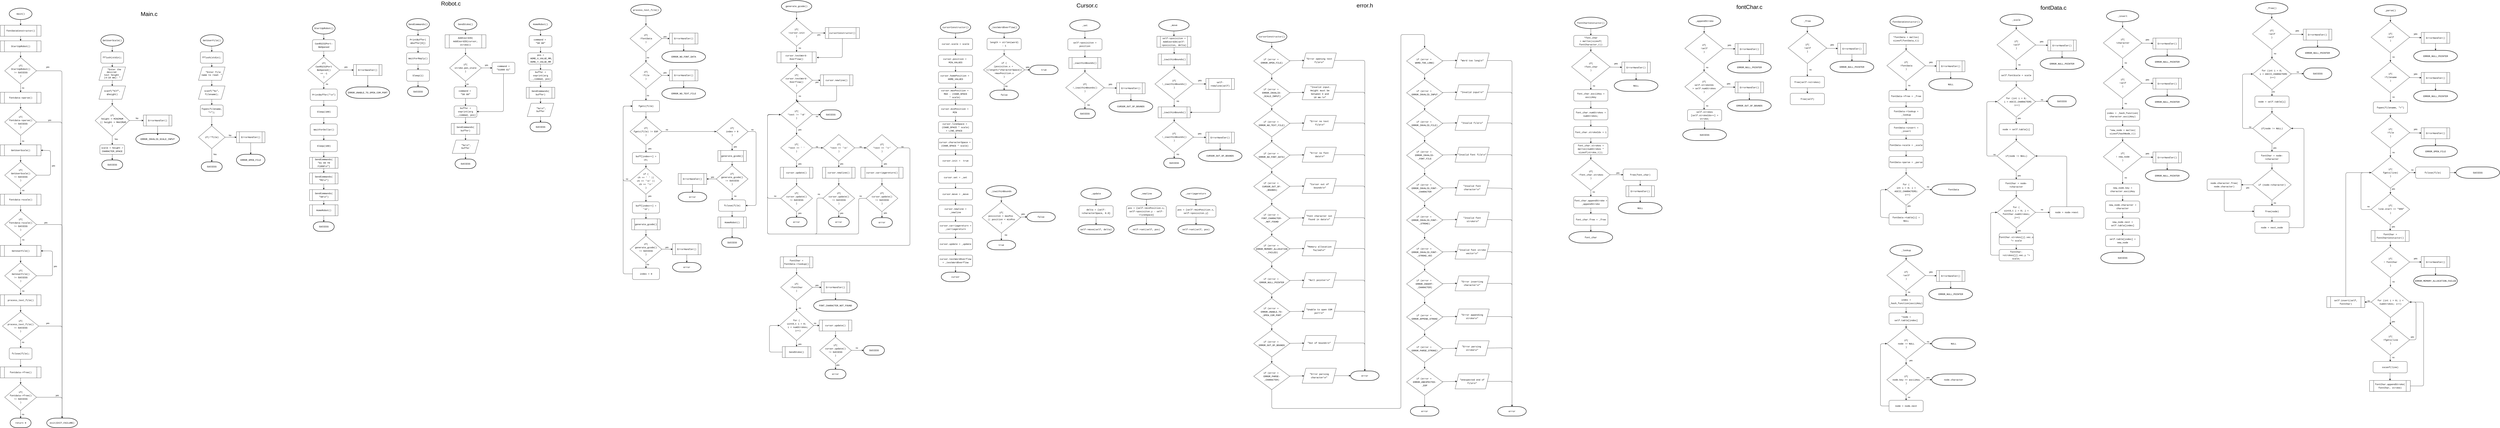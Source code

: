 <mxfile>
    <diagram id="BqSGir7ACMi3HOAhJuss" name="Page-1">
        <mxGraphModel dx="4847" dy="5266" grid="1" gridSize="10" guides="1" tooltips="1" connect="1" arrows="1" fold="1" page="1" pageScale="1" pageWidth="1654" pageHeight="2336" math="0" shadow="0">
            <root>
                <mxCell id="0"/>
                <mxCell id="1" parent="0"/>
                <mxCell id="2" style="edgeStyle=none;html=1;entryX=0.5;entryY=0;entryDx=0;entryDy=0;labelBackgroundColor=none;shadow=0;labelBorderColor=none;fillColor=none;fontColor=default;" edge="1" parent="1" source="3" target="5">
                    <mxGeometry relative="1" as="geometry"/>
                </mxCell>
                <mxCell id="3" value="&lt;div style=&quot;font-family: Menlo, Monaco, &amp;quot;Courier New&amp;quot;, monospace; line-height: 18px;&quot;&gt;&lt;span style=&quot;&quot;&gt;fflush&lt;/span&gt;(&lt;span style=&quot;&quot;&gt;stdin&lt;/span&gt;);&lt;/div&gt;" style="rounded=1;whiteSpace=wrap;html=1;labelBackgroundColor=none;flipH=1;flipV=1;shadow=0;labelBorderColor=none;fillColor=none;fontColor=default;" vertex="1" parent="1">
                    <mxGeometry x="570" y="-2060" width="120" height="60" as="geometry"/>
                </mxCell>
                <mxCell id="4" style="edgeStyle=none;html=1;entryX=0.5;entryY=0;entryDx=0;entryDy=0;labelBackgroundColor=none;shadow=0;labelBorderColor=none;fillColor=none;fontColor=default;" edge="1" parent="1" source="5" target="7">
                    <mxGeometry relative="1" as="geometry"/>
                </mxCell>
                <mxCell id="5" value="&lt;div style=&quot;border-color: rgb(0, 0, 0); font-family: Menlo, Monaco, &amp;quot;Courier New&amp;quot;, monospace; font-size: 12px; font-style: normal; font-variant-ligatures: normal; font-variant-caps: normal; font-weight: 400; letter-spacing: normal; orphans: 2; text-align: center; text-indent: 0px; text-transform: none; widows: 2; word-spacing: 0px; -webkit-text-stroke-width: 0px; text-decoration-thickness: initial; text-decoration-style: initial; text-decoration-color: initial;&quot;&gt;&lt;span style=&quot;border-color: rgb(0, 0, 0);&quot;&gt;&amp;nbsp; &amp;nbsp;&quot;Enter the desired&amp;nbsp;&lt;/span&gt;&lt;/div&gt;&lt;div style=&quot;border-color: rgb(0, 0, 0); font-family: Menlo, Monaco, &amp;quot;Courier New&amp;quot;, monospace; font-size: 12px; font-style: normal; font-variant-ligatures: normal; font-variant-caps: normal; font-weight: 400; letter-spacing: normal; orphans: 2; text-align: center; text-indent: 0px; text-transform: none; widows: 2; word-spacing: 0px; -webkit-text-stroke-width: 0px; text-decoration-thickness: initial; text-decoration-style: initial; text-decoration-color: initial;&quot;&gt;&lt;span style=&quot;border-color: rgb(0, 0, 0);&quot;&gt;text height&amp;nbsp;&lt;/span&gt;&lt;/div&gt;&lt;div style=&quot;border-color: rgb(0, 0, 0); font-family: Menlo, Monaco, &amp;quot;Courier New&amp;quot;, monospace; font-size: 12px; font-style: normal; font-variant-ligatures: normal; font-variant-caps: normal; font-weight: 400; letter-spacing: normal; orphans: 2; text-align: center; text-indent: 0px; text-transform: none; widows: 2; word-spacing: 0px; -webkit-text-stroke-width: 0px; text-decoration-thickness: initial; text-decoration-style: initial; text-decoration-color: initial;&quot;&gt;&lt;span style=&quot;border-color: rgb(0, 0, 0);&quot;&gt;(4-10 mm): &quot;&lt;/span&gt;&lt;/div&gt;" style="shape=parallelogram;perimeter=parallelogramPerimeter;whiteSpace=wrap;html=1;fixedSize=1;labelBackgroundColor=none;flipH=1;flipV=1;shadow=0;labelBorderColor=none;fillColor=none;fontColor=default;" vertex="1" parent="1">
                    <mxGeometry x="560" y="-1980" width="140" height="70" as="geometry"/>
                </mxCell>
                <mxCell id="6" style="edgeStyle=none;html=1;entryX=0.5;entryY=0;entryDx=0;entryDy=0;labelBackgroundColor=none;shadow=0;labelBorderColor=none;fillColor=none;fontColor=default;" edge="1" parent="1" source="7" target="10">
                    <mxGeometry relative="1" as="geometry"/>
                </mxCell>
                <mxCell id="7" value="&lt;div style=&quot;border-color: rgb(0, 0, 0); font-family: Menlo, Monaco, &amp;quot;Courier New&amp;quot;, monospace; font-size: 12px; font-style: normal; font-variant-ligatures: normal; font-variant-caps: normal; font-weight: 400; letter-spacing: normal; orphans: 2; text-align: center; text-indent: 0px; text-transform: none; widows: 2; word-spacing: 0px; -webkit-text-stroke-width: 0px; text-decoration-thickness: initial; text-decoration-style: initial; text-decoration-color: initial;&quot;&gt;&lt;div style=&quot;line-height: 18px;&quot;&gt;&lt;span style=&quot;&quot;&gt;scanf&lt;/span&gt;(&lt;span style=&quot;&quot;&gt;&quot;&lt;/span&gt;&lt;span style=&quot;&quot;&gt;%lf&lt;/span&gt;&lt;span style=&quot;&quot;&gt;&quot;&lt;/span&gt;, &lt;span style=&quot;&quot;&gt;&amp;amp;&lt;/span&gt;&lt;span style=&quot;&quot;&gt;height&lt;/span&gt;)&lt;/div&gt;&lt;/div&gt;" style="shape=parallelogram;perimeter=parallelogramPerimeter;whiteSpace=wrap;html=1;fixedSize=1;labelBackgroundColor=none;flipH=1;flipV=1;shadow=0;labelBorderColor=none;fillColor=none;fontColor=default;" vertex="1" parent="1">
                    <mxGeometry x="560" y="-1880" width="140" height="70" as="geometry"/>
                </mxCell>
                <mxCell id="8" value="No" style="edgeStyle=none;html=1;entryX=0;entryY=0.5;entryDx=0;entryDy=0;labelBackgroundColor=none;shadow=0;labelBorderColor=none;fillColor=none;fontColor=default;" edge="1" parent="1" source="10" target="14">
                    <mxGeometry x="0.081" y="12" relative="1" as="geometry">
                        <mxPoint as="offset"/>
                    </mxGeometry>
                </mxCell>
                <mxCell id="9" value="Yes" style="edgeStyle=none;html=1;entryX=0.5;entryY=0;entryDx=0;entryDy=0;labelBackgroundColor=none;shadow=0;labelBorderColor=none;fillColor=none;fontColor=default;" edge="1" parent="1" source="10" target="12">
                    <mxGeometry x="-0.304" y="20" relative="1" as="geometry">
                        <mxPoint as="offset"/>
                    </mxGeometry>
                </mxCell>
                <mxCell id="10" value="&lt;div style=&quot;font-family: Menlo, Monaco, &amp;quot;Courier New&amp;quot;, monospace; font-weight: normal; font-size: 12px; line-height: 18px;&quot;&gt;&lt;div&gt;&lt;span style=&quot;&quot;&gt;&lt;/span&gt;&lt;span style=&quot;&quot;&gt;if(&lt;/span&gt;&lt;/div&gt;&lt;div&gt;&lt;span style=&quot;&quot;&gt;height&lt;/span&gt;&lt;span style=&quot;&quot;&gt; &lt;/span&gt;&lt;span style=&quot;&quot;&gt;&amp;lt;&lt;/span&gt;&lt;span style=&quot;&quot;&gt; &lt;/span&gt;&lt;span style=&quot;&quot;&gt;MINIMUM&lt;/span&gt;&lt;/div&gt;&lt;div&gt;&lt;span style=&quot;&quot;&gt;&amp;nbsp;&lt;/span&gt;&lt;span style=&quot;&quot;&gt;||&lt;/span&gt;&lt;span style=&quot;&quot;&gt; &lt;/span&gt;&lt;span style=&quot;&quot;&gt;height&lt;/span&gt;&lt;span style=&quot;&quot;&gt; &lt;/span&gt;&lt;span style=&quot;&quot;&gt;&amp;gt;&lt;/span&gt;&lt;span style=&quot;&quot;&gt; &lt;/span&gt;&lt;span style=&quot;&quot;&gt;MAXIMUM&lt;/span&gt;&lt;/div&gt;&lt;div&gt;&lt;span style=&quot;&quot;&gt;)&lt;/span&gt;&lt;/div&gt;&lt;/div&gt;" style="rhombus;whiteSpace=wrap;html=1;labelBackgroundColor=none;flipH=1;flipV=1;shadow=0;labelBorderColor=none;fillColor=none;fontColor=default;" vertex="1" parent="1">
                    <mxGeometry x="540" y="-1780" width="180" height="164" as="geometry"/>
                </mxCell>
                <mxCell id="11" style="edgeStyle=none;html=1;entryX=0.5;entryY=1;entryDx=0;entryDy=0;entryPerimeter=0;labelBackgroundColor=none;shadow=0;labelBorderColor=none;fillColor=none;fontColor=default;" edge="1" parent="1" source="12" target="15">
                    <mxGeometry relative="1" as="geometry"/>
                </mxCell>
                <mxCell id="12" value="&lt;div style=&quot;font-family: Menlo, Monaco, &amp;quot;Courier New&amp;quot;, monospace; line-height: 18px;&quot;&gt;&lt;div style=&quot;line-height: 18px;&quot;&gt;&lt;span style=&quot;&quot;&gt;scale&lt;/span&gt; &lt;span style=&quot;&quot;&gt;=&lt;/span&gt; &lt;span style=&quot;&quot;&gt;height&lt;/span&gt; &lt;span style=&quot;&quot;&gt;/&lt;/span&gt; &lt;span style=&quot;&quot;&gt;CHARACTER_SPACE&lt;/span&gt;&lt;/div&gt;&lt;/div&gt;" style="rounded=1;whiteSpace=wrap;html=1;labelBackgroundColor=none;flipH=1;flipV=1;shadow=0;labelBorderColor=none;fillColor=none;fontColor=default;" vertex="1" parent="1">
                    <mxGeometry x="565" y="-1570" width="130" height="50" as="geometry"/>
                </mxCell>
                <mxCell id="13" style="edgeStyle=none;html=1;labelBackgroundColor=none;shadow=0;labelBorderColor=none;fillColor=none;fontColor=default;" edge="1" parent="1" source="14">
                    <mxGeometry relative="1" as="geometry">
                        <mxPoint x="869" y="-1620" as="targetPoint"/>
                    </mxGeometry>
                </mxCell>
                <mxCell id="14" value="&lt;div style=&quot;font-family: Menlo, Monaco, &amp;quot;Courier New&amp;quot;, monospace; line-height: 18px;&quot;&gt;&lt;span style=&quot;&quot;&gt;ErrorHandler&lt;/span&gt;()&lt;/div&gt;" style="shape=process;whiteSpace=wrap;html=1;backgroundOutline=1;labelBackgroundColor=none;flipH=1;flipV=1;shadow=0;labelBorderColor=none;fillColor=none;fontColor=default;" vertex="1" parent="1">
                    <mxGeometry x="794" y="-1727" width="150" height="58" as="geometry"/>
                </mxCell>
                <mxCell id="15" value="&lt;div style=&quot;font-family: Menlo, Monaco, &amp;quot;Courier New&amp;quot;, monospace; line-height: 18px;&quot;&gt;&lt;span style=&quot;&quot;&gt;SUCCESS&lt;/span&gt;&lt;/div&gt;" style="strokeWidth=2;html=1;shape=mxgraph.flowchart.terminator;whiteSpace=wrap;labelBackgroundColor=none;flipH=1;flipV=1;shadow=0;labelBorderColor=none;fillColor=none;fontColor=default;" vertex="1" parent="1">
                    <mxGeometry x="575" y="-1490" width="110" height="50" as="geometry"/>
                </mxCell>
                <mxCell id="16" value="&lt;div style=&quot;font-family: Menlo, Monaco, &amp;quot;Courier New&amp;quot;, monospace; line-height: 18px;&quot;&gt;&lt;div style=&quot;line-height: 18px;&quot;&gt;&lt;span style=&quot;&quot;&gt;ERROR_INVALID_SCALE_INPUT&lt;/span&gt;&lt;/div&gt;&lt;/div&gt;" style="strokeWidth=2;html=1;shape=mxgraph.flowchart.terminator;whiteSpace=wrap;labelBackgroundColor=none;flipH=1;flipV=1;shadow=0;labelBorderColor=none;fillColor=none;fontColor=default;" vertex="1" parent="1">
                    <mxGeometry x="754" y="-1630" width="230" height="60" as="geometry"/>
                </mxCell>
                <mxCell id="17" style="edgeStyle=none;html=1;entryX=0.5;entryY=0;entryDx=0;entryDy=0;labelBackgroundColor=none;shadow=0;labelBorderColor=none;fillColor=none;fontColor=default;" edge="1" parent="1" source="18" target="3">
                    <mxGeometry relative="1" as="geometry"/>
                </mxCell>
                <mxCell id="18" value="&lt;span style=&quot;font-family: Menlo, Monaco, &amp;quot;Courier New&amp;quot;, monospace;&quot;&gt;GetUserScale()&lt;/span&gt;" style="strokeWidth=2;html=1;shape=mxgraph.flowchart.start_1;whiteSpace=wrap;labelBackgroundColor=none;flipH=1;flipV=1;shadow=0;labelBorderColor=none;fillColor=none;fontColor=default;" vertex="1" parent="1">
                    <mxGeometry x="570" y="-2150" width="120" height="60" as="geometry"/>
                </mxCell>
                <mxCell id="19" style="edgeStyle=none;html=1;entryX=0.5;entryY=0;entryDx=0;entryDy=0;labelBackgroundColor=none;shadow=0;labelBorderColor=none;fillColor=none;fontColor=default;" edge="1" parent="1" source="20" target="22">
                    <mxGeometry relative="1" as="geometry"/>
                </mxCell>
                <mxCell id="20" value="&lt;div style=&quot;font-family: Menlo, Monaco, &amp;quot;Courier New&amp;quot;, monospace; line-height: 18px;&quot;&gt;&lt;span style=&quot;&quot;&gt;fflush&lt;/span&gt;(&lt;span style=&quot;&quot;&gt;stdin&lt;/span&gt;);&lt;/div&gt;" style="rounded=1;whiteSpace=wrap;html=1;labelBackgroundColor=none;flipH=1;flipV=1;shadow=0;labelBorderColor=none;fillColor=none;fontColor=default;" vertex="1" parent="1">
                    <mxGeometry x="1094" y="-2060" width="120" height="60" as="geometry"/>
                </mxCell>
                <mxCell id="21" style="edgeStyle=none;html=1;entryX=0.5;entryY=0;entryDx=0;entryDy=0;labelBackgroundColor=none;shadow=0;labelBorderColor=none;fillColor=none;fontColor=default;" edge="1" parent="1" source="22" target="24">
                    <mxGeometry relative="1" as="geometry"/>
                </mxCell>
                <mxCell id="22" value="&lt;div style=&quot;border-color: rgb(0, 0, 0); font-family: Menlo, Monaco, &amp;quot;Courier New&amp;quot;, monospace; font-size: 12px; font-style: normal; font-variant-ligatures: normal; font-variant-caps: normal; font-weight: 400; letter-spacing: normal; orphans: 2; text-align: center; text-indent: 0px; text-transform: none; widows: 2; word-spacing: 0px; -webkit-text-stroke-width: 0px; text-decoration-thickness: initial; text-decoration-style: initial; text-decoration-color: initial;&quot;&gt;&lt;span style=&quot;border-color: rgb(0, 0, 0);&quot;&gt;&amp;nbsp; &amp;nbsp;&quot;&lt;/span&gt;&lt;span style=&quot;&quot;&gt;Enter file&amp;nbsp;&lt;/span&gt;&lt;/div&gt;&lt;div style=&quot;border-color: rgb(0, 0, 0); font-family: Menlo, Monaco, &amp;quot;Courier New&amp;quot;, monospace; font-size: 12px; font-style: normal; font-variant-ligatures: normal; font-variant-caps: normal; font-weight: 400; letter-spacing: normal; orphans: 2; text-align: center; text-indent: 0px; text-transform: none; widows: 2; word-spacing: 0px; -webkit-text-stroke-width: 0px; text-decoration-thickness: initial; text-decoration-style: initial; text-decoration-color: initial;&quot;&gt;&lt;span style=&quot;&quot;&gt;name to read:&amp;nbsp;&lt;/span&gt;&lt;span style=&quot;&quot;&gt;&quot;&lt;/span&gt;&lt;/div&gt;" style="shape=parallelogram;perimeter=parallelogramPerimeter;whiteSpace=wrap;html=1;fixedSize=1;labelBackgroundColor=none;flipH=1;flipV=1;shadow=0;labelBorderColor=none;fillColor=none;fontColor=default;" vertex="1" parent="1">
                    <mxGeometry x="1084" y="-1980" width="140" height="70" as="geometry"/>
                </mxCell>
                <mxCell id="23" style="edgeStyle=none;html=1;entryX=0.5;entryY=0;entryDx=0;entryDy=0;labelBackgroundColor=none;shadow=0;labelBorderColor=none;fillColor=none;fontColor=default;" edge="1" parent="1" source="24" target="35">
                    <mxGeometry relative="1" as="geometry"/>
                </mxCell>
                <mxCell id="24" value="&lt;div style=&quot;border-color: rgb(0, 0, 0); font-family: Menlo, Monaco, &amp;quot;Courier New&amp;quot;, monospace; font-size: 12px; font-style: normal; font-variant-ligatures: normal; font-variant-caps: normal; font-weight: 400; letter-spacing: normal; orphans: 2; text-align: center; text-indent: 0px; text-transform: none; widows: 2; word-spacing: 0px; -webkit-text-stroke-width: 0px; text-decoration-thickness: initial; text-decoration-style: initial; text-decoration-color: initial;&quot;&gt;&lt;div style=&quot;line-height: 18px;&quot;&gt;&lt;div style=&quot;line-height: 18px;&quot;&gt;&lt;span style=&quot;&quot;&gt;scanf&lt;/span&gt;(&lt;span style=&quot;&quot;&gt;&quot;&lt;/span&gt;&lt;span style=&quot;&quot;&gt;%s&lt;/span&gt;&lt;span style=&quot;&quot;&gt;&quot;&lt;/span&gt;, &lt;span style=&quot;&quot;&gt;filename&lt;/span&gt;);&lt;span style=&quot;&quot;&gt; &lt;/span&gt;&lt;/div&gt;&lt;/div&gt;&lt;/div&gt;" style="shape=parallelogram;perimeter=parallelogramPerimeter;whiteSpace=wrap;html=1;fixedSize=1;labelBackgroundColor=none;flipH=1;flipV=1;shadow=0;labelBorderColor=none;fillColor=none;fontColor=default;" vertex="1" parent="1">
                    <mxGeometry x="1084" y="-1880" width="140" height="70" as="geometry"/>
                </mxCell>
                <mxCell id="25" value="No" style="edgeStyle=none;html=1;entryX=0;entryY=0.5;entryDx=0;entryDy=0;labelBackgroundColor=none;shadow=0;labelBorderColor=none;fillColor=none;fontColor=default;" edge="1" parent="1" source="27" target="29">
                    <mxGeometry x="-0.133" y="10" relative="1" as="geometry">
                        <mxPoint as="offset"/>
                    </mxGeometry>
                </mxCell>
                <mxCell id="26" value="Yes" style="edgeStyle=none;html=1;entryX=0.5;entryY=1;entryDx=0;entryDy=0;labelBackgroundColor=none;entryPerimeter=0;shadow=0;labelBorderColor=none;fillColor=none;fontColor=default;" edge="1" parent="1" source="27" target="30">
                    <mxGeometry x="-0.143" y="16" relative="1" as="geometry">
                        <mxPoint x="1159" y="-1510" as="targetPoint"/>
                        <mxPoint as="offset"/>
                    </mxGeometry>
                </mxCell>
                <mxCell id="27" value="&lt;div style=&quot;font-family: Menlo, Monaco, &amp;quot;Courier New&amp;quot;, monospace; font-weight: normal; font-size: 12px; line-height: 18px;&quot;&gt;&lt;div&gt;&lt;span style=&quot;&quot;&gt;&lt;/span&gt;&lt;span style=&quot;&quot;&gt;if&lt;/span&gt;&lt;span style=&quot;&quot;&gt;(&lt;/span&gt;&lt;span style=&quot;&quot;&gt;!*&lt;/span&gt;&lt;span style=&quot;&quot;&gt;file&lt;/span&gt;&lt;span style=&quot;&quot;&gt;)&lt;/span&gt;&lt;/div&gt;&lt;/div&gt;" style="rhombus;whiteSpace=wrap;html=1;labelBackgroundColor=none;flipH=1;flipV=1;shadow=0;labelBorderColor=none;fillColor=none;fontColor=default;" vertex="1" parent="1">
                    <mxGeometry x="1084" y="-1670" width="140" height="120" as="geometry"/>
                </mxCell>
                <mxCell id="28" style="edgeStyle=none;html=1;entryX=0.5;entryY=1;entryDx=0;entryDy=0;entryPerimeter=0;labelBackgroundColor=none;shadow=0;labelBorderColor=none;fillColor=none;fontColor=default;" edge="1" parent="1" source="29" target="31">
                    <mxGeometry relative="1" as="geometry"/>
                </mxCell>
                <mxCell id="29" value="&lt;div style=&quot;font-family: Menlo, Monaco, &amp;quot;Courier New&amp;quot;, monospace; line-height: 18px;&quot;&gt;&lt;span style=&quot;&quot;&gt;ErrorHandler&lt;/span&gt;()&lt;/div&gt;" style="shape=process;whiteSpace=wrap;html=1;backgroundOutline=1;labelBackgroundColor=none;flipH=1;flipV=1;shadow=0;labelBorderColor=none;fillColor=none;fontColor=default;" vertex="1" parent="1">
                    <mxGeometry x="1284" y="-1639" width="150" height="58" as="geometry"/>
                </mxCell>
                <mxCell id="30" value="&lt;div style=&quot;font-family: Menlo, Monaco, &amp;quot;Courier New&amp;quot;, monospace; line-height: 18px;&quot;&gt;&lt;span style=&quot;&quot;&gt;SUCCESS&lt;/span&gt;&lt;/div&gt;" style="strokeWidth=2;html=1;shape=mxgraph.flowchart.terminator;whiteSpace=wrap;labelBackgroundColor=none;flipH=1;flipV=1;shadow=0;labelBorderColor=none;fillColor=none;fontColor=default;" vertex="1" parent="1">
                    <mxGeometry x="1099" y="-1480" width="110" height="50" as="geometry"/>
                </mxCell>
                <mxCell id="31" value="&lt;div style=&quot;font-family: Menlo, Monaco, &amp;quot;Courier New&amp;quot;, monospace; line-height: 18px;&quot;&gt;&lt;div style=&quot;line-height: 18px;&quot;&gt;&lt;div style=&quot;line-height: 18px;&quot;&gt;&lt;span style=&quot;&quot;&gt;ERROR_OPEN_FILE&lt;/span&gt;&lt;/div&gt;&lt;/div&gt;&lt;/div&gt;" style="strokeWidth=2;html=1;shape=mxgraph.flowchart.terminator;whiteSpace=wrap;labelBackgroundColor=none;flipH=1;flipV=1;shadow=0;labelBorderColor=none;fillColor=none;fontColor=default;" vertex="1" parent="1">
                    <mxGeometry x="1284" y="-1520" width="150" height="60" as="geometry"/>
                </mxCell>
                <mxCell id="32" style="edgeStyle=none;html=1;entryX=0.5;entryY=0;entryDx=0;entryDy=0;labelBackgroundColor=none;shadow=0;labelBorderColor=none;fillColor=none;fontColor=default;" edge="1" parent="1" source="33" target="20">
                    <mxGeometry relative="1" as="geometry"/>
                </mxCell>
                <mxCell id="33" value="&lt;span style=&quot;font-family: Menlo, Monaco, &amp;quot;Courier New&amp;quot;, monospace;&quot;&gt;GetUserFile&lt;/span&gt;&lt;span style=&quot;font-family: Menlo, Monaco, &amp;quot;Courier New&amp;quot;, monospace;&quot;&gt;()&lt;/span&gt;" style="strokeWidth=2;html=1;shape=mxgraph.flowchart.start_1;whiteSpace=wrap;labelBackgroundColor=none;flipH=1;flipV=1;shadow=0;labelBorderColor=none;fillColor=none;fontColor=default;" vertex="1" parent="1">
                    <mxGeometry x="1094" y="-2150" width="120" height="60" as="geometry"/>
                </mxCell>
                <mxCell id="34" style="edgeStyle=none;html=1;labelBackgroundColor=none;shadow=0;labelBorderColor=none;fillColor=none;fontColor=default;" edge="1" parent="1" source="35" target="27">
                    <mxGeometry relative="1" as="geometry"/>
                </mxCell>
                <mxCell id="35" value="&lt;div style=&quot;font-family: Menlo, Monaco, &amp;quot;Courier New&amp;quot;, monospace; line-height: 18px;&quot;&gt;&lt;div style=&quot;line-height: 18px;&quot;&gt;&lt;span style=&quot;&quot;&gt;fopen&lt;/span&gt;(&lt;span style=&quot;&quot;&gt;filename&lt;/span&gt;, &lt;span style=&quot;&quot;&gt;&quot;r&quot;&lt;/span&gt;);&lt;span style=&quot;&quot;&gt; &lt;/span&gt;&lt;/div&gt;&lt;/div&gt;" style="rounded=1;whiteSpace=wrap;html=1;labelBackgroundColor=none;flipH=1;flipV=1;shadow=0;labelBorderColor=none;fillColor=none;fontColor=default;" vertex="1" parent="1">
                    <mxGeometry x="1094" y="-1780" width="120" height="60" as="geometry"/>
                </mxCell>
                <mxCell id="36" style="edgeStyle=none;html=1;entryX=0.5;entryY=0;entryDx=0;entryDy=0;labelBackgroundColor=none;shadow=0;labelBorderColor=none;fillColor=none;fontColor=default;" edge="1" parent="1" source="37" target="39">
                    <mxGeometry relative="1" as="geometry"/>
                </mxCell>
                <mxCell id="37" value="&lt;font face=&quot;Menlo, Monaco, Courier New, monospace&quot;&gt;main()&lt;/font&gt;" style="strokeWidth=2;html=1;shape=mxgraph.flowchart.start_1;whiteSpace=wrap;labelBackgroundColor=none;flipH=1;flipV=1;shadow=0;labelBorderColor=none;fillColor=none;fontColor=default;" vertex="1" parent="1">
                    <mxGeometry x="87.5" y="-2290" width="120" height="60" as="geometry"/>
                </mxCell>
                <mxCell id="38" style="edgeStyle=none;html=1;labelBackgroundColor=none;shadow=0;labelBorderColor=none;fillColor=none;fontColor=default;" edge="1" parent="1" source="39" target="46">
                    <mxGeometry relative="1" as="geometry"/>
                </mxCell>
                <mxCell id="39" value="&lt;div style=&quot;font-family: Menlo, Monaco, &amp;quot;Courier New&amp;quot;, monospace; line-height: 18px;&quot;&gt;&lt;div style=&quot;line-height: 18px;&quot;&gt;&lt;span style=&quot;&quot;&gt;fontDataConstructor()&lt;/span&gt;&lt;/div&gt;&lt;/div&gt;" style="shape=process;whiteSpace=wrap;html=1;backgroundOutline=1;labelBackgroundColor=none;flipH=1;flipV=1;shadow=0;labelBorderColor=none;fillColor=none;fontColor=default;" vertex="1" parent="1">
                    <mxGeometry x="40" y="-2200" width="215" height="58" as="geometry"/>
                </mxCell>
                <mxCell id="40" value="no" style="edgeStyle=none;html=1;labelBackgroundColor=none;shadow=0;labelBorderColor=none;fillColor=none;fontColor=default;" edge="1" parent="1" source="42" target="44">
                    <mxGeometry x="-0.07" y="13" relative="1" as="geometry">
                        <mxPoint x="-1" as="offset"/>
                    </mxGeometry>
                </mxCell>
                <mxCell id="41" value="yes" style="edgeStyle=none;html=1;entryX=0.5;entryY=1;entryDx=0;entryDy=0;entryPerimeter=0;labelBackgroundColor=none;shadow=0;labelBorderColor=none;fillColor=none;fontColor=default;" edge="1" parent="1" source="42" target="78">
                    <mxGeometry x="-0.94" y="20" relative="1" as="geometry">
                        <Array as="points">
                            <mxPoint x="365" y="-1960"/>
                        </Array>
                        <mxPoint as="offset"/>
                    </mxGeometry>
                </mxCell>
                <mxCell id="42" value="&lt;div style=&quot;font-family: Menlo, Monaco, &amp;quot;Courier New&amp;quot;, monospace; font-weight: normal; font-size: 12px; line-height: 18px;&quot;&gt;&lt;span style=&quot;&quot;&gt;&lt;/span&gt;&lt;div style=&quot;line-height: 18px;&quot;&gt; &lt;span style=&quot;&quot;&gt;if(&lt;/span&gt;&lt;/div&gt;&lt;div style=&quot;line-height: 18px;&quot;&gt;&lt;span style=&quot;&quot;&gt;StartUpRobot&lt;/span&gt;&lt;font&gt;()&lt;/font&gt;&lt;/div&gt;&lt;div style=&quot;line-height: 18px;&quot;&gt;&lt;font&gt;&lt;/font&gt;&lt;span style=&quot;&quot;&gt;!=&lt;/span&gt; &lt;span style=&quot;&quot;&gt;SUCCESS&lt;/span&gt;&lt;/div&gt;&lt;div style=&quot;line-height: 18px;&quot;&gt;&lt;span style=&quot;&quot;&gt;)&lt;/span&gt;&lt;/div&gt;&lt;/div&gt;" style="rhombus;whiteSpace=wrap;html=1;labelBackgroundColor=none;flipH=1;flipV=1;shadow=0;labelBorderColor=none;fillColor=none;fontColor=default;" vertex="1" parent="1">
                    <mxGeometry x="63.75" y="-2030" width="167.5" height="140" as="geometry"/>
                </mxCell>
                <mxCell id="43" style="edgeStyle=none;html=1;labelBackgroundColor=none;shadow=0;labelBorderColor=none;fillColor=none;fontColor=default;" edge="1" parent="1" source="44" target="49">
                    <mxGeometry relative="1" as="geometry"/>
                </mxCell>
                <mxCell id="44" value="&lt;div style=&quot;font-family: Menlo, Monaco, &amp;quot;Courier New&amp;quot;, monospace; line-height: 18px;&quot;&gt;&lt;div style=&quot;line-height: 18px;&quot;&gt;&lt;span style=&quot;&quot;&gt;fontdata-&amp;gt;&lt;/span&gt;&lt;font&gt;parse()&lt;/font&gt;&lt;/div&gt;&lt;/div&gt;" style="shape=process;whiteSpace=wrap;html=1;backgroundOutline=1;labelBackgroundColor=none;flipH=1;flipV=1;shadow=0;labelBorderColor=none;fillColor=none;fontColor=default;" vertex="1" parent="1">
                    <mxGeometry x="40" y="-1847" width="215" height="58" as="geometry"/>
                </mxCell>
                <mxCell id="45" style="edgeStyle=none;html=1;entryX=0.5;entryY=0;entryDx=0;entryDy=0;labelBackgroundColor=none;shadow=0;labelBorderColor=none;fillColor=none;fontColor=default;" edge="1" parent="1" source="46" target="42">
                    <mxGeometry relative="1" as="geometry"/>
                </mxCell>
                <mxCell id="46" value="&lt;div style=&quot;font-family: Menlo, Monaco, &amp;quot;Courier New&amp;quot;, monospace; line-height: 18px;&quot;&gt;&lt;div style=&quot;line-height: 18px;&quot;&gt;&lt;span style=&quot;&quot;&gt;StartUpRobot&lt;/span&gt;&lt;font style=&quot;&quot;&gt;()&lt;/font&gt;&lt;br&gt;&lt;/div&gt;&lt;/div&gt;" style="shape=process;whiteSpace=wrap;html=1;backgroundOutline=1;labelBackgroundColor=none;flipH=1;flipV=1;shadow=0;labelBorderColor=none;fillColor=none;fontColor=default;" vertex="1" parent="1">
                    <mxGeometry x="40" y="-2118" width="215" height="58" as="geometry"/>
                </mxCell>
                <mxCell id="47" value="no" style="edgeStyle=none;html=1;entryX=0.5;entryY=0;entryDx=0;entryDy=0;labelBackgroundColor=none;shadow=0;labelBorderColor=none;fillColor=none;fontColor=default;" edge="1" parent="1" source="49" target="51">
                    <mxGeometry x="0.2" y="13" relative="1" as="geometry">
                        <mxPoint x="-1" as="offset"/>
                    </mxGeometry>
                </mxCell>
                <mxCell id="48" value="yes" style="edgeStyle=none;html=1;entryX=0.5;entryY=1;entryDx=0;entryDy=0;entryPerimeter=0;labelBackgroundColor=none;shadow=0;labelBorderColor=none;fillColor=none;fontColor=default;" edge="1" parent="1" source="49" target="78">
                    <mxGeometry x="-0.919" y="10" relative="1" as="geometry">
                        <Array as="points">
                            <mxPoint x="365" y="-1690"/>
                        </Array>
                        <mxPoint as="offset"/>
                    </mxGeometry>
                </mxCell>
                <mxCell id="49" value="&lt;div style=&quot;font-family: Menlo, Monaco, &amp;quot;Courier New&amp;quot;, monospace; font-weight: normal; font-size: 12px; line-height: 18px;&quot;&gt;&lt;span style=&quot;&quot;&gt;&lt;/span&gt;&lt;div style=&quot;line-height: 18px;&quot;&gt; &lt;span style=&quot;&quot;&gt;if(&lt;/span&gt;&lt;/div&gt;&lt;div style=&quot;line-height: 18px;&quot;&gt;&lt;span style=&quot;&quot;&gt;fontdata&lt;/span&gt;&lt;span style=&quot;&quot;&gt;-&amp;gt;&lt;/span&gt;&lt;font style=&quot;&quot;&gt;parse()&lt;/font&gt;&lt;/div&gt;&lt;div style=&quot;line-height: 18px;&quot;&gt;&lt;span style=&quot;&quot;&gt;!=&lt;/span&gt; &lt;span style=&quot;&quot;&gt;SUCCESS&lt;/span&gt;&lt;/div&gt;&lt;div style=&quot;line-height: 18px;&quot;&gt;&lt;span style=&quot;&quot;&gt;)&lt;/span&gt;&lt;/div&gt;&lt;/div&gt;" style="rhombus;whiteSpace=wrap;html=1;labelBackgroundColor=none;flipH=1;flipV=1;shadow=0;labelBorderColor=none;fillColor=none;fontColor=default;" vertex="1" parent="1">
                    <mxGeometry x="63.75" y="-1760" width="167.5" height="140" as="geometry"/>
                </mxCell>
                <mxCell id="50" style="edgeStyle=none;html=1;entryX=0.5;entryY=0;entryDx=0;entryDy=0;labelBackgroundColor=none;shadow=0;labelBorderColor=none;fillColor=none;fontColor=default;" edge="1" parent="1" source="51" target="54">
                    <mxGeometry relative="1" as="geometry"/>
                </mxCell>
                <mxCell id="51" value="&lt;div style=&quot;font-family: Menlo, Monaco, &amp;quot;Courier New&amp;quot;, monospace; line-height: 18px;&quot;&gt;&lt;div style=&quot;line-height: 18px;&quot;&gt;&lt;div style=&quot;line-height: 18px;&quot;&gt;&lt;span style=&quot;&quot;&gt;GetUserScale()&lt;/span&gt;&lt;/div&gt;&lt;/div&gt;&lt;/div&gt;" style="shape=process;whiteSpace=wrap;html=1;backgroundOutline=1;labelBackgroundColor=none;flipH=1;flipV=1;shadow=0;labelBorderColor=none;fillColor=none;fontColor=default;" vertex="1" parent="1">
                    <mxGeometry x="40" y="-1570" width="215" height="58" as="geometry"/>
                </mxCell>
                <mxCell id="52" value="yes" style="edgeStyle=none;html=1;entryX=1;entryY=0.5;entryDx=0;entryDy=0;labelBackgroundColor=none;shadow=0;labelBorderColor=none;fillColor=none;fontColor=default;" edge="1" parent="1" source="54" target="51">
                    <mxGeometry x="-0.025" y="-15" relative="1" as="geometry">
                        <Array as="points">
                            <mxPoint x="305" y="-1410"/>
                            <mxPoint x="305" y="-1540"/>
                        </Array>
                        <mxPoint as="offset"/>
                    </mxGeometry>
                </mxCell>
                <mxCell id="53" value="no" style="edgeStyle=none;html=1;entryX=0.5;entryY=0;entryDx=0;entryDy=0;labelBackgroundColor=none;shadow=0;labelBorderColor=none;fillColor=none;fontColor=default;" edge="1" parent="1" source="54" target="56">
                    <mxGeometry x="-0.333" y="13" relative="1" as="geometry">
                        <mxPoint as="offset"/>
                    </mxGeometry>
                </mxCell>
                <mxCell id="54" value="&lt;div style=&quot;font-family: Menlo, Monaco, &amp;quot;Courier New&amp;quot;, monospace; font-weight: normal; font-size: 12px; line-height: 18px;&quot;&gt;&lt;span style=&quot;&quot;&gt;&lt;/span&gt;&lt;div style=&quot;line-height: 18px;&quot;&gt; &lt;span style=&quot;&quot;&gt;if(&lt;/span&gt;&lt;/div&gt;&lt;div style=&quot;line-height: 18px;&quot;&gt;&lt;span style=&quot;&quot;&gt;GetUserScale()&lt;/span&gt;&lt;br&gt;&lt;/div&gt;&lt;div style=&quot;line-height: 18px;&quot;&gt;&lt;span style=&quot;&quot;&gt;!=&lt;/span&gt; &lt;span style=&quot;&quot;&gt;SUCCESS&lt;/span&gt;&lt;/div&gt;&lt;div style=&quot;line-height: 18px;&quot;&gt;&lt;span style=&quot;&quot;&gt;)&lt;/span&gt;&lt;/div&gt;&lt;/div&gt;" style="rhombus;whiteSpace=wrap;html=1;labelBackgroundColor=none;flipH=1;flipV=1;shadow=0;labelBorderColor=none;fillColor=none;fontColor=default;" vertex="1" parent="1">
                    <mxGeometry x="63.75" y="-1480" width="167.5" height="140" as="geometry"/>
                </mxCell>
                <mxCell id="55" style="edgeStyle=none;html=1;entryX=0.5;entryY=0;entryDx=0;entryDy=0;labelBackgroundColor=none;shadow=0;labelBorderColor=none;fillColor=none;fontColor=default;" edge="1" parent="1" source="56" target="59">
                    <mxGeometry relative="1" as="geometry"/>
                </mxCell>
                <mxCell id="56" value="&lt;div style=&quot;font-family: Menlo, Monaco, &amp;quot;Courier New&amp;quot;, monospace; line-height: 18px;&quot;&gt;&lt;div style=&quot;line-height: 18px;&quot;&gt;&lt;span style=&quot;&quot;&gt;fontdata-&amp;gt;&lt;/span&gt;&lt;font&gt;scale()&lt;/font&gt;&lt;/div&gt;&lt;/div&gt;" style="shape=process;whiteSpace=wrap;html=1;backgroundOutline=1;labelBackgroundColor=none;flipH=1;flipV=1;shadow=0;labelBorderColor=none;fillColor=none;fontColor=default;" vertex="1" parent="1">
                    <mxGeometry x="40" y="-1310" width="215" height="58" as="geometry"/>
                </mxCell>
                <mxCell id="57" value="no" style="edgeStyle=none;html=1;entryX=0.5;entryY=0;entryDx=0;entryDy=0;labelBackgroundColor=none;shadow=0;labelBorderColor=none;fillColor=none;fontColor=default;" edge="1" parent="1" source="59" target="61">
                    <mxGeometry x="-0.5" y="13" relative="1" as="geometry">
                        <mxPoint as="offset"/>
                    </mxGeometry>
                </mxCell>
                <mxCell id="58" value="yes" style="edgeStyle=none;html=1;entryX=0.5;entryY=1;entryDx=0;entryDy=0;entryPerimeter=0;labelBackgroundColor=none;shadow=0;labelBorderColor=none;fillColor=none;fontColor=default;" edge="1" parent="1" source="59" target="78">
                    <mxGeometry x="-0.916" y="10" relative="1" as="geometry">
                        <Array as="points">
                            <mxPoint x="366" y="-1150"/>
                        </Array>
                        <mxPoint as="offset"/>
                    </mxGeometry>
                </mxCell>
                <mxCell id="59" value="&lt;div style=&quot;font-family: Menlo, Monaco, &amp;quot;Courier New&amp;quot;, monospace; font-weight: normal; font-size: 12px; line-height: 18px;&quot;&gt;&lt;span style=&quot;&quot;&gt;&lt;/span&gt;&lt;div style=&quot;line-height: 18px;&quot;&gt; &lt;span style=&quot;&quot;&gt;if(&lt;/span&gt;&lt;/div&gt;&lt;div style=&quot;line-height: 18px;&quot;&gt;&lt;span style=&quot;&quot;&gt;fontdata&lt;/span&gt;&lt;span style=&quot;&quot;&gt;-&amp;gt;&lt;/span&gt;&lt;font style=&quot;&quot;&gt;scale()&lt;/font&gt;&lt;/div&gt;&lt;div style=&quot;line-height: 18px;&quot;&gt;&lt;span style=&quot;&quot;&gt;!=&lt;/span&gt; &lt;span style=&quot;&quot;&gt;SUCCESS&lt;/span&gt;&lt;/div&gt;&lt;div style=&quot;line-height: 18px;&quot;&gt;&lt;span style=&quot;&quot;&gt;)&lt;/span&gt;&lt;/div&gt;&lt;/div&gt;" style="rhombus;whiteSpace=wrap;html=1;labelBackgroundColor=none;flipH=1;flipV=1;shadow=0;labelBorderColor=none;fillColor=none;fontColor=default;" vertex="1" parent="1">
                    <mxGeometry x="63.75" y="-1220" width="167.5" height="140" as="geometry"/>
                </mxCell>
                <mxCell id="60" style="edgeStyle=none;html=1;entryX=0.5;entryY=0;entryDx=0;entryDy=0;labelBackgroundColor=none;shadow=0;labelBorderColor=none;fillColor=none;fontColor=default;" edge="1" parent="1" source="61" target="64">
                    <mxGeometry relative="1" as="geometry"/>
                </mxCell>
                <mxCell id="61" value="&lt;div style=&quot;font-family: Menlo, Monaco, &amp;quot;Courier New&amp;quot;, monospace; line-height: 18px;&quot;&gt;&lt;div style=&quot;line-height: 18px;&quot;&gt;&lt;div style=&quot;line-height: 18px;&quot;&gt;&lt;div style=&quot;line-height: 18px;&quot;&gt;&lt;span style=&quot;&quot;&gt;GetUserFile()&lt;/span&gt;&lt;/div&gt;&lt;/div&gt;&lt;/div&gt;&lt;/div&gt;" style="shape=process;whiteSpace=wrap;html=1;backgroundOutline=1;labelBackgroundColor=none;flipH=1;flipV=1;shadow=0;labelBorderColor=none;fillColor=none;fontColor=default;" vertex="1" parent="1">
                    <mxGeometry x="40" y="-1040" width="215" height="58" as="geometry"/>
                </mxCell>
                <mxCell id="62" value="yes" style="edgeStyle=none;html=1;entryX=1;entryY=0.5;entryDx=0;entryDy=0;labelBackgroundColor=none;shadow=0;labelBorderColor=none;fillColor=none;fontColor=default;" edge="1" parent="1" source="64" target="61">
                    <mxGeometry x="-0.026" y="-15" relative="1" as="geometry">
                        <Array as="points">
                            <mxPoint x="315" y="-880"/>
                            <mxPoint x="315" y="-1011"/>
                        </Array>
                        <mxPoint as="offset"/>
                    </mxGeometry>
                </mxCell>
                <mxCell id="63" value="no" style="edgeStyle=none;html=1;entryX=0.5;entryY=0;entryDx=0;entryDy=0;labelBackgroundColor=none;shadow=0;labelBorderColor=none;fillColor=none;fontColor=default;" edge="1" parent="1" source="64" target="66">
                    <mxGeometry x="-0.333" y="13" relative="1" as="geometry">
                        <mxPoint as="offset"/>
                    </mxGeometry>
                </mxCell>
                <mxCell id="64" value="&lt;div style=&quot;font-family: Menlo, Monaco, &amp;quot;Courier New&amp;quot;, monospace; font-weight: normal; font-size: 12px; line-height: 18px;&quot;&gt;&lt;span style=&quot;&quot;&gt;&lt;/span&gt;&lt;div style=&quot;line-height: 18px;&quot;&gt; &lt;span style=&quot;&quot;&gt;if(&lt;/span&gt;&lt;/div&gt;&lt;div style=&quot;line-height: 18px;&quot;&gt;&lt;span style=&quot;&quot;&gt;GetUserFile()&lt;/span&gt;&lt;br&gt;&lt;/div&gt;&lt;div style=&quot;line-height: 18px;&quot;&gt;&lt;span style=&quot;&quot;&gt;!=&lt;/span&gt; &lt;span style=&quot;&quot;&gt;SUCCESS&lt;/span&gt;&lt;/div&gt;&lt;div style=&quot;line-height: 18px;&quot;&gt;&lt;span style=&quot;&quot;&gt;)&lt;/span&gt;&lt;/div&gt;&lt;/div&gt;" style="rhombus;whiteSpace=wrap;html=1;labelBackgroundColor=none;flipH=1;flipV=1;shadow=0;labelBorderColor=none;fillColor=none;fontColor=default;" vertex="1" parent="1">
                    <mxGeometry x="63.75" y="-950" width="167.5" height="140" as="geometry"/>
                </mxCell>
                <mxCell id="65" style="edgeStyle=none;html=1;entryX=0.5;entryY=0;entryDx=0;entryDy=0;labelBackgroundColor=none;shadow=0;labelBorderColor=none;fillColor=none;fontColor=default;" edge="1" parent="1" source="66" target="69">
                    <mxGeometry relative="1" as="geometry"/>
                </mxCell>
                <mxCell id="66" value="&lt;div style=&quot;font-family: Menlo, Monaco, &amp;quot;Courier New&amp;quot;, monospace; line-height: 18px;&quot;&gt;&lt;div style=&quot;line-height: 18px;&quot;&gt;&lt;div style=&quot;line-height: 18px;&quot;&gt;&lt;div style=&quot;line-height: 18px;&quot;&gt;&lt;span style=&quot;&quot;&gt;process_text_file&lt;/span&gt;&lt;span style=&quot;&quot;&gt;()&lt;/span&gt;&lt;/div&gt;&lt;/div&gt;&lt;/div&gt;&lt;/div&gt;" style="shape=process;whiteSpace=wrap;html=1;backgroundOutline=1;labelBackgroundColor=none;flipH=1;flipV=1;shadow=0;labelBorderColor=none;fillColor=none;fontColor=default;" vertex="1" parent="1">
                    <mxGeometry x="40" y="-780" width="215" height="58" as="geometry"/>
                </mxCell>
                <mxCell id="67" value="no" style="edgeStyle=none;html=1;entryX=0.5;entryY=0;entryDx=0;entryDy=0;labelBackgroundColor=none;shadow=0;labelBorderColor=none;fillColor=none;fontColor=default;" edge="1" parent="1" source="69" target="71">
                    <mxGeometry x="-0.5" y="12" relative="1" as="geometry">
                        <mxPoint as="offset"/>
                    </mxGeometry>
                </mxCell>
                <mxCell id="68" value="yes" style="edgeStyle=none;html=1;entryX=0.5;entryY=1;entryDx=0;entryDy=0;entryPerimeter=0;labelBackgroundColor=none;shadow=0;labelBorderColor=none;fillColor=none;fontColor=default;" edge="1" parent="1" source="69" target="78">
                    <mxGeometry x="-0.846" y="15" relative="1" as="geometry">
                        <Array as="points">
                            <mxPoint x="366" y="-615"/>
                        </Array>
                        <mxPoint as="offset"/>
                    </mxGeometry>
                </mxCell>
                <mxCell id="69" value="&lt;div style=&quot;font-family: Menlo, Monaco, &amp;quot;Courier New&amp;quot;, monospace; font-weight: normal; font-size: 12px; line-height: 18px;&quot;&gt;&lt;span style=&quot;&quot;&gt;&lt;/span&gt;&lt;div style=&quot;line-height: 18px;&quot;&gt; &lt;span style=&quot;&quot;&gt;if(&lt;/span&gt;&lt;/div&gt;&lt;div style=&quot;line-height: 18px;&quot;&gt;&lt;span style=&quot;&quot;&gt;process_text_file&lt;/span&gt;&lt;span style=&quot;&quot;&gt;()&lt;/span&gt;&lt;br&gt;&lt;/div&gt;&lt;div style=&quot;line-height: 18px;&quot;&gt;&lt;span style=&quot;&quot;&gt;!=&lt;/span&gt; &lt;span style=&quot;&quot;&gt;SUCCESS&lt;/span&gt;&lt;/div&gt;&lt;div style=&quot;line-height: 18px;&quot;&gt;&lt;span style=&quot;&quot;&gt;)&lt;/span&gt;&lt;/div&gt;&lt;/div&gt;" style="rhombus;whiteSpace=wrap;html=1;labelBackgroundColor=none;flipH=1;flipV=1;shadow=0;labelBorderColor=none;fillColor=none;fontColor=default;" vertex="1" parent="1">
                    <mxGeometry x="51.88" y="-690" width="191.25" height="150" as="geometry"/>
                </mxCell>
                <mxCell id="70" style="edgeStyle=none;html=1;entryX=0.5;entryY=0;entryDx=0;entryDy=0;labelBackgroundColor=none;shadow=0;labelBorderColor=none;fillColor=none;fontColor=default;" edge="1" parent="1" source="71" target="73">
                    <mxGeometry relative="1" as="geometry"/>
                </mxCell>
                <mxCell id="71" value="&lt;div style=&quot;font-family: Menlo, Monaco, &amp;quot;Courier New&amp;quot;, monospace; line-height: 18px;&quot;&gt;&lt;span style=&quot;&quot;&gt;fclose&lt;/span&gt;(&lt;span style=&quot;&quot;&gt;file&lt;/span&gt;);&lt;/div&gt;" style="rounded=1;whiteSpace=wrap;html=1;labelBackgroundColor=none;flipH=1;flipV=1;shadow=0;labelBorderColor=none;fillColor=none;fontColor=default;" vertex="1" parent="1">
                    <mxGeometry x="87.5" y="-500" width="120" height="60" as="geometry"/>
                </mxCell>
                <mxCell id="72" style="edgeStyle=none;html=1;entryX=0.5;entryY=0;entryDx=0;entryDy=0;labelBackgroundColor=none;shadow=0;labelBorderColor=none;fillColor=none;fontColor=default;" edge="1" parent="1" source="73" target="76">
                    <mxGeometry relative="1" as="geometry"/>
                </mxCell>
                <mxCell id="73" value="&lt;div style=&quot;font-family: Menlo, Monaco, &amp;quot;Courier New&amp;quot;, monospace; line-height: 18px;&quot;&gt;&lt;div style=&quot;line-height: 18px;&quot;&gt;&lt;span style=&quot;&quot;&gt;fontdata-&amp;gt;&lt;/span&gt;&lt;font&gt;free()&lt;/font&gt;&lt;/div&gt;&lt;/div&gt;" style="shape=process;whiteSpace=wrap;html=1;backgroundOutline=1;labelBackgroundColor=none;flipH=1;flipV=1;shadow=0;labelBorderColor=none;fillColor=none;fontColor=default;" vertex="1" parent="1">
                    <mxGeometry x="40" y="-400" width="215" height="58" as="geometry"/>
                </mxCell>
                <mxCell id="74" value="no" style="edgeStyle=none;html=1;labelBackgroundColor=none;shadow=0;labelBorderColor=none;fillColor=none;fontColor=default;" edge="1" parent="1" source="76" target="77">
                    <mxGeometry y="13" relative="1" as="geometry">
                        <mxPoint x="-1" as="offset"/>
                    </mxGeometry>
                </mxCell>
                <mxCell id="75" value="yes" style="edgeStyle=none;html=1;entryX=0.5;entryY=1;entryDx=0;entryDy=0;entryPerimeter=0;labelBackgroundColor=none;shadow=0;labelBorderColor=none;fillColor=none;fontColor=default;" edge="1" parent="1" source="76" target="78">
                    <mxGeometry x="-0.111" y="10" relative="1" as="geometry">
                        <Array as="points">
                            <mxPoint x="366" y="-240"/>
                        </Array>
                        <mxPoint as="offset"/>
                    </mxGeometry>
                </mxCell>
                <mxCell id="76" value="&lt;div style=&quot;font-family: Menlo, Monaco, &amp;quot;Courier New&amp;quot;, monospace; font-weight: normal; font-size: 12px; line-height: 18px;&quot;&gt;&lt;span style=&quot;&quot;&gt;&lt;/span&gt;&lt;div style=&quot;line-height: 18px;&quot;&gt; &lt;span style=&quot;&quot;&gt;if(&lt;/span&gt;&lt;/div&gt;&lt;div style=&quot;line-height: 18px;&quot;&gt;&lt;span style=&quot;&quot;&gt;fontdata-&amp;gt;&lt;/span&gt;&lt;font style=&quot;&quot;&gt;free&lt;/font&gt;&lt;span style=&quot;&quot;&gt;()&lt;/span&gt;&lt;br&gt;&lt;/div&gt;&lt;div style=&quot;line-height: 18px;&quot;&gt;&lt;span style=&quot;&quot;&gt;!=&lt;/span&gt; &lt;span style=&quot;&quot;&gt;SUCCESS&lt;/span&gt;&lt;/div&gt;&lt;div style=&quot;line-height: 18px;&quot;&gt;&lt;span style=&quot;&quot;&gt;)&lt;/span&gt;&lt;/div&gt;&lt;/div&gt;" style="rhombus;whiteSpace=wrap;html=1;labelBackgroundColor=none;flipH=1;flipV=1;shadow=0;labelBorderColor=none;fillColor=none;fontColor=default;" vertex="1" parent="1">
                    <mxGeometry x="63.75" y="-310" width="167.5" height="140" as="geometry"/>
                </mxCell>
                <mxCell id="77" value="&lt;div style=&quot;font-family: Menlo, Monaco, &amp;quot;Courier New&amp;quot;, monospace; line-height: 18px;&quot;&gt;&lt;div style=&quot;line-height: 18px;&quot;&gt;&lt;span style=&quot;&quot;&gt;return&lt;/span&gt; &lt;span style=&quot;&quot;&gt;0&lt;/span&gt;&lt;/div&gt;&lt;/div&gt;" style="strokeWidth=2;html=1;shape=mxgraph.flowchart.terminator;whiteSpace=wrap;labelBackgroundColor=none;flipH=1;flipV=1;shadow=0;labelBorderColor=none;fillColor=none;fontColor=default;" vertex="1" parent="1">
                    <mxGeometry x="92.5" y="-130" width="110" height="50" as="geometry"/>
                </mxCell>
                <mxCell id="78" value="&lt;div style=&quot;font-family: Menlo, Monaco, &amp;quot;Courier New&amp;quot;, monospace; line-height: 18px;&quot;&gt;&lt;div style=&quot;line-height: 18px;&quot;&gt;&lt;div style=&quot;line-height: 18px;&quot;&gt;&lt;span style=&quot;&quot;&gt;exit&lt;/span&gt;(&lt;span style=&quot;&quot;&gt;EXIT_FAILURE&lt;/span&gt;)&lt;/div&gt;&lt;/div&gt;&lt;/div&gt;" style="strokeWidth=2;html=1;shape=mxgraph.flowchart.terminator;whiteSpace=wrap;labelBackgroundColor=none;flipH=1;flipV=1;shadow=0;labelBorderColor=none;fillColor=none;fontColor=default;" vertex="1" parent="1">
                    <mxGeometry x="285" y="-130" width="161.87" height="50" as="geometry"/>
                </mxCell>
                <mxCell id="79" value="&lt;font style=&quot;font-size: 30px;&quot;&gt;Main.c&lt;/font&gt;" style="text;html=1;strokeColor=none;fillColor=none;align=center;verticalAlign=middle;whiteSpace=wrap;rounded=0;strokeWidth=4;fontColor=default;labelBackgroundColor=none;" vertex="1" parent="1">
                    <mxGeometry x="794" y="-2275" width="60" height="30" as="geometry"/>
                </mxCell>
                <mxCell id="80" style="edgeStyle=none;html=1;entryX=0.5;entryY=0;entryDx=0;entryDy=0;fillColor=none;labelBackgroundColor=none;fontColor=default;" edge="1" parent="1" source="81" target="91">
                    <mxGeometry relative="1" as="geometry"/>
                </mxCell>
                <mxCell id="81" value="&lt;span style=&quot;font-family: Menlo, Monaco, &amp;quot;Courier New&amp;quot;, monospace;&quot;&gt;StartUpRobot&lt;/span&gt;&lt;font face=&quot;Menlo, Monaco, Courier New, monospace&quot;&gt;()&lt;/font&gt;" style="strokeWidth=2;html=1;shape=mxgraph.flowchart.start_1;whiteSpace=wrap;labelBackgroundColor=none;flipH=1;flipV=1;shadow=0;labelBorderColor=none;fillColor=none;fontColor=default;" vertex="1" parent="1">
                    <mxGeometry x="1683.75" y="-2214" width="120" height="60" as="geometry"/>
                </mxCell>
                <mxCell id="82" value="yes" style="edgeStyle=none;html=1;entryX=0;entryY=0.5;entryDx=0;entryDy=0;fillColor=none;labelBackgroundColor=none;fontColor=default;" edge="1" parent="1" source="84" target="86">
                    <mxGeometry x="-0.106" y="16" relative="1" as="geometry">
                        <mxPoint as="offset"/>
                    </mxGeometry>
                </mxCell>
                <mxCell id="83" value="no" style="edgeStyle=none;html=1;fillColor=none;labelBackgroundColor=none;fontColor=default;" edge="1" parent="1" source="84" target="89">
                    <mxGeometry x="-0.733" y="16" relative="1" as="geometry">
                        <mxPoint as="offset"/>
                    </mxGeometry>
                </mxCell>
                <mxCell id="84" value="&lt;div style=&quot;font-family: Menlo, Monaco, &amp;quot;Courier New&amp;quot;, monospace; font-weight: normal; font-size: 12px; line-height: 18px;&quot;&gt;&lt;span style=&quot;&quot;&gt;&lt;/span&gt;&lt;div style=&quot;line-height: 18px;&quot;&gt; &lt;span style=&quot;&quot;&gt;if(&lt;/span&gt;&lt;/div&gt;&lt;div style=&quot;line-height: 18px;&quot;&gt;&lt;span style=&quot;&quot;&gt;CanRS232Port&lt;/span&gt;&lt;/div&gt;&lt;div style=&quot;line-height: 18px;&quot;&gt;&lt;span style=&quot;&quot;&gt;BeOpened&lt;/span&gt;&lt;span style=&quot;&quot;&gt;()&lt;/span&gt;&lt;/div&gt;&lt;div style=&quot;line-height: 18px;&quot;&gt;&lt;font&gt;== -1&lt;/font&gt;&lt;/div&gt;&lt;div style=&quot;line-height: 18px;&quot;&gt;&lt;span style=&quot;&quot;&gt;)&lt;/span&gt;&lt;/div&gt;&lt;/div&gt;" style="rhombus;whiteSpace=wrap;html=1;labelBackgroundColor=none;flipH=1;flipV=1;shadow=0;labelBorderColor=none;fillColor=none;fontColor=default;" vertex="1" parent="1">
                    <mxGeometry x="1660" y="-2034" width="167.5" height="140" as="geometry"/>
                </mxCell>
                <mxCell id="85" style="edgeStyle=none;html=1;labelBackgroundColor=none;shadow=0;labelBorderColor=none;entryX=0.5;entryY=1;entryDx=0;entryDy=0;entryPerimeter=0;fillColor=none;fontColor=default;" edge="1" parent="1" source="86" target="87">
                    <mxGeometry relative="1" as="geometry">
                        <mxPoint x="1975.25" y="-1887" as="targetPoint"/>
                    </mxGeometry>
                </mxCell>
                <mxCell id="86" value="&lt;div style=&quot;font-family: Menlo, Monaco, &amp;quot;Courier New&amp;quot;, monospace; line-height: 18px;&quot;&gt;&lt;span style=&quot;&quot;&gt;ErrorHandler&lt;/span&gt;()&lt;/div&gt;" style="shape=process;whiteSpace=wrap;html=1;backgroundOutline=1;labelBackgroundColor=none;flipH=1;flipV=1;shadow=0;labelBorderColor=none;fillColor=none;fontColor=default;" vertex="1" parent="1">
                    <mxGeometry x="1900.25" y="-1993" width="150" height="58" as="geometry"/>
                </mxCell>
                <mxCell id="87" value="&lt;div style=&quot;font-family: Menlo, Monaco, &amp;quot;Courier New&amp;quot;, monospace; line-height: 18px;&quot;&gt;&lt;div style=&quot;line-height: 18px;&quot;&gt;&lt;div style=&quot;line-height: 18px;&quot;&gt;&lt;span style=&quot;&quot;&gt;ERROR_UNABLE_TO_OPEN_COM_PORT&lt;/span&gt;&lt;/div&gt;&lt;/div&gt;&lt;/div&gt;" style="strokeWidth=2;html=1;shape=mxgraph.flowchart.terminator;whiteSpace=wrap;labelBackgroundColor=none;flipH=1;flipV=1;shadow=0;labelBorderColor=none;fillColor=none;fontColor=default;" vertex="1" parent="1">
                    <mxGeometry x="1860.25" y="-1875" width="230" height="60" as="geometry"/>
                </mxCell>
                <mxCell id="88" style="edgeStyle=none;html=1;entryX=0.5;entryY=0;entryDx=0;entryDy=0;fillColor=none;labelBackgroundColor=none;fontColor=default;" edge="1" parent="1" source="89" target="93">
                    <mxGeometry relative="1" as="geometry"/>
                </mxCell>
                <mxCell id="89" value="&lt;div style=&quot;font-family: Menlo, Monaco, &amp;quot;Courier New&amp;quot;, monospace; line-height: 18px;&quot;&gt;&lt;div style=&quot;line-height: 18px;&quot;&gt;&lt;span style=&quot;&quot;&gt;PrintBuffer(&lt;/span&gt;&lt;span style=&quot;&quot;&gt;&quot;&lt;/span&gt;&lt;span style=&quot;&quot;&gt;\n&lt;/span&gt;&lt;span style=&quot;&quot;&gt;&quot;)&lt;/span&gt;&lt;/div&gt;&lt;/div&gt;" style="rounded=1;whiteSpace=wrap;html=1;labelBackgroundColor=none;flipH=1;flipV=1;shadow=0;labelBorderColor=none;fillColor=none;fontColor=default;" vertex="1" parent="1">
                    <mxGeometry x="1672.5" y="-1864" width="142.5" height="60" as="geometry"/>
                </mxCell>
                <mxCell id="90" style="edgeStyle=none;html=1;fillColor=none;labelBackgroundColor=none;fontColor=default;" edge="1" parent="1" source="91" target="84">
                    <mxGeometry relative="1" as="geometry"/>
                </mxCell>
                <mxCell id="91" value="&lt;div style=&quot;font-family: Menlo, Monaco, &amp;quot;Courier New&amp;quot;, monospace; line-height: 18px;&quot;&gt;&lt;div style=&quot;line-height: 18px;&quot;&gt;&lt;div style=&quot;line-height: 18px;&quot;&gt;&lt;span style=&quot;&quot;&gt;CanRS232Port-BeOpened&lt;/span&gt;&lt;/div&gt;&lt;/div&gt;&lt;/div&gt;" style="rounded=1;whiteSpace=wrap;html=1;labelBackgroundColor=none;flipH=1;flipV=1;shadow=0;labelBorderColor=none;fillColor=none;fontColor=default;" vertex="1" parent="1">
                    <mxGeometry x="1683.75" y="-2124" width="120" height="60" as="geometry"/>
                </mxCell>
                <mxCell id="92" style="edgeStyle=none;html=1;entryX=0.5;entryY=0;entryDx=0;entryDy=0;fillColor=none;labelBackgroundColor=none;fontColor=default;" edge="1" parent="1" source="93" target="97">
                    <mxGeometry relative="1" as="geometry"/>
                </mxCell>
                <mxCell id="93" value="&lt;div style=&quot;font-family: Menlo, Monaco, &amp;quot;Courier New&amp;quot;, monospace; font-weight: normal; font-size: 12px; line-height: 18px;&quot;&gt;&lt;div&gt;&lt;span style=&quot;&quot;&gt;Sleep&lt;/span&gt;&lt;span style=&quot;&quot;&gt;(&lt;/span&gt;&lt;span style=&quot;&quot;&gt;100&lt;/span&gt;&lt;span style=&quot;&quot;&gt;) &lt;/span&gt;&lt;/div&gt;&lt;/div&gt;" style="rounded=1;whiteSpace=wrap;html=1;labelBackgroundColor=none;flipH=1;flipV=1;shadow=0;labelBorderColor=none;fillColor=none;fontColor=default;" vertex="1" parent="1">
                    <mxGeometry x="1672.5" y="-1774" width="142.5" height="60" as="geometry"/>
                </mxCell>
                <mxCell id="94" style="edgeStyle=none;html=1;fillColor=none;labelBackgroundColor=none;fontColor=default;" edge="1" parent="1" source="95" target="111">
                    <mxGeometry relative="1" as="geometry"/>
                </mxCell>
                <mxCell id="95" value="&lt;div style=&quot;font-family: Menlo, Monaco, &amp;quot;Courier New&amp;quot;, monospace; font-weight: normal; font-size: 12px; line-height: 18px;&quot;&gt;&lt;div&gt;&lt;span style=&quot;&quot;&gt;Sleep&lt;/span&gt;&lt;span style=&quot;&quot;&gt;(&lt;/span&gt;&lt;span style=&quot;&quot;&gt;100&lt;/span&gt;&lt;span style=&quot;&quot;&gt;) &lt;/span&gt;&lt;/div&gt;&lt;/div&gt;" style="rounded=1;whiteSpace=wrap;html=1;labelBackgroundColor=none;flipH=1;flipV=1;shadow=0;labelBorderColor=none;fillColor=none;fontColor=default;" vertex="1" parent="1">
                    <mxGeometry x="1672.5" y="-1594" width="142.5" height="60" as="geometry"/>
                </mxCell>
                <mxCell id="96" style="edgeStyle=none;html=1;entryX=0.5;entryY=0;entryDx=0;entryDy=0;fillColor=none;labelBackgroundColor=none;fontColor=default;" edge="1" parent="1" source="97" target="95">
                    <mxGeometry relative="1" as="geometry"/>
                </mxCell>
                <mxCell id="97" value="&lt;div style=&quot;font-family: Menlo, Monaco, &amp;quot;Courier New&amp;quot;, monospace; font-weight: normal; font-size: 12px; line-height: 18px;&quot;&gt;&lt;div style=&quot;line-height: 18px;&quot;&gt;&lt;span style=&quot;&quot;&gt;WaitForDollar&lt;/span&gt;()&lt;/div&gt;&lt;/div&gt;" style="rounded=1;whiteSpace=wrap;html=1;labelBackgroundColor=none;flipH=1;flipV=1;shadow=0;labelBorderColor=none;fillColor=none;fontColor=default;" vertex="1" parent="1">
                    <mxGeometry x="1672.5" y="-1680" width="142.5" height="60" as="geometry"/>
                </mxCell>
                <mxCell id="98" style="edgeStyle=none;html=1;entryX=0.5;entryY=1;entryDx=0;entryDy=0;entryPerimeter=0;fillColor=none;labelBackgroundColor=none;fontColor=default;" edge="1" parent="1" source="99" target="100">
                    <mxGeometry relative="1" as="geometry"/>
                </mxCell>
                <mxCell id="99" value="&lt;div style=&quot;font-family: Menlo, Monaco, &amp;quot;Courier New&amp;quot;, monospace; line-height: 18px;&quot;&gt;&lt;span style=&quot;&quot;&gt;HomeRobot&lt;/span&gt;()&lt;/div&gt;" style="shape=process;whiteSpace=wrap;html=1;backgroundOutline=1;labelBackgroundColor=none;flipH=1;flipV=1;shadow=0;labelBorderColor=none;fillColor=none;fontColor=default;" vertex="1" parent="1">
                    <mxGeometry x="1668.75" y="-1254" width="150" height="58" as="geometry"/>
                </mxCell>
                <mxCell id="100" value="&lt;div style=&quot;font-family: Menlo, Monaco, &amp;quot;Courier New&amp;quot;, monospace; line-height: 18px;&quot;&gt;&lt;span style=&quot;&quot;&gt;SUCCESS&lt;/span&gt;&lt;/div&gt;" style="strokeWidth=2;html=1;shape=mxgraph.flowchart.terminator;whiteSpace=wrap;labelBackgroundColor=none;flipH=1;flipV=1;shadow=0;labelBorderColor=none;fillColor=none;fontColor=default;" vertex="1" parent="1">
                    <mxGeometry x="1688.75" y="-1164" width="110" height="50" as="geometry"/>
                </mxCell>
                <mxCell id="101" style="edgeStyle=none;html=1;entryX=0.5;entryY=0;entryDx=0;entryDy=0;fillColor=none;labelBackgroundColor=none;fontColor=default;" edge="1" parent="1" source="102" target="104">
                    <mxGeometry relative="1" as="geometry"/>
                </mxCell>
                <mxCell id="102" value="&lt;span style=&quot;font-family: Menlo, Monaco, &amp;quot;Courier New&amp;quot;, monospace;&quot;&gt;SendCommands&lt;/span&gt;&lt;font face=&quot;Menlo, Monaco, Courier New, monospace&quot;&gt;()&lt;/font&gt;" style="strokeWidth=2;html=1;shape=mxgraph.flowchart.start_1;whiteSpace=wrap;labelBackgroundColor=none;flipH=1;flipV=1;shadow=0;labelBorderColor=none;fillColor=none;fontColor=default;" vertex="1" parent="1">
                    <mxGeometry x="2180" y="-2235" width="120" height="60" as="geometry"/>
                </mxCell>
                <mxCell id="103" style="edgeStyle=none;html=1;entryX=0.5;entryY=0;entryDx=0;entryDy=0;fillColor=none;labelBackgroundColor=none;fontColor=default;" edge="1" parent="1" source="104" target="106">
                    <mxGeometry relative="1" as="geometry"/>
                </mxCell>
                <mxCell id="104" value="&lt;div style=&quot;font-family: Menlo, Monaco, &amp;quot;Courier New&amp;quot;, monospace; line-height: 18px;&quot;&gt;&lt;div style=&quot;line-height: 18px;&quot;&gt;&lt;div style=&quot;line-height: 18px;&quot;&gt;&lt;div style=&quot;line-height: 18px;&quot;&gt;&lt;span style=&quot;&quot;&gt;PrintBuffer&lt;/span&gt;(&lt;/div&gt;&lt;div style=&quot;line-height: 18px;&quot;&gt;&lt;span style=&quot;&quot;&gt;&amp;amp;&lt;/span&gt;&lt;span style=&quot;&quot;&gt;buffer&lt;/span&gt;[&lt;span style=&quot;&quot;&gt;0&lt;/span&gt;])&lt;/div&gt;&lt;/div&gt;&lt;/div&gt;&lt;/div&gt;" style="rounded=1;whiteSpace=wrap;html=1;labelBackgroundColor=none;flipH=1;flipV=1;shadow=0;labelBorderColor=none;fillColor=none;fontColor=default;" vertex="1" parent="1">
                    <mxGeometry x="2180" y="-2145" width="120" height="60" as="geometry"/>
                </mxCell>
                <mxCell id="105" style="edgeStyle=none;html=1;fillColor=none;labelBackgroundColor=none;fontColor=default;" edge="1" parent="1" source="106" target="108">
                    <mxGeometry relative="1" as="geometry"/>
                </mxCell>
                <mxCell id="106" value="&lt;div style=&quot;font-family: Menlo, Monaco, &amp;quot;Courier New&amp;quot;, monospace; line-height: 18px;&quot;&gt;&lt;div style=&quot;line-height: 18px;&quot;&gt;&lt;div style=&quot;line-height: 18px;&quot;&gt;&lt;div style=&quot;line-height: 18px;&quot;&gt;&lt;div style=&quot;line-height: 18px;&quot;&gt;&lt;span style=&quot;&quot;&gt;WaitForReply&lt;/span&gt;()&lt;/div&gt;&lt;/div&gt;&lt;/div&gt;&lt;/div&gt;&lt;/div&gt;" style="rounded=1;whiteSpace=wrap;html=1;labelBackgroundColor=none;flipH=1;flipV=1;shadow=0;labelBorderColor=none;fillColor=none;fontColor=default;" vertex="1" parent="1">
                    <mxGeometry x="2180" y="-2055" width="120" height="60" as="geometry"/>
                </mxCell>
                <mxCell id="107" style="edgeStyle=none;html=1;entryX=0.5;entryY=1;entryDx=0;entryDy=0;entryPerimeter=0;fillColor=none;labelBackgroundColor=none;fontColor=default;" edge="1" parent="1" source="108" target="109">
                    <mxGeometry relative="1" as="geometry"/>
                </mxCell>
                <mxCell id="108" value="&lt;div style=&quot;font-family: Menlo, Monaco, &amp;quot;Courier New&amp;quot;, monospace; line-height: 18px;&quot;&gt;&lt;div style=&quot;line-height: 18px;&quot;&gt;&lt;div style=&quot;line-height: 18px;&quot;&gt;&lt;div style=&quot;line-height: 18px;&quot;&gt;&lt;div style=&quot;line-height: 18px;&quot;&gt;&lt;font&gt;Sleep(1)&lt;/font&gt;&lt;/div&gt;&lt;/div&gt;&lt;/div&gt;&lt;/div&gt;&lt;/div&gt;" style="rounded=1;whiteSpace=wrap;html=1;labelBackgroundColor=none;flipH=1;flipV=1;shadow=0;labelBorderColor=none;fillColor=none;fontColor=default;" vertex="1" parent="1">
                    <mxGeometry x="2180" y="-1965" width="120" height="60" as="geometry"/>
                </mxCell>
                <mxCell id="109" value="&lt;div style=&quot;font-family: Menlo, Monaco, &amp;quot;Courier New&amp;quot;, monospace; line-height: 18px;&quot;&gt;&lt;span style=&quot;&quot;&gt;SUCCESS&lt;/span&gt;&lt;/div&gt;" style="strokeWidth=2;html=1;shape=mxgraph.flowchart.terminator;whiteSpace=wrap;labelBackgroundColor=none;flipH=1;flipV=1;shadow=0;labelBorderColor=none;fillColor=none;fontColor=default;" vertex="1" parent="1">
                    <mxGeometry x="2185" y="-1875" width="110" height="50" as="geometry"/>
                </mxCell>
                <mxCell id="110" style="edgeStyle=none;html=1;entryX=0.5;entryY=0;entryDx=0;entryDy=0;fillColor=none;labelBackgroundColor=none;fontColor=default;" edge="1" parent="1" source="111" target="113">
                    <mxGeometry relative="1" as="geometry"/>
                </mxCell>
                <mxCell id="111" value="&lt;div style=&quot;font-family: Menlo, Monaco, &amp;quot;Courier New&amp;quot;, monospace; line-height: 18px;&quot;&gt;&lt;div style=&quot;line-height: 18px;&quot;&gt;&lt;span style=&quot;&quot;&gt;SendCommands(&lt;/span&gt;&lt;/div&gt;&lt;div style=&quot;line-height: 18px;&quot;&gt;&lt;span style=&quot;&quot;&gt;&quot;G1&amp;nbsp;&lt;/span&gt;&lt;span style=&quot;&quot;&gt;X0 Y0 F1000&lt;/span&gt;&lt;span style=&quot;&quot;&gt;\n&lt;/span&gt;&lt;span style=&quot;&quot;&gt;&quot;&lt;/span&gt;&lt;span style=&quot;&quot;&gt;)&lt;/span&gt;&lt;/div&gt;&lt;/div&gt;" style="shape=process;whiteSpace=wrap;html=1;backgroundOutline=1;labelBackgroundColor=none;flipH=1;flipV=1;shadow=0;labelBorderColor=none;fillColor=none;fontColor=default;" vertex="1" parent="1">
                    <mxGeometry x="1668.75" y="-1504" width="150" height="58" as="geometry"/>
                </mxCell>
                <mxCell id="112" style="edgeStyle=none;html=1;entryX=0.5;entryY=0;entryDx=0;entryDy=0;fillColor=none;labelBackgroundColor=none;fontColor=default;" edge="1" parent="1" source="113" target="115">
                    <mxGeometry relative="1" as="geometry"/>
                </mxCell>
                <mxCell id="113" value="&lt;div style=&quot;font-family: Menlo, Monaco, &amp;quot;Courier New&amp;quot;, monospace; line-height: 18px;&quot;&gt;&lt;div style=&quot;line-height: 18px;&quot;&gt;&lt;div style=&quot;line-height: 18px;&quot;&gt;&lt;span style=&quot;&quot;&gt;SendCommands(&lt;/span&gt;&lt;/div&gt;&lt;div style=&quot;line-height: 18px;&quot;&gt;&lt;span style=&quot;&quot;&gt;&quot;&lt;/span&gt;&lt;span style=&quot;&quot;&gt;M3&lt;/span&gt;&lt;span style=&quot;&quot;&gt;\n&lt;/span&gt;&lt;span style=&quot;&quot;&gt;&quot;&lt;/span&gt;&lt;span style=&quot;&quot;&gt;)&lt;/span&gt;&lt;/div&gt;&lt;/div&gt;&lt;/div&gt;" style="shape=process;whiteSpace=wrap;html=1;backgroundOutline=1;labelBackgroundColor=none;flipH=1;flipV=1;shadow=0;labelBorderColor=none;fillColor=none;fontColor=default;" vertex="1" parent="1">
                    <mxGeometry x="1668.75" y="-1422" width="150" height="58" as="geometry"/>
                </mxCell>
                <mxCell id="114" style="edgeStyle=none;html=1;entryX=0.5;entryY=0;entryDx=0;entryDy=0;fillColor=none;labelBackgroundColor=none;fontColor=default;" edge="1" parent="1" source="115" target="99">
                    <mxGeometry relative="1" as="geometry"/>
                </mxCell>
                <mxCell id="115" value="&lt;div style=&quot;font-family: Menlo, Monaco, &amp;quot;Courier New&amp;quot;, monospace; line-height: 18px;&quot;&gt;&lt;div style=&quot;line-height: 18px;&quot;&gt;&lt;div style=&quot;line-height: 18px;&quot;&gt;&lt;span style=&quot;&quot;&gt;SendCommands(&lt;/span&gt;&lt;/div&gt;&lt;div style=&quot;line-height: 18px;&quot;&gt;&lt;span style=&quot;&quot;&gt;&quot;S0&lt;/span&gt;&lt;span style=&quot;&quot;&gt;\n&lt;/span&gt;&lt;span style=&quot;&quot;&gt;&quot;&lt;/span&gt;&lt;span style=&quot;&quot;&gt;)&lt;/span&gt;&lt;/div&gt;&lt;/div&gt;&lt;/div&gt;" style="shape=process;whiteSpace=wrap;html=1;backgroundOutline=1;labelBackgroundColor=none;flipH=1;flipV=1;shadow=0;labelBorderColor=none;fillColor=none;fontColor=default;" vertex="1" parent="1">
                    <mxGeometry x="1668.75" y="-1334" width="150" height="58" as="geometry"/>
                </mxCell>
                <mxCell id="116" style="edgeStyle=none;html=1;entryX=0.5;entryY=0;entryDx=0;entryDy=0;fillColor=none;labelBackgroundColor=none;fontColor=default;" edge="1" parent="1" source="117" target="119">
                    <mxGeometry relative="1" as="geometry"/>
                </mxCell>
                <mxCell id="117" value="&lt;span style=&quot;font-family: Menlo, Monaco, &amp;quot;Courier New&amp;quot;, monospace;&quot;&gt;SendStoke&lt;/span&gt;&lt;font face=&quot;Menlo, Monaco, Courier New, monospace&quot;&gt;()&lt;/font&gt;" style="strokeWidth=2;html=1;shape=mxgraph.flowchart.start_1;whiteSpace=wrap;labelBackgroundColor=none;flipH=1;flipV=1;shadow=0;labelBorderColor=none;fillColor=none;fontColor=default;" vertex="1" parent="1">
                    <mxGeometry x="2430" y="-2235" width="120" height="60" as="geometry"/>
                </mxCell>
                <mxCell id="118" style="edgeStyle=none;html=1;fillColor=none;labelBackgroundColor=none;fontColor=default;" edge="1" parent="1" source="119" target="122">
                    <mxGeometry relative="1" as="geometry"/>
                </mxCell>
                <mxCell id="119" value="&lt;div style=&quot;font-family: Menlo, Monaco, &amp;quot;Courier New&amp;quot;, monospace; line-height: 18px;&quot;&gt;&lt;div style=&quot;line-height: 18px;&quot;&gt;&lt;span style=&quot;&quot;&gt;AddCoord2D(&lt;/span&gt;&lt;/div&gt;&lt;div style=&quot;line-height: 18px;&quot;&gt;&lt;span style=&quot;&quot;&gt;AddCoord2D&lt;/span&gt;&lt;span style=&quot;&quot;&gt;(&lt;/span&gt;&lt;span style=&quot;&quot;&gt;cursor&lt;/span&gt;&lt;span style=&quot;&quot;&gt;, &lt;/span&gt;&lt;span style=&quot;&quot;&gt;stroke&lt;/span&gt;&lt;span style=&quot;&quot;&gt;)&lt;/span&gt;&lt;span style=&quot;&quot;&gt;)&lt;/span&gt;&lt;/div&gt;&lt;/div&gt;" style="shape=process;whiteSpace=wrap;html=1;backgroundOutline=1;labelBackgroundColor=none;flipH=1;flipV=1;shadow=0;labelBorderColor=none;fillColor=none;fontColor=default;" vertex="1" parent="1">
                    <mxGeometry x="2382.5" y="-2150" width="215" height="70" as="geometry"/>
                </mxCell>
                <mxCell id="120" value="yes" style="edgeStyle=none;html=1;entryX=0;entryY=0.5;entryDx=0;entryDy=0;fillColor=none;labelBackgroundColor=none;fontColor=default;" edge="1" parent="1" source="122" target="124">
                    <mxGeometry x="-0.067" y="15" relative="1" as="geometry">
                        <mxPoint as="offset"/>
                    </mxGeometry>
                </mxCell>
                <mxCell id="121" value="no" style="edgeStyle=none;html=1;entryX=0.5;entryY=0;entryDx=0;entryDy=0;fillColor=none;labelBackgroundColor=none;fontColor=default;" edge="1" parent="1" source="122" target="126">
                    <mxGeometry y="10" relative="1" as="geometry">
                        <mxPoint as="offset"/>
                    </mxGeometry>
                </mxCell>
                <mxCell id="122" value="&lt;div style=&quot;font-family: Menlo, Monaco, &amp;quot;Courier New&amp;quot;, monospace; font-weight: normal; font-size: 12px; line-height: 18px;&quot;&gt;&lt;span style=&quot;&quot;&gt;&lt;/span&gt;&lt;div style=&quot;line-height: 18px;&quot;&gt; &lt;span style=&quot;&quot;&gt;if(&lt;/span&gt;&lt;/div&gt;&lt;div style=&quot;line-height: 18px;&quot;&gt;&lt;div style=&quot;line-height: 18px;&quot;&gt;&lt;span style=&quot;&quot;&gt;stroke&lt;/span&gt;.&lt;span style=&quot;&quot;&gt;pen_state&lt;/span&gt;&lt;/div&gt;&lt;/div&gt;&lt;div style=&quot;line-height: 18px;&quot;&gt;&lt;span style=&quot;&quot;&gt;)&lt;/span&gt;&lt;/div&gt;&lt;/div&gt;" style="rhombus;whiteSpace=wrap;html=1;labelBackgroundColor=none;flipH=1;flipV=1;shadow=0;labelBorderColor=none;fillColor=none;fontColor=default;" vertex="1" parent="1">
                    <mxGeometry x="2406.25" y="-2045" width="167.5" height="140" as="geometry"/>
                </mxCell>
                <mxCell id="123" style="edgeStyle=none;html=1;entryX=1;entryY=0.5;entryDx=0;entryDy=0;fillColor=none;labelBackgroundColor=none;fontColor=default;" edge="1" parent="1" source="124" target="128">
                    <mxGeometry relative="1" as="geometry">
                        <Array as="points">
                            <mxPoint x="2690" y="-1745"/>
                        </Array>
                    </mxGeometry>
                </mxCell>
                <mxCell id="124" value="&lt;div style=&quot;font-family: Menlo, Monaco, &amp;quot;Courier New&amp;quot;, monospace; line-height: 18px;&quot;&gt;&lt;div style=&quot;line-height: 18px;&quot;&gt;&lt;div style=&quot;line-height: 18px;&quot;&gt;&lt;div style=&quot;line-height: 18px;&quot;&gt;&lt;div style=&quot;line-height: 18px;&quot;&gt;&lt;span style=&quot;&quot;&gt;command =&lt;/span&gt;&lt;/div&gt;&lt;div style=&quot;line-height: 18px;&quot;&gt;&lt;div style=&quot;line-height: 18px;&quot;&gt;&lt;span style=&quot;&quot;&gt;&quot;S1000 G1&quot;&lt;/span&gt;&lt;/div&gt;&lt;/div&gt;&lt;/div&gt;&lt;/div&gt;&lt;/div&gt;&lt;/div&gt;" style="rounded=1;whiteSpace=wrap;html=1;labelBackgroundColor=none;flipH=1;flipV=1;shadow=0;labelBorderColor=none;fillColor=none;fontColor=default;" vertex="1" parent="1">
                    <mxGeometry x="2630" y="-2005" width="120" height="60" as="geometry"/>
                </mxCell>
                <mxCell id="125" style="edgeStyle=none;html=1;entryX=0.5;entryY=0;entryDx=0;entryDy=0;fillColor=none;labelBackgroundColor=none;fontColor=default;" edge="1" parent="1" source="126" target="128">
                    <mxGeometry relative="1" as="geometry"/>
                </mxCell>
                <mxCell id="126" value="&lt;div style=&quot;font-family: Menlo, Monaco, &amp;quot;Courier New&amp;quot;, monospace; line-height: 18px;&quot;&gt;&lt;div style=&quot;line-height: 18px;&quot;&gt;&lt;div style=&quot;line-height: 18px;&quot;&gt;&lt;div style=&quot;line-height: 18px;&quot;&gt;&lt;div style=&quot;line-height: 18px;&quot;&gt;&lt;span style=&quot;&quot;&gt;command =&amp;nbsp;&lt;/span&gt;&lt;/div&gt;&lt;div style=&quot;line-height: 18px;&quot;&gt;&lt;div style=&quot;line-height: 18px;&quot;&gt;&lt;span style=&quot;&quot;&gt;&quot;&lt;/span&gt;&lt;span style=&quot;&quot;&gt;S0 G0&lt;/span&gt;&lt;span style=&quot;&quot;&gt;&quot;&lt;/span&gt;&lt;br&gt;&lt;/div&gt;&lt;/div&gt;&lt;/div&gt;&lt;/div&gt;&lt;/div&gt;&lt;/div&gt;" style="rounded=1;whiteSpace=wrap;html=1;labelBackgroundColor=none;flipH=1;flipV=1;shadow=0;labelBorderColor=none;fillColor=none;fontColor=default;" vertex="1" parent="1">
                    <mxGeometry x="2430" y="-1875" width="120" height="60" as="geometry"/>
                </mxCell>
                <mxCell id="127" style="edgeStyle=none;html=1;fillColor=none;labelBackgroundColor=none;fontColor=default;" edge="1" parent="1" source="128" target="130">
                    <mxGeometry relative="1" as="geometry"/>
                </mxCell>
                <mxCell id="128" value="&lt;div style=&quot;font-family: Menlo, Monaco, &amp;quot;Courier New&amp;quot;, monospace; line-height: 18px;&quot;&gt;&lt;div style=&quot;line-height: 18px;&quot;&gt;&lt;div style=&quot;line-height: 18px;&quot;&gt;&lt;div style=&quot;line-height: 18px;&quot;&gt;&lt;div style=&quot;line-height: 18px;&quot;&gt;&lt;div style=&quot;line-height: 18px;&quot;&gt;&lt;span style=&quot;&quot;&gt;buffer = &lt;/span&gt;&lt;font&gt;snprint&lt;/font&gt;&lt;font&gt;(arg ..,commad, pos)&lt;/font&gt;&lt;/div&gt;&lt;/div&gt;&lt;/div&gt;&lt;/div&gt;&lt;/div&gt;&lt;/div&gt;" style="rounded=1;whiteSpace=wrap;html=1;labelBackgroundColor=none;flipH=1;flipV=1;shadow=0;labelBorderColor=none;fillColor=none;fontColor=default;" vertex="1" parent="1">
                    <mxGeometry x="2430" y="-1775" width="120" height="60" as="geometry"/>
                </mxCell>
                <mxCell id="129" style="edgeStyle=none;html=1;entryX=0.5;entryY=0;entryDx=0;entryDy=0;fillColor=none;labelBackgroundColor=none;fontColor=default;" edge="1" parent="1" source="130" target="132">
                    <mxGeometry relative="1" as="geometry"/>
                </mxCell>
                <mxCell id="130" value="&lt;div style=&quot;font-family: Menlo, Monaco, &amp;quot;Courier New&amp;quot;, monospace; line-height: 18px;&quot;&gt;&lt;div style=&quot;line-height: 18px;&quot;&gt;&lt;div style=&quot;line-height: 18px;&quot;&gt;&lt;span style=&quot;&quot;&gt;SendCommands(&lt;/span&gt;&lt;/div&gt;&lt;div style=&quot;line-height: 18px;&quot;&gt;&lt;span style=&quot;&quot;&gt;buffer&lt;/span&gt;&lt;span style=&quot;&quot;&gt;)&lt;/span&gt;&lt;/div&gt;&lt;/div&gt;&lt;/div&gt;" style="shape=process;whiteSpace=wrap;html=1;backgroundOutline=1;labelBackgroundColor=none;flipH=1;flipV=1;shadow=0;labelBorderColor=none;fillColor=none;fontColor=default;" vertex="1" parent="1">
                    <mxGeometry x="2415" y="-1683" width="150" height="58" as="geometry"/>
                </mxCell>
                <mxCell id="131" style="edgeStyle=none;html=1;entryX=0.5;entryY=1;entryDx=0;entryDy=0;entryPerimeter=0;fillColor=none;labelBackgroundColor=none;fontColor=default;" edge="1" parent="1" source="132" target="133">
                    <mxGeometry relative="1" as="geometry"/>
                </mxCell>
                <mxCell id="132" value="&lt;div style=&quot;border-color: rgb(0, 0, 0); font-family: Menlo, Monaco, &amp;quot;Courier New&amp;quot;, monospace; font-size: 12px; font-style: normal; font-variant-ligatures: normal; font-variant-caps: normal; font-weight: 400; letter-spacing: normal; orphans: 2; text-align: center; text-indent: 0px; text-transform: none; widows: 2; word-spacing: 0px; -webkit-text-stroke-width: 0px; text-decoration-thickness: initial; text-decoration-style: initial; text-decoration-color: initial;&quot;&gt;&lt;span style=&quot;border-color: rgb(0, 0, 0);&quot;&gt;&amp;nbsp; &quot;%s\n&quot;,&amp;nbsp;&lt;br&gt;&lt;/span&gt;&lt;/div&gt;&lt;span style=&quot;font-family: Menlo, Monaco, &amp;quot;Courier New&amp;quot;, monospace;&quot;&gt;buffer&lt;/span&gt;" style="shape=parallelogram;perimeter=parallelogramPerimeter;whiteSpace=wrap;html=1;fixedSize=1;labelBackgroundColor=none;flipH=1;flipV=1;shadow=0;labelBorderColor=none;fillColor=none;fontColor=default;" vertex="1" parent="1">
                    <mxGeometry x="2420" y="-1595" width="140" height="70" as="geometry"/>
                </mxCell>
                <mxCell id="133" value="&lt;div style=&quot;font-family: Menlo, Monaco, &amp;quot;Courier New&amp;quot;, monospace; line-height: 18px;&quot;&gt;&lt;span style=&quot;&quot;&gt;SUCCESS&lt;/span&gt;&lt;/div&gt;" style="strokeWidth=2;html=1;shape=mxgraph.flowchart.terminator;whiteSpace=wrap;labelBackgroundColor=none;flipH=1;flipV=1;shadow=0;labelBorderColor=none;fillColor=none;fontColor=default;" vertex="1" parent="1">
                    <mxGeometry x="2435" y="-1495" width="110" height="50" as="geometry"/>
                </mxCell>
                <mxCell id="134" style="edgeStyle=none;html=1;entryX=0.5;entryY=0;entryDx=0;entryDy=0;fillColor=none;labelBackgroundColor=none;fontColor=default;" edge="1" parent="1" source="135" target="137">
                    <mxGeometry relative="1" as="geometry"/>
                </mxCell>
                <mxCell id="135" value="&lt;span style=&quot;font-family: Menlo, Monaco, &amp;quot;Courier New&amp;quot;, monospace;&quot;&gt;HomeRobot&lt;/span&gt;&lt;font face=&quot;Menlo, Monaco, Courier New, monospace&quot;&gt;()&lt;/font&gt;" style="strokeWidth=2;html=1;shape=mxgraph.flowchart.start_1;whiteSpace=wrap;labelBackgroundColor=none;flipH=1;flipV=1;shadow=0;labelBorderColor=none;fillColor=none;fontColor=default;" vertex="1" parent="1">
                    <mxGeometry x="2825" y="-2235" width="120" height="60" as="geometry"/>
                </mxCell>
                <mxCell id="136" style="edgeStyle=none;html=1;entryX=0.5;entryY=0;entryDx=0;entryDy=0;fillColor=none;labelBackgroundColor=none;fontColor=default;" edge="1" parent="1" source="137" target="146">
                    <mxGeometry relative="1" as="geometry"/>
                </mxCell>
                <mxCell id="137" value="&lt;div style=&quot;font-family: Menlo, Monaco, &amp;quot;Courier New&amp;quot;, monospace; line-height: 18px;&quot;&gt;&lt;div style=&quot;line-height: 18px;&quot;&gt;&lt;div style=&quot;line-height: 18px;&quot;&gt;&lt;div style=&quot;line-height: 18px;&quot;&gt;&lt;div style=&quot;line-height: 18px;&quot;&gt;&lt;span style=&quot;&quot;&gt;command =&amp;nbsp;&lt;/span&gt;&lt;/div&gt;&lt;div style=&quot;line-height: 18px;&quot;&gt;&lt;div style=&quot;line-height: 18px;&quot;&gt;&lt;span style=&quot;&quot;&gt;&quot;&lt;/span&gt;&lt;span style=&quot;&quot;&gt;S0 G0&lt;/span&gt;&lt;span style=&quot;&quot;&gt;&quot;&lt;/span&gt;&lt;br&gt;&lt;/div&gt;&lt;/div&gt;&lt;/div&gt;&lt;/div&gt;&lt;/div&gt;&lt;/div&gt;" style="rounded=1;whiteSpace=wrap;html=1;labelBackgroundColor=none;flipH=1;flipV=1;shadow=0;labelBorderColor=none;fillColor=none;fontColor=default;" vertex="1" parent="1">
                    <mxGeometry x="2825" y="-2145" width="120" height="60" as="geometry"/>
                </mxCell>
                <mxCell id="138" style="edgeStyle=none;html=1;fillColor=none;labelBackgroundColor=none;fontColor=default;" edge="1" parent="1" source="139" target="141">
                    <mxGeometry relative="1" as="geometry"/>
                </mxCell>
                <mxCell id="139" value="&lt;div style=&quot;font-family: Menlo, Monaco, &amp;quot;Courier New&amp;quot;, monospace; line-height: 18px;&quot;&gt;&lt;div style=&quot;line-height: 18px;&quot;&gt;&lt;div style=&quot;line-height: 18px;&quot;&gt;&lt;div style=&quot;line-height: 18px;&quot;&gt;&lt;div style=&quot;line-height: 18px;&quot;&gt;&lt;div style=&quot;line-height: 18px;&quot;&gt;&lt;span style=&quot;&quot;&gt;buffer = &lt;/span&gt;&lt;font&gt;snprint&lt;/font&gt;&lt;font&gt;(arg ..,commad, pos)&lt;/font&gt;&lt;/div&gt;&lt;/div&gt;&lt;/div&gt;&lt;/div&gt;&lt;/div&gt;&lt;/div&gt;" style="rounded=1;whiteSpace=wrap;html=1;labelBackgroundColor=none;flipH=1;flipV=1;shadow=0;labelBorderColor=none;fillColor=none;fontColor=default;" vertex="1" parent="1">
                    <mxGeometry x="2825" y="-1965" width="120" height="60" as="geometry"/>
                </mxCell>
                <mxCell id="140" style="edgeStyle=none;html=1;entryX=0.5;entryY=0;entryDx=0;entryDy=0;fillColor=none;labelBackgroundColor=none;fontColor=default;" edge="1" parent="1" source="141" target="143">
                    <mxGeometry relative="1" as="geometry"/>
                </mxCell>
                <mxCell id="141" value="&lt;div style=&quot;font-family: Menlo, Monaco, &amp;quot;Courier New&amp;quot;, monospace; line-height: 18px;&quot;&gt;&lt;div style=&quot;line-height: 18px;&quot;&gt;&lt;div style=&quot;line-height: 18px;&quot;&gt;&lt;span style=&quot;&quot;&gt;SendCommands(&lt;/span&gt;&lt;/div&gt;&lt;div style=&quot;line-height: 18px;&quot;&gt;&lt;span style=&quot;&quot;&gt;buffer&lt;/span&gt;&lt;span style=&quot;&quot;&gt;)&lt;/span&gt;&lt;/div&gt;&lt;/div&gt;&lt;/div&gt;" style="shape=process;whiteSpace=wrap;html=1;backgroundOutline=1;labelBackgroundColor=none;flipH=1;flipV=1;shadow=0;labelBorderColor=none;fillColor=none;fontColor=default;" vertex="1" parent="1">
                    <mxGeometry x="2810" y="-1873" width="150" height="58" as="geometry"/>
                </mxCell>
                <mxCell id="142" style="edgeStyle=none;html=1;entryX=0.5;entryY=1;entryDx=0;entryDy=0;entryPerimeter=0;fillColor=none;labelBackgroundColor=none;fontColor=default;" edge="1" parent="1" source="143" target="144">
                    <mxGeometry relative="1" as="geometry"/>
                </mxCell>
                <mxCell id="143" value="&lt;div style=&quot;border-color: rgb(0, 0, 0); font-family: Menlo, Monaco, &amp;quot;Courier New&amp;quot;, monospace; font-size: 12px; font-style: normal; font-variant-ligatures: normal; font-variant-caps: normal; font-weight: 400; letter-spacing: normal; orphans: 2; text-align: center; text-indent: 0px; text-transform: none; widows: 2; word-spacing: 0px; -webkit-text-stroke-width: 0px; text-decoration-thickness: initial; text-decoration-style: initial; text-decoration-color: initial;&quot;&gt;&lt;span style=&quot;border-color: rgb(0, 0, 0);&quot;&gt;&amp;nbsp; &quot;%s\n&quot;,&amp;nbsp;&lt;br&gt;&lt;/span&gt;&lt;/div&gt;&lt;span style=&quot;font-family: Menlo, Monaco, &amp;quot;Courier New&amp;quot;, monospace;&quot;&gt;buffer&lt;/span&gt;" style="shape=parallelogram;perimeter=parallelogramPerimeter;whiteSpace=wrap;html=1;fixedSize=1;labelBackgroundColor=none;flipH=1;flipV=1;shadow=0;labelBorderColor=none;fillColor=none;fontColor=default;" vertex="1" parent="1">
                    <mxGeometry x="2815" y="-1789" width="140" height="70" as="geometry"/>
                </mxCell>
                <mxCell id="144" value="&lt;div style=&quot;font-family: Menlo, Monaco, &amp;quot;Courier New&amp;quot;, monospace; line-height: 18px;&quot;&gt;&lt;span style=&quot;&quot;&gt;SUCCESS&lt;/span&gt;&lt;/div&gt;" style="strokeWidth=2;html=1;shape=mxgraph.flowchart.terminator;whiteSpace=wrap;labelBackgroundColor=none;flipH=1;flipV=1;shadow=0;labelBorderColor=none;fillColor=none;fontColor=default;" vertex="1" parent="1">
                    <mxGeometry x="2830" y="-1689" width="110" height="50" as="geometry"/>
                </mxCell>
                <mxCell id="145" style="edgeStyle=none;html=1;entryX=0.5;entryY=0;entryDx=0;entryDy=0;fillColor=none;labelBackgroundColor=none;fontColor=default;" edge="1" parent="1" source="146" target="139">
                    <mxGeometry relative="1" as="geometry"/>
                </mxCell>
                <mxCell id="146" value="&lt;div style=&quot;font-family: Menlo, Monaco, &amp;quot;Courier New&amp;quot;, monospace; line-height: 18px;&quot;&gt;&lt;div style=&quot;line-height: 18px;&quot;&gt;&lt;div style=&quot;line-height: 18px;&quot;&gt;&lt;div style=&quot;line-height: 18px;&quot;&gt;&lt;div style=&quot;line-height: 18px;&quot;&gt;&lt;font&gt;pos =&lt;/font&gt;&lt;/div&gt;&lt;div style=&quot;line-height: 18px;&quot;&gt;&lt;font&gt;&amp;nbsp;&lt;/font&gt;&lt;span style=&quot;&quot;&gt;HOME_X_VALUE_MM,&lt;/span&gt;&lt;/div&gt;&lt;div style=&quot;line-height: 18px;&quot;&gt;&lt;div style=&quot;line-height: 18px;&quot;&gt;&lt;span style=&quot;&quot;&gt;HOME_Y_VALUE_MM&lt;/span&gt;&lt;/div&gt;&lt;/div&gt;&lt;/div&gt;&lt;/div&gt;&lt;/div&gt;&lt;/div&gt;" style="rounded=1;whiteSpace=wrap;html=1;labelBackgroundColor=none;flipH=1;flipV=1;shadow=0;labelBorderColor=none;fillColor=none;fontColor=default;" vertex="1" parent="1">
                    <mxGeometry x="2818.75" y="-2055" width="132.5" height="60" as="geometry"/>
                </mxCell>
                <mxCell id="147" value="&lt;font style=&quot;font-size: 30px;&quot;&gt;Robot.c&lt;/font&gt;" style="text;html=1;strokeColor=none;fillColor=none;align=center;verticalAlign=middle;whiteSpace=wrap;rounded=0;strokeWidth=4;labelBackgroundColor=none;fontColor=default;" vertex="1" parent="1">
                    <mxGeometry x="2382.5" y="-2330" width="60" height="30" as="geometry"/>
                </mxCell>
                <mxCell id="148" style="edgeStyle=none;html=1;entryX=0.5;entryY=0;entryDx=0;entryDy=0;labelBackgroundColor=none;fillColor=none;fontColor=default;" edge="1" parent="1" source="149" target="154">
                    <mxGeometry relative="1" as="geometry"/>
                </mxCell>
                <mxCell id="149" value="&lt;div style=&quot;font-family: Menlo, Monaco, &amp;quot;Courier New&amp;quot;, monospace; line-height: 18px;&quot;&gt;&lt;span style=&quot;&quot;&gt;process_text_file&lt;/span&gt;&lt;span style=&quot;&quot;&gt;()&lt;/span&gt;&lt;/div&gt;" style="strokeWidth=2;html=1;shape=mxgraph.flowchart.start_1;whiteSpace=wrap;labelBackgroundColor=none;flipH=1;flipV=1;shadow=0;labelBorderColor=none;fillColor=none;fontColor=default;" vertex="1" parent="1">
                    <mxGeometry x="3360" y="-2310" width="160" height="60" as="geometry"/>
                </mxCell>
                <mxCell id="150" style="edgeStyle=none;html=1;labelBackgroundColor=none;fillColor=none;fontColor=default;" edge="1" parent="1" source="151" target="204">
                    <mxGeometry relative="1" as="geometry"/>
                </mxCell>
                <mxCell id="151" value="&lt;div style=&quot;font-family: Menlo, Monaco, &amp;quot;Courier New&amp;quot;, monospace; line-height: 18px;&quot;&gt;&lt;span style=&quot;&quot;&gt;generate_gcode&lt;/span&gt;&lt;span style=&quot;&quot;&gt;()&lt;/span&gt;&lt;/div&gt;" style="strokeWidth=2;html=1;shape=mxgraph.flowchart.start_1;whiteSpace=wrap;labelBackgroundColor=none;flipH=1;flipV=1;shadow=0;labelBorderColor=none;fillColor=none;fontColor=default;" vertex="1" parent="1">
                    <mxGeometry x="4153.12" y="-2330" width="160" height="60" as="geometry"/>
                </mxCell>
                <mxCell id="152" value="yes" style="edgeStyle=none;html=1;entryX=0;entryY=0.5;entryDx=0;entryDy=0;labelBackgroundColor=none;fillColor=none;fontColor=default;" edge="1" parent="1" source="154" target="156">
                    <mxGeometry x="-0.188" y="10" relative="1" as="geometry">
                        <mxPoint as="offset"/>
                    </mxGeometry>
                </mxCell>
                <mxCell id="153" value="no" style="edgeStyle=none;html=1;labelBackgroundColor=none;fillColor=none;fontColor=default;" edge="1" parent="1" source="154" target="160">
                    <mxGeometry x="0.111" y="10" relative="1" as="geometry">
                        <mxPoint as="offset"/>
                    </mxGeometry>
                </mxCell>
                <mxCell id="154" value="&lt;div style=&quot;font-family: Menlo, Monaco, &amp;quot;Courier New&amp;quot;, monospace; font-weight: normal; font-size: 12px; line-height: 18px;&quot;&gt;&lt;span style=&quot;&quot;&gt;&lt;/span&gt;&lt;div style=&quot;line-height: 18px;&quot;&gt; &lt;span style=&quot;&quot;&gt;if(&lt;/span&gt;&lt;/div&gt;&lt;div style=&quot;line-height: 18px;&quot;&gt;&lt;span style=&quot;&quot;&gt;&lt;font&gt;!&lt;/font&gt;&lt;/span&gt;&lt;span style=&quot;&quot;&gt;fontData&lt;/span&gt;&lt;/div&gt;&lt;div style=&quot;line-height: 18px;&quot;&gt;&lt;span style=&quot;&quot;&gt;)&lt;/span&gt;&lt;/div&gt;&lt;/div&gt;" style="rhombus;whiteSpace=wrap;html=1;labelBackgroundColor=none;flipH=1;flipV=1;shadow=0;labelBorderColor=none;fillColor=none;fontColor=default;" vertex="1" parent="1">
                    <mxGeometry x="3356.25" y="-2200" width="167.5" height="140" as="geometry"/>
                </mxCell>
                <mxCell id="155" style="edgeStyle=none;html=1;labelBackgroundColor=none;shadow=0;labelBorderColor=none;fillColor=none;fontColor=default;entryX=0.5;entryY=1;entryDx=0;entryDy=0;entryPerimeter=0;" edge="1" parent="1" source="156" target="157">
                    <mxGeometry relative="1" as="geometry">
                        <mxPoint x="3638.75" y="-2054" as="targetPoint"/>
                    </mxGeometry>
                </mxCell>
                <mxCell id="156" value="&lt;div style=&quot;font-family: Menlo, Monaco, &amp;quot;Courier New&amp;quot;, monospace; line-height: 18px;&quot;&gt;&lt;span style=&quot;&quot;&gt;ErrorHandler&lt;/span&gt;()&lt;/div&gt;" style="shape=process;whiteSpace=wrap;html=1;backgroundOutline=1;labelBackgroundColor=none;flipH=1;flipV=1;shadow=0;labelBorderColor=none;fillColor=none;fontColor=default;" vertex="1" parent="1">
                    <mxGeometry x="3563.75" y="-2159" width="150" height="58" as="geometry"/>
                </mxCell>
                <mxCell id="157" value="&lt;div style=&quot;font-family: Menlo, Monaco, &amp;quot;Courier New&amp;quot;, monospace; line-height: 18px;&quot;&gt;&lt;div style=&quot;line-height: 18px;&quot;&gt;&lt;div style=&quot;line-height: 18px;&quot;&gt;&lt;div style=&quot;line-height: 18px;&quot;&gt;&lt;span style=&quot;&quot;&gt;ERROR_NO_FONT_DATA&lt;/span&gt;&lt;/div&gt;&lt;/div&gt;&lt;/div&gt;&lt;/div&gt;" style="strokeWidth=2;html=1;shape=mxgraph.flowchart.terminator;whiteSpace=wrap;labelBackgroundColor=none;flipH=1;flipV=1;shadow=0;labelBorderColor=none;fillColor=none;fontColor=default;" vertex="1" parent="1">
                    <mxGeometry x="3523.75" y="-2064" width="230" height="60" as="geometry"/>
                </mxCell>
                <mxCell id="158" value="yes" style="edgeStyle=none;html=1;entryX=0;entryY=0.5;entryDx=0;entryDy=0;labelBackgroundColor=none;fillColor=none;fontColor=default;" edge="1" parent="1" source="160" target="162">
                    <mxGeometry x="-0.188" y="14" relative="1" as="geometry">
                        <mxPoint as="offset"/>
                    </mxGeometry>
                </mxCell>
                <mxCell id="159" value="no" style="edgeStyle=none;html=1;entryX=0.5;entryY=0;entryDx=0;entryDy=0;labelBackgroundColor=none;fillColor=none;fontColor=default;" edge="1" parent="1" source="160" target="165">
                    <mxGeometry x="0.161" y="10" relative="1" as="geometry">
                        <mxPoint as="offset"/>
                    </mxGeometry>
                </mxCell>
                <mxCell id="160" value="&lt;div style=&quot;font-family: Menlo, Monaco, &amp;quot;Courier New&amp;quot;, monospace; font-weight: normal; font-size: 12px; line-height: 18px;&quot;&gt;&lt;span style=&quot;&quot;&gt;&lt;/span&gt;&lt;div style=&quot;line-height: 18px;&quot;&gt; &lt;span style=&quot;&quot;&gt;if(&lt;/span&gt;&lt;/div&gt;&lt;div style=&quot;line-height: 18px;&quot;&gt;&lt;span style=&quot;&quot;&gt;&lt;font&gt;!&lt;/font&gt;&lt;/span&gt;&lt;span style=&quot;&quot;&gt;file&lt;/span&gt;&lt;/div&gt;&lt;div style=&quot;line-height: 18px;&quot;&gt;&lt;span style=&quot;&quot;&gt;)&lt;/span&gt;&lt;/div&gt;&lt;/div&gt;" style="rhombus;whiteSpace=wrap;html=1;labelBackgroundColor=none;flipH=1;flipV=1;shadow=0;labelBorderColor=none;fillColor=none;fontColor=default;" vertex="1" parent="1">
                    <mxGeometry x="3356.25" y="-2006" width="167.5" height="140" as="geometry"/>
                </mxCell>
                <mxCell id="161" style="edgeStyle=none;html=1;labelBackgroundColor=none;shadow=0;labelBorderColor=none;fillColor=none;fontColor=default;entryX=0.5;entryY=1;entryDx=0;entryDy=0;entryPerimeter=0;" edge="1" parent="1" source="162" target="163">
                    <mxGeometry relative="1" as="geometry">
                        <mxPoint x="3638.75" y="-1860" as="targetPoint"/>
                    </mxGeometry>
                </mxCell>
                <mxCell id="162" value="&lt;div style=&quot;font-family: Menlo, Monaco, &amp;quot;Courier New&amp;quot;, monospace; line-height: 18px;&quot;&gt;&lt;span style=&quot;&quot;&gt;ErrorHandler&lt;/span&gt;()&lt;/div&gt;" style="shape=process;whiteSpace=wrap;html=1;backgroundOutline=1;labelBackgroundColor=none;flipH=1;flipV=1;shadow=0;labelBorderColor=none;fillColor=none;fontColor=default;" vertex="1" parent="1">
                    <mxGeometry x="3563.75" y="-1965" width="150" height="58" as="geometry"/>
                </mxCell>
                <mxCell id="163" value="&lt;div style=&quot;font-family: Menlo, Monaco, &amp;quot;Courier New&amp;quot;, monospace; line-height: 18px;&quot;&gt;&lt;div style=&quot;line-height: 18px;&quot;&gt;&lt;div style=&quot;line-height: 18px;&quot;&gt;&lt;div style=&quot;line-height: 18px;&quot;&gt;&lt;div style=&quot;line-height: 18px;&quot;&gt;&lt;span style=&quot;&quot;&gt;ERROR_NO_TEXT_FILE&lt;/span&gt;&lt;/div&gt;&lt;/div&gt;&lt;/div&gt;&lt;/div&gt;&lt;/div&gt;" style="strokeWidth=2;html=1;shape=mxgraph.flowchart.terminator;whiteSpace=wrap;labelBackgroundColor=none;flipH=1;flipV=1;shadow=0;labelBorderColor=none;fillColor=none;fontColor=default;" vertex="1" parent="1">
                    <mxGeometry x="3523.75" y="-1870" width="230" height="60" as="geometry"/>
                </mxCell>
                <mxCell id="164" style="edgeStyle=none;html=1;labelBackgroundColor=none;fillColor=none;fontColor=default;" edge="1" parent="1" source="165" target="168">
                    <mxGeometry relative="1" as="geometry"/>
                </mxCell>
                <mxCell id="165" value="&lt;div style=&quot;font-family: Menlo, Monaco, &amp;quot;Courier New&amp;quot;, monospace; font-weight: normal; font-size: 12px; line-height: 18px;&quot;&gt;&lt;div style=&quot;line-height: 18px;&quot;&gt;&lt;span style=&quot;&quot;&gt;fgetc&lt;/span&gt;(&lt;span style=&quot;&quot;&gt;file&lt;/span&gt;)&lt;/div&gt;&lt;/div&gt;" style="rounded=1;whiteSpace=wrap;html=1;labelBackgroundColor=none;flipH=1;flipV=1;shadow=0;labelBorderColor=none;fillColor=none;fontColor=default;" vertex="1" parent="1">
                    <mxGeometry x="3368.75" y="-1804" width="142.5" height="60" as="geometry"/>
                </mxCell>
                <mxCell id="166" value="yes" style="edgeStyle=none;html=1;entryX=0.5;entryY=0;entryDx=0;entryDy=0;labelBackgroundColor=none;fillColor=none;fontColor=default;" edge="1" parent="1" source="168" target="170">
                    <mxGeometry y="20" relative="1" as="geometry">
                        <mxPoint as="offset"/>
                    </mxGeometry>
                </mxCell>
                <mxCell id="167" value="no" style="edgeStyle=none;html=1;labelBackgroundColor=none;fillColor=none;fontColor=default;" edge="1" parent="1" source="168" target="188">
                    <mxGeometry x="-0.817" y="10" relative="1" as="geometry">
                        <mxPoint as="offset"/>
                    </mxGeometry>
                </mxCell>
                <mxCell id="168" value="&lt;div style=&quot;font-family: Menlo, Monaco, &amp;quot;Courier New&amp;quot;, monospace; font-weight: normal; font-size: 12px; line-height: 18px;&quot;&gt;&lt;span style=&quot;&quot;&gt;&lt;/span&gt;&lt;div style=&quot;line-height: 18px;&quot;&gt; &lt;span style=&quot;&quot;&gt;if(&lt;/span&gt;&lt;/div&gt;&lt;div style=&quot;line-height: 18px;&quot;&gt;&lt;span style=&quot;&quot;&gt;fgetc&lt;/span&gt;&lt;span style=&quot;&quot;&gt;(&lt;/span&gt;&lt;span style=&quot;&quot;&gt;file&lt;/span&gt;&lt;span style=&quot;&quot;&gt;) != EOF&lt;/span&gt;&lt;br&gt;&lt;/div&gt;&lt;div style=&quot;line-height: 18px;&quot;&gt;&lt;span style=&quot;&quot;&gt;)&lt;/span&gt;&lt;/div&gt;&lt;/div&gt;" style="rhombus;whiteSpace=wrap;html=1;labelBackgroundColor=none;flipH=1;flipV=1;shadow=0;labelBorderColor=none;fillColor=none;fontColor=default;" vertex="1" parent="1">
                    <mxGeometry x="3356.25" y="-1710" width="167.5" height="140" as="geometry"/>
                </mxCell>
                <mxCell id="169" style="edgeStyle=none;html=1;entryX=0.5;entryY=0;entryDx=0;entryDy=0;labelBackgroundColor=none;fillColor=none;fontColor=default;" edge="1" parent="1" source="170" target="173">
                    <mxGeometry relative="1" as="geometry"/>
                </mxCell>
                <mxCell id="170" value="&lt;div style=&quot;font-family: Menlo, Monaco, &amp;quot;Courier New&amp;quot;, monospace; font-weight: normal; font-size: 12px; line-height: 18px;&quot;&gt;&lt;div style=&quot;line-height: 18px;&quot;&gt;&lt;div style=&quot;line-height: 18px;&quot;&gt;&lt;span style=&quot;&quot;&gt;buff&lt;/span&gt;[&lt;span style=&quot;&quot;&gt;index&lt;/span&gt;&lt;span style=&quot;&quot;&gt;++&lt;/span&gt;] &lt;span style=&quot;&quot;&gt;=&lt;/span&gt;&lt;/div&gt;&lt;div style=&quot;line-height: 18px;&quot;&gt; &lt;span style=&quot;&quot;&gt;ch&lt;/span&gt;;&lt;/div&gt;&lt;/div&gt;&lt;/div&gt;" style="rounded=1;whiteSpace=wrap;html=1;labelBackgroundColor=none;flipH=1;flipV=1;shadow=0;labelBorderColor=none;fillColor=none;fontColor=default;" vertex="1" parent="1">
                    <mxGeometry x="3368.75" y="-1530" width="142.5" height="60" as="geometry"/>
                </mxCell>
                <mxCell id="171" value="yes" style="edgeStyle=none;html=1;labelBackgroundColor=none;fillColor=none;fontColor=default;" edge="1" parent="1" source="173">
                    <mxGeometry x="-0.5" y="20" relative="1" as="geometry">
                        <mxPoint x="3440" y="-1270" as="targetPoint"/>
                        <mxPoint as="offset"/>
                    </mxGeometry>
                </mxCell>
                <mxCell id="172" value="no" style="edgeStyle=none;html=1;entryX=0;entryY=0.5;entryDx=0;entryDy=0;labelBackgroundColor=none;fillColor=none;fontColor=default;" edge="1" parent="1" source="173" target="165">
                    <mxGeometry x="-0.932" y="-10" relative="1" as="geometry">
                        <Array as="points">
                            <mxPoint x="3320" y="-1380"/>
                            <mxPoint x="3320" y="-1580"/>
                            <mxPoint x="3320" y="-1774"/>
                        </Array>
                        <mxPoint as="offset"/>
                    </mxGeometry>
                </mxCell>
                <mxCell id="173" value="&lt;div style=&quot;font-family: Menlo, Monaco, &amp;quot;Courier New&amp;quot;, monospace; font-weight: normal; font-size: 12px; line-height: 18px;&quot;&gt;&lt;span style=&quot;&quot;&gt;&lt;/span&gt;&lt;div style=&quot;line-height: 18px;&quot;&gt;&lt;div style=&quot;line-height: 18px;&quot;&gt;&lt;span style=&quot;&quot;&gt;if&lt;/span&gt; (&lt;/div&gt;&lt;div style=&quot;line-height: 18px;&quot;&gt;&lt;span style=&quot;&quot;&gt;ch&lt;/span&gt; &lt;span style=&quot;&quot;&gt;==&lt;/span&gt; &lt;span style=&quot;&quot;&gt;' '&lt;/span&gt; &lt;span style=&quot;&quot;&gt;||&lt;/span&gt;&lt;/div&gt;&lt;div style=&quot;line-height: 18px;&quot;&gt; &lt;span style=&quot;&quot;&gt;ch&lt;/span&gt; &lt;span style=&quot;&quot;&gt;==&lt;/span&gt; &lt;span style=&quot;&quot;&gt;'&lt;/span&gt;&lt;span style=&quot;&quot;&gt;\n&lt;/span&gt;&lt;span style=&quot;&quot;&gt;'&lt;/span&gt; &lt;span style=&quot;&quot;&gt;||&lt;/span&gt;&lt;/div&gt;&lt;div style=&quot;line-height: 18px;&quot;&gt; &lt;span style=&quot;&quot;&gt;ch&lt;/span&gt; &lt;span style=&quot;&quot;&gt;==&lt;/span&gt; &lt;span style=&quot;&quot;&gt;'&lt;/span&gt;&lt;span style=&quot;&quot;&gt;\r&lt;/span&gt;&lt;span style=&quot;&quot;&gt;'&lt;/span&gt;&lt;/div&gt;&lt;div style=&quot;line-height: 18px;&quot;&gt;)&lt;/div&gt;&lt;/div&gt;&lt;/div&gt;" style="rhombus;whiteSpace=wrap;html=1;labelBackgroundColor=none;flipH=1;flipV=1;shadow=0;labelBorderColor=none;fillColor=none;fontColor=default;" vertex="1" parent="1">
                    <mxGeometry x="3356.25" y="-1450" width="167.5" height="140" as="geometry"/>
                </mxCell>
                <mxCell id="174" style="edgeStyle=none;html=1;entryX=0.5;entryY=0;entryDx=0;entryDy=0;labelBackgroundColor=none;fillColor=none;fontColor=default;" edge="1" parent="1" source="175" target="177">
                    <mxGeometry relative="1" as="geometry"/>
                </mxCell>
                <mxCell id="175" value="&lt;div style=&quot;font-family: Menlo, Monaco, &amp;quot;Courier New&amp;quot;, monospace; font-weight: normal; font-size: 12px; line-height: 18px;&quot;&gt;&lt;div style=&quot;line-height: 18px;&quot;&gt;&lt;div style=&quot;line-height: 18px;&quot;&gt;&lt;span style=&quot;&quot;&gt;buff&lt;/span&gt;[&lt;span style=&quot;&quot;&gt;index&lt;/span&gt;&lt;span style=&quot;&quot;&gt;++&lt;/span&gt;]&amp;nbsp;&lt;span style=&quot;&quot;&gt;=&lt;/span&gt;&lt;span style=&quot;&quot;&gt; &lt;/span&gt;&lt;span style=&quot;&quot;&gt;'&lt;/span&gt;&lt;span style=&quot;&quot;&gt;\0&lt;/span&gt;&lt;span style=&quot;&quot;&gt;'&lt;/span&gt;;&lt;br&gt;&lt;/div&gt;&lt;/div&gt;&lt;/div&gt;" style="rounded=1;whiteSpace=wrap;html=1;labelBackgroundColor=none;flipH=1;flipV=1;shadow=0;labelBorderColor=none;fillColor=none;fontColor=default;" vertex="1" parent="1">
                    <mxGeometry x="3368.75" y="-1270" width="142.5" height="60" as="geometry"/>
                </mxCell>
                <mxCell id="176" style="edgeStyle=none;html=1;entryX=0.5;entryY=0;entryDx=0;entryDy=0;labelBackgroundColor=none;fillColor=none;fontColor=default;" edge="1" parent="1" source="177" target="180">
                    <mxGeometry relative="1" as="geometry"/>
                </mxCell>
                <mxCell id="177" value="&lt;div style=&quot;font-family: Menlo, Monaco, &amp;quot;Courier New&amp;quot;, monospace; line-height: 18px;&quot;&gt;&lt;span style=&quot;&quot;&gt;generate_gcode&lt;/span&gt;()&lt;/div&gt;" style="shape=process;whiteSpace=wrap;html=1;backgroundOutline=1;labelBackgroundColor=none;flipH=1;flipV=1;shadow=0;labelBorderColor=none;fillColor=none;fontColor=default;" vertex="1" parent="1">
                    <mxGeometry x="3365" y="-1180" width="150" height="58" as="geometry"/>
                </mxCell>
                <mxCell id="178" value="yes" style="edgeStyle=none;html=1;entryX=0;entryY=0.5;entryDx=0;entryDy=0;labelBackgroundColor=none;fillColor=none;fontColor=default;" edge="1" parent="1" source="180" target="182">
                    <mxGeometry x="-0.067" y="10" relative="1" as="geometry">
                        <mxPoint as="offset"/>
                    </mxGeometry>
                </mxCell>
                <mxCell id="179" value="no" style="edgeStyle=none;html=1;entryX=0.5;entryY=0;entryDx=0;entryDy=0;labelBackgroundColor=none;fillColor=none;fontColor=default;" edge="1" parent="1" source="180" target="185">
                    <mxGeometry x="-0.333" y="10" relative="1" as="geometry">
                        <mxPoint as="offset"/>
                    </mxGeometry>
                </mxCell>
                <mxCell id="180" value="&lt;div style=&quot;font-family: Menlo, Monaco, &amp;quot;Courier New&amp;quot;, monospace; font-weight: normal; font-size: 12px; line-height: 18px;&quot;&gt;&lt;span style=&quot;&quot;&gt;&lt;/span&gt;&lt;div style=&quot;line-height: 18px;&quot;&gt; &lt;span style=&quot;&quot;&gt;if(&lt;/span&gt;&lt;/div&gt;&lt;div style=&quot;line-height: 18px;&quot;&gt;&lt;span style=&quot;&quot;&gt;generate_gcode&lt;/span&gt;&lt;span style=&quot;&quot;&gt;()&lt;/span&gt;&lt;/div&gt;&lt;div style=&quot;line-height: 18px;&quot;&gt;&lt;span style=&quot;&quot;&gt;&lt;font&gt;!&lt;/font&gt;&lt;/span&gt;&lt;span style=&quot;&quot;&gt;=&lt;/span&gt;&lt;span style=&quot;&quot;&gt; &lt;/span&gt;&lt;span style=&quot;&quot;&gt;SUCCESS&lt;/span&gt;&lt;/div&gt;&lt;div style=&quot;line-height: 18px;&quot;&gt;&lt;span style=&quot;&quot;&gt;)&lt;/span&gt;&lt;/div&gt;&lt;/div&gt;" style="rhombus;whiteSpace=wrap;html=1;labelBackgroundColor=none;flipH=1;flipV=1;shadow=0;labelBorderColor=none;fillColor=none;fontColor=default;" vertex="1" parent="1">
                    <mxGeometry x="3356.25" y="-1090" width="167.5" height="140" as="geometry"/>
                </mxCell>
                <mxCell id="181" style="edgeStyle=none;html=1;entryX=0.5;entryY=1;entryDx=0;entryDy=0;entryPerimeter=0;labelBackgroundColor=none;fillColor=none;fontColor=default;" edge="1" parent="1" source="182" target="183">
                    <mxGeometry relative="1" as="geometry"/>
                </mxCell>
                <mxCell id="182" value="&lt;div style=&quot;font-family: Menlo, Monaco, &amp;quot;Courier New&amp;quot;, monospace; line-height: 18px;&quot;&gt;&lt;span style=&quot;&quot;&gt;ErrorHandler&lt;/span&gt;()&lt;/div&gt;" style="shape=process;whiteSpace=wrap;html=1;backgroundOutline=1;labelBackgroundColor=none;flipH=1;flipV=1;shadow=0;labelBorderColor=none;fillColor=none;fontColor=default;" vertex="1" parent="1">
                    <mxGeometry x="3580" y="-1049" width="150" height="58" as="geometry"/>
                </mxCell>
                <mxCell id="183" value="&lt;div style=&quot;font-family: Menlo, Monaco, &amp;quot;Courier New&amp;quot;, monospace; line-height: 18px;&quot;&gt;&lt;div style=&quot;line-height: 18px;&quot;&gt;&lt;div style=&quot;line-height: 18px;&quot;&gt;&lt;div style=&quot;line-height: 18px;&quot;&gt;&lt;div style=&quot;line-height: 18px;&quot;&gt;&lt;div style=&quot;line-height: 18px;&quot;&gt;&lt;span style=&quot;&quot;&gt;error&lt;/span&gt;&lt;/div&gt;&lt;/div&gt;&lt;/div&gt;&lt;/div&gt;&lt;/div&gt;&lt;/div&gt;" style="strokeWidth=2;html=1;shape=mxgraph.flowchart.terminator;whiteSpace=wrap;labelBackgroundColor=none;flipH=1;flipV=1;shadow=0;labelBorderColor=none;fillColor=none;fontColor=default;" vertex="1" parent="1">
                    <mxGeometry x="3580" y="-950" width="150" height="50" as="geometry"/>
                </mxCell>
                <mxCell id="184" style="edgeStyle=none;html=1;entryX=0;entryY=0.5;entryDx=0;entryDy=0;labelBackgroundColor=none;fillColor=none;fontColor=default;" edge="1" parent="1" source="185" target="165">
                    <mxGeometry relative="1" as="geometry">
                        <Array as="points">
                            <mxPoint x="3320" y="-890"/>
                            <mxPoint x="3320" y="-1774"/>
                        </Array>
                    </mxGeometry>
                </mxCell>
                <mxCell id="185" value="&lt;div style=&quot;font-family: Menlo, Monaco, &amp;quot;Courier New&amp;quot;, monospace; font-weight: normal; font-size: 12px; line-height: 18px;&quot;&gt;&lt;div style=&quot;line-height: 18px;&quot;&gt;&lt;div style=&quot;line-height: 18px;&quot;&gt;&lt;font&gt;index = 0&lt;/font&gt;&lt;/div&gt;&lt;/div&gt;&lt;/div&gt;" style="rounded=1;whiteSpace=wrap;html=1;labelBackgroundColor=none;flipH=1;flipV=1;shadow=0;labelBorderColor=none;fillColor=none;fontColor=default;" vertex="1" parent="1">
                    <mxGeometry x="3368.75" y="-920" width="142.5" height="60" as="geometry"/>
                </mxCell>
                <mxCell id="186" value="yes" style="edgeStyle=none;html=1;labelBackgroundColor=none;fillColor=none;fontColor=default;" edge="1" parent="1" source="188" target="190">
                    <mxGeometry x="-0.333" y="16" relative="1" as="geometry">
                        <mxPoint as="offset"/>
                    </mxGeometry>
                </mxCell>
                <mxCell id="187" value="no" style="edgeStyle=none;html=1;entryX=1;entryY=0.5;entryDx=0;entryDy=0;exitX=1;exitY=0.5;exitDx=0;exitDy=0;labelBackgroundColor=none;fillColor=none;fontColor=default;" edge="1" parent="1" source="188" target="198">
                    <mxGeometry x="-0.908" y="10" relative="1" as="geometry">
                        <Array as="points">
                            <mxPoint x="4020" y="-1640"/>
                            <mxPoint x="4020" y="-1250"/>
                        </Array>
                        <mxPoint as="offset"/>
                    </mxGeometry>
                </mxCell>
                <mxCell id="188" value="&lt;div style=&quot;font-family: Menlo, Monaco, &amp;quot;Courier New&amp;quot;, monospace; font-weight: normal; font-size: 12px; line-height: 18px;&quot;&gt;&lt;span style=&quot;&quot;&gt;&lt;/span&gt;&lt;div style=&quot;line-height: 18px;&quot;&gt; &lt;span style=&quot;&quot;&gt;if(&lt;/span&gt;&lt;/div&gt;&lt;div style=&quot;line-height: 18px;&quot;&gt;&lt;span style=&quot;&quot;&gt;index &amp;gt; 0&lt;/span&gt;&lt;br&gt;&lt;/div&gt;&lt;div style=&quot;line-height: 18px;&quot;&gt;&lt;span style=&quot;&quot;&gt;)&lt;/span&gt;&lt;/div&gt;&lt;/div&gt;" style="rhombus;whiteSpace=wrap;html=1;labelBackgroundColor=none;flipH=1;flipV=1;shadow=0;labelBorderColor=none;fillColor=none;fontColor=default;" vertex="1" parent="1">
                    <mxGeometry x="3810" y="-1710" width="167.5" height="140" as="geometry"/>
                </mxCell>
                <mxCell id="189" style="edgeStyle=none;html=1;entryX=0.5;entryY=0;entryDx=0;entryDy=0;labelBackgroundColor=none;fillColor=none;fontColor=default;" edge="1" parent="1" source="190" target="193">
                    <mxGeometry relative="1" as="geometry"/>
                </mxCell>
                <mxCell id="190" value="&lt;div style=&quot;font-family: Menlo, Monaco, &amp;quot;Courier New&amp;quot;, monospace; line-height: 18px;&quot;&gt;&lt;span style=&quot;&quot;&gt;generate_gcode&lt;/span&gt;()&lt;/div&gt;" style="shape=process;whiteSpace=wrap;html=1;backgroundOutline=1;labelBackgroundColor=none;flipH=1;flipV=1;shadow=0;labelBorderColor=none;fillColor=none;fontColor=default;" vertex="1" parent="1">
                    <mxGeometry x="3818.75" y="-1540" width="150" height="58" as="geometry"/>
                </mxCell>
                <mxCell id="191" value="yes" style="edgeStyle=none;html=1;entryX=1;entryY=0.5;entryDx=0;entryDy=0;labelBackgroundColor=none;fillColor=none;fontColor=default;" edge="1" parent="1" source="193" target="195">
                    <mxGeometry x="-0.2" y="-10" relative="1" as="geometry">
                        <mxPoint as="offset"/>
                    </mxGeometry>
                </mxCell>
                <mxCell id="192" value="no" style="edgeStyle=none;html=1;labelBackgroundColor=none;fillColor=none;fontColor=default;" edge="1" parent="1" source="193">
                    <mxGeometry x="0.005" y="16" relative="1" as="geometry">
                        <mxPoint x="3894" y="-1280" as="targetPoint"/>
                        <mxPoint as="offset"/>
                    </mxGeometry>
                </mxCell>
                <mxCell id="193" value="&lt;div style=&quot;font-family: Menlo, Monaco, &amp;quot;Courier New&amp;quot;, monospace; font-weight: normal; font-size: 12px; line-height: 18px;&quot;&gt;&lt;span style=&quot;&quot;&gt;&lt;/span&gt;&lt;div style=&quot;line-height: 18px;&quot;&gt; &lt;span style=&quot;&quot;&gt;if(&lt;/span&gt;&lt;/div&gt;&lt;div style=&quot;line-height: 18px;&quot;&gt;&lt;span style=&quot;&quot;&gt;generate_gcode&lt;/span&gt;&lt;span style=&quot;&quot;&gt;()&lt;/span&gt;&lt;/div&gt;&lt;div style=&quot;line-height: 18px;&quot;&gt;&lt;span style=&quot;&quot;&gt;&lt;font&gt;!&lt;/font&gt;&lt;/span&gt;&lt;span style=&quot;&quot;&gt;=&lt;/span&gt;&lt;span style=&quot;&quot;&gt; &lt;/span&gt;&lt;span style=&quot;&quot;&gt;SUCCESS&lt;/span&gt;&lt;/div&gt;&lt;div style=&quot;line-height: 18px;&quot;&gt;&lt;span style=&quot;&quot;&gt;)&lt;/span&gt;&lt;/div&gt;&lt;/div&gt;" style="rhombus;whiteSpace=wrap;html=1;labelBackgroundColor=none;flipH=1;flipV=1;shadow=0;labelBorderColor=none;fillColor=none;fontColor=default;" vertex="1" parent="1">
                    <mxGeometry x="3810" y="-1460" width="167.5" height="140" as="geometry"/>
                </mxCell>
                <mxCell id="194" style="edgeStyle=none;html=1;entryX=0.5;entryY=1;entryDx=0;entryDy=0;entryPerimeter=0;labelBackgroundColor=none;fillColor=none;fontColor=default;" edge="1" parent="1" source="195" target="196">
                    <mxGeometry relative="1" as="geometry"/>
                </mxCell>
                <mxCell id="195" value="&lt;div style=&quot;font-family: Menlo, Monaco, &amp;quot;Courier New&amp;quot;, monospace; line-height: 18px;&quot;&gt;&lt;span style=&quot;&quot;&gt;ErrorHandler&lt;/span&gt;()&lt;/div&gt;" style="shape=process;whiteSpace=wrap;html=1;backgroundOutline=1;labelBackgroundColor=none;flipH=1;flipV=1;shadow=0;labelBorderColor=none;fillColor=none;fontColor=default;" vertex="1" parent="1">
                    <mxGeometry x="3610" y="-1419" width="150" height="58" as="geometry"/>
                </mxCell>
                <mxCell id="196" value="&lt;div style=&quot;font-family: Menlo, Monaco, &amp;quot;Courier New&amp;quot;, monospace; line-height: 18px;&quot;&gt;&lt;div style=&quot;line-height: 18px;&quot;&gt;&lt;div style=&quot;line-height: 18px;&quot;&gt;&lt;div style=&quot;line-height: 18px;&quot;&gt;&lt;div style=&quot;line-height: 18px;&quot;&gt;&lt;div style=&quot;line-height: 18px;&quot;&gt;&lt;span style=&quot;&quot;&gt;error&lt;/span&gt;&lt;/div&gt;&lt;/div&gt;&lt;/div&gt;&lt;/div&gt;&lt;/div&gt;&lt;/div&gt;" style="strokeWidth=2;html=1;shape=mxgraph.flowchart.terminator;whiteSpace=wrap;labelBackgroundColor=none;flipH=1;flipV=1;shadow=0;labelBorderColor=none;fillColor=none;fontColor=default;" vertex="1" parent="1">
                    <mxGeometry x="3610" y="-1320" width="150" height="50" as="geometry"/>
                </mxCell>
                <mxCell id="197" style="edgeStyle=none;html=1;labelBackgroundColor=none;fillColor=none;fontColor=default;" edge="1" parent="1" source="198" target="200">
                    <mxGeometry relative="1" as="geometry"/>
                </mxCell>
                <mxCell id="198" value="&lt;div style=&quot;font-family: Menlo, Monaco, &amp;quot;Courier New&amp;quot;, monospace; font-weight: normal; font-size: 12px; line-height: 18px;&quot;&gt;&lt;div style=&quot;line-height: 18px;&quot;&gt;&lt;div style=&quot;line-height: 18px;&quot;&gt;&lt;div style=&quot;line-height: 18px;&quot;&gt;&lt;span style=&quot;&quot;&gt;fclose&lt;/span&gt;(&lt;span style=&quot;&quot;&gt;file&lt;/span&gt;)&lt;/div&gt;&lt;/div&gt;&lt;/div&gt;&lt;/div&gt;" style="rounded=1;whiteSpace=wrap;html=1;labelBackgroundColor=none;flipH=1;flipV=1;shadow=0;labelBorderColor=none;fillColor=none;fontColor=default;" vertex="1" parent="1">
                    <mxGeometry x="3822.5" y="-1280" width="142.5" height="60" as="geometry"/>
                </mxCell>
                <mxCell id="199" style="edgeStyle=none;html=1;entryX=0.5;entryY=1;entryDx=0;entryDy=0;entryPerimeter=0;labelBackgroundColor=none;fillColor=none;fontColor=default;" edge="1" parent="1" source="200" target="201">
                    <mxGeometry relative="1" as="geometry"/>
                </mxCell>
                <mxCell id="200" value="&lt;div style=&quot;font-family: Menlo, Monaco, &amp;quot;Courier New&amp;quot;, monospace; line-height: 18px;&quot;&gt;&lt;div style=&quot;line-height: 18px;&quot;&gt;&lt;span style=&quot;&quot;&gt;HomeRobot&lt;/span&gt;()&lt;/div&gt;&lt;/div&gt;" style="shape=process;whiteSpace=wrap;html=1;backgroundOutline=1;labelBackgroundColor=none;flipH=1;flipV=1;shadow=0;labelBorderColor=none;fillColor=none;fontColor=default;" vertex="1" parent="1">
                    <mxGeometry x="3818.75" y="-1190" width="150" height="58" as="geometry"/>
                </mxCell>
                <mxCell id="201" value="&lt;div style=&quot;font-family: Menlo, Monaco, &amp;quot;Courier New&amp;quot;, monospace; line-height: 18px;&quot;&gt;&lt;span style=&quot;&quot;&gt;SUCCESS&lt;/span&gt;&lt;/div&gt;" style="strokeWidth=2;html=1;shape=mxgraph.flowchart.terminator;whiteSpace=wrap;labelBackgroundColor=none;flipH=1;flipV=1;shadow=0;labelBorderColor=none;fillColor=none;fontColor=default;" vertex="1" parent="1">
                    <mxGeometry x="3838.75" y="-1080" width="110" height="50" as="geometry"/>
                </mxCell>
                <mxCell id="202" value="yes" style="edgeStyle=none;html=1;entryX=0;entryY=0.5;entryDx=0;entryDy=0;labelBackgroundColor=none;fillColor=none;fontColor=default;" edge="1" parent="1" source="204" target="206">
                    <mxGeometry x="-0.007" y="-9" relative="1" as="geometry">
                        <mxPoint as="offset"/>
                    </mxGeometry>
                </mxCell>
                <mxCell id="203" value="no" style="edgeStyle=none;html=1;labelBackgroundColor=none;fillColor=none;fontColor=default;" edge="1" parent="1" source="204" target="208">
                    <mxGeometry x="-0.333" y="17" relative="1" as="geometry">
                        <mxPoint as="offset"/>
                    </mxGeometry>
                </mxCell>
                <mxCell id="204" value="&lt;div style=&quot;font-family: Menlo, Monaco, &amp;quot;Courier New&amp;quot;, monospace; font-weight: normal; font-size: 12px; line-height: 18px;&quot;&gt;&lt;span style=&quot;&quot;&gt;&lt;/span&gt;&lt;div style=&quot;line-height: 18px;&quot;&gt; &lt;span style=&quot;&quot;&gt;if(&lt;/span&gt;&lt;/div&gt;&lt;div style=&quot;line-height: 18px;&quot;&gt;&lt;span style=&quot;&quot;&gt;&lt;font&gt;!&lt;/font&gt;&lt;/span&gt;&lt;span style=&quot;&quot;&gt;cursor&lt;/span&gt;&lt;span style=&quot;&quot;&gt;.&lt;/span&gt;&lt;span style=&quot;&quot;&gt;init&lt;/span&gt;&lt;/div&gt;&lt;div style=&quot;line-height: 18px;&quot;&gt;&lt;span style=&quot;&quot;&gt;)&lt;/span&gt;&lt;/div&gt;&lt;/div&gt;" style="rhombus;whiteSpace=wrap;html=1;labelBackgroundColor=none;flipH=1;flipV=1;shadow=0;labelBorderColor=none;fillColor=none;fontColor=default;" vertex="1" parent="1">
                    <mxGeometry x="4149.37" y="-2230" width="167.5" height="140" as="geometry"/>
                </mxCell>
                <mxCell id="205" style="edgeStyle=none;html=1;labelBackgroundColor=none;fillColor=none;fontColor=default;" edge="1" parent="1" source="206">
                    <mxGeometry relative="1" as="geometry">
                        <mxPoint x="4340" y="-2030" as="targetPoint"/>
                        <Array as="points">
                            <mxPoint x="4474" y="-2030"/>
                        </Array>
                    </mxGeometry>
                </mxCell>
                <mxCell id="206" value="&lt;div style=&quot;font-family: Menlo, Monaco, &amp;quot;Courier New&amp;quot;, monospace; line-height: 18px;&quot;&gt;&lt;span style=&quot;&quot;&gt;cursorConstructor&lt;/span&gt;()&lt;/div&gt;" style="shape=process;whiteSpace=wrap;html=1;backgroundOutline=1;labelBackgroundColor=none;flipH=1;flipV=1;shadow=0;labelBorderColor=none;fillColor=none;fontColor=default;" vertex="1" parent="1">
                    <mxGeometry x="4384.37" y="-2188" width="180" height="58" as="geometry"/>
                </mxCell>
                <mxCell id="207" style="edgeStyle=none;html=1;labelBackgroundColor=none;fillColor=none;fontColor=default;" edge="1" parent="1" source="208" target="212">
                    <mxGeometry relative="1" as="geometry"/>
                </mxCell>
                <mxCell id="208" value="&lt;div style=&quot;font-family: Menlo, Monaco, &amp;quot;Courier New&amp;quot;, monospace; line-height: 18px;&quot;&gt;&lt;span style=&quot;&quot;&gt;cursor&lt;/span&gt;&lt;span style=&quot;&quot;&gt;&lt;font&gt;.&lt;/font&gt;&lt;font&gt;testWord-Overflow&lt;/font&gt;&lt;/span&gt;&lt;font&gt;()&lt;/font&gt;&lt;/div&gt;" style="shape=process;whiteSpace=wrap;html=1;backgroundOutline=1;labelBackgroundColor=none;flipH=1;flipV=1;shadow=0;labelBorderColor=none;fillColor=none;fontColor=default;" vertex="1" parent="1">
                    <mxGeometry x="4129.995" y="-2060" width="206.25" height="58" as="geometry"/>
                </mxCell>
                <mxCell id="209" value="yes" style="edgeStyle=none;html=1;entryX=0;entryY=0.5;entryDx=0;entryDy=0;labelBackgroundColor=none;fillColor=none;fontColor=default;" edge="1" parent="1" source="212" target="214">
                    <mxGeometry x="0.121" y="-10" relative="1" as="geometry">
                        <mxPoint as="offset"/>
                    </mxGeometry>
                </mxCell>
                <mxCell id="210" style="edgeStyle=none;html=1;labelBackgroundColor=none;fillColor=none;fontColor=default;" edge="1" parent="1" source="212" target="217">
                    <mxGeometry relative="1" as="geometry"/>
                </mxCell>
                <mxCell id="211" value="no" style="edgeLabel;html=1;align=center;verticalAlign=middle;resizable=0;points=[];" vertex="1" connectable="0" parent="210">
                    <mxGeometry x="-0.171" y="2" relative="1" as="geometry">
                        <mxPoint x="15" y="-4" as="offset"/>
                    </mxGeometry>
                </mxCell>
                <mxCell id="212" value="&lt;div style=&quot;font-family: Menlo, Monaco, &amp;quot;Courier New&amp;quot;, monospace; font-weight: normal; font-size: 12px; line-height: 18px;&quot;&gt;&lt;span style=&quot;&quot;&gt;&lt;/span&gt;&lt;div style=&quot;line-height: 18px;&quot;&gt; &lt;span style=&quot;&quot;&gt;if(&lt;/span&gt;&lt;/div&gt;&lt;div style=&quot;line-height: 18px;&quot;&gt;&lt;span style=&quot;&quot;&gt;cursor&lt;/span&gt;&lt;span style=&quot;&quot;&gt;&lt;font&gt;.&lt;/font&gt;&lt;font&gt;testWord-Overflow&lt;/font&gt;&lt;/span&gt;&lt;font&gt;()&lt;/font&gt;&lt;br&gt;&lt;/div&gt;&lt;div style=&quot;line-height: 18px;&quot;&gt;&lt;span style=&quot;&quot;&gt;)&lt;/span&gt;&lt;/div&gt;&lt;/div&gt;" style="rhombus;whiteSpace=wrap;html=1;labelBackgroundColor=none;flipH=1;flipV=1;shadow=0;labelBorderColor=none;fillColor=none;fontColor=default;" vertex="1" parent="1">
                    <mxGeometry x="4149.37" y="-1980" width="167.5" height="140" as="geometry"/>
                </mxCell>
                <mxCell id="213" style="edgeStyle=none;html=1;labelBackgroundColor=none;fillColor=none;fontColor=default;entryX=0.5;entryY=0;entryDx=0;entryDy=0;" edge="1" parent="1" source="214" target="217">
                    <mxGeometry relative="1" as="geometry">
                        <mxPoint x="4240" y="-1800" as="targetPoint"/>
                        <Array as="points">
                            <mxPoint x="4444" y="-1800"/>
                        </Array>
                    </mxGeometry>
                </mxCell>
                <mxCell id="214" value="&lt;div style=&quot;font-family: Menlo, Monaco, &amp;quot;Courier New&amp;quot;, monospace; line-height: 18px;&quot;&gt;&lt;span style=&quot;&quot;&gt;cursor&lt;/span&gt;&lt;span style=&quot;&quot;&gt;&lt;font&gt;.&lt;/font&gt;&lt;font&gt;newline&lt;/font&gt;&lt;/span&gt;&lt;font&gt;()&lt;/font&gt;&lt;/div&gt;" style="shape=process;whiteSpace=wrap;html=1;backgroundOutline=1;labelBackgroundColor=none;flipH=1;flipV=1;shadow=0;labelBorderColor=none;fillColor=none;fontColor=default;" vertex="1" parent="1">
                    <mxGeometry x="4358.12" y="-1939" width="171.88" height="58" as="geometry"/>
                </mxCell>
                <mxCell id="215" value="yes" style="edgeStyle=none;html=1;labelBackgroundColor=none;fillColor=none;fontColor=default;" edge="1" parent="1" source="217" target="220">
                    <mxGeometry x="-0.486" y="17" relative="1" as="geometry">
                        <mxPoint as="offset"/>
                    </mxGeometry>
                </mxCell>
                <mxCell id="216" value="no" style="edgeStyle=none;html=1;entryX=1;entryY=0.5;entryDx=0;entryDy=0;entryPerimeter=0;labelBackgroundColor=none;fillColor=none;metaEdit=0;fontColor=default;" edge="1" parent="1" source="217" target="245">
                    <mxGeometry x="0.121" y="-9" relative="1" as="geometry">
                        <mxPoint as="offset"/>
                    </mxGeometry>
                </mxCell>
                <mxCell id="217" value="&lt;div style=&quot;font-family: Menlo, Monaco, &amp;quot;Courier New&amp;quot;, monospace; font-weight: normal; font-size: 12px; line-height: 18px;&quot;&gt;&lt;span style=&quot;&quot;&gt;&lt;/span&gt;&lt;div style=&quot;line-height: 18px;&quot;&gt; &lt;span style=&quot;&quot;&gt;if(&lt;/span&gt;&lt;/div&gt;&lt;div style=&quot;line-height: 18px;&quot;&gt;&lt;span style=&quot;&quot;&gt;*&lt;/span&gt;&lt;span style=&quot;&quot;&gt;text&lt;/span&gt;&lt;span style=&quot;&quot;&gt; &lt;/span&gt;&lt;span style=&quot;&quot;&gt;!=&lt;/span&gt;&lt;span style=&quot;&quot;&gt; &lt;/span&gt;&lt;span style=&quot;&quot;&gt;'&lt;/span&gt;&lt;span style=&quot;&quot;&gt;\0&lt;/span&gt;&lt;span style=&quot;&quot;&gt;'&lt;/span&gt;&lt;/div&gt;&lt;div style=&quot;line-height: 18px;&quot;&gt;&lt;span style=&quot;&quot;&gt;)&lt;/span&gt;&lt;/div&gt;&lt;/div&gt;" style="rhombus;whiteSpace=wrap;html=1;labelBackgroundColor=none;flipH=1;flipV=1;shadow=0;labelBorderColor=none;fillColor=none;fontColor=default;" vertex="1" parent="1">
                    <mxGeometry x="4149.37" y="-1799" width="167.5" height="140" as="geometry"/>
                </mxCell>
                <mxCell id="218" value="no" style="edgeStyle=none;html=1;labelBackgroundColor=none;fillColor=none;fontColor=default;" edge="1" parent="1" source="220" target="223">
                    <mxGeometry x="-0.154" y="6" relative="1" as="geometry">
                        <mxPoint as="offset"/>
                    </mxGeometry>
                </mxCell>
                <mxCell id="219" value="yes" style="edgeStyle=none;html=1;entryX=0.5;entryY=0;entryDx=0;entryDy=0;labelBackgroundColor=none;fillColor=none;fontColor=default;" edge="1" parent="1" source="220" target="228">
                    <mxGeometry x="-0.125" y="17" relative="1" as="geometry">
                        <mxPoint as="offset"/>
                    </mxGeometry>
                </mxCell>
                <mxCell id="220" value="&lt;div style=&quot;font-family: Menlo, Monaco, &amp;quot;Courier New&amp;quot;, monospace; font-weight: normal; font-size: 12px; line-height: 18px;&quot;&gt;&lt;span style=&quot;&quot;&gt;&lt;/span&gt;&lt;div style=&quot;line-height: 18px;&quot;&gt; &lt;span style=&quot;&quot;&gt;if(&lt;/span&gt;&lt;/div&gt;&lt;div style=&quot;line-height: 18px;&quot;&gt;&lt;span style=&quot;&quot;&gt;*&lt;/span&gt;&lt;span style=&quot;&quot;&gt;text&lt;/span&gt;&lt;span style=&quot;&quot;&gt;&amp;nbsp;=&lt;/span&gt;&lt;span style=&quot;&quot;&gt;=&lt;/span&gt;&lt;span style=&quot;&quot;&gt; &lt;/span&gt;&lt;span style=&quot;&quot;&gt;'&lt;/span&gt;&lt;font&gt;&amp;nbsp;&lt;/font&gt;&lt;span style=&quot;&quot;&gt;'&lt;/span&gt;&lt;/div&gt;&lt;div style=&quot;line-height: 18px;&quot;&gt;&lt;span style=&quot;&quot;&gt;)&lt;/span&gt;&lt;/div&gt;&lt;/div&gt;" style="rhombus;whiteSpace=wrap;html=1;labelBackgroundColor=none;flipH=1;flipV=1;shadow=0;labelBorderColor=none;fillColor=none;fontColor=default;" vertex="1" parent="1">
                    <mxGeometry x="4149.37" y="-1624" width="167.5" height="140" as="geometry"/>
                </mxCell>
                <mxCell id="221" value="no" style="edgeStyle=none;html=1;entryX=0;entryY=0.5;entryDx=0;entryDy=0;labelBackgroundColor=none;fillColor=none;fontColor=default;" edge="1" parent="1" source="223" target="226">
                    <mxGeometry x="0.034" y="6" relative="1" as="geometry">
                        <mxPoint as="offset"/>
                    </mxGeometry>
                </mxCell>
                <mxCell id="222" value="yes" style="edgeStyle=none;html=1;entryX=0.5;entryY=0;entryDx=0;entryDy=0;labelBackgroundColor=none;fillColor=none;fontColor=default;" edge="1" parent="1" source="223" target="234">
                    <mxGeometry x="-0.125" y="15" relative="1" as="geometry">
                        <mxPoint as="offset"/>
                    </mxGeometry>
                </mxCell>
                <mxCell id="223" value="&lt;div style=&quot;font-family: Menlo, Monaco, &amp;quot;Courier New&amp;quot;, monospace; font-weight: normal; font-size: 12px; line-height: 18px;&quot;&gt;&lt;span style=&quot;&quot;&gt;&lt;/span&gt;&lt;div style=&quot;line-height: 18px;&quot;&gt; &lt;span style=&quot;&quot;&gt;if(&lt;/span&gt;&lt;/div&gt;&lt;div style=&quot;line-height: 18px;&quot;&gt;&lt;span style=&quot;&quot;&gt;*&lt;/span&gt;&lt;span style=&quot;&quot;&gt;text&lt;/span&gt;&lt;span style=&quot;&quot;&gt;&amp;nbsp;=&lt;/span&gt;&lt;span style=&quot;&quot;&gt;=&lt;/span&gt;&lt;span style=&quot;&quot;&gt; &lt;/span&gt;&lt;span style=&quot;&quot;&gt;'&lt;/span&gt;&lt;font&gt;\n&lt;/font&gt;&lt;span style=&quot;&quot;&gt;'&lt;/span&gt;&lt;/div&gt;&lt;div style=&quot;line-height: 18px;&quot;&gt;&lt;span style=&quot;&quot;&gt;)&lt;/span&gt;&lt;/div&gt;&lt;/div&gt;" style="rhombus;whiteSpace=wrap;html=1;labelBackgroundColor=none;flipH=1;flipV=1;shadow=0;labelBorderColor=none;fillColor=none;fontColor=default;" vertex="1" parent="1">
                    <mxGeometry x="4371.56" y="-1624" width="167.5" height="140" as="geometry"/>
                </mxCell>
                <mxCell id="224" value="yes" style="edgeStyle=none;html=1;labelBackgroundColor=none;fillColor=none;fontColor=default;" edge="1" parent="1" source="226" target="236">
                    <mxGeometry x="-0.125" y="17" relative="1" as="geometry">
                        <mxPoint as="offset"/>
                    </mxGeometry>
                </mxCell>
                <mxCell id="225" value="no" style="edgeStyle=none;html=1;entryX=0.5;entryY=0;entryDx=0;entryDy=0;labelBackgroundColor=none;fillColor=none;exitX=1;exitY=0.5;exitDx=0;exitDy=0;fontColor=default;" edge="1" parent="1" source="226" target="247">
                    <mxGeometry x="-0.962" y="6" relative="1" as="geometry">
                        <Array as="points">
                            <mxPoint x="4830" y="-1554"/>
                            <mxPoint x="4830" y="-1040"/>
                            <mxPoint x="4233" y="-1040"/>
                        </Array>
                        <mxPoint as="offset"/>
                    </mxGeometry>
                </mxCell>
                <mxCell id="226" value="&lt;div style=&quot;font-family: Menlo, Monaco, &amp;quot;Courier New&amp;quot;, monospace; font-weight: normal; font-size: 12px; line-height: 18px;&quot;&gt;&lt;span style=&quot;&quot;&gt;&lt;/span&gt;&lt;div style=&quot;line-height: 18px;&quot;&gt; &lt;span style=&quot;&quot;&gt;if(&lt;/span&gt;&lt;/div&gt;&lt;div style=&quot;line-height: 18px;&quot;&gt;&lt;span style=&quot;&quot;&gt;*&lt;/span&gt;&lt;span style=&quot;&quot;&gt;text&lt;/span&gt;&lt;span style=&quot;&quot;&gt;&amp;nbsp;=&lt;/span&gt;&lt;span style=&quot;&quot;&gt;=&lt;/span&gt;&lt;span style=&quot;&quot;&gt; &lt;/span&gt;&lt;span style=&quot;&quot;&gt;'&lt;/span&gt;&lt;font&gt;\r&lt;/font&gt;&lt;span style=&quot;&quot;&gt;'&lt;/span&gt;&lt;/div&gt;&lt;div style=&quot;line-height: 18px;&quot;&gt;&lt;span style=&quot;&quot;&gt;)&lt;/span&gt;&lt;/div&gt;&lt;/div&gt;" style="rhombus;whiteSpace=wrap;html=1;labelBackgroundColor=none;flipH=1;flipV=1;shadow=0;labelBorderColor=none;fillColor=none;fontColor=default;" vertex="1" parent="1">
                    <mxGeometry x="4598.91" y="-1624" width="167.5" height="140" as="geometry"/>
                </mxCell>
                <mxCell id="227" style="edgeStyle=none;html=1;entryX=0.5;entryY=0;entryDx=0;entryDy=0;labelBackgroundColor=none;fillColor=none;fontColor=default;" edge="1" parent="1" source="228" target="231">
                    <mxGeometry relative="1" as="geometry"/>
                </mxCell>
                <mxCell id="228" value="&lt;div style=&quot;font-family: Menlo, Monaco, &amp;quot;Courier New&amp;quot;, monospace; line-height: 18px;&quot;&gt;&lt;span style=&quot;&quot;&gt;cursor&lt;/span&gt;&lt;span style=&quot;&quot;&gt;&lt;font&gt;.&lt;/font&gt;&lt;font&gt;update&lt;/font&gt;&lt;/span&gt;&lt;font&gt;()&lt;/font&gt;&lt;/div&gt;" style="shape=process;whiteSpace=wrap;html=1;backgroundOutline=1;labelBackgroundColor=none;flipH=1;flipV=1;shadow=0;labelBorderColor=none;fillColor=none;fontColor=default;" vertex="1" parent="1">
                    <mxGeometry x="4147.18" y="-1452" width="171.88" height="58" as="geometry"/>
                </mxCell>
                <mxCell id="229" value="yes" style="edgeStyle=none;html=1;labelBackgroundColor=none;fillColor=none;fontColor=default;" edge="1" parent="1" source="231" target="232">
                    <mxGeometry x="-0.467" y="17" relative="1" as="geometry">
                        <mxPoint as="offset"/>
                    </mxGeometry>
                </mxCell>
                <mxCell id="230" value="no" style="edgeStyle=none;html=1;entryX=0;entryY=0.5;entryDx=0;entryDy=0;labelBackgroundColor=none;fillColor=none;fontColor=default;" edge="1" parent="1" source="231" target="217">
                    <mxGeometry x="-0.899" y="-12" relative="1" as="geometry">
                        <Array as="points">
                            <mxPoint x="4080" y="-1288"/>
                            <mxPoint x="4080" y="-1730"/>
                        </Array>
                        <mxPoint as="offset"/>
                    </mxGeometry>
                </mxCell>
                <mxCell id="231" value="&lt;div style=&quot;font-family: Menlo, Monaco, &amp;quot;Courier New&amp;quot;, monospace; font-weight: normal; font-size: 12px; line-height: 18px;&quot;&gt;&lt;span style=&quot;&quot;&gt;&lt;/span&gt;&lt;div style=&quot;line-height: 18px;&quot;&gt; &lt;span style=&quot;&quot;&gt;if(&lt;/span&gt;&lt;/div&gt;&lt;div style=&quot;line-height: 18px;&quot;&gt;&lt;span style=&quot;&quot;&gt;cursor&lt;/span&gt;&lt;span style=&quot;&quot;&gt;&lt;font&gt;.&lt;/font&gt;&lt;font&gt;update&lt;/font&gt;&lt;/span&gt;&lt;font&gt;() !=&amp;nbsp;&lt;/font&gt;&lt;span style=&quot;&quot;&gt;SUCCESS&lt;/span&gt;&lt;/div&gt;&lt;div style=&quot;line-height: 18px;&quot;&gt;&lt;span style=&quot;&quot;&gt;)&lt;/span&gt;&lt;/div&gt;&lt;/div&gt;" style="rhombus;whiteSpace=wrap;html=1;labelBackgroundColor=none;flipH=1;flipV=1;shadow=0;labelBorderColor=none;fillColor=none;fontColor=default;" vertex="1" parent="1">
                    <mxGeometry x="4149.37" y="-1358" width="167.5" height="140" as="geometry"/>
                </mxCell>
                <mxCell id="232" value="&lt;div style=&quot;font-family: Menlo, Monaco, &amp;quot;Courier New&amp;quot;, monospace; line-height: 18px;&quot;&gt;&lt;div style=&quot;line-height: 18px;&quot;&gt;&lt;span style=&quot;&quot;&gt;error&lt;/span&gt;&lt;/div&gt;&lt;/div&gt;" style="strokeWidth=2;html=1;shape=mxgraph.flowchart.terminator;whiteSpace=wrap;labelBackgroundColor=none;flipH=1;flipV=1;shadow=0;labelBorderColor=none;fillColor=none;fontColor=default;" vertex="1" parent="1">
                    <mxGeometry x="4178.12" y="-1188" width="110" height="50" as="geometry"/>
                </mxCell>
                <mxCell id="233" style="edgeStyle=none;html=1;entryX=0.5;entryY=0;entryDx=0;entryDy=0;labelBackgroundColor=none;fillColor=none;fontColor=default;" edge="1" parent="1" source="234" target="239">
                    <mxGeometry relative="1" as="geometry"/>
                </mxCell>
                <mxCell id="234" value="&lt;div style=&quot;font-family: Menlo, Monaco, &amp;quot;Courier New&amp;quot;, monospace; line-height: 18px;&quot;&gt;&lt;span style=&quot;&quot;&gt;cursor&lt;/span&gt;&lt;span style=&quot;&quot;&gt;&lt;font&gt;.&lt;/font&gt;&lt;font&gt;newline&lt;/font&gt;&lt;/span&gt;&lt;font&gt;()&lt;/font&gt;&lt;/div&gt;" style="shape=process;whiteSpace=wrap;html=1;backgroundOutline=1;labelBackgroundColor=none;flipH=1;flipV=1;shadow=0;labelBorderColor=none;fillColor=none;fontColor=default;" vertex="1" parent="1">
                    <mxGeometry x="4369.37" y="-1452" width="171.88" height="58" as="geometry"/>
                </mxCell>
                <mxCell id="235" style="edgeStyle=none;html=1;labelBackgroundColor=none;fillColor=none;fontColor=default;" edge="1" parent="1" source="236" target="242">
                    <mxGeometry relative="1" as="geometry"/>
                </mxCell>
                <mxCell id="236" value="&lt;div style=&quot;font-family: Menlo, Monaco, &amp;quot;Courier New&amp;quot;, monospace; line-height: 18px;&quot;&gt;&lt;span style=&quot;&quot;&gt;cursor&lt;/span&gt;&lt;span style=&quot;&quot;&gt;&lt;font&gt;.&lt;/font&gt;&lt;/span&gt;&lt;span style=&quot;&quot;&gt;carriagereturn&lt;/span&gt;&lt;span style=&quot;&quot;&gt;()&lt;/span&gt;&lt;br&gt;&lt;/div&gt;" style="shape=process;whiteSpace=wrap;html=1;backgroundOutline=1;labelBackgroundColor=none;flipH=1;flipV=1;shadow=0;labelBorderColor=none;fillColor=none;fontColor=default;" vertex="1" parent="1">
                    <mxGeometry x="4571.565" y="-1452" width="222.19" height="58" as="geometry"/>
                </mxCell>
                <mxCell id="237" value="yes" style="edgeStyle=none;html=1;entryX=0.5;entryY=1;entryDx=0;entryDy=0;entryPerimeter=0;labelBackgroundColor=none;fillColor=none;fontColor=default;" edge="1" parent="1" source="239" target="243">
                    <mxGeometry x="-0.467" y="15" relative="1" as="geometry">
                        <mxPoint as="offset"/>
                    </mxGeometry>
                </mxCell>
                <mxCell id="238" value="no" style="edgeStyle=none;html=1;entryX=0;entryY=0.5;entryDx=0;entryDy=0;labelBackgroundColor=none;fillColor=none;fontColor=default;" edge="1" parent="1" source="239" target="217">
                    <mxGeometry x="-0.944" y="-10" relative="1" as="geometry">
                        <Array as="points">
                            <mxPoint x="4340" y="-1290"/>
                            <mxPoint x="4340" y="-1100"/>
                            <mxPoint x="4080" y="-1100"/>
                            <mxPoint x="4080" y="-1729"/>
                        </Array>
                        <mxPoint x="10" y="-10" as="offset"/>
                    </mxGeometry>
                </mxCell>
                <mxCell id="239" value="&lt;div style=&quot;font-family: Menlo, Monaco, &amp;quot;Courier New&amp;quot;, monospace; font-weight: normal; font-size: 12px; line-height: 18px;&quot;&gt;&lt;span style=&quot;&quot;&gt;&lt;/span&gt;&lt;div style=&quot;line-height: 18px;&quot;&gt; &lt;span style=&quot;&quot;&gt;if(&lt;/span&gt;&lt;/div&gt;&lt;div style=&quot;line-height: 18px;&quot;&gt;&lt;span style=&quot;&quot;&gt;cursor&lt;/span&gt;&lt;span style=&quot;&quot;&gt;&lt;font&gt;.&lt;/font&gt;&lt;font&gt;update&lt;/font&gt;&lt;/span&gt;&lt;font&gt;() !=&amp;nbsp;&lt;/font&gt;&lt;span style=&quot;&quot;&gt;SUCCESS&lt;/span&gt;&lt;/div&gt;&lt;div style=&quot;line-height: 18px;&quot;&gt;&lt;span style=&quot;&quot;&gt;)&lt;/span&gt;&lt;/div&gt;&lt;/div&gt;" style="rhombus;whiteSpace=wrap;html=1;labelBackgroundColor=none;flipH=1;flipV=1;shadow=0;labelBorderColor=none;fillColor=none;fontColor=default;" vertex="1" parent="1">
                    <mxGeometry x="4371.56" y="-1358" width="167.5" height="140" as="geometry"/>
                </mxCell>
                <mxCell id="240" value="yes" style="edgeStyle=none;html=1;entryX=0.5;entryY=1;entryDx=0;entryDy=0;entryPerimeter=0;labelBackgroundColor=none;fillColor=none;fontColor=default;" edge="1" parent="1" source="242" target="244">
                    <mxGeometry x="-0.6" y="17" relative="1" as="geometry">
                        <mxPoint as="offset"/>
                    </mxGeometry>
                </mxCell>
                <mxCell id="241" value="no" style="edgeStyle=none;html=1;entryX=0;entryY=0.5;entryDx=0;entryDy=0;labelBackgroundColor=none;fillColor=none;fontColor=default;" edge="1" parent="1" source="242" target="217">
                    <mxGeometry x="-0.959" y="-12" relative="1" as="geometry">
                        <Array as="points">
                            <mxPoint x="4560" y="-1288"/>
                            <mxPoint x="4560" y="-1100"/>
                            <mxPoint x="4080" y="-1100"/>
                            <mxPoint x="4080" y="-1729"/>
                        </Array>
                        <mxPoint as="offset"/>
                    </mxGeometry>
                </mxCell>
                <mxCell id="242" value="&lt;div style=&quot;font-family: Menlo, Monaco, &amp;quot;Courier New&amp;quot;, monospace; font-weight: normal; font-size: 12px; line-height: 18px;&quot;&gt;&lt;span style=&quot;&quot;&gt;&lt;/span&gt;&lt;div style=&quot;line-height: 18px;&quot;&gt; &lt;span style=&quot;&quot;&gt;if(&lt;/span&gt;&lt;/div&gt;&lt;div style=&quot;line-height: 18px;&quot;&gt;&lt;span style=&quot;&quot;&gt;cursor&lt;/span&gt;&lt;span style=&quot;&quot;&gt;&lt;font&gt;.&lt;/font&gt;&lt;font&gt;update&lt;/font&gt;&lt;/span&gt;&lt;font&gt;() !=&amp;nbsp;&lt;/font&gt;&lt;span style=&quot;&quot;&gt;SUCCESS&lt;/span&gt;&lt;/div&gt;&lt;div style=&quot;line-height: 18px;&quot;&gt;&lt;span style=&quot;&quot;&gt;)&lt;/span&gt;&lt;/div&gt;&lt;/div&gt;" style="rhombus;whiteSpace=wrap;html=1;labelBackgroundColor=none;flipH=1;flipV=1;shadow=0;labelBorderColor=none;fillColor=none;fontColor=default;" vertex="1" parent="1">
                    <mxGeometry x="4598.91" y="-1358" width="167.5" height="140" as="geometry"/>
                </mxCell>
                <mxCell id="243" value="&lt;div style=&quot;font-family: Menlo, Monaco, &amp;quot;Courier New&amp;quot;, monospace; line-height: 18px;&quot;&gt;&lt;div style=&quot;line-height: 18px;&quot;&gt;&lt;span style=&quot;&quot;&gt;error&lt;/span&gt;&lt;/div&gt;&lt;/div&gt;" style="strokeWidth=2;html=1;shape=mxgraph.flowchart.terminator;whiteSpace=wrap;labelBackgroundColor=none;flipH=1;flipV=1;shadow=0;labelBorderColor=none;fillColor=none;fontColor=default;" vertex="1" parent="1">
                    <mxGeometry x="4400.31" y="-1188" width="110" height="50" as="geometry"/>
                </mxCell>
                <mxCell id="244" value="&lt;div style=&quot;font-family: Menlo, Monaco, &amp;quot;Courier New&amp;quot;, monospace; line-height: 18px;&quot;&gt;&lt;div style=&quot;line-height: 18px;&quot;&gt;&lt;span style=&quot;&quot;&gt;error&lt;/span&gt;&lt;/div&gt;&lt;/div&gt;" style="strokeWidth=2;html=1;shape=mxgraph.flowchart.terminator;whiteSpace=wrap;labelBackgroundColor=none;flipH=1;flipV=1;shadow=0;labelBorderColor=none;fillColor=none;fontColor=default;" vertex="1" parent="1">
                    <mxGeometry x="4627.66" y="-1186" width="110" height="50" as="geometry"/>
                </mxCell>
                <mxCell id="245" value="&lt;div style=&quot;font-family: Menlo, Monaco, &amp;quot;Courier New&amp;quot;, monospace; line-height: 18px;&quot;&gt;&lt;span style=&quot;&quot;&gt;SUCCESS&lt;/span&gt;&lt;/div&gt;" style="strokeWidth=2;html=1;shape=mxgraph.flowchart.terminator;whiteSpace=wrap;labelBackgroundColor=none;flipH=1;flipV=1;shadow=0;labelBorderColor=none;fillColor=none;fontColor=default;" vertex="1" parent="1">
                    <mxGeometry x="4358.12" y="-1754" width="110" height="50" as="geometry"/>
                </mxCell>
                <mxCell id="246" style="edgeStyle=none;html=1;labelBackgroundColor=none;fillColor=none;fontColor=default;" edge="1" parent="1" source="247" target="250">
                    <mxGeometry relative="1" as="geometry"/>
                </mxCell>
                <mxCell id="247" value="&lt;div style=&quot;font-family: Menlo, Monaco, &amp;quot;Courier New&amp;quot;, monospace; line-height: 18px;&quot;&gt;&lt;span style=&quot;&quot;&gt;fontChar =&lt;/span&gt;&lt;/div&gt;&lt;div style=&quot;font-family: Menlo, Monaco, &amp;quot;Courier New&amp;quot;, monospace; line-height: 18px;&quot;&gt;&lt;span style=&quot;&quot;&gt;fontData&lt;/span&gt;&lt;span style=&quot;&quot;&gt;-&amp;gt;&lt;/span&gt;&lt;span style=&quot;&quot;&gt;&lt;font&gt;lookup&lt;/font&gt;&lt;/span&gt;&lt;font&gt;()&lt;/font&gt;&lt;/div&gt;" style="shape=process;whiteSpace=wrap;html=1;backgroundOutline=1;labelBackgroundColor=none;flipH=1;flipV=1;shadow=0;labelBorderColor=none;fillColor=none;fontColor=default;" vertex="1" parent="1">
                    <mxGeometry x="4147.18" y="-980" width="171.88" height="58" as="geometry"/>
                </mxCell>
                <mxCell id="248" value="yes" style="edgeStyle=none;html=1;entryX=0;entryY=0.5;entryDx=0;entryDy=0;labelBackgroundColor=none;fillColor=none;fontColor=default;" edge="1" parent="1" source="250" target="252">
                    <mxGeometry x="0.0" y="11" relative="1" as="geometry">
                        <mxPoint as="offset"/>
                    </mxGeometry>
                </mxCell>
                <mxCell id="249" value="no" style="edgeStyle=none;html=1;labelBackgroundColor=none;fillColor=none;fontColor=default;" edge="1" parent="1" source="250" target="256">
                    <mxGeometry x="0.5" y="17" relative="1" as="geometry">
                        <mxPoint as="offset"/>
                    </mxGeometry>
                </mxCell>
                <mxCell id="250" value="&lt;div style=&quot;font-family: Menlo, Monaco, &amp;quot;Courier New&amp;quot;, monospace; font-weight: normal; font-size: 12px; line-height: 18px;&quot;&gt;&lt;span style=&quot;&quot;&gt;&lt;/span&gt;&lt;div style=&quot;line-height: 18px;&quot;&gt; &lt;span style=&quot;&quot;&gt;if(&lt;/span&gt;&lt;/div&gt;&lt;div style=&quot;line-height: 18px;&quot;&gt;&lt;span style=&quot;&quot;&gt;&lt;font&gt;!&lt;/font&gt;&lt;/span&gt;&lt;span style=&quot;&quot;&gt;fontChar&lt;/span&gt;&lt;/div&gt;&lt;div style=&quot;line-height: 18px;&quot;&gt;&lt;span style=&quot;&quot;&gt;)&lt;/span&gt;&lt;/div&gt;&lt;/div&gt;" style="rhombus;whiteSpace=wrap;html=1;labelBackgroundColor=none;flipH=1;flipV=1;shadow=0;labelBorderColor=none;fillColor=none;fontColor=default;" vertex="1" parent="1">
                    <mxGeometry x="4149.37" y="-889" width="167.5" height="140" as="geometry"/>
                </mxCell>
                <mxCell id="251" style="edgeStyle=none;html=1;labelBackgroundColor=none;fillColor=none;fontColor=default;" edge="1" parent="1" source="252" target="253">
                    <mxGeometry relative="1" as="geometry"/>
                </mxCell>
                <mxCell id="252" value="&lt;div style=&quot;font-family: Menlo, Monaco, &amp;quot;Courier New&amp;quot;, monospace; line-height: 18px;&quot;&gt;&lt;span style=&quot;&quot;&gt;ErrorHandler&lt;/span&gt;()&lt;/div&gt;" style="shape=process;whiteSpace=wrap;html=1;backgroundOutline=1;labelBackgroundColor=none;flipH=1;flipV=1;shadow=0;labelBorderColor=none;fillColor=none;fontColor=default;" vertex="1" parent="1">
                    <mxGeometry x="4363.12" y="-848" width="150" height="58" as="geometry"/>
                </mxCell>
                <mxCell id="253" value="&lt;div style=&quot;font-family: Menlo, Monaco, &amp;quot;Courier New&amp;quot;, monospace; line-height: 18px;&quot;&gt;&lt;div style=&quot;line-height: 18px;&quot;&gt;&lt;div style=&quot;line-height: 18px;&quot;&gt;&lt;div style=&quot;line-height: 18px;&quot;&gt;&lt;div style=&quot;line-height: 18px;&quot;&gt;&lt;span style=&quot;&quot;&gt;FONT_CHARACTER_NOT_FOUND&lt;/span&gt;&lt;/div&gt;&lt;/div&gt;&lt;/div&gt;&lt;/div&gt;&lt;/div&gt;" style="strokeWidth=2;html=1;shape=mxgraph.flowchart.terminator;whiteSpace=wrap;labelBackgroundColor=none;flipH=1;flipV=1;shadow=0;labelBorderColor=none;fillColor=none;fontColor=default;" vertex="1" parent="1">
                    <mxGeometry x="4323.12" y="-753" width="230" height="60" as="geometry"/>
                </mxCell>
                <mxCell id="254" value="yes" style="edgeStyle=none;html=1;labelBackgroundColor=none;fillColor=none;fontColor=default;" edge="1" parent="1" source="256" target="258">
                    <mxGeometry x="0.188" y="17" relative="1" as="geometry">
                        <mxPoint as="offset"/>
                    </mxGeometry>
                </mxCell>
                <mxCell id="255" value="no" style="edgeStyle=none;html=1;labelBackgroundColor=none;fillColor=none;fontColor=default;entryX=0;entryY=0.5;entryDx=0;entryDy=0;" edge="1" parent="1" source="256" target="260">
                    <mxGeometry x="-0.526" y="12" relative="1" as="geometry">
                        <mxPoint x="4395.62" y="-618" as="targetPoint"/>
                        <mxPoint as="offset"/>
                    </mxGeometry>
                </mxCell>
                <mxCell id="256" value="&lt;div style=&quot;font-family: Menlo, Monaco, &amp;quot;Courier New&amp;quot;, monospace; font-weight: normal; font-size: 12px; line-height: 18px;&quot;&gt;&lt;span style=&quot;&quot;&gt;&lt;/span&gt;&lt;div style=&quot;line-height: 18px;&quot;&gt;&lt;div style=&quot;line-height: 18px;&quot;&gt;&lt;span style=&quot;&quot;&gt;for&lt;/span&gt; (&lt;/div&gt;&lt;div style=&quot;line-height: 18px;&quot;&gt;&lt;span style=&quot;&quot;&gt;uint8_t&lt;/span&gt; &lt;span style=&quot;&quot;&gt;i&lt;/span&gt; &lt;span style=&quot;&quot;&gt;=&lt;/span&gt; &lt;span style=&quot;&quot;&gt;0&lt;/span&gt;;&lt;/div&gt;&lt;div style=&quot;line-height: 18px;&quot;&gt;&lt;font&gt;&amp;nbsp; &lt;/font&gt;&lt;span style=&quot;&quot;&gt;i&lt;/span&gt; &lt;span style=&quot;&quot;&gt;&amp;lt;&lt;/span&gt;&lt;font&gt;&amp;nbsp;&lt;/font&gt;&lt;span style=&quot;&quot;&gt;numStrokes&lt;/span&gt;&lt;font&gt;;&lt;/font&gt;&lt;/div&gt;&lt;div style=&quot;line-height: 18px;&quot;&gt;&amp;nbsp; &lt;span style=&quot;&quot;&gt;i&lt;/span&gt;&lt;span style=&quot;&quot;&gt;++&lt;/span&gt;&lt;span style=&quot;&quot;&gt;)&lt;/span&gt;&lt;/div&gt;&lt;/div&gt;&lt;/div&gt;" style="rhombus;whiteSpace=wrap;html=1;labelBackgroundColor=none;flipH=1;flipV=1;shadow=0;labelBorderColor=none;fillColor=none;fontColor=default;" vertex="1" parent="1">
                    <mxGeometry x="4143.12" y="-697" width="180" height="158" as="geometry"/>
                </mxCell>
                <mxCell id="257" style="edgeStyle=none;html=1;entryX=0;entryY=0.5;entryDx=0;entryDy=0;exitX=0;exitY=0.5;exitDx=0;exitDy=0;labelBackgroundColor=none;fillColor=none;fontColor=default;" edge="1" parent="1" source="258" target="256">
                    <mxGeometry relative="1" as="geometry">
                        <Array as="points">
                            <mxPoint x="4090" y="-478"/>
                            <mxPoint x="4090" y="-618"/>
                        </Array>
                    </mxGeometry>
                </mxCell>
                <mxCell id="258" value="&lt;div style=&quot;font-family: Menlo, Monaco, &amp;quot;Courier New&amp;quot;, monospace; line-height: 18px;&quot;&gt;&lt;span style=&quot;&quot;&gt;SendStoke&lt;/span&gt;()&lt;/div&gt;" style="shape=process;whiteSpace=wrap;html=1;backgroundOutline=1;labelBackgroundColor=none;flipH=1;flipV=1;shadow=0;labelBorderColor=none;fillColor=none;fontColor=default;" vertex="1" parent="1">
                    <mxGeometry x="4158.12" y="-507" width="150" height="58" as="geometry"/>
                </mxCell>
                <mxCell id="259" style="edgeStyle=none;html=1;labelBackgroundColor=none;fillColor=none;fontColor=default;" edge="1" parent="1" source="260" target="261">
                    <mxGeometry relative="1" as="geometry"/>
                </mxCell>
                <mxCell id="260" value="&lt;div style=&quot;font-family: Menlo, Monaco, &amp;quot;Courier New&amp;quot;, monospace; line-height: 18px;&quot;&gt;&lt;span style=&quot;&quot;&gt;cursor&lt;/span&gt;&lt;span style=&quot;&quot;&gt;&lt;font&gt;.&lt;/font&gt;&lt;font&gt;update&lt;/font&gt;&lt;/span&gt;&lt;font&gt;()&lt;/font&gt;&lt;/div&gt;" style="shape=process;whiteSpace=wrap;html=1;backgroundOutline=1;labelBackgroundColor=none;flipH=1;flipV=1;shadow=0;labelBorderColor=none;fillColor=none;fontColor=default;" vertex="1" parent="1">
                    <mxGeometry x="4352.18" y="-647" width="171.88" height="58" as="geometry"/>
                </mxCell>
                <mxCell id="261" value="&lt;div style=&quot;font-family: Menlo, Monaco, &amp;quot;Courier New&amp;quot;, monospace; font-weight: normal; font-size: 12px; line-height: 18px;&quot;&gt;&lt;span style=&quot;&quot;&gt;&lt;/span&gt;&lt;div style=&quot;line-height: 18px;&quot;&gt; &lt;span style=&quot;&quot;&gt;if(&lt;/span&gt;&lt;/div&gt;&lt;div style=&quot;line-height: 18px;&quot;&gt;&lt;span style=&quot;&quot;&gt;cursor&lt;/span&gt;&lt;span style=&quot;&quot;&gt;&lt;font&gt;.&lt;/font&gt;&lt;font&gt;update&lt;/font&gt;&lt;/span&gt;&lt;font&gt;() !=&amp;nbsp;&lt;/font&gt;&lt;span style=&quot;&quot;&gt;SUCCESS&lt;/span&gt;&lt;/div&gt;&lt;div style=&quot;line-height: 18px;&quot;&gt;&lt;span style=&quot;&quot;&gt;)&lt;/span&gt;&lt;/div&gt;&lt;/div&gt;" style="rhombus;whiteSpace=wrap;html=1;labelBackgroundColor=none;flipH=1;flipV=1;shadow=0;labelBorderColor=none;fillColor=none;fontColor=default;" vertex="1" parent="1">
                    <mxGeometry x="4354.37" y="-557" width="167.5" height="140" as="geometry"/>
                </mxCell>
                <mxCell id="262" value="yes" style="edgeStyle=none;html=1;exitX=0.5;exitY=1;exitDx=0;exitDy=0;labelBackgroundColor=none;fillColor=none;fontColor=default;" edge="1" parent="1" source="261" target="263">
                    <mxGeometry x="-0.533" y="12" relative="1" as="geometry">
                        <mxPoint x="4481.56" y="-417" as="sourcePoint"/>
                        <mxPoint as="offset"/>
                    </mxGeometry>
                </mxCell>
                <mxCell id="263" value="&lt;div style=&quot;font-family: Menlo, Monaco, &amp;quot;Courier New&amp;quot;, monospace; line-height: 18px;&quot;&gt;&lt;div style=&quot;line-height: 18px;&quot;&gt;&lt;span style=&quot;&quot;&gt;error&lt;/span&gt;&lt;/div&gt;&lt;/div&gt;" style="strokeWidth=2;html=1;shape=mxgraph.flowchart.terminator;whiteSpace=wrap;labelBackgroundColor=none;flipH=1;flipV=1;shadow=0;labelBorderColor=none;fillColor=none;fontColor=default;" vertex="1" parent="1">
                    <mxGeometry x="4383.12" y="-387" width="110" height="50" as="geometry"/>
                </mxCell>
                <mxCell id="264" value="no" style="edgeStyle=none;html=1;entryX=1;entryY=0.5;entryDx=0;entryDy=0;entryPerimeter=0;exitX=1;exitY=0.5;exitDx=0;exitDy=0;labelBackgroundColor=none;fillColor=none;fontColor=default;" edge="1" parent="1" source="261" target="265">
                    <mxGeometry x="-0.117" y="13" relative="1" as="geometry">
                        <mxPoint x="4565.31" y="-487.0" as="sourcePoint"/>
                        <mxPoint as="offset"/>
                    </mxGeometry>
                </mxCell>
                <mxCell id="265" value="&lt;div style=&quot;font-family: Menlo, Monaco, &amp;quot;Courier New&amp;quot;, monospace; line-height: 18px;&quot;&gt;&lt;span style=&quot;&quot;&gt;SUCCESS&lt;/span&gt;&lt;/div&gt;" style="strokeWidth=2;html=1;shape=mxgraph.flowchart.terminator;whiteSpace=wrap;labelBackgroundColor=none;flipH=1;flipV=1;shadow=0;labelBorderColor=none;fillColor=none;fontColor=default;" vertex="1" parent="1">
                    <mxGeometry x="4585.62" y="-512" width="110" height="50" as="geometry"/>
                </mxCell>
                <mxCell id="266" style="edgeStyle=none;html=1;entryX=0.5;entryY=0;entryDx=0;entryDy=0;labelBackgroundColor=none;fontSize=12;fontColor=default;fillColor=none;" edge="1" parent="1" source="267" target="269">
                    <mxGeometry relative="1" as="geometry"/>
                </mxCell>
                <mxCell id="267" value="&lt;div style=&quot;font-family: Menlo, Monaco, &amp;quot;Courier New&amp;quot;, monospace; line-height: 18px; font-size: 12px;&quot;&gt;&lt;span style=&quot;font-size: 12px;&quot;&gt;cursorConstructor&lt;/span&gt;&lt;span style=&quot;font-size: 12px;&quot;&gt;()&lt;/span&gt;&lt;/div&gt;" style="strokeWidth=2;html=1;shape=mxgraph.flowchart.start_1;whiteSpace=wrap;labelBackgroundColor=none;flipH=1;flipV=1;shadow=0;labelBorderColor=none;fillColor=none;fontSize=12;fontColor=default;" vertex="1" parent="1">
                    <mxGeometry x="4990" y="-2219" width="160" height="60" as="geometry"/>
                </mxCell>
                <mxCell id="268" style="edgeStyle=none;html=1;entryX=0.5;entryY=0;entryDx=0;entryDy=0;labelBackgroundColor=none;fontSize=12;fontColor=default;fillColor=none;" edge="1" parent="1" source="269" target="271">
                    <mxGeometry relative="1" as="geometry"/>
                </mxCell>
                <mxCell id="269" value="&lt;div style=&quot;font-family: Menlo, Monaco, &amp;quot;Courier New&amp;quot;, monospace; font-weight: normal; font-size: 12px; line-height: 18px;&quot;&gt;&lt;div style=&quot;line-height: 18px; font-size: 12px;&quot;&gt;&lt;div style=&quot;line-height: 18px; font-size: 12px;&quot;&gt;&lt;span style=&quot;font-size: 12px;&quot;&gt;cursor&lt;/span&gt;.&lt;span style=&quot;font-size: 12px;&quot;&gt;scale&lt;/span&gt; &lt;span style=&quot;font-size: 12px;&quot;&gt;=&lt;/span&gt; &lt;span style=&quot;font-size: 12px;&quot;&gt;scale&lt;/span&gt;&lt;/div&gt;&lt;/div&gt;&lt;/div&gt;" style="rounded=1;whiteSpace=wrap;html=1;labelBackgroundColor=none;flipH=1;flipV=1;shadow=0;labelBorderColor=none;fillColor=none;fontSize=12;fontColor=default;" vertex="1" parent="1">
                    <mxGeometry x="4980" y="-2131" width="180" height="60" as="geometry"/>
                </mxCell>
                <mxCell id="270" style="edgeStyle=none;html=1;entryX=0.5;entryY=0;entryDx=0;entryDy=0;labelBackgroundColor=none;fontSize=12;fontColor=default;fillColor=none;" edge="1" parent="1" source="271" target="273">
                    <mxGeometry relative="1" as="geometry"/>
                </mxCell>
                <mxCell id="271" value="&lt;div style=&quot;font-family: Menlo, Monaco, &amp;quot;Courier New&amp;quot;, monospace; font-weight: normal; font-size: 12px; line-height: 18px;&quot;&gt;&lt;div style=&quot;line-height: 18px; font-size: 12px;&quot;&gt;&lt;div style=&quot;line-height: 18px; font-size: 12px;&quot;&gt;&lt;span style=&quot;font-size: 12px;&quot;&gt;cursor&lt;/span&gt;.&lt;span style=&quot;font-size: 12px;&quot;&gt;position&lt;/span&gt; &lt;span style=&quot;font-size: 12px;&quot;&gt;=&lt;/span&gt;&amp;nbsp;&lt;/div&gt;&lt;div style=&quot;line-height: 18px; font-size: 12px;&quot;&gt;&lt;div style=&quot;line-height: 18px; font-size: 12px;&quot;&gt;&lt;span style=&quot;font-size: 12px;&quot;&gt;MIN_VALUES&lt;/span&gt;&lt;/div&gt;&lt;/div&gt;&lt;/div&gt;&lt;/div&gt;" style="rounded=1;whiteSpace=wrap;html=1;labelBackgroundColor=none;flipH=1;flipV=1;shadow=0;labelBorderColor=none;fillColor=none;fontSize=12;fontColor=default;" vertex="1" parent="1">
                    <mxGeometry x="4980" y="-2043" width="180" height="60" as="geometry"/>
                </mxCell>
                <mxCell id="272" style="edgeStyle=none;html=1;labelBackgroundColor=none;fontSize=12;fontColor=default;fillColor=none;" edge="1" parent="1" source="273" target="275">
                    <mxGeometry relative="1" as="geometry"/>
                </mxCell>
                <mxCell id="273" value="&lt;div style=&quot;font-family: Menlo, Monaco, &amp;quot;Courier New&amp;quot;, monospace; font-weight: normal; font-size: 12px; line-height: 18px;&quot;&gt;&lt;div style=&quot;line-height: 18px; font-size: 12px;&quot;&gt;&lt;div style=&quot;line-height: 18px; font-size: 12px;&quot;&gt;&lt;span style=&quot;font-size: 12px;&quot;&gt;cursor&lt;/span&gt;.&lt;span style=&quot;font-size: 12px;&quot;&gt;homePosition&lt;/span&gt;&amp;nbsp;&lt;span style=&quot;font-size: 12px;&quot;&gt;=&lt;/span&gt;&amp;nbsp;&lt;br style=&quot;font-size: 12px;&quot;&gt;&lt;/div&gt;&lt;div style=&quot;line-height: 18px; font-size: 12px;&quot;&gt;&lt;div style=&quot;line-height: 18px; font-size: 12px;&quot;&gt;&lt;span style=&quot;font-size: 12px;&quot;&gt;HOME_VALUES&lt;/span&gt;&lt;/div&gt;&lt;/div&gt;&lt;/div&gt;&lt;/div&gt;" style="rounded=1;whiteSpace=wrap;html=1;labelBackgroundColor=none;flipH=1;flipV=1;shadow=0;labelBorderColor=none;fillColor=none;fontSize=12;fontColor=default;" vertex="1" parent="1">
                    <mxGeometry x="4980" y="-1955" width="180" height="60" as="geometry"/>
                </mxCell>
                <mxCell id="274" style="edgeStyle=none;html=1;labelBackgroundColor=none;fontSize=12;fontColor=default;fillColor=none;" edge="1" parent="1" source="275" target="277">
                    <mxGeometry relative="1" as="geometry"/>
                </mxCell>
                <mxCell id="275" value="&lt;div style=&quot;font-family: Menlo, Monaco, &amp;quot;Courier New&amp;quot;, monospace; font-weight: normal; font-size: 12px; line-height: 18px;&quot;&gt;&lt;div style=&quot;line-height: 18px; font-size: 12px;&quot;&gt;&lt;div style=&quot;line-height: 18px; font-size: 12px;&quot;&gt;&lt;span style=&quot;font-size: 12px;&quot;&gt;cursor&lt;/span&gt;.&lt;span style=&quot;font-size: 12px;&quot;&gt;maxPosition&lt;/span&gt;&amp;nbsp;&lt;span style=&quot;font-size: 12px;&quot;&gt;=&lt;/span&gt;&amp;nbsp;&lt;br style=&quot;font-size: 12px;&quot;&gt;&lt;/div&gt;&lt;div style=&quot;line-height: 18px; font-size: 12px;&quot;&gt;&lt;div style=&quot;line-height: 18px; font-size: 12px;&quot;&gt;&lt;span style=&quot;font-size: 12px;&quot;&gt;MAX - (CHAR_SPACE *&amp;nbsp;&lt;/span&gt;&lt;span style=&quot;font-size: 12px;&quot;&gt;scale)&lt;/span&gt;&lt;span style=&quot;font-size: 12px;&quot;&gt;&amp;nbsp;&lt;/span&gt;&lt;/div&gt;&lt;/div&gt;&lt;/div&gt;&lt;/div&gt;" style="rounded=1;whiteSpace=wrap;html=1;labelBackgroundColor=none;flipH=1;flipV=1;shadow=0;labelBorderColor=none;fillColor=none;fontSize=12;fontColor=default;" vertex="1" parent="1">
                    <mxGeometry x="4980" y="-1868" width="180" height="60" as="geometry"/>
                </mxCell>
                <mxCell id="276" style="edgeStyle=none;html=1;entryX=0.5;entryY=0;entryDx=0;entryDy=0;labelBackgroundColor=none;fontSize=12;fontColor=default;fillColor=none;" edge="1" parent="1" source="277" target="279">
                    <mxGeometry relative="1" as="geometry"/>
                </mxCell>
                <mxCell id="277" value="&lt;div style=&quot;font-family: Menlo, Monaco, &amp;quot;Courier New&amp;quot;, monospace; font-weight: normal; font-size: 12px; line-height: 18px;&quot;&gt;&lt;div style=&quot;line-height: 18px; font-size: 12px;&quot;&gt;&lt;div style=&quot;line-height: 18px; font-size: 12px;&quot;&gt;&lt;span style=&quot;font-size: 12px;&quot;&gt;cursor&lt;/span&gt;.&lt;span style=&quot;font-size: 12px;&quot;&gt;minPosition&lt;/span&gt;&amp;nbsp;&lt;span style=&quot;font-size: 12px;&quot;&gt;=&lt;/span&gt;&amp;nbsp;&lt;br style=&quot;font-size: 12px;&quot;&gt;&lt;/div&gt;&lt;div style=&quot;line-height: 18px; font-size: 12px;&quot;&gt;&lt;div style=&quot;line-height: 18px; font-size: 12px;&quot;&gt;&lt;span style=&quot;font-size: 12px;&quot;&gt;MIN&amp;nbsp;&lt;/span&gt;&lt;/div&gt;&lt;/div&gt;&lt;/div&gt;&lt;/div&gt;" style="rounded=1;whiteSpace=wrap;html=1;labelBackgroundColor=none;flipH=1;flipV=1;shadow=0;labelBorderColor=none;fillColor=none;fontSize=12;fontColor=default;" vertex="1" parent="1">
                    <mxGeometry x="4980" y="-1780" width="180" height="60" as="geometry"/>
                </mxCell>
                <mxCell id="278" style="edgeStyle=none;html=1;labelBackgroundColor=none;fontSize=12;fontColor=default;fillColor=none;" edge="1" parent="1" source="279" target="281">
                    <mxGeometry relative="1" as="geometry"/>
                </mxCell>
                <mxCell id="279" value="&lt;div style=&quot;font-family: Menlo, Monaco, &amp;quot;Courier New&amp;quot;, monospace; font-weight: normal; font-size: 12px; line-height: 18px;&quot;&gt;&lt;div style=&quot;line-height: 18px; font-size: 12px;&quot;&gt;&lt;div style=&quot;line-height: 18px; font-size: 12px;&quot;&gt;&lt;span style=&quot;font-size: 12px;&quot;&gt;cursor&lt;/span&gt;.&lt;span style=&quot;font-size: 12px;&quot;&gt;lineSpace&lt;/span&gt;&amp;nbsp;&lt;span style=&quot;font-size: 12px;&quot;&gt;=&lt;/span&gt;&amp;nbsp;&lt;br style=&quot;font-size: 12px;&quot;&gt;&lt;/div&gt;&lt;div style=&quot;line-height: 18px; font-size: 12px;&quot;&gt;&lt;div style=&quot;line-height: 18px; font-size: 12px;&quot;&gt;&lt;span style=&quot;font-size: 12px;&quot;&gt;(CHAR_SPACE *&amp;nbsp;&lt;/span&gt;&lt;span style=&quot;font-size: 12px;&quot;&gt;scale) +&amp;nbsp;&lt;/span&gt;&lt;span style=&quot;font-size: 12px;&quot;&gt;LINE_SPACE&lt;/span&gt;&lt;span style=&quot;font-size: 12px;&quot;&gt;&amp;nbsp;&lt;/span&gt;&lt;span style=&quot;font-size: 12px;&quot;&gt;&amp;nbsp;&lt;/span&gt;&lt;/div&gt;&lt;/div&gt;&lt;/div&gt;&lt;/div&gt;" style="rounded=1;whiteSpace=wrap;html=1;labelBackgroundColor=none;flipH=1;flipV=1;shadow=0;labelBorderColor=none;fillColor=none;fontSize=12;fontColor=default;" vertex="1" parent="1">
                    <mxGeometry x="4980" y="-1692" width="180" height="60" as="geometry"/>
                </mxCell>
                <mxCell id="280" style="edgeStyle=none;html=1;labelBackgroundColor=none;fontSize=12;fontColor=default;fillColor=none;" edge="1" parent="1" source="281" target="283">
                    <mxGeometry relative="1" as="geometry"/>
                </mxCell>
                <mxCell id="281" value="&lt;div style=&quot;font-family: Menlo, Monaco, &amp;quot;Courier New&amp;quot;, monospace; font-weight: normal; font-size: 12px; line-height: 18px;&quot;&gt;&lt;div style=&quot;line-height: 18px; font-size: 12px;&quot;&gt;&lt;div style=&quot;line-height: 18px; font-size: 12px;&quot;&gt;&lt;span style=&quot;font-size: 12px;&quot;&gt;cursor&lt;/span&gt;.&lt;span style=&quot;font-size: 12px;&quot;&gt;characterSpace&lt;/span&gt;&amp;nbsp;&lt;span style=&quot;font-size: 12px;&quot;&gt;=&lt;/span&gt;&amp;nbsp;&lt;br style=&quot;font-size: 12px;&quot;&gt;&lt;/div&gt;&lt;div style=&quot;line-height: 18px; font-size: 12px;&quot;&gt;&lt;div style=&quot;line-height: 18px; font-size: 12px;&quot;&gt;&lt;span style=&quot;font-size: 12px;&quot;&gt;(CHAR_SPACE *&amp;nbsp;&lt;/span&gt;&lt;span style=&quot;font-size: 12px;&quot;&gt;scale)&lt;/span&gt;&lt;span style=&quot;font-size: 12px;&quot;&gt;&amp;nbsp;&lt;/span&gt;&lt;/div&gt;&lt;/div&gt;&lt;/div&gt;&lt;/div&gt;" style="rounded=1;whiteSpace=wrap;html=1;labelBackgroundColor=none;flipH=1;flipV=1;shadow=0;labelBorderColor=none;fillColor=none;fontSize=12;fontColor=default;" vertex="1" parent="1">
                    <mxGeometry x="4980" y="-1604" width="180" height="60" as="geometry"/>
                </mxCell>
                <mxCell id="282" style="edgeStyle=none;html=1;labelBackgroundColor=none;fontSize=12;fontColor=default;fillColor=none;" edge="1" parent="1" source="283" target="285">
                    <mxGeometry relative="1" as="geometry"/>
                </mxCell>
                <mxCell id="283" value="&lt;div style=&quot;font-family: Menlo, Monaco, &amp;quot;Courier New&amp;quot;, monospace; font-weight: normal; font-size: 12px; line-height: 18px;&quot;&gt;&lt;div style=&quot;line-height: 18px; font-size: 12px;&quot;&gt;&lt;div style=&quot;line-height: 18px; font-size: 12px;&quot;&gt;&lt;span style=&quot;font-size: 12px;&quot;&gt;cursor&lt;/span&gt;.&lt;span style=&quot;font-size: 12px;&quot;&gt;init&lt;/span&gt;&amp;nbsp;&lt;span style=&quot;font-size: 12px;&quot;&gt;=&lt;/span&gt;&amp;nbsp;&lt;span style=&quot;font-size: 12px;&quot;&gt;&amp;nbsp;&lt;/span&gt;&lt;span style=&quot;font-size: 12px;&quot;&gt;true&lt;/span&gt;&lt;/div&gt;&lt;/div&gt;&lt;/div&gt;" style="rounded=1;whiteSpace=wrap;html=1;labelBackgroundColor=none;flipH=1;flipV=1;shadow=0;labelBorderColor=none;fillColor=none;fontSize=12;fontColor=default;" vertex="1" parent="1">
                    <mxGeometry x="4980" y="-1516" width="180" height="60" as="geometry"/>
                </mxCell>
                <mxCell id="284" style="edgeStyle=none;html=1;labelBackgroundColor=none;fontSize=12;fontColor=default;fillColor=none;" edge="1" parent="1" source="285" target="287">
                    <mxGeometry relative="1" as="geometry"/>
                </mxCell>
                <mxCell id="285" value="&lt;div style=&quot;font-family: Menlo, Monaco, &amp;quot;Courier New&amp;quot;, monospace; font-weight: normal; font-size: 12px; line-height: 18px;&quot;&gt;&lt;div style=&quot;line-height: 18px; font-size: 12px;&quot;&gt;&lt;div style=&quot;line-height: 18px; font-size: 12px;&quot;&gt;&lt;div style=&quot;line-height: 18px; font-size: 12px;&quot;&gt;&lt;span style=&quot;font-size: 12px;&quot;&gt;cursor&lt;/span&gt;.&lt;span style=&quot;font-size: 12px;&quot;&gt;set&lt;/span&gt;&amp;nbsp;&lt;span style=&quot;font-size: 12px;&quot;&gt;=&lt;/span&gt; &lt;span style=&quot;font-size: 12px;&quot;&gt;_set&lt;/span&gt;&lt;/div&gt;&lt;/div&gt;&lt;/div&gt;&lt;/div&gt;" style="rounded=1;whiteSpace=wrap;html=1;labelBackgroundColor=none;flipH=1;flipV=1;shadow=0;labelBorderColor=none;fillColor=none;fontSize=12;fontColor=default;" vertex="1" parent="1">
                    <mxGeometry x="4980" y="-1428" width="180" height="60" as="geometry"/>
                </mxCell>
                <mxCell id="286" style="edgeStyle=none;html=1;labelBackgroundColor=none;fontSize=12;fontColor=default;fillColor=none;" edge="1" parent="1" source="287" target="289">
                    <mxGeometry relative="1" as="geometry"/>
                </mxCell>
                <mxCell id="287" value="&lt;div style=&quot;font-family: Menlo, Monaco, &amp;quot;Courier New&amp;quot;, monospace; font-weight: normal; font-size: 12px; line-height: 18px;&quot;&gt;&lt;div style=&quot;line-height: 18px; font-size: 12px;&quot;&gt;&lt;div style=&quot;line-height: 18px; font-size: 12px;&quot;&gt;&lt;div style=&quot;line-height: 18px; font-size: 12px;&quot;&gt;&lt;span style=&quot;font-size: 12px;&quot;&gt;cursor&lt;/span&gt;.&lt;span style=&quot;font-size: 12px;&quot;&gt;move&lt;/span&gt; &lt;span style=&quot;font-size: 12px;&quot;&gt;=&lt;/span&gt; &lt;span style=&quot;font-size: 12px;&quot;&gt;_move&lt;/span&gt;&lt;/div&gt;&lt;/div&gt;&lt;/div&gt;&lt;/div&gt;" style="rounded=1;whiteSpace=wrap;html=1;labelBackgroundColor=none;flipH=1;flipV=1;shadow=0;labelBorderColor=none;fillColor=none;fontSize=12;fontColor=default;" vertex="1" parent="1">
                    <mxGeometry x="4980" y="-1340" width="180" height="60" as="geometry"/>
                </mxCell>
                <mxCell id="288" style="edgeStyle=none;html=1;labelBackgroundColor=none;fontSize=12;fontColor=default;fillColor=none;" edge="1" parent="1" source="289" target="291">
                    <mxGeometry relative="1" as="geometry"/>
                </mxCell>
                <mxCell id="289" value="&lt;div style=&quot;font-family: Menlo, Monaco, &amp;quot;Courier New&amp;quot;, monospace; font-weight: normal; font-size: 12px; line-height: 18px;&quot;&gt;&lt;div style=&quot;line-height: 18px; font-size: 12px;&quot;&gt;&lt;div style=&quot;line-height: 18px; font-size: 12px;&quot;&gt;&lt;div style=&quot;line-height: 18px; font-size: 12px;&quot;&gt;&lt;span style=&quot;font-size: 12px;&quot;&gt;cursor&lt;/span&gt;.&lt;span style=&quot;font-size: 12px;&quot;&gt;newline&lt;/span&gt; &lt;span style=&quot;font-size: 12px;&quot;&gt;=&lt;/span&gt; &lt;span style=&quot;font-size: 12px;&quot;&gt;_newline&lt;/span&gt;&lt;/div&gt;&lt;/div&gt;&lt;/div&gt;&lt;/div&gt;" style="rounded=1;whiteSpace=wrap;html=1;labelBackgroundColor=none;flipH=1;flipV=1;shadow=0;labelBorderColor=none;fillColor=none;fontSize=12;fontColor=default;" vertex="1" parent="1">
                    <mxGeometry x="4980" y="-1253" width="180" height="60" as="geometry"/>
                </mxCell>
                <mxCell id="290" style="edgeStyle=none;html=1;labelBackgroundColor=none;fontSize=12;fontColor=default;fillColor=none;" edge="1" parent="1" source="291" target="293">
                    <mxGeometry relative="1" as="geometry"/>
                </mxCell>
                <mxCell id="291" value="&lt;div style=&quot;font-family: Menlo, Monaco, &amp;quot;Courier New&amp;quot;, monospace; font-weight: normal; font-size: 12px; line-height: 18px;&quot;&gt;&lt;div style=&quot;line-height: 18px; font-size: 12px;&quot;&gt;&lt;div style=&quot;line-height: 18px; font-size: 12px;&quot;&gt;&lt;div style=&quot;line-height: 18px; font-size: 12px;&quot;&gt;&lt;span style=&quot;font-size: 12px;&quot;&gt;cursor&lt;/span&gt;.&lt;span style=&quot;font-size: 12px;&quot;&gt;carriagereturn&lt;/span&gt; &lt;span style=&quot;font-size: 12px;&quot;&gt;=&lt;/span&gt; &lt;span style=&quot;font-size: 12px;&quot;&gt;_carriagereturn&lt;/span&gt;&lt;/div&gt;&lt;/div&gt;&lt;/div&gt;&lt;/div&gt;" style="rounded=1;whiteSpace=wrap;html=1;labelBackgroundColor=none;flipH=1;flipV=1;shadow=0;labelBorderColor=none;fillColor=none;fontSize=12;fontColor=default;" vertex="1" parent="1">
                    <mxGeometry x="4980" y="-1165" width="180" height="60" as="geometry"/>
                </mxCell>
                <mxCell id="292" style="edgeStyle=none;html=1;labelBackgroundColor=none;fontSize=12;fontColor=default;fillColor=none;" edge="1" parent="1" source="293" target="295">
                    <mxGeometry relative="1" as="geometry"/>
                </mxCell>
                <mxCell id="293" value="&lt;div style=&quot;font-family: Menlo, Monaco, &amp;quot;Courier New&amp;quot;, monospace; font-weight: normal; font-size: 12px; line-height: 18px;&quot;&gt;&lt;div style=&quot;line-height: 18px; font-size: 12px;&quot;&gt;&lt;div style=&quot;line-height: 18px; font-size: 12px;&quot;&gt;&lt;div style=&quot;line-height: 18px; font-size: 12px;&quot;&gt;&lt;span style=&quot;font-size: 12px;&quot;&gt;cursor&lt;/span&gt;.&lt;span style=&quot;font-size: 12px;&quot;&gt;update&lt;/span&gt; &lt;span style=&quot;font-size: 12px;&quot;&gt;=&lt;/span&gt; &lt;span style=&quot;font-size: 12px;&quot;&gt;_update&lt;/span&gt;&lt;/div&gt;&lt;/div&gt;&lt;/div&gt;&lt;/div&gt;" style="rounded=1;whiteSpace=wrap;html=1;labelBackgroundColor=none;flipH=1;flipV=1;shadow=0;labelBorderColor=none;fillColor=none;fontSize=12;fontColor=default;" vertex="1" parent="1">
                    <mxGeometry x="4980" y="-1077" width="180" height="60" as="geometry"/>
                </mxCell>
                <mxCell id="294" style="edgeStyle=none;html=1;labelBackgroundColor=none;fontSize=12;fontColor=default;fillColor=none;" edge="1" parent="1" source="295" target="296">
                    <mxGeometry relative="1" as="geometry"/>
                </mxCell>
                <mxCell id="295" value="&lt;div style=&quot;font-family: Menlo, Monaco, &amp;quot;Courier New&amp;quot;, monospace; font-weight: normal; font-size: 12px; line-height: 18px;&quot;&gt;&lt;div style=&quot;line-height: 18px; font-size: 12px;&quot;&gt;&lt;div style=&quot;line-height: 18px; font-size: 12px;&quot;&gt;&lt;div style=&quot;line-height: 18px; font-size: 12px;&quot;&gt;&lt;span style=&quot;font-size: 12px;&quot;&gt;cursor&lt;/span&gt;.&lt;span style=&quot;font-size: 12px;&quot;&gt;testWordOverflow&lt;/span&gt; &lt;span style=&quot;font-size: 12px;&quot;&gt;=&lt;/span&gt; &lt;span style=&quot;font-size: 12px;&quot;&gt;_testWordOverflow&lt;/span&gt;&lt;/div&gt;&lt;/div&gt;&lt;/div&gt;&lt;/div&gt;" style="rounded=1;whiteSpace=wrap;html=1;labelBackgroundColor=none;flipH=1;flipV=1;shadow=0;labelBorderColor=none;fillColor=none;fontSize=12;fontColor=default;" vertex="1" parent="1">
                    <mxGeometry x="4980" y="-989" width="180" height="60" as="geometry"/>
                </mxCell>
                <mxCell id="296" value="&lt;div style=&quot;font-family: Menlo, Monaco, &amp;quot;Courier New&amp;quot;, monospace; line-height: 18px; font-size: 12px;&quot;&gt;&lt;div style=&quot;line-height: 18px; font-size: 12px;&quot;&gt;&lt;div style=&quot;line-height: 18px; font-size: 12px;&quot;&gt;&lt;div style=&quot;line-height: 18px; font-size: 12px;&quot;&gt;&lt;div style=&quot;line-height: 18px; font-size: 12px;&quot;&gt;&lt;div style=&quot;line-height: 18px; font-size: 12px;&quot;&gt;&lt;span style=&quot;font-size: 12px;&quot;&gt;cursor&lt;/span&gt;&lt;br style=&quot;font-size: 12px;&quot;&gt;&lt;/div&gt;&lt;/div&gt;&lt;/div&gt;&lt;/div&gt;&lt;/div&gt;&lt;/div&gt;" style="strokeWidth=2;html=1;shape=mxgraph.flowchart.terminator;whiteSpace=wrap;labelBackgroundColor=none;flipH=1;flipV=1;shadow=0;labelBorderColor=none;fillColor=none;fontSize=12;fontColor=default;" vertex="1" parent="1">
                    <mxGeometry x="4995" y="-899" width="150" height="50" as="geometry"/>
                </mxCell>
                <mxCell id="297" style="edgeStyle=none;html=1;entryX=0.5;entryY=0;entryDx=0;entryDy=0;labelBackgroundColor=none;fontSize=12;fontColor=default;fillColor=none;" edge="1" parent="1" source="298" target="312">
                    <mxGeometry relative="1" as="geometry"/>
                </mxCell>
                <mxCell id="298" value="&lt;div style=&quot;font-family: Menlo, Monaco, &amp;quot;Courier New&amp;quot;, monospace; line-height: 18px; font-size: 12px;&quot;&gt;&lt;div style=&quot;line-height: 18px; font-size: 12px;&quot;&gt;&lt;span style=&quot;font-size: 12px;&quot;&gt;_testWordOverflow()&lt;/span&gt;&lt;/div&gt;&lt;/div&gt;" style="strokeWidth=2;html=1;shape=mxgraph.flowchart.start_1;whiteSpace=wrap;labelBackgroundColor=none;flipH=1;flipV=1;shadow=0;labelBorderColor=none;fillColor=none;fontSize=12;fontColor=default;" vertex="1" parent="1">
                    <mxGeometry x="5246" y="-2219" width="160" height="60" as="geometry"/>
                </mxCell>
                <mxCell id="299" style="edgeStyle=none;html=1;labelBackgroundColor=none;fontSize=12;fontColor=default;fillColor=none;" edge="1" parent="1" source="300" target="320">
                    <mxGeometry relative="1" as="geometry"/>
                </mxCell>
                <mxCell id="300" value="&lt;div style=&quot;font-family: Menlo, Monaco, &amp;quot;Courier New&amp;quot;, monospace; line-height: 18px; font-size: 12px;&quot;&gt;&lt;div style=&quot;line-height: 18px; font-size: 12px;&quot;&gt;&lt;div style=&quot;line-height: 18px; font-size: 12px;&quot;&gt;&lt;span style=&quot;font-size: 12px;&quot;&gt;_iswithinBounds&lt;/span&gt;&lt;/div&gt;&lt;/div&gt;&lt;/div&gt;" style="strokeWidth=2;html=1;shape=mxgraph.flowchart.start_1;whiteSpace=wrap;labelBackgroundColor=none;flipH=1;flipV=1;shadow=0;labelBorderColor=none;fillColor=none;fontSize=12;fontColor=default;" vertex="1" parent="1">
                    <mxGeometry x="5231.37" y="-1355" width="160" height="60" as="geometry"/>
                </mxCell>
                <mxCell id="301" style="edgeStyle=none;html=1;entryX=0.5;entryY=0;entryDx=0;entryDy=0;labelBackgroundColor=none;fontSize=12;fontColor=default;fillColor=none;" edge="1" parent="1" source="302" target="324">
                    <mxGeometry relative="1" as="geometry"/>
                </mxCell>
                <mxCell id="302" value="&lt;div style=&quot;font-family: Menlo, Monaco, &amp;quot;Courier New&amp;quot;, monospace; line-height: 18px; font-size: 12px;&quot;&gt;&lt;div style=&quot;line-height: 18px; font-size: 12px;&quot;&gt;&lt;div style=&quot;line-height: 18px; font-size: 12px;&quot;&gt;&lt;div style=&quot;line-height: 18px; font-size: 12px;&quot;&gt;&lt;span style=&quot;font-size: 12px;&quot;&gt;_set&lt;/span&gt;&lt;/div&gt;&lt;/div&gt;&lt;/div&gt;&lt;/div&gt;" style="strokeWidth=2;html=1;shape=mxgraph.flowchart.start_1;whiteSpace=wrap;labelBackgroundColor=none;flipH=1;flipV=1;shadow=0;labelBorderColor=none;fillColor=none;fontSize=12;fontColor=default;" vertex="1" parent="1">
                    <mxGeometry x="5671.37" y="-2229" width="160" height="60" as="geometry"/>
                </mxCell>
                <mxCell id="303" style="edgeStyle=none;html=1;labelBackgroundColor=none;fontSize=12;fontColor=default;fillColor=none;" edge="1" parent="1" source="304" target="335">
                    <mxGeometry relative="1" as="geometry"/>
                </mxCell>
                <mxCell id="304" value="&lt;div style=&quot;font-family: Menlo, Monaco, &amp;quot;Courier New&amp;quot;, monospace; line-height: 18px; font-size: 12px;&quot;&gt;&lt;div style=&quot;line-height: 18px; font-size: 12px;&quot;&gt;&lt;div style=&quot;line-height: 18px; font-size: 12px;&quot;&gt;&lt;div style=&quot;line-height: 18px; font-size: 12px;&quot;&gt;&lt;div style=&quot;line-height: 18px; font-size: 12px;&quot;&gt;&lt;span style=&quot;font-size: 12px;&quot;&gt;_move&lt;/span&gt;&lt;/div&gt;&lt;/div&gt;&lt;/div&gt;&lt;/div&gt;&lt;/div&gt;" style="strokeWidth=2;html=1;shape=mxgraph.flowchart.start_1;whiteSpace=wrap;labelBackgroundColor=none;flipH=1;flipV=1;shadow=0;labelBorderColor=none;fillColor=none;fontSize=12;fontColor=default;" vertex="1" parent="1">
                    <mxGeometry x="6140.01" y="-2230" width="160" height="60" as="geometry"/>
                </mxCell>
                <mxCell id="305" style="edgeStyle=none;html=1;entryX=0.5;entryY=0;entryDx=0;entryDy=0;labelBackgroundColor=none;fontSize=12;fontColor=default;fillColor=none;" edge="1" parent="1" source="306" target="356">
                    <mxGeometry relative="1" as="geometry"/>
                </mxCell>
                <mxCell id="306" value="&lt;div style=&quot;font-family: Menlo, Monaco, &amp;quot;Courier New&amp;quot;, monospace; line-height: 18px; font-size: 12px;&quot;&gt;&lt;div style=&quot;line-height: 18px; font-size: 12px;&quot;&gt;&lt;div style=&quot;line-height: 18px; font-size: 12px;&quot;&gt;&lt;div style=&quot;line-height: 18px; font-size: 12px;&quot;&gt;&lt;div style=&quot;line-height: 18px; font-size: 12px;&quot;&gt;&lt;div style=&quot;line-height: 18px; font-size: 12px;&quot;&gt;&lt;span style=&quot;font-size: 12px;&quot;&gt;_newline&lt;/span&gt;&lt;/div&gt;&lt;/div&gt;&lt;/div&gt;&lt;/div&gt;&lt;/div&gt;&lt;/div&gt;" style="strokeWidth=2;html=1;shape=mxgraph.flowchart.start_1;whiteSpace=wrap;labelBackgroundColor=none;flipH=1;flipV=1;shadow=0;labelBorderColor=none;fillColor=none;fontSize=12;fontColor=default;" vertex="1" parent="1">
                    <mxGeometry x="5995" y="-1343" width="160" height="60" as="geometry"/>
                </mxCell>
                <mxCell id="307" style="edgeStyle=none;html=1;labelBackgroundColor=none;fontSize=12;fontColor=default;fillColor=none;" edge="1" parent="1" source="308" target="353">
                    <mxGeometry relative="1" as="geometry"/>
                </mxCell>
                <mxCell id="308" value="&lt;div style=&quot;font-family: Menlo, Monaco, &amp;quot;Courier New&amp;quot;, monospace; line-height: 18px; font-size: 12px;&quot;&gt;&lt;div style=&quot;line-height: 18px; font-size: 12px;&quot;&gt;&lt;div style=&quot;line-height: 18px; font-size: 12px;&quot;&gt;&lt;div style=&quot;line-height: 18px; font-size: 12px;&quot;&gt;&lt;div style=&quot;line-height: 18px; font-size: 12px;&quot;&gt;&lt;div style=&quot;line-height: 18px; font-size: 12px;&quot;&gt;&lt;div style=&quot;line-height: 18px; font-size: 12px;&quot;&gt;&lt;span style=&quot;font-size: 12px;&quot;&gt;_update&lt;/span&gt;&lt;/div&gt;&lt;/div&gt;&lt;/div&gt;&lt;/div&gt;&lt;/div&gt;&lt;/div&gt;&lt;/div&gt;" style="strokeWidth=2;html=1;shape=mxgraph.flowchart.start_1;whiteSpace=wrap;labelBackgroundColor=none;flipH=1;flipV=1;shadow=0;labelBorderColor=none;fillColor=none;fontSize=12;fontColor=default;" vertex="1" parent="1">
                    <mxGeometry x="5730" y="-1343" width="160" height="60" as="geometry"/>
                </mxCell>
                <mxCell id="309" style="edgeStyle=none;html=1;entryX=0.5;entryY=0;entryDx=0;entryDy=0;labelBackgroundColor=none;fontSize=12;fontColor=default;fillColor=none;" edge="1" parent="1" source="310" target="359">
                    <mxGeometry relative="1" as="geometry"/>
                </mxCell>
                <mxCell id="310" value="&lt;div style=&quot;font-family: Menlo, Monaco, &amp;quot;Courier New&amp;quot;, monospace; line-height: 18px; font-size: 12px;&quot;&gt;&lt;div style=&quot;line-height: 18px; font-size: 12px;&quot;&gt;&lt;div style=&quot;line-height: 18px; font-size: 12px;&quot;&gt;&lt;div style=&quot;line-height: 18px; font-size: 12px;&quot;&gt;&lt;div style=&quot;line-height: 18px; font-size: 12px;&quot;&gt;&lt;div style=&quot;line-height: 18px; font-size: 12px;&quot;&gt;&lt;div style=&quot;line-height: 18px; font-size: 12px;&quot;&gt;&lt;div style=&quot;line-height: 18px; font-size: 12px;&quot;&gt;&lt;span style=&quot;font-size: 12px;&quot;&gt;_carriagereturn&lt;/span&gt;&lt;/div&gt;&lt;/div&gt;&lt;/div&gt;&lt;/div&gt;&lt;/div&gt;&lt;/div&gt;&lt;/div&gt;&lt;/div&gt;" style="strokeWidth=2;html=1;shape=mxgraph.flowchart.start_1;whiteSpace=wrap;labelBackgroundColor=none;flipH=1;flipV=1;shadow=0;labelBorderColor=none;fillColor=none;fontSize=12;fontColor=default;" vertex="1" parent="1">
                    <mxGeometry x="6255.01" y="-1343" width="160" height="60" as="geometry"/>
                </mxCell>
                <mxCell id="311" style="edgeStyle=none;html=1;entryX=0.5;entryY=0;entryDx=0;entryDy=0;labelBackgroundColor=none;fontSize=12;fontColor=default;fillColor=none;" edge="1" parent="1" source="312" target="315">
                    <mxGeometry relative="1" as="geometry"/>
                </mxCell>
                <mxCell id="312" value="&lt;div style=&quot;font-family: Menlo, Monaco, &amp;quot;Courier New&amp;quot;, monospace; font-weight: normal; font-size: 12px; line-height: 18px;&quot;&gt;&lt;div style=&quot;line-height: 18px; font-size: 12px;&quot;&gt;&lt;div style=&quot;line-height: 18px; font-size: 12px;&quot;&gt;&lt;div style=&quot;line-height: 18px; font-size: 12px;&quot;&gt;&lt;span style=&quot;font-size: 12px;&quot;&gt;length&lt;/span&gt; &lt;span style=&quot;font-size: 12px;&quot;&gt;=&lt;/span&gt; &lt;span style=&quot;font-size: 12px;&quot;&gt;strlen&lt;/span&gt;(&lt;span style=&quot;font-size: 12px;&quot;&gt;word&lt;/span&gt;)&lt;/div&gt;&lt;div style=&quot;line-height: 18px; font-size: 12px;&quot;&gt;&lt;span style=&quot;font-size: 12px;&quot;&gt;-&lt;/span&gt; &lt;span style=&quot;font-size: 12px;&quot;&gt;1&lt;/span&gt;&lt;/div&gt;&lt;/div&gt;&lt;/div&gt;&lt;/div&gt;" style="rounded=1;whiteSpace=wrap;html=1;labelBackgroundColor=none;flipH=1;flipV=1;shadow=0;labelBorderColor=none;fillColor=none;fontSize=12;fontColor=default;" vertex="1" parent="1">
                    <mxGeometry x="5236" y="-2131" width="180" height="60" as="geometry"/>
                </mxCell>
                <mxCell id="313" value="yes" style="edgeStyle=none;html=1;entryX=1;entryY=0.5;entryDx=0;entryDy=0;entryPerimeter=0;labelBackgroundColor=none;fontSize=12;fontColor=default;fillColor=none;" edge="1" parent="1" source="315" target="317">
                    <mxGeometry x="0.111" y="14" relative="1" as="geometry">
                        <mxPoint as="offset"/>
                    </mxGeometry>
                </mxCell>
                <mxCell id="314" value="no" style="edgeStyle=none;html=1;labelBackgroundColor=none;fontSize=12;fontColor=default;fillColor=none;" edge="1" parent="1" source="315" target="316">
                    <mxGeometry x="-0.448" y="11" relative="1" as="geometry">
                        <mxPoint as="offset"/>
                    </mxGeometry>
                </mxCell>
                <mxCell id="315" value="&lt;div style=&quot;font-family: Menlo, Monaco, &amp;quot;Courier New&amp;quot;, monospace; font-weight: normal; font-size: 12px; line-height: 18px;&quot;&gt;&lt;span style=&quot;font-size: 12px;&quot;&gt;&lt;/span&gt;&lt;div style=&quot;line-height: 18px; font-size: 12px;&quot;&gt;&lt;span style=&quot;font-size: 12px;&quot;&gt;if&lt;/span&gt;&lt;span style=&quot;font-size: 12px;&quot;&gt; (&lt;/span&gt;&lt;/div&gt;&lt;div style=&quot;line-height: 18px; font-size: 12px;&quot;&gt;&lt;span style=&quot;font-size: 12px;&quot;&gt;(&lt;/span&gt;&lt;span style=&quot;font-size: 12px;&quot;&gt;posisiton&lt;/span&gt;&lt;span style=&quot;font-size: 12px;&quot;&gt;.&lt;/span&gt;&lt;span style=&quot;font-size: 12px;&quot;&gt;x&lt;/span&gt;&lt;span style=&quot;font-size: 12px;&quot;&gt; &lt;/span&gt;&lt;span style=&quot;font-size: 12px;&quot;&gt;+&lt;/span&gt;&lt;span style=&quot;font-size: 12px;&quot;&gt;&amp;nbsp;&lt;/span&gt;&lt;/div&gt;&lt;div style=&quot;line-height: 18px; font-size: 12px;&quot;&gt;&lt;span style=&quot;font-size: 12px;&quot;&gt;((&lt;/span&gt;&lt;span style=&quot;font-size: 12px;&quot;&gt;length&lt;/span&gt;&lt;span style=&quot;font-size: 12px;&quot;&gt;)&lt;/span&gt;&lt;span style=&quot;font-size: 12px;&quot;&gt;*&lt;/span&gt;&lt;span style=&quot;font-size: 12px;&quot;&gt;characterSpace&lt;/span&gt;&lt;span style=&quot;font-size: 12px;&quot;&gt;)) &lt;/span&gt;&lt;span style=&quot;font-size: 12px;&quot;&gt;&amp;gt;&lt;/span&gt;&lt;span style=&quot;font-size: 12px;&quot;&gt;maxPosition&lt;/span&gt;&lt;span style=&quot;font-size: 12px;&quot;&gt;.&lt;/span&gt;&lt;span style=&quot;font-size: 12px;&quot;&gt;x&lt;/span&gt;&lt;/div&gt;&lt;div style=&quot;line-height: 18px; font-size: 12px;&quot;&gt;&lt;span style=&quot;font-size: 12px;&quot;&gt;)&lt;/span&gt;&lt;/div&gt;&lt;/div&gt;" style="rhombus;whiteSpace=wrap;html=1;labelBackgroundColor=none;flipH=1;flipV=1;shadow=0;labelBorderColor=none;fillColor=none;fontSize=12;fontColor=default;" vertex="1" parent="1">
                    <mxGeometry x="5217.25" y="-2043" width="217.5" height="156" as="geometry"/>
                </mxCell>
                <mxCell id="316" value="&lt;div style=&quot;font-family: Menlo, Monaco, &amp;quot;Courier New&amp;quot;, monospace; line-height: 18px; font-size: 12px;&quot;&gt;&lt;div style=&quot;line-height: 18px; font-size: 12px;&quot;&gt;&lt;div style=&quot;line-height: 18px; font-size: 12px;&quot;&gt;&lt;div style=&quot;line-height: 18px; font-size: 12px;&quot;&gt;&lt;div style=&quot;line-height: 18px; font-size: 12px;&quot;&gt;&lt;div style=&quot;line-height: 18px; font-size: 12px;&quot;&gt;&lt;span style=&quot;font-size: 12px;&quot;&gt;false&lt;/span&gt;&lt;br style=&quot;font-size: 12px;&quot;&gt;&lt;/div&gt;&lt;/div&gt;&lt;/div&gt;&lt;/div&gt;&lt;/div&gt;&lt;/div&gt;" style="strokeWidth=2;html=1;shape=mxgraph.flowchart.terminator;whiteSpace=wrap;labelBackgroundColor=none;flipH=1;flipV=1;shadow=0;labelBorderColor=none;fillColor=none;fontSize=12;fontColor=default;" vertex="1" parent="1">
                    <mxGeometry x="5251" y="-1858" width="150" height="50" as="geometry"/>
                </mxCell>
                <mxCell id="317" value="&lt;div style=&quot;font-family: Menlo, Monaco, &amp;quot;Courier New&amp;quot;, monospace; line-height: 18px; font-size: 12px;&quot;&gt;&lt;div style=&quot;line-height: 18px; font-size: 12px;&quot;&gt;&lt;div style=&quot;line-height: 18px; font-size: 12px;&quot;&gt;&lt;div style=&quot;line-height: 18px; font-size: 12px;&quot;&gt;&lt;div style=&quot;line-height: 18px; font-size: 12px;&quot;&gt;&lt;div style=&quot;line-height: 18px; font-size: 12px;&quot;&gt;&lt;span style=&quot;font-size: 12px;&quot;&gt;true&lt;/span&gt;&lt;br style=&quot;font-size: 12px;&quot;&gt;&lt;/div&gt;&lt;/div&gt;&lt;/div&gt;&lt;/div&gt;&lt;/div&gt;&lt;/div&gt;" style="strokeWidth=2;html=1;shape=mxgraph.flowchart.terminator;whiteSpace=wrap;labelBackgroundColor=none;flipH=1;flipV=1;shadow=0;labelBorderColor=none;fillColor=none;fontSize=12;fontColor=default;" vertex="1" parent="1">
                    <mxGeometry x="5460" y="-1990" width="150" height="50" as="geometry"/>
                </mxCell>
                <mxCell id="318" value="no" style="edgeStyle=none;html=1;labelBackgroundColor=none;fontSize=12;fontColor=default;fillColor=none;" edge="1" parent="1" source="320" target="321">
                    <mxGeometry x="-0.474" y="24" relative="1" as="geometry">
                        <mxPoint as="offset"/>
                    </mxGeometry>
                </mxCell>
                <mxCell id="319" value="yes" style="edgeStyle=none;html=1;entryX=1;entryY=0.5;entryDx=0;entryDy=0;entryPerimeter=0;labelBackgroundColor=none;fontSize=12;fontColor=default;fillColor=none;" edge="1" parent="1" source="320" target="322">
                    <mxGeometry x="-0.094" y="16" relative="1" as="geometry">
                        <mxPoint as="offset"/>
                    </mxGeometry>
                </mxCell>
                <mxCell id="320" value="&lt;div style=&quot;font-family: Menlo, Monaco, &amp;quot;Courier New&amp;quot;, monospace; font-weight: normal; font-size: 12px; line-height: 18px;&quot;&gt;&lt;span style=&quot;font-size: 12px;&quot;&gt;&lt;/span&gt;&lt;div style=&quot;line-height: 18px; font-size: 12px;&quot;&gt;&lt;span style=&quot;font-size: 12px;&quot;&gt;if&lt;/span&gt;&lt;span style=&quot;font-size: 12px;&quot;&gt;(&lt;/span&gt;&lt;/div&gt;&lt;div style=&quot;line-height: 18px; font-size: 12px;&quot;&gt;&lt;span style=&quot;font-size: 12px;&quot;&gt;posisiton &amp;gt; maxPos&amp;nbsp;&lt;/span&gt;&lt;/div&gt;&lt;div style=&quot;line-height: 18px; font-size: 12px;&quot;&gt;&lt;font style=&quot;font-size: 12px;&quot;&gt;&lt;span style=&quot;font-size: 12px;&quot;&gt;||&amp;nbsp;&lt;/span&gt;&lt;/font&gt;&lt;span style=&quot;font-size: 12px;&quot;&gt;position &amp;lt; minPos&lt;/span&gt;&lt;/div&gt;&lt;div style=&quot;line-height: 18px; font-size: 12px;&quot;&gt;&lt;span style=&quot;font-size: 12px;&quot;&gt;)&lt;/span&gt;&lt;br style=&quot;font-size: 12px;&quot;&gt;&lt;/div&gt;&lt;/div&gt;" style="rhombus;whiteSpace=wrap;html=1;labelBackgroundColor=none;flipH=1;flipV=1;shadow=0;labelBorderColor=none;fillColor=none;fontSize=12;fontColor=default;" vertex="1" parent="1">
                    <mxGeometry x="5210" y="-1268" width="202.75" height="163" as="geometry"/>
                </mxCell>
                <mxCell id="321" value="&lt;div style=&quot;font-family: Menlo, Monaco, &amp;quot;Courier New&amp;quot;, monospace; line-height: 18px; font-size: 12px;&quot;&gt;&lt;div style=&quot;line-height: 18px; font-size: 12px;&quot;&gt;&lt;div style=&quot;line-height: 18px; font-size: 12px;&quot;&gt;&lt;div style=&quot;line-height: 18px; font-size: 12px;&quot;&gt;&lt;div style=&quot;line-height: 18px; font-size: 12px;&quot;&gt;&lt;div style=&quot;line-height: 18px; font-size: 12px;&quot;&gt;&lt;font style=&quot;font-size: 12px;&quot;&gt;&lt;span style=&quot;font-size: 12px;&quot;&gt;true&lt;/span&gt;&lt;/font&gt;&lt;/div&gt;&lt;/div&gt;&lt;/div&gt;&lt;/div&gt;&lt;/div&gt;&lt;/div&gt;" style="strokeWidth=2;html=1;shape=mxgraph.flowchart.terminator;whiteSpace=wrap;labelBackgroundColor=none;flipH=1;flipV=1;shadow=0;labelBorderColor=none;fillColor=none;fontSize=12;fontColor=default;" vertex="1" parent="1">
                    <mxGeometry x="5236.38" y="-1067" width="150" height="50" as="geometry"/>
                </mxCell>
                <mxCell id="322" value="&lt;div style=&quot;font-family: Menlo, Monaco, &amp;quot;Courier New&amp;quot;, monospace; line-height: 18px; font-size: 12px;&quot;&gt;&lt;div style=&quot;line-height: 18px; font-size: 12px;&quot;&gt;&lt;div style=&quot;line-height: 18px; font-size: 12px;&quot;&gt;&lt;div style=&quot;line-height: 18px; font-size: 12px;&quot;&gt;&lt;div style=&quot;line-height: 18px; font-size: 12px;&quot;&gt;&lt;div style=&quot;line-height: 18px; font-size: 12px;&quot;&gt;&lt;span style=&quot;font-size: 12px;&quot;&gt;false&lt;/span&gt;&lt;br style=&quot;font-size: 12px;&quot;&gt;&lt;/div&gt;&lt;/div&gt;&lt;/div&gt;&lt;/div&gt;&lt;/div&gt;&lt;/div&gt;" style="strokeWidth=2;html=1;shape=mxgraph.flowchart.terminator;whiteSpace=wrap;labelBackgroundColor=none;flipH=1;flipV=1;shadow=0;labelBorderColor=none;fillColor=none;fontSize=12;fontColor=default;" vertex="1" parent="1">
                    <mxGeometry x="5445.37" y="-1215" width="150" height="50" as="geometry"/>
                </mxCell>
                <mxCell id="323" style="edgeStyle=none;html=1;entryX=0.5;entryY=0;entryDx=0;entryDy=0;labelBackgroundColor=none;fontSize=12;fontColor=default;fillColor=none;" edge="1" parent="1" source="324" target="329">
                    <mxGeometry relative="1" as="geometry"/>
                </mxCell>
                <mxCell id="324" value="&lt;div style=&quot;font-family: Menlo, Monaco, &amp;quot;Courier New&amp;quot;, monospace; font-weight: normal; font-size: 12px; line-height: 18px;&quot;&gt;&lt;div style=&quot;line-height: 18px; font-size: 12px;&quot;&gt;&lt;div style=&quot;line-height: 18px; font-size: 12px;&quot;&gt;&lt;div style=&quot;line-height: 18px; font-size: 12px;&quot;&gt;&lt;div style=&quot;line-height: 18px; font-size: 12px;&quot;&gt;&lt;span style=&quot;font-size: 12px;&quot;&gt;self&lt;/span&gt;-&amp;gt;&lt;span style=&quot;font-size: 12px;&quot;&gt;posisiton&lt;/span&gt; &lt;span style=&quot;font-size: 12px;&quot;&gt;=&lt;/span&gt; &lt;span style=&quot;font-size: 12px;&quot;&gt;position&lt;/span&gt;&lt;/div&gt;&lt;/div&gt;&lt;/div&gt;&lt;/div&gt;&lt;/div&gt;" style="rounded=1;whiteSpace=wrap;html=1;labelBackgroundColor=none;flipH=1;flipV=1;shadow=0;labelBorderColor=none;fillColor=none;fontSize=12;fontColor=default;" vertex="1" parent="1">
                    <mxGeometry x="5661.37" y="-2129" width="180" height="60" as="geometry"/>
                </mxCell>
                <mxCell id="325" value="yes" style="edgeStyle=none;html=1;labelBackgroundColor=none;fontSize=12;fontColor=default;fillColor=none;" edge="1" parent="1" source="327" target="331">
                    <mxGeometry x="0.013" y="19" relative="1" as="geometry">
                        <mxPoint as="offset"/>
                    </mxGeometry>
                </mxCell>
                <mxCell id="326" value="no" style="edgeStyle=none;html=1;labelBackgroundColor=none;fontSize=12;fontColor=default;fillColor=none;" edge="1" parent="1" source="327" target="333">
                    <mxGeometry x="-0.355" y="19" relative="1" as="geometry">
                        <mxPoint as="offset"/>
                    </mxGeometry>
                </mxCell>
                <mxCell id="327" value="&lt;div style=&quot;font-family: Menlo, Monaco, &amp;quot;Courier New&amp;quot;, monospace; font-weight: normal; font-size: 12px; line-height: 18px;&quot;&gt;&lt;span style=&quot;font-size: 12px;&quot;&gt;&lt;/span&gt;&lt;div style=&quot;line-height: 18px; font-size: 12px;&quot;&gt;&lt;span style=&quot;font-size: 12px;&quot;&gt;if&lt;/span&gt;&lt;span style=&quot;font-size: 12px;&quot;&gt;(&lt;/span&gt;&lt;/div&gt;&lt;div style=&quot;line-height: 18px; font-size: 12px;&quot;&gt;&lt;font style=&quot;font-size: 12px;&quot;&gt;!&lt;/font&gt;&lt;span style=&quot;font-size: 12px;&quot;&gt;_iswithinBounds&lt;/span&gt;&lt;span style=&quot;font-size: 12px;&quot;&gt;()&lt;/span&gt;&lt;/div&gt;&lt;div style=&quot;line-height: 18px; font-size: 12px;&quot;&gt;&lt;span style=&quot;font-size: 12px;&quot;&gt;)&lt;/span&gt;&lt;br style=&quot;font-size: 12px;&quot;&gt;&lt;/div&gt;&lt;/div&gt;" style="rhombus;whiteSpace=wrap;html=1;labelBackgroundColor=none;flipH=1;flipV=1;shadow=0;labelBorderColor=none;fillColor=none;fontSize=12;fontColor=default;" vertex="1" parent="1">
                    <mxGeometry x="5649.995" y="-1953" width="202.75" height="163" as="geometry"/>
                </mxCell>
                <mxCell id="328" style="edgeStyle=none;html=1;labelBackgroundColor=none;fontSize=12;fontColor=default;fillColor=none;" edge="1" parent="1" source="329" target="327">
                    <mxGeometry relative="1" as="geometry"/>
                </mxCell>
                <mxCell id="329" value="&lt;div style=&quot;font-family: Menlo, Monaco, &amp;quot;Courier New&amp;quot;, monospace; line-height: 18px; font-size: 12px;&quot;&gt;&lt;span style=&quot;font-size: 12px;&quot;&gt;_iswithinBounds&lt;/span&gt;()&lt;/div&gt;" style="shape=process;whiteSpace=wrap;html=1;backgroundOutline=1;labelBackgroundColor=none;flipH=1;flipV=1;shadow=0;labelBorderColor=none;fillColor=none;fontSize=12;fontColor=default;" vertex="1" parent="1">
                    <mxGeometry x="5666.87" y="-2030" width="169" height="58" as="geometry"/>
                </mxCell>
                <mxCell id="330" style="edgeStyle=none;html=1;entryX=0.5;entryY=1;entryDx=0;entryDy=0;entryPerimeter=0;labelBackgroundColor=none;fontSize=12;fontColor=default;fillColor=none;" edge="1" parent="1" source="331" target="332">
                    <mxGeometry relative="1" as="geometry"/>
                </mxCell>
                <mxCell id="331" value="&lt;div style=&quot;font-family: Menlo, Monaco, &amp;quot;Courier New&amp;quot;, monospace; line-height: 18px; font-size: 12px;&quot;&gt;&lt;span style=&quot;font-size: 12px;&quot;&gt;ErrorHandler&lt;/span&gt;()&lt;/div&gt;" style="shape=process;whiteSpace=wrap;html=1;backgroundOutline=1;labelBackgroundColor=none;flipH=1;flipV=1;shadow=0;labelBorderColor=none;fillColor=none;fontSize=12;fontColor=default;" vertex="1" parent="1">
                    <mxGeometry x="5918.37" y="-1897" width="150" height="58" as="geometry"/>
                </mxCell>
                <mxCell id="332" value="&lt;div style=&quot;font-family: Menlo, Monaco, &amp;quot;Courier New&amp;quot;, monospace; line-height: 18px; font-size: 12px;&quot;&gt;&lt;div style=&quot;line-height: 18px; font-size: 12px;&quot;&gt;&lt;div style=&quot;line-height: 18px; font-size: 12px;&quot;&gt;&lt;div style=&quot;line-height: 18px; font-size: 12px;&quot;&gt;&lt;div style=&quot;line-height: 18px; font-size: 12px;&quot;&gt;&lt;span style=&quot;font-size: 12px;&quot;&gt;CURSOR_OUT_OF_BOUNDS&lt;/span&gt;&lt;/div&gt;&lt;/div&gt;&lt;/div&gt;&lt;/div&gt;&lt;/div&gt;" style="strokeWidth=2;html=1;shape=mxgraph.flowchart.terminator;whiteSpace=wrap;labelBackgroundColor=none;flipH=1;flipV=1;shadow=0;labelBorderColor=none;fillColor=none;fontSize=12;fontColor=default;" vertex="1" parent="1">
                    <mxGeometry x="5878.37" y="-1802" width="230" height="60" as="geometry"/>
                </mxCell>
                <mxCell id="333" value="&lt;div style=&quot;font-family: Menlo, Monaco, &amp;quot;Courier New&amp;quot;, monospace; line-height: 18px; font-size: 12px;&quot;&gt;&lt;span style=&quot;font-size: 12px;&quot;&gt;SUCCESS&lt;/span&gt;&lt;/div&gt;" style="strokeWidth=2;html=1;shape=mxgraph.flowchart.terminator;whiteSpace=wrap;labelBackgroundColor=none;flipH=1;flipV=1;shadow=0;labelBorderColor=none;fillColor=none;fontSize=12;fontColor=default;" vertex="1" parent="1">
                    <mxGeometry x="5696.37" y="-1759" width="110" height="50" as="geometry"/>
                </mxCell>
                <mxCell id="334" style="edgeStyle=none;html=1;entryX=0.5;entryY=0;entryDx=0;entryDy=0;labelBackgroundColor=none;fontSize=12;fontColor=default;fillColor=none;" edge="1" parent="1" source="335" target="349">
                    <mxGeometry relative="1" as="geometry"/>
                </mxCell>
                <mxCell id="335" value="&lt;div style=&quot;font-family: Menlo, Monaco, &amp;quot;Courier New&amp;quot;, monospace; line-height: 18px; font-size: 12px;&quot;&gt;&lt;div style=&quot;line-height: 18px; font-size: 12px;&quot;&gt;&lt;span style=&quot;font-size: 12px;&quot;&gt;self&lt;/span&gt;-&amp;gt;&lt;span style=&quot;font-size: 12px;&quot;&gt;posisiton&lt;/span&gt; &lt;span style=&quot;font-size: 12px;&quot;&gt;=&lt;/span&gt; &lt;span style=&quot;font-size: 12px;&quot;&gt;AddCoord2D&lt;/span&gt;(&lt;span style=&quot;font-size: 12px;&quot;&gt;self&lt;/span&gt;-&amp;gt;&lt;span style=&quot;font-size: 12px;&quot;&gt;posisiton&lt;/span&gt;, &lt;span style=&quot;font-size: 12px;&quot;&gt;delta&lt;/span&gt;)&lt;/div&gt;&lt;/div&gt;" style="shape=process;whiteSpace=wrap;html=1;backgroundOutline=1;labelBackgroundColor=none;flipH=1;flipV=1;shadow=0;labelBorderColor=none;fillColor=none;fontSize=12;fontColor=default;" vertex="1" parent="1">
                    <mxGeometry x="6130.51" y="-2142" width="179" height="58" as="geometry"/>
                </mxCell>
                <mxCell id="336" value="yes" style="edgeStyle=none;html=1;labelBackgroundColor=none;fontSize=12;fontColor=default;fillColor=none;" edge="1" parent="1" source="338" target="342">
                    <mxGeometry x="0.013" y="19" relative="1" as="geometry">
                        <mxPoint as="offset"/>
                    </mxGeometry>
                </mxCell>
                <mxCell id="337" value="no" style="edgeStyle=none;html=1;labelBackgroundColor=none;fontSize=12;fontColor=default;fillColor=none;" edge="1" parent="1" source="338" target="344">
                    <mxGeometry x="-0.355" y="19" relative="1" as="geometry">
                        <mxPoint as="offset"/>
                    </mxGeometry>
                </mxCell>
                <mxCell id="338" value="&lt;div style=&quot;font-family: Menlo, Monaco, &amp;quot;Courier New&amp;quot;, monospace; font-weight: normal; font-size: 12px; line-height: 18px;&quot;&gt;&lt;span style=&quot;font-size: 12px;&quot;&gt;&lt;/span&gt;&lt;div style=&quot;line-height: 18px; font-size: 12px;&quot;&gt;&lt;span style=&quot;font-size: 12px;&quot;&gt;if&lt;/span&gt;&lt;span style=&quot;font-size: 12px;&quot;&gt;(&lt;/span&gt;&lt;/div&gt;&lt;div style=&quot;line-height: 18px; font-size: 12px;&quot;&gt;&lt;font style=&quot;font-size: 12px;&quot;&gt;!&lt;/font&gt;&lt;span style=&quot;font-size: 12px;&quot;&gt;_iswithinBounds&lt;/span&gt;&lt;span style=&quot;font-size: 12px;&quot;&gt;()&lt;/span&gt;&lt;/div&gt;&lt;div style=&quot;line-height: 18px; font-size: 12px;&quot;&gt;&lt;span style=&quot;font-size: 12px;&quot;&gt;)&lt;/span&gt;&lt;br style=&quot;font-size: 12px;&quot;&gt;&lt;/div&gt;&lt;/div&gt;" style="rhombus;whiteSpace=wrap;html=1;labelBackgroundColor=none;flipH=1;flipV=1;shadow=0;labelBorderColor=none;fillColor=none;fontSize=12;fontColor=default;" vertex="1" parent="1">
                    <mxGeometry x="6120.005" y="-1693" width="202.75" height="163" as="geometry"/>
                </mxCell>
                <mxCell id="339" style="edgeStyle=none;html=1;labelBackgroundColor=none;fontSize=12;fontColor=default;fillColor=none;" edge="1" parent="1" source="340" target="338">
                    <mxGeometry relative="1" as="geometry"/>
                </mxCell>
                <mxCell id="340" value="&lt;div style=&quot;font-family: Menlo, Monaco, &amp;quot;Courier New&amp;quot;, monospace; line-height: 18px; font-size: 12px;&quot;&gt;&lt;span style=&quot;font-size: 12px;&quot;&gt;_iswithinBounds&lt;/span&gt;()&lt;/div&gt;" style="shape=process;whiteSpace=wrap;html=1;backgroundOutline=1;labelBackgroundColor=none;flipH=1;flipV=1;shadow=0;labelBorderColor=none;fillColor=none;fontSize=12;fontColor=default;" vertex="1" parent="1">
                    <mxGeometry x="6136.88" y="-1770" width="169" height="58" as="geometry"/>
                </mxCell>
                <mxCell id="341" style="edgeStyle=none;html=1;entryX=0.5;entryY=1;entryDx=0;entryDy=0;entryPerimeter=0;labelBackgroundColor=none;fontSize=12;fontColor=default;fillColor=none;" edge="1" parent="1" source="342" target="343">
                    <mxGeometry relative="1" as="geometry"/>
                </mxCell>
                <mxCell id="342" value="&lt;div style=&quot;font-family: Menlo, Monaco, &amp;quot;Courier New&amp;quot;, monospace; line-height: 18px; font-size: 12px;&quot;&gt;&lt;span style=&quot;font-size: 12px;&quot;&gt;ErrorHandler&lt;/span&gt;()&lt;/div&gt;" style="shape=process;whiteSpace=wrap;html=1;backgroundOutline=1;labelBackgroundColor=none;flipH=1;flipV=1;shadow=0;labelBorderColor=none;fillColor=none;fontSize=12;fontColor=default;" vertex="1" parent="1">
                    <mxGeometry x="6388.38" y="-1637" width="150" height="58" as="geometry"/>
                </mxCell>
                <mxCell id="343" value="&lt;div style=&quot;font-family: Menlo, Monaco, &amp;quot;Courier New&amp;quot;, monospace; line-height: 18px; font-size: 12px;&quot;&gt;&lt;div style=&quot;line-height: 18px; font-size: 12px;&quot;&gt;&lt;div style=&quot;line-height: 18px; font-size: 12px;&quot;&gt;&lt;div style=&quot;line-height: 18px; font-size: 12px;&quot;&gt;&lt;div style=&quot;line-height: 18px; font-size: 12px;&quot;&gt;&lt;span style=&quot;font-size: 12px;&quot;&gt;CURSOR_OUT_OF_BOUNDS&lt;/span&gt;&lt;/div&gt;&lt;/div&gt;&lt;/div&gt;&lt;/div&gt;&lt;/div&gt;" style="strokeWidth=2;html=1;shape=mxgraph.flowchart.terminator;whiteSpace=wrap;labelBackgroundColor=none;flipH=1;flipV=1;shadow=0;labelBorderColor=none;fillColor=none;fontSize=12;fontColor=default;" vertex="1" parent="1">
                    <mxGeometry x="6348.38" y="-1542" width="230" height="60" as="geometry"/>
                </mxCell>
                <mxCell id="344" value="&lt;div style=&quot;font-family: Menlo, Monaco, &amp;quot;Courier New&amp;quot;, monospace; line-height: 18px; font-size: 12px;&quot;&gt;&lt;span style=&quot;font-size: 12px;&quot;&gt;SUCCESS&lt;/span&gt;&lt;/div&gt;" style="strokeWidth=2;html=1;shape=mxgraph.flowchart.terminator;whiteSpace=wrap;labelBackgroundColor=none;flipH=1;flipV=1;shadow=0;labelBorderColor=none;fillColor=none;fontSize=12;fontColor=default;" vertex="1" parent="1">
                    <mxGeometry x="6166.38" y="-1499" width="110" height="50" as="geometry"/>
                </mxCell>
                <mxCell id="345" value="yes" style="edgeStyle=none;html=1;labelBackgroundColor=none;fontSize=12;fontColor=default;fillColor=none;" edge="1" parent="1" source="347" target="351">
                    <mxGeometry x="0.013" y="19" relative="1" as="geometry">
                        <mxPoint as="offset"/>
                    </mxGeometry>
                </mxCell>
                <mxCell id="346" value="no" style="edgeStyle=none;html=1;entryX=0.5;entryY=0;entryDx=0;entryDy=0;labelBackgroundColor=none;fontSize=12;fontColor=default;fillColor=none;" edge="1" parent="1" source="347" target="340">
                    <mxGeometry x="-0.538" y="19" relative="1" as="geometry">
                        <mxPoint as="offset"/>
                    </mxGeometry>
                </mxCell>
                <mxCell id="347" value="&lt;div style=&quot;font-family: Menlo, Monaco, &amp;quot;Courier New&amp;quot;, monospace; font-weight: normal; font-size: 12px; line-height: 18px;&quot;&gt;&lt;span style=&quot;font-size: 12px;&quot;&gt;&lt;/span&gt;&lt;div style=&quot;line-height: 18px; font-size: 12px;&quot;&gt;&lt;span style=&quot;font-size: 12px;&quot;&gt;if&lt;/span&gt;&lt;span style=&quot;font-size: 12px;&quot;&gt;(&lt;/span&gt;&lt;/div&gt;&lt;div style=&quot;line-height: 18px; font-size: 12px;&quot;&gt;&lt;font style=&quot;font-size: 12px;&quot;&gt;!&lt;/font&gt;&lt;span style=&quot;font-size: 12px;&quot;&gt;_iswithinBounds&lt;/span&gt;&lt;span style=&quot;font-size: 12px;&quot;&gt;()&lt;/span&gt;&lt;/div&gt;&lt;div style=&quot;line-height: 18px; font-size: 12px;&quot;&gt;&lt;span style=&quot;font-size: 12px;&quot;&gt;)&lt;/span&gt;&lt;br style=&quot;font-size: 12px;&quot;&gt;&lt;/div&gt;&lt;/div&gt;" style="rhombus;whiteSpace=wrap;html=1;labelBackgroundColor=none;flipH=1;flipV=1;shadow=0;labelBorderColor=none;fillColor=none;fontSize=12;fontColor=default;" vertex="1" parent="1">
                    <mxGeometry x="6120.005" y="-1972" width="202.75" height="163" as="geometry"/>
                </mxCell>
                <mxCell id="348" style="edgeStyle=none;html=1;labelBackgroundColor=none;fontSize=12;fontColor=default;fillColor=none;" edge="1" parent="1" source="349" target="347">
                    <mxGeometry relative="1" as="geometry"/>
                </mxCell>
                <mxCell id="349" value="&lt;div style=&quot;font-family: Menlo, Monaco, &amp;quot;Courier New&amp;quot;, monospace; line-height: 18px; font-size: 12px;&quot;&gt;&lt;span style=&quot;font-size: 12px;&quot;&gt;_iswithinBounds&lt;/span&gt;()&lt;/div&gt;" style="shape=process;whiteSpace=wrap;html=1;backgroundOutline=1;labelBackgroundColor=none;flipH=1;flipV=1;shadow=0;labelBorderColor=none;fillColor=none;fontSize=12;fontColor=default;" vertex="1" parent="1">
                    <mxGeometry x="6136.88" y="-2049" width="169" height="58" as="geometry"/>
                </mxCell>
                <mxCell id="350" style="edgeStyle=none;html=1;entryX=1;entryY=0.5;entryDx=0;entryDy=0;labelBackgroundColor=none;fontSize=12;fontColor=default;fillColor=none;" edge="1" parent="1" source="351" target="340">
                    <mxGeometry relative="1" as="geometry">
                        <Array as="points">
                            <mxPoint x="6463.01" y="-1741"/>
                        </Array>
                    </mxGeometry>
                </mxCell>
                <mxCell id="351" value="&lt;div style=&quot;font-family: Menlo, Monaco, &amp;quot;Courier New&amp;quot;, monospace; line-height: 18px; font-size: 12px;&quot;&gt;&lt;div style=&quot;line-height: 18px; font-size: 12px;&quot;&gt;&lt;span style=&quot;font-size: 12px;&quot;&gt;self-&lt;/span&gt;&amp;gt;&lt;span style=&quot;font-size: 12px;&quot;&gt;newline&lt;/span&gt;(&lt;span style=&quot;font-size: 12px;&quot;&gt;self&lt;/span&gt;)&lt;/div&gt;&lt;/div&gt;" style="shape=process;whiteSpace=wrap;html=1;backgroundOutline=1;labelBackgroundColor=none;flipH=1;flipV=1;shadow=0;labelBorderColor=none;fillColor=none;fontSize=12;fontColor=default;" vertex="1" parent="1">
                    <mxGeometry x="6388.38" y="-1919.5" width="150" height="58" as="geometry"/>
                </mxCell>
                <mxCell id="352" style="edgeStyle=none;html=1;entryX=0.5;entryY=1;entryDx=0;entryDy=0;entryPerimeter=0;labelBackgroundColor=none;fontSize=12;fontColor=default;fillColor=none;" edge="1" parent="1" source="353" target="354">
                    <mxGeometry relative="1" as="geometry"/>
                </mxCell>
                <mxCell id="353" value="&lt;div style=&quot;font-family: Menlo, Monaco, &amp;quot;Courier New&amp;quot;, monospace; font-weight: normal; font-size: 12px; line-height: 18px;&quot;&gt;&lt;div style=&quot;line-height: 18px; font-size: 12px;&quot;&gt;&lt;div style=&quot;line-height: 18px; font-size: 12px;&quot;&gt;&lt;div style=&quot;line-height: 18px; font-size: 12px;&quot;&gt;&lt;div style=&quot;line-height: 18px; font-size: 12px;&quot;&gt;&lt;div style=&quot;line-height: 18px; font-size: 12px;&quot;&gt;&lt;span style=&quot;font-size: 12px;&quot;&gt;delta&lt;/span&gt; &lt;span style=&quot;font-size: 12px;&quot;&gt;=&lt;/span&gt; {&lt;span style=&quot;font-size: 12px;&quot;&gt;self&lt;/span&gt;-&amp;gt;&lt;span style=&quot;font-size: 12px;&quot;&gt;characterSpace&lt;/span&gt;, &lt;span style=&quot;font-size: 12px;&quot;&gt;0.0&lt;/span&gt;}&lt;/div&gt;&lt;/div&gt;&lt;/div&gt;&lt;/div&gt;&lt;/div&gt;&lt;/div&gt;" style="rounded=1;whiteSpace=wrap;html=1;labelBackgroundColor=none;flipH=1;flipV=1;shadow=0;labelBorderColor=none;fillColor=none;fontSize=12;fontColor=default;" vertex="1" parent="1">
                    <mxGeometry x="5720" y="-1249" width="180" height="60" as="geometry"/>
                </mxCell>
                <mxCell id="354" value="&lt;div style=&quot;font-family: Menlo, Monaco, &amp;quot;Courier New&amp;quot;, monospace; line-height: 18px; font-size: 12px;&quot;&gt;&lt;div style=&quot;line-height: 18px; font-size: 12px;&quot;&gt;&lt;div style=&quot;line-height: 18px; font-size: 12px;&quot;&gt;&lt;div style=&quot;line-height: 18px; font-size: 12px;&quot;&gt;&lt;div style=&quot;line-height: 18px; font-size: 12px;&quot;&gt;&lt;div style=&quot;line-height: 18px; font-size: 12px;&quot;&gt;&lt;span style=&quot;font-size: 12px;&quot;&gt;self&lt;/span&gt;&lt;span style=&quot;font-size: 12px;&quot;&gt;-&amp;gt;&lt;/span&gt;&lt;span style=&quot;font-size: 12px;&quot;&gt;move&lt;/span&gt;&lt;span style=&quot;font-size: 12px;&quot;&gt;(&lt;/span&gt;&lt;span style=&quot;font-size: 12px;&quot;&gt;self&lt;/span&gt;&lt;span style=&quot;font-size: 12px;&quot;&gt;,&amp;nbsp;&lt;/span&gt;&lt;span style=&quot;font-size: 12px;&quot;&gt;delta&lt;/span&gt;&lt;span style=&quot;font-size: 12px;&quot;&gt;)&lt;/span&gt;&lt;br style=&quot;font-size: 12px;&quot;&gt;&lt;/div&gt;&lt;/div&gt;&lt;/div&gt;&lt;/div&gt;&lt;/div&gt;&lt;/div&gt;" style="strokeWidth=2;html=1;shape=mxgraph.flowchart.terminator;whiteSpace=wrap;labelBackgroundColor=none;flipH=1;flipV=1;shadow=0;labelBorderColor=none;fillColor=none;fontSize=12;fontColor=default;" vertex="1" parent="1">
                    <mxGeometry x="5715" y="-1149" width="190" height="50" as="geometry"/>
                </mxCell>
                <mxCell id="355" style="edgeStyle=none;html=1;entryX=0.5;entryY=1;entryDx=0;entryDy=0;entryPerimeter=0;labelBackgroundColor=none;fontSize=12;fontColor=default;fillColor=none;" edge="1" parent="1" source="356" target="357">
                    <mxGeometry relative="1" as="geometry"/>
                </mxCell>
                <mxCell id="356" value="&lt;div style=&quot;font-family: Menlo, Monaco, &amp;quot;Courier New&amp;quot;, monospace; font-weight: normal; font-size: 12px; line-height: 18px;&quot;&gt;&lt;div style=&quot;line-height: 18px; font-size: 12px;&quot;&gt;&lt;div style=&quot;line-height: 18px; font-size: 12px;&quot;&gt;&lt;div style=&quot;line-height: 18px; font-size: 12px;&quot;&gt;&lt;div style=&quot;line-height: 18px; font-size: 12px;&quot;&gt;&lt;div style=&quot;line-height: 18px; font-size: 12px;&quot;&gt;&lt;div style=&quot;line-height: 18px; font-size: 12px;&quot;&gt;&lt;span style=&quot;font-size: 12px;&quot;&gt;pos&lt;/span&gt; &lt;span style=&quot;font-size: 12px;&quot;&gt;=&lt;/span&gt; {&lt;span style=&quot;font-size: 12px;&quot;&gt;self&lt;/span&gt;-&amp;gt;&lt;span style=&quot;font-size: 12px;&quot;&gt;minPosition&lt;/span&gt;.&lt;span style=&quot;font-size: 12px;&quot;&gt;x&lt;/span&gt;, &lt;span style=&quot;font-size: 12px;&quot;&gt;self&lt;/span&gt;-&amp;gt;&lt;span style=&quot;font-size: 12px;&quot;&gt;posisiton&lt;/span&gt;.&lt;span style=&quot;font-size: 12px;&quot;&gt;y&lt;/span&gt; &lt;span style=&quot;font-size: 12px;&quot;&gt;-&lt;/span&gt; &lt;span style=&quot;font-size: 12px;&quot;&gt;self&lt;/span&gt;-&amp;gt;&lt;span style=&quot;font-size: 12px;&quot;&gt;lineSpace&lt;/span&gt;}&lt;/div&gt;&lt;/div&gt;&lt;/div&gt;&lt;/div&gt;&lt;/div&gt;&lt;/div&gt;&lt;/div&gt;" style="rounded=1;whiteSpace=wrap;html=1;labelBackgroundColor=none;flipH=1;flipV=1;shadow=0;labelBorderColor=none;fillColor=none;fontSize=12;fontColor=default;" vertex="1" parent="1">
                    <mxGeometry x="5970" y="-1249" width="210" height="60" as="geometry"/>
                </mxCell>
                <mxCell id="357" value="&lt;div style=&quot;font-family: Menlo, Monaco, &amp;quot;Courier New&amp;quot;, monospace; line-height: 18px; font-size: 12px;&quot;&gt;&lt;div style=&quot;line-height: 18px; font-size: 12px;&quot;&gt;&lt;div style=&quot;line-height: 18px; font-size: 12px;&quot;&gt;&lt;div style=&quot;line-height: 18px; font-size: 12px;&quot;&gt;&lt;div style=&quot;line-height: 18px; font-size: 12px;&quot;&gt;&lt;div style=&quot;line-height: 18px; font-size: 12px;&quot;&gt;&lt;span style=&quot;font-size: 12px;&quot;&gt;self&lt;/span&gt;&lt;span style=&quot;font-size: 12px;&quot;&gt;-&amp;gt;&lt;/span&gt;&lt;span style=&quot;font-size: 12px;&quot;&gt;set&lt;/span&gt;&lt;span style=&quot;font-size: 12px;&quot;&gt;(&lt;/span&gt;&lt;span style=&quot;font-size: 12px;&quot;&gt;self&lt;/span&gt;&lt;span style=&quot;font-size: 12px;&quot;&gt;,&amp;nbsp;&lt;/span&gt;&lt;span style=&quot;font-size: 12px;&quot;&gt;pos&lt;/span&gt;&lt;span style=&quot;font-size: 12px;&quot;&gt;)&lt;/span&gt;&lt;br style=&quot;font-size: 12px;&quot;&gt;&lt;/div&gt;&lt;/div&gt;&lt;/div&gt;&lt;/div&gt;&lt;/div&gt;&lt;/div&gt;" style="strokeWidth=2;html=1;shape=mxgraph.flowchart.terminator;whiteSpace=wrap;labelBackgroundColor=none;flipH=1;flipV=1;shadow=0;labelBorderColor=none;fillColor=none;fontSize=12;fontColor=default;" vertex="1" parent="1">
                    <mxGeometry x="5980" y="-1149" width="190" height="50" as="geometry"/>
                </mxCell>
                <mxCell id="358" style="edgeStyle=none;html=1;entryX=0.5;entryY=1;entryDx=0;entryDy=0;entryPerimeter=0;labelBackgroundColor=none;fontSize=12;fontColor=default;fillColor=none;" edge="1" parent="1" source="359" target="360">
                    <mxGeometry relative="1" as="geometry"/>
                </mxCell>
                <mxCell id="359" value="&lt;div style=&quot;font-family: Menlo, Monaco, &amp;quot;Courier New&amp;quot;, monospace; font-weight: normal; font-size: 12px; line-height: 18px;&quot;&gt;&lt;div style=&quot;line-height: 18px; font-size: 12px;&quot;&gt;&lt;div style=&quot;line-height: 18px; font-size: 12px;&quot;&gt;&lt;div style=&quot;line-height: 18px; font-size: 12px;&quot;&gt;&lt;div style=&quot;line-height: 18px; font-size: 12px;&quot;&gt;&lt;div style=&quot;line-height: 18px; font-size: 12px;&quot;&gt;&lt;div style=&quot;line-height: 18px; font-size: 12px;&quot;&gt;&lt;div style=&quot;line-height: 18px; font-size: 12px;&quot;&gt;&lt;span style=&quot;font-size: 12px;&quot;&gt;pos&lt;/span&gt; &lt;span style=&quot;font-size: 12px;&quot;&gt;=&lt;/span&gt; {&lt;span style=&quot;font-size: 12px;&quot;&gt;self&lt;/span&gt;-&amp;gt;&lt;span style=&quot;font-size: 12px;&quot;&gt;minPosition&lt;/span&gt;.&lt;span style=&quot;font-size: 12px;&quot;&gt;x&lt;/span&gt;, &lt;span style=&quot;font-size: 12px;&quot;&gt;self&lt;/span&gt;-&amp;gt;&lt;span style=&quot;font-size: 12px;&quot;&gt;posisiton&lt;/span&gt;.&lt;span style=&quot;font-size: 12px;&quot;&gt;y&lt;/span&gt;}&lt;/div&gt;&lt;/div&gt;&lt;/div&gt;&lt;/div&gt;&lt;/div&gt;&lt;/div&gt;&lt;/div&gt;&lt;/div&gt;" style="rounded=1;whiteSpace=wrap;html=1;labelBackgroundColor=none;flipH=1;flipV=1;shadow=0;labelBorderColor=none;fillColor=none;fontSize=12;fontColor=default;" vertex="1" parent="1">
                    <mxGeometry x="6231.38" y="-1249" width="210" height="60" as="geometry"/>
                </mxCell>
                <mxCell id="360" value="&lt;div style=&quot;font-family: Menlo, Monaco, &amp;quot;Courier New&amp;quot;, monospace; line-height: 18px; font-size: 12px;&quot;&gt;&lt;div style=&quot;line-height: 18px; font-size: 12px;&quot;&gt;&lt;div style=&quot;line-height: 18px; font-size: 12px;&quot;&gt;&lt;div style=&quot;line-height: 18px; font-size: 12px;&quot;&gt;&lt;div style=&quot;line-height: 18px; font-size: 12px;&quot;&gt;&lt;div style=&quot;line-height: 18px; font-size: 12px;&quot;&gt;&lt;span style=&quot;font-size: 12px;&quot;&gt;self&lt;/span&gt;&lt;span style=&quot;font-size: 12px;&quot;&gt;-&amp;gt;&lt;/span&gt;&lt;span style=&quot;font-size: 12px;&quot;&gt;set&lt;/span&gt;&lt;span style=&quot;font-size: 12px;&quot;&gt;(&lt;/span&gt;&lt;span style=&quot;font-size: 12px;&quot;&gt;self&lt;/span&gt;&lt;span style=&quot;font-size: 12px;&quot;&gt;,&amp;nbsp;&lt;/span&gt;&lt;span style=&quot;font-size: 12px;&quot;&gt;pos&lt;/span&gt;&lt;span style=&quot;font-size: 12px;&quot;&gt;)&lt;/span&gt;&lt;br style=&quot;font-size: 12px;&quot;&gt;&lt;/div&gt;&lt;/div&gt;&lt;/div&gt;&lt;/div&gt;&lt;/div&gt;&lt;/div&gt;" style="strokeWidth=2;html=1;shape=mxgraph.flowchart.terminator;whiteSpace=wrap;labelBackgroundColor=none;flipH=1;flipV=1;shadow=0;labelBorderColor=none;fillColor=none;fontSize=12;fontColor=default;" vertex="1" parent="1">
                    <mxGeometry x="6241.38" y="-1149" width="190" height="50" as="geometry"/>
                </mxCell>
                <mxCell id="361" value="&lt;span style=&quot;font-size: 30px;&quot;&gt;Cursor.c&lt;/span&gt;" style="text;html=1;strokeColor=none;fillColor=none;align=center;verticalAlign=middle;whiteSpace=wrap;rounded=0;strokeWidth=4;labelBackgroundColor=none;fontColor=default;" vertex="1" parent="1">
                    <mxGeometry x="5733" y="-2320" width="60" height="30" as="geometry"/>
                </mxCell>
                <mxCell id="362" value="" style="edgeStyle=none;html=1;labelBackgroundColor=none;fillColor=none;fontColor=default;" edge="1" parent="1" source="363" target="368">
                    <mxGeometry relative="1" as="geometry"/>
                </mxCell>
                <mxCell id="363" value="&lt;div style=&quot;font-family: Menlo, Monaco, &amp;quot;Courier New&amp;quot;, monospace; line-height: 18px; font-size: 12px;&quot;&gt;&lt;span style=&quot;font-size: 12px;&quot;&gt;cursorConstructor&lt;/span&gt;&lt;span style=&quot;font-size: 12px;&quot;&gt;()&lt;/span&gt;&lt;/div&gt;" style="strokeWidth=2;html=1;shape=mxgraph.flowchart.start_1;whiteSpace=wrap;labelBackgroundColor=none;flipH=1;flipV=1;shadow=0;labelBorderColor=none;fillColor=none;fontSize=12;fontColor=default;" vertex="1" parent="1">
                    <mxGeometry x="6655" y="-2170" width="160" height="60" as="geometry"/>
                </mxCell>
                <mxCell id="364" value="&lt;span style=&quot;font-size: 30px;&quot;&gt;error.h&lt;/span&gt;" style="text;html=1;strokeColor=none;fillColor=none;align=center;verticalAlign=middle;whiteSpace=wrap;rounded=0;strokeWidth=4;labelBackgroundColor=none;fontColor=default;" vertex="1" parent="1">
                    <mxGeometry x="7195" y="-2320" width="60" height="30" as="geometry"/>
                </mxCell>
                <mxCell id="365" value="&lt;div style=&quot;font-family: Menlo, Monaco, &amp;quot;Courier New&amp;quot;, monospace; line-height: 18px; font-size: 12px;&quot;&gt;&lt;div style=&quot;line-height: 18px; font-size: 12px;&quot;&gt;&lt;div style=&quot;line-height: 18px; font-size: 12px;&quot;&gt;&lt;div style=&quot;line-height: 18px; font-size: 12px;&quot;&gt;&lt;div style=&quot;line-height: 18px; font-size: 12px;&quot;&gt;&lt;div style=&quot;line-height: 18px; font-size: 12px;&quot;&gt;&lt;span style=&quot;font-size: 12px;&quot;&gt;error&lt;/span&gt;&lt;br style=&quot;font-size: 12px;&quot;&gt;&lt;/div&gt;&lt;/div&gt;&lt;/div&gt;&lt;/div&gt;&lt;/div&gt;&lt;/div&gt;" style="strokeWidth=2;html=1;shape=mxgraph.flowchart.terminator;whiteSpace=wrap;labelBackgroundColor=none;flipH=1;flipV=1;shadow=0;labelBorderColor=none;fillColor=none;fontSize=12;fontColor=default;" vertex="1" parent="1">
                    <mxGeometry x="7465" y="-191" width="150" height="50" as="geometry"/>
                </mxCell>
                <mxCell id="366" style="edgeStyle=none;html=1;labelBackgroundColor=none;entryX=1;entryY=0.5;entryDx=0;entryDy=0;fillColor=none;fontColor=default;" edge="1" parent="1" source="368" target="370">
                    <mxGeometry relative="1" as="geometry"/>
                </mxCell>
                <mxCell id="367" style="edgeStyle=none;html=1;labelBackgroundColor=none;fillColor=none;fontColor=default;" edge="1" parent="1" source="368" target="373">
                    <mxGeometry relative="1" as="geometry"/>
                </mxCell>
                <mxCell id="368" value="&lt;div style=&quot;font-family: Menlo, Monaco, &amp;quot;Courier New&amp;quot;, monospace; font-weight: normal; font-size: 12px; line-height: 18px;&quot;&gt;&lt;span style=&quot;font-size: 12px;&quot;&gt;&lt;/span&gt;&lt;div style=&quot;line-height: 18px; font-size: 12px;&quot;&gt;&lt;span style=&quot;font-size: 12px;&quot;&gt;if&lt;/span&gt;&lt;span style=&quot;font-size: 12px;&quot;&gt; (error =&amp;nbsp;&lt;/span&gt;&lt;/div&gt;&lt;div style=&quot;line-height: 18px; font-size: 12px;&quot;&gt;&lt;span style=&quot;&quot;&gt;ERROR_OPEN_FILE&lt;/span&gt;&lt;span style=&quot;&quot;&gt;)&lt;/span&gt;&lt;/div&gt;&lt;/div&gt;" style="rhombus;whiteSpace=wrap;html=1;labelBackgroundColor=none;flipH=1;flipV=1;shadow=0;labelBorderColor=none;fillColor=none;fontSize=12;direction=west;fontColor=default;" vertex="1" parent="1">
                    <mxGeometry x="6640" y="-2082" width="190" height="141" as="geometry"/>
                </mxCell>
                <mxCell id="369" style="edgeStyle=none;html=1;labelBackgroundColor=none;entryX=0.5;entryY=1;entryDx=0;entryDy=0;entryPerimeter=0;fillColor=none;fontColor=default;" edge="1" parent="1" source="370" target="476">
                    <mxGeometry relative="1" as="geometry">
                        <mxPoint x="7225" y="-357.667" as="targetPoint"/>
                        <Array as="points">
                            <mxPoint x="7225" y="-2015"/>
                        </Array>
                    </mxGeometry>
                </mxCell>
                <mxCell id="370" value="&lt;div style=&quot;font-family: Menlo, Monaco, &amp;quot;Courier New&amp;quot;, monospace; line-height: 18px;&quot;&gt;&lt;span style=&quot;&quot;&gt;&quot;Error opening text file&lt;/span&gt;&lt;span style=&quot;&quot;&gt;\n&lt;/span&gt;&lt;span style=&quot;&quot;&gt;&quot;&lt;/span&gt;&lt;/div&gt;" style="shape=parallelogram;perimeter=parallelogramPerimeter;whiteSpace=wrap;html=1;fixedSize=1;labelBackgroundColor=none;direction=west;flipH=1;flipV=1;fillColor=none;fontColor=default;" vertex="1" parent="1">
                    <mxGeometry x="6895" y="-2054" width="180" height="79" as="geometry"/>
                </mxCell>
                <mxCell id="371" value="" style="edgeStyle=none;html=1;labelBackgroundColor=none;fillColor=none;fontColor=default;" edge="1" parent="1" source="373" target="378">
                    <mxGeometry relative="1" as="geometry"/>
                </mxCell>
                <mxCell id="372" style="edgeStyle=none;html=1;labelBackgroundColor=none;fillColor=none;fontColor=default;" edge="1" parent="1" source="373" target="375">
                    <mxGeometry relative="1" as="geometry"/>
                </mxCell>
                <mxCell id="373" value="&lt;div style=&quot;font-family: Menlo, Monaco, &amp;quot;Courier New&amp;quot;, monospace; font-weight: normal; font-size: 12px; line-height: 18px;&quot;&gt;&lt;span style=&quot;font-size: 12px;&quot;&gt;&lt;/span&gt;&lt;div style=&quot;line-height: 18px; font-size: 12px;&quot;&gt;&lt;span style=&quot;font-size: 12px;&quot;&gt;if&lt;/span&gt;&lt;span style=&quot;font-size: 12px;&quot;&gt; (error =&amp;nbsp;&lt;/span&gt;&lt;/div&gt;&lt;div style=&quot;line-height: 18px; font-size: 12px;&quot;&gt;&lt;span style=&quot;&quot;&gt;ERROR_INVALID-_SCALE_INPUT&lt;/span&gt;&lt;span style=&quot;&quot;&gt;)&lt;/span&gt;&lt;/div&gt;&lt;/div&gt;" style="rhombus;whiteSpace=wrap;html=1;labelBackgroundColor=none;flipH=1;flipV=1;shadow=0;labelBorderColor=none;fillColor=none;fontSize=12;direction=west;fontColor=default;" vertex="1" parent="1">
                    <mxGeometry x="6640" y="-1914.5" width="190" height="141" as="geometry"/>
                </mxCell>
                <mxCell id="374" style="edgeStyle=none;html=1;entryX=0.5;entryY=1;entryDx=0;entryDy=0;entryPerimeter=0;labelBackgroundColor=none;fillColor=none;fontColor=default;" edge="1" parent="1" source="375" target="476">
                    <mxGeometry relative="1" as="geometry">
                        <Array as="points">
                            <mxPoint x="7225" y="-1847"/>
                        </Array>
                    </mxGeometry>
                </mxCell>
                <mxCell id="375" value="&lt;div style=&quot;font-family: Menlo, Monaco, &amp;quot;Courier New&amp;quot;, monospace; line-height: 18px;&quot;&gt;&lt;div style=&quot;line-height: 18px;&quot;&gt;&lt;span style=&quot;&quot;&gt;&amp;nbsp; &quot;Invalid input.&lt;/span&gt;&lt;/div&gt;&lt;div style=&quot;line-height: 18px;&quot;&gt;&lt;span style=&quot;&quot;&gt;&amp;nbsp;Height must be&lt;/span&gt;&lt;/div&gt;&lt;div style=&quot;line-height: 18px;&quot;&gt;&lt;span style=&quot;&quot;&gt;&amp;nbsp;between 4&amp;nbsp;&lt;/span&gt;&lt;span style=&quot;&quot;&gt;and&lt;/span&gt;&lt;/div&gt;&lt;div style=&quot;line-height: 18px;&quot;&gt;&lt;span style=&quot;&quot;&gt;&amp;nbsp;10 mm.&lt;/span&gt;&lt;span style=&quot;&quot;&gt;\n&quot;&lt;/span&gt;&lt;/div&gt;&lt;/div&gt;" style="shape=parallelogram;perimeter=parallelogramPerimeter;whiteSpace=wrap;html=1;fixedSize=1;labelBackgroundColor=none;direction=west;flipH=1;flipV=1;fillColor=none;fontColor=default;" vertex="1" parent="1">
                    <mxGeometry x="6895" y="-1886.5" width="180" height="79" as="geometry"/>
                </mxCell>
                <mxCell id="376" style="edgeStyle=none;html=1;labelBackgroundColor=none;fillColor=none;fontColor=default;" edge="1" parent="1" source="378" target="383">
                    <mxGeometry relative="1" as="geometry"/>
                </mxCell>
                <mxCell id="377" style="edgeStyle=none;html=1;labelBackgroundColor=none;fillColor=none;fontColor=default;" edge="1" parent="1" source="378" target="380">
                    <mxGeometry relative="1" as="geometry"/>
                </mxCell>
                <mxCell id="378" value="&lt;div style=&quot;font-family: Menlo, Monaco, &amp;quot;Courier New&amp;quot;, monospace; font-weight: normal; font-size: 12px; line-height: 18px;&quot;&gt;&lt;span style=&quot;font-size: 12px;&quot;&gt;&lt;/span&gt;&lt;div style=&quot;line-height: 18px; font-size: 12px;&quot;&gt;&lt;span style=&quot;font-size: 12px;&quot;&gt;if&lt;/span&gt;&lt;span style=&quot;font-size: 12px;&quot;&gt; (error =&amp;nbsp;&lt;/span&gt;&lt;/div&gt;&lt;div style=&quot;line-height: 18px; font-size: 12px;&quot;&gt;&lt;span style=&quot;&quot;&gt;ERROR_NO_TEXT_FILE&lt;/span&gt;&lt;span style=&quot;&quot;&gt;)&lt;/span&gt;&lt;/div&gt;&lt;/div&gt;" style="rhombus;whiteSpace=wrap;html=1;labelBackgroundColor=none;flipH=1;flipV=1;shadow=0;labelBorderColor=none;fillColor=none;fontSize=12;direction=west;fontColor=default;" vertex="1" parent="1">
                    <mxGeometry x="6640" y="-1753" width="190" height="141" as="geometry"/>
                </mxCell>
                <mxCell id="379" style="edgeStyle=none;html=1;entryX=0.5;entryY=1;entryDx=0;entryDy=0;entryPerimeter=0;labelBackgroundColor=none;fillColor=none;fontColor=default;" edge="1" parent="1" source="380" target="476">
                    <mxGeometry relative="1" as="geometry">
                        <Array as="points">
                            <mxPoint x="7225" y="-1685"/>
                        </Array>
                    </mxGeometry>
                </mxCell>
                <mxCell id="380" value="&lt;div style=&quot;font-family: Menlo, Monaco, &amp;quot;Courier New&amp;quot;, monospace; line-height: 18px;&quot;&gt;&lt;div style=&quot;line-height: 18px;&quot;&gt;&lt;span style=&quot;&quot;&gt;&quot;Error no text&lt;/span&gt;&lt;/div&gt;&lt;div style=&quot;line-height: 18px;&quot;&gt;&lt;span style=&quot;&quot;&gt;&amp;nbsp;file&lt;/span&gt;&lt;span style=&quot;&quot;&gt;\n&lt;/span&gt;&lt;span style=&quot;&quot;&gt;&quot;&lt;/span&gt;&lt;/div&gt;&lt;/div&gt;" style="shape=parallelogram;perimeter=parallelogramPerimeter;whiteSpace=wrap;html=1;fixedSize=1;labelBackgroundColor=none;direction=west;flipH=1;flipV=1;fillColor=none;fontColor=default;" vertex="1" parent="1">
                    <mxGeometry x="6895" y="-1725" width="180" height="79" as="geometry"/>
                </mxCell>
                <mxCell id="381" value="" style="edgeStyle=none;html=1;labelBackgroundColor=none;fillColor=none;fontColor=default;" edge="1" parent="1" source="383" target="388">
                    <mxGeometry relative="1" as="geometry"/>
                </mxCell>
                <mxCell id="382" value="" style="edgeStyle=none;html=1;labelBackgroundColor=none;fillColor=none;fontColor=default;" edge="1" parent="1" source="383" target="385">
                    <mxGeometry relative="1" as="geometry"/>
                </mxCell>
                <mxCell id="383" value="&lt;div style=&quot;font-family: Menlo, Monaco, &amp;quot;Courier New&amp;quot;, monospace; font-weight: normal; font-size: 12px; line-height: 18px;&quot;&gt;&lt;span style=&quot;font-size: 12px;&quot;&gt;&lt;/span&gt;&lt;div style=&quot;line-height: 18px; font-size: 12px;&quot;&gt;&lt;span style=&quot;font-size: 12px;&quot;&gt;if&lt;/span&gt;&lt;span style=&quot;font-size: 12px;&quot;&gt; (error =&amp;nbsp;&lt;/span&gt;&lt;/div&gt;&lt;div style=&quot;line-height: 18px; font-size: 12px;&quot;&gt;&lt;span style=&quot;&quot;&gt;ERROR_NO_FONT_DATA&lt;/span&gt;&lt;span style=&quot;&quot;&gt;)&lt;/span&gt;&lt;/div&gt;&lt;/div&gt;" style="rhombus;whiteSpace=wrap;html=1;labelBackgroundColor=none;flipH=1;flipV=1;shadow=0;labelBorderColor=none;fillColor=none;fontSize=12;direction=west;fontColor=default;" vertex="1" parent="1">
                    <mxGeometry x="6640" y="-1585.5" width="190" height="141" as="geometry"/>
                </mxCell>
                <mxCell id="384" style="edgeStyle=none;html=1;labelBackgroundColor=none;entryX=0.5;entryY=1;entryDx=0;entryDy=0;entryPerimeter=0;fillColor=none;fontColor=default;" edge="1" parent="1" source="385" target="476">
                    <mxGeometry relative="1" as="geometry">
                        <mxPoint x="7225" y="-379.889" as="targetPoint"/>
                        <Array as="points">
                            <mxPoint x="7225" y="-1518"/>
                        </Array>
                    </mxGeometry>
                </mxCell>
                <mxCell id="385" value="&lt;div style=&quot;font-family: Menlo, Monaco, &amp;quot;Courier New&amp;quot;, monospace; line-height: 18px;&quot;&gt;&lt;div style=&quot;line-height: 18px;&quot;&gt;&lt;span style=&quot;&quot;&gt;&quot;Error no font&lt;/span&gt;&lt;/div&gt;&lt;div style=&quot;line-height: 18px;&quot;&gt;&lt;span style=&quot;&quot;&gt;&amp;nbsp;data&lt;/span&gt;&lt;span style=&quot;&quot;&gt;\n&lt;/span&gt;&lt;span style=&quot;&quot;&gt;&quot;&lt;/span&gt;&lt;/div&gt;&lt;/div&gt;" style="shape=parallelogram;perimeter=parallelogramPerimeter;whiteSpace=wrap;html=1;fixedSize=1;labelBackgroundColor=none;direction=west;flipH=1;flipV=1;fillColor=none;fontColor=default;" vertex="1" parent="1">
                    <mxGeometry x="6895" y="-1557.5" width="180" height="79" as="geometry"/>
                </mxCell>
                <mxCell id="386" style="edgeStyle=none;html=1;labelBackgroundColor=none;fillColor=none;fontColor=default;" edge="1" parent="1" source="388" target="393">
                    <mxGeometry relative="1" as="geometry"/>
                </mxCell>
                <mxCell id="387" value="" style="edgeStyle=none;html=1;labelBackgroundColor=none;fillColor=none;fontColor=default;" edge="1" parent="1" source="388" target="390">
                    <mxGeometry relative="1" as="geometry"/>
                </mxCell>
                <mxCell id="388" value="&lt;div style=&quot;font-family: Menlo, Monaco, &amp;quot;Courier New&amp;quot;, monospace; font-weight: normal; font-size: 12px; line-height: 18px;&quot;&gt;&lt;span style=&quot;font-size: 12px;&quot;&gt;&lt;/span&gt;&lt;div style=&quot;line-height: 18px; font-size: 12px;&quot;&gt;&lt;span style=&quot;font-size: 12px;&quot;&gt;if&lt;/span&gt;&lt;span style=&quot;font-size: 12px;&quot;&gt; (error =&amp;nbsp;&lt;/span&gt;&lt;/div&gt;&lt;div style=&quot;line-height: 18px; font-size: 12px;&quot;&gt;&lt;span style=&quot;&quot;&gt;CURSOR_OUT_OF-&lt;/span&gt;&lt;/div&gt;&lt;div style=&quot;line-height: 18px; font-size: 12px;&quot;&gt;&lt;span style=&quot;&quot;&gt;_BOUNDS&lt;/span&gt;&lt;span style=&quot;&quot;&gt;)&lt;/span&gt;&lt;/div&gt;&lt;/div&gt;" style="rhombus;whiteSpace=wrap;html=1;labelBackgroundColor=none;flipH=1;flipV=1;shadow=0;labelBorderColor=none;fillColor=none;fontSize=12;direction=west;fontColor=default;" vertex="1" parent="1">
                    <mxGeometry x="6640" y="-1421" width="190" height="141" as="geometry"/>
                </mxCell>
                <mxCell id="389" style="edgeStyle=none;html=1;labelBackgroundColor=none;entryX=0.5;entryY=1;entryDx=0;entryDy=0;entryPerimeter=0;fillColor=none;fontColor=default;" edge="1" parent="1" source="390" target="476">
                    <mxGeometry relative="1" as="geometry">
                        <mxPoint x="7225" y="-381" as="targetPoint"/>
                        <Array as="points">
                            <mxPoint x="7225" y="-1353"/>
                        </Array>
                    </mxGeometry>
                </mxCell>
                <mxCell id="390" value="&lt;div style=&quot;font-family: Menlo, Monaco, &amp;quot;Courier New&amp;quot;, monospace; line-height: 18px;&quot;&gt;&lt;div style=&quot;line-height: 18px;&quot;&gt;&lt;span style=&quot;&quot;&gt;&quot;Cursor out of&lt;/span&gt;&lt;/div&gt;&lt;div style=&quot;line-height: 18px;&quot;&gt;&lt;span style=&quot;&quot;&gt;&amp;nbsp;bounds&lt;/span&gt;&lt;span style=&quot;&quot;&gt;\n&lt;/span&gt;&lt;span style=&quot;&quot;&gt;&quot;&lt;/span&gt;&lt;/div&gt;&lt;/div&gt;" style="shape=parallelogram;perimeter=parallelogramPerimeter;whiteSpace=wrap;html=1;fixedSize=1;labelBackgroundColor=none;direction=west;flipH=1;flipV=1;fillColor=none;fontColor=default;" vertex="1" parent="1">
                    <mxGeometry x="6895" y="-1393" width="180" height="79" as="geometry"/>
                </mxCell>
                <mxCell id="391" value="" style="edgeStyle=none;html=1;labelBackgroundColor=none;fillColor=none;fontColor=default;" edge="1" parent="1" source="393" target="398">
                    <mxGeometry relative="1" as="geometry"/>
                </mxCell>
                <mxCell id="392" value="" style="edgeStyle=none;html=1;labelBackgroundColor=none;fillColor=none;fontColor=default;" edge="1" parent="1" source="393" target="395">
                    <mxGeometry relative="1" as="geometry"/>
                </mxCell>
                <mxCell id="393" value="&lt;div style=&quot;font-family: Menlo, Monaco, &amp;quot;Courier New&amp;quot;, monospace; font-weight: normal; font-size: 12px; line-height: 18px;&quot;&gt;&lt;span style=&quot;font-size: 12px;&quot;&gt;&lt;/span&gt;&lt;div style=&quot;line-height: 18px; font-size: 12px;&quot;&gt;&lt;span style=&quot;font-size: 12px;&quot;&gt;if&lt;/span&gt;&lt;span style=&quot;font-size: 12px;&quot;&gt; (error =&amp;nbsp;&lt;/span&gt;&lt;/div&gt;&lt;div style=&quot;line-height: 18px; font-size: 12px;&quot;&gt;&lt;div style=&quot;line-height: 18px;&quot;&gt;&lt;span style=&quot;&quot;&gt;FONT_CHARACTER-&lt;/span&gt;&lt;/div&gt;&lt;div style=&quot;line-height: 18px;&quot;&gt;&lt;span style=&quot;&quot;&gt;_NOT_FOUND&lt;/span&gt;&lt;/div&gt;&lt;/div&gt;&lt;/div&gt;" style="rhombus;whiteSpace=wrap;html=1;labelBackgroundColor=none;flipH=1;flipV=1;shadow=0;labelBorderColor=none;fillColor=none;fontSize=12;direction=west;fontColor=default;" vertex="1" parent="1">
                    <mxGeometry x="6640" y="-1253.5" width="190" height="141" as="geometry"/>
                </mxCell>
                <mxCell id="394" style="edgeStyle=none;html=1;entryX=0.5;entryY=1;entryDx=0;entryDy=0;entryPerimeter=0;labelBackgroundColor=none;fillColor=none;fontColor=default;" edge="1" parent="1" source="395" target="476">
                    <mxGeometry relative="1" as="geometry">
                        <Array as="points">
                            <mxPoint x="7225" y="-1186"/>
                        </Array>
                    </mxGeometry>
                </mxCell>
                <mxCell id="395" value="&lt;div style=&quot;font-family: Menlo, Monaco, &amp;quot;Courier New&amp;quot;, monospace; line-height: 18px;&quot;&gt;&lt;div style=&quot;line-height: 18px;&quot;&gt;&lt;span style=&quot;&quot;&gt;&quot;Font character not found in data&lt;/span&gt;&lt;span style=&quot;&quot;&gt;\n&lt;/span&gt;&lt;span style=&quot;&quot;&gt;&quot;&lt;/span&gt;&lt;/div&gt;&lt;/div&gt;" style="shape=parallelogram;perimeter=parallelogramPerimeter;whiteSpace=wrap;html=1;fixedSize=1;labelBackgroundColor=none;direction=west;flipH=1;flipV=1;fillColor=none;fontColor=default;" vertex="1" parent="1">
                    <mxGeometry x="6895" y="-1225.5" width="180" height="79" as="geometry"/>
                </mxCell>
                <mxCell id="396" style="edgeStyle=none;html=1;labelBackgroundColor=none;fillColor=none;fontColor=default;" edge="1" parent="1" source="398" target="403">
                    <mxGeometry relative="1" as="geometry"/>
                </mxCell>
                <mxCell id="397" value="" style="edgeStyle=none;html=1;labelBackgroundColor=none;fillColor=none;fontColor=default;" edge="1" parent="1" source="398" target="400">
                    <mxGeometry relative="1" as="geometry"/>
                </mxCell>
                <mxCell id="398" value="&lt;div style=&quot;font-family: Menlo, Monaco, &amp;quot;Courier New&amp;quot;, monospace; font-weight: normal; font-size: 12px; line-height: 18px;&quot;&gt;&lt;span style=&quot;font-size: 12px;&quot;&gt;&lt;/span&gt;&lt;div style=&quot;line-height: 18px; font-size: 12px;&quot;&gt;&lt;span style=&quot;font-size: 12px;&quot;&gt;if&lt;/span&gt;&lt;span style=&quot;font-size: 12px;&quot;&gt; (error =&amp;nbsp;&lt;/span&gt;&lt;/div&gt;&lt;div style=&quot;line-height: 18px; font-size: 12px;&quot;&gt;&lt;span style=&quot;&quot;&gt;ERROR_MEMORY&lt;/span&gt;&lt;span style=&quot;&quot;&gt;_ALLOCATION&lt;/span&gt;&lt;/div&gt;&lt;div style=&quot;line-height: 18px; font-size: 12px;&quot;&gt;&lt;span style=&quot;&quot;&gt;-_FAILED&lt;/span&gt;&lt;span style=&quot;&quot;&gt;)&lt;/span&gt;&lt;/div&gt;&lt;/div&gt;" style="rhombus;whiteSpace=wrap;html=1;labelBackgroundColor=none;flipH=1;flipV=1;shadow=0;labelBorderColor=none;fillColor=none;fontSize=12;direction=west;fontColor=default;" vertex="1" parent="1">
                    <mxGeometry x="6640" y="-1092" width="190" height="141" as="geometry"/>
                </mxCell>
                <mxCell id="399" style="edgeStyle=none;html=1;labelBackgroundColor=none;entryX=0.5;entryY=1;entryDx=0;entryDy=0;entryPerimeter=0;fillColor=none;fontColor=default;" edge="1" parent="1" source="400" target="476">
                    <mxGeometry relative="1" as="geometry">
                        <mxPoint x="7195" y="-1021" as="targetPoint"/>
                        <Array as="points">
                            <mxPoint x="7225" y="-1024"/>
                        </Array>
                    </mxGeometry>
                </mxCell>
                <mxCell id="400" value="&lt;div style=&quot;font-family: Menlo, Monaco, &amp;quot;Courier New&amp;quot;, monospace; line-height: 18px;&quot;&gt;&lt;div style=&quot;line-height: 18px;&quot;&gt;&lt;span style=&quot;&quot;&gt;&quot;Memory allocation failed&lt;/span&gt;&lt;span style=&quot;&quot;&gt;\n&lt;/span&gt;&lt;span style=&quot;&quot;&gt;&quot;&lt;/span&gt;&lt;/div&gt;&lt;/div&gt;" style="shape=parallelogram;perimeter=parallelogramPerimeter;whiteSpace=wrap;html=1;fixedSize=1;labelBackgroundColor=none;direction=west;flipH=1;flipV=1;fillColor=none;fontColor=default;" vertex="1" parent="1">
                    <mxGeometry x="6895" y="-1064" width="180" height="79" as="geometry"/>
                </mxCell>
                <mxCell id="401" value="" style="edgeStyle=none;html=1;labelBackgroundColor=none;fillColor=none;fontColor=default;" edge="1" parent="1" source="403" target="408">
                    <mxGeometry relative="1" as="geometry"/>
                </mxCell>
                <mxCell id="402" value="" style="edgeStyle=none;html=1;labelBackgroundColor=none;fillColor=none;fontColor=default;" edge="1" parent="1" source="403" target="405">
                    <mxGeometry relative="1" as="geometry"/>
                </mxCell>
                <mxCell id="403" value="&lt;div style=&quot;font-family: Menlo, Monaco, &amp;quot;Courier New&amp;quot;, monospace; font-weight: normal; font-size: 12px; line-height: 18px;&quot;&gt;&lt;span style=&quot;font-size: 12px;&quot;&gt;&lt;/span&gt;&lt;div style=&quot;line-height: 18px; font-size: 12px;&quot;&gt;&lt;span style=&quot;font-size: 12px;&quot;&gt;if&lt;/span&gt;&lt;span style=&quot;font-size: 12px;&quot;&gt; (error =&amp;nbsp;&lt;/span&gt;&lt;/div&gt;&lt;div style=&quot;line-height: 18px; font-size: 12px;&quot;&gt;&lt;div style=&quot;line-height: 18px;&quot;&gt;&lt;span style=&quot;&quot;&gt;ERROR_NULL_POINTER&lt;/span&gt;&lt;/div&gt;&lt;/div&gt;&lt;/div&gt;" style="rhombus;whiteSpace=wrap;html=1;labelBackgroundColor=none;flipH=1;flipV=1;shadow=0;labelBorderColor=none;fillColor=none;fontSize=12;direction=west;fontColor=default;" vertex="1" parent="1">
                    <mxGeometry x="6640" y="-924.5" width="190" height="141" as="geometry"/>
                </mxCell>
                <mxCell id="404" style="edgeStyle=none;html=1;labelBackgroundColor=none;entryX=0.5;entryY=1;entryDx=0;entryDy=0;entryPerimeter=0;fillColor=none;fontColor=default;" edge="1" parent="1" source="405" target="476">
                    <mxGeometry relative="1" as="geometry">
                        <mxPoint x="7225" y="-381" as="targetPoint"/>
                        <Array as="points">
                            <mxPoint x="7225" y="-857"/>
                        </Array>
                    </mxGeometry>
                </mxCell>
                <mxCell id="405" value="&lt;div style=&quot;font-family: Menlo, Monaco, &amp;quot;Courier New&amp;quot;, monospace; line-height: 18px;&quot;&gt;&lt;div style=&quot;line-height: 18px;&quot;&gt;&lt;span style=&quot;&quot;&gt;&quot;Null pointer&lt;/span&gt;&lt;span style=&quot;&quot;&gt;\n&lt;/span&gt;&lt;span style=&quot;&quot;&gt;&quot;&lt;/span&gt;&lt;/div&gt;&lt;/div&gt;" style="shape=parallelogram;perimeter=parallelogramPerimeter;whiteSpace=wrap;html=1;fixedSize=1;labelBackgroundColor=none;direction=west;flipH=1;flipV=1;fillColor=none;fontColor=default;" vertex="1" parent="1">
                    <mxGeometry x="6895" y="-896.5" width="180" height="79" as="geometry"/>
                </mxCell>
                <mxCell id="406" style="edgeStyle=none;html=1;labelBackgroundColor=none;fillColor=none;fontColor=default;" edge="1" parent="1" source="408" target="413">
                    <mxGeometry relative="1" as="geometry"/>
                </mxCell>
                <mxCell id="407" value="" style="edgeStyle=none;html=1;labelBackgroundColor=none;fillColor=none;fontColor=default;" edge="1" parent="1" source="408" target="410">
                    <mxGeometry relative="1" as="geometry"/>
                </mxCell>
                <mxCell id="408" value="&lt;div style=&quot;font-family: Menlo, Monaco, &amp;quot;Courier New&amp;quot;, monospace; font-weight: normal; font-size: 12px; line-height: 18px;&quot;&gt;&lt;span style=&quot;font-size: 12px;&quot;&gt;&lt;/span&gt;&lt;div style=&quot;line-height: 18px; font-size: 12px;&quot;&gt;&lt;span style=&quot;font-size: 12px;&quot;&gt;if&lt;/span&gt;&lt;span style=&quot;font-size: 12px;&quot;&gt; (error =&amp;nbsp;&lt;/span&gt;&lt;/div&gt;&lt;div style=&quot;line-height: 18px; font-size: 12px;&quot;&gt;&lt;div style=&quot;line-height: 18px;&quot;&gt;&lt;span style=&quot;&quot;&gt;ERROR_UNABLE_TO-&lt;/span&gt;&lt;/div&gt;&lt;div style=&quot;line-height: 18px;&quot;&gt;&lt;span style=&quot;&quot;&gt;_OPEN_COM_PORT&lt;/span&gt;&lt;/div&gt;&lt;/div&gt;&lt;/div&gt;" style="rhombus;whiteSpace=wrap;html=1;labelBackgroundColor=none;flipH=1;flipV=1;shadow=0;labelBorderColor=none;fillColor=none;fontSize=12;direction=west;fontColor=default;" vertex="1" parent="1">
                    <mxGeometry x="6640" y="-761" width="190" height="141" as="geometry"/>
                </mxCell>
                <mxCell id="409" style="edgeStyle=none;html=1;entryX=0.5;entryY=1;entryDx=0;entryDy=0;entryPerimeter=0;labelBackgroundColor=none;fillColor=none;fontColor=default;" edge="1" parent="1" source="410" target="476">
                    <mxGeometry relative="1" as="geometry">
                        <Array as="points">
                            <mxPoint x="7225" y="-693"/>
                        </Array>
                    </mxGeometry>
                </mxCell>
                <mxCell id="410" value="&lt;div style=&quot;font-family: Menlo, Monaco, &amp;quot;Courier New&amp;quot;, monospace; line-height: 18px;&quot;&gt;&lt;div style=&quot;line-height: 18px;&quot;&gt;&lt;span style=&quot;&quot;&gt;&quot;Unable to open COM port&lt;/span&gt;&lt;span style=&quot;&quot;&gt;\n&lt;/span&gt;&lt;span style=&quot;&quot;&gt;&quot;&lt;/span&gt;&lt;/div&gt;&lt;/div&gt;" style="shape=parallelogram;perimeter=parallelogramPerimeter;whiteSpace=wrap;html=1;fixedSize=1;labelBackgroundColor=none;direction=west;flipH=1;flipV=1;fillColor=none;fontColor=default;" vertex="1" parent="1">
                    <mxGeometry x="6895" y="-733" width="180" height="79" as="geometry"/>
                </mxCell>
                <mxCell id="411" value="" style="edgeStyle=none;html=1;labelBackgroundColor=none;fillColor=none;fontColor=default;" edge="1" parent="1" source="413" target="473">
                    <mxGeometry relative="1" as="geometry"/>
                </mxCell>
                <mxCell id="412" value="" style="edgeStyle=none;html=1;labelBackgroundColor=none;fillColor=none;fontColor=default;" edge="1" parent="1" source="413" target="415">
                    <mxGeometry relative="1" as="geometry"/>
                </mxCell>
                <mxCell id="413" value="&lt;div style=&quot;font-family: Menlo, Monaco, &amp;quot;Courier New&amp;quot;, monospace; font-weight: normal; font-size: 12px; line-height: 18px;&quot;&gt;&lt;span style=&quot;font-size: 12px;&quot;&gt;&lt;/span&gt;&lt;div style=&quot;line-height: 18px; font-size: 12px;&quot;&gt;&lt;span style=&quot;font-size: 12px;&quot;&gt;if&lt;/span&gt;&lt;span style=&quot;font-size: 12px;&quot;&gt; (error =&amp;nbsp;&lt;/span&gt;&lt;/div&gt;&lt;div style=&quot;line-height: 18px; font-size: 12px;&quot;&gt;&lt;div style=&quot;line-height: 18px;&quot;&gt;&lt;span style=&quot;&quot;&gt;ERROR_OUT_OF_BOUNDS&lt;/span&gt;&lt;/div&gt;&lt;/div&gt;&lt;/div&gt;" style="rhombus;whiteSpace=wrap;html=1;labelBackgroundColor=none;flipH=1;flipV=1;shadow=0;labelBorderColor=none;fillColor=none;fontSize=12;direction=west;fontColor=default;" vertex="1" parent="1">
                    <mxGeometry x="6640" y="-593.5" width="190" height="141" as="geometry"/>
                </mxCell>
                <mxCell id="414" style="edgeStyle=none;html=1;entryX=0.5;entryY=1;entryDx=0;entryDy=0;entryPerimeter=0;labelBackgroundColor=none;fillColor=none;fontColor=default;" edge="1" parent="1" source="415" target="476">
                    <mxGeometry relative="1" as="geometry">
                        <Array as="points">
                            <mxPoint x="7225" y="-526"/>
                        </Array>
                    </mxGeometry>
                </mxCell>
                <mxCell id="415" value="&lt;div style=&quot;font-family: Menlo, Monaco, &amp;quot;Courier New&amp;quot;, monospace; line-height: 18px;&quot;&gt;&lt;div style=&quot;line-height: 18px;&quot;&gt;&lt;span style=&quot;&quot;&gt;&quot;Out of bounds&lt;/span&gt;&lt;span style=&quot;&quot;&gt;\n&lt;/span&gt;&lt;span style=&quot;&quot;&gt;&quot;&lt;/span&gt;&lt;/div&gt;&lt;/div&gt;" style="shape=parallelogram;perimeter=parallelogramPerimeter;whiteSpace=wrap;html=1;fixedSize=1;labelBackgroundColor=none;direction=west;flipH=1;flipV=1;fillColor=none;fontColor=default;" vertex="1" parent="1">
                    <mxGeometry x="6895" y="-565.5" width="180" height="79" as="geometry"/>
                </mxCell>
                <mxCell id="416" style="edgeStyle=none;html=1;entryX=0;entryY=0.5;entryDx=0;entryDy=0;labelBackgroundColor=none;fillColor=none;fontColor=default;" edge="1" parent="1" source="418" target="420">
                    <mxGeometry relative="1" as="geometry"/>
                </mxCell>
                <mxCell id="417" style="edgeStyle=none;html=1;labelBackgroundColor=none;fillColor=none;fontColor=default;" edge="1" parent="1" source="418" target="423">
                    <mxGeometry relative="1" as="geometry"/>
                </mxCell>
                <mxCell id="418" value="&lt;div style=&quot;font-family: Menlo, Monaco, &amp;quot;Courier New&amp;quot;, monospace; font-weight: normal; font-size: 12px; line-height: 18px;&quot;&gt;&lt;span style=&quot;font-size: 12px;&quot;&gt;&lt;/span&gt;&lt;div style=&quot;line-height: 18px; font-size: 12px;&quot;&gt;&lt;span style=&quot;font-size: 12px;&quot;&gt;if&lt;/span&gt;&lt;span style=&quot;font-size: 12px;&quot;&gt; (error =&amp;nbsp;&lt;/span&gt;&lt;/div&gt;&lt;div style=&quot;line-height: 18px; font-size: 12px;&quot;&gt;&lt;div style=&quot;line-height: 18px;&quot;&gt;&lt;span style=&quot;&quot;&gt;ERROR_INVALID_FONT-&lt;/span&gt;&lt;/div&gt;&lt;div style=&quot;line-height: 18px;&quot;&gt;&lt;span style=&quot;&quot;&gt;_STROKE_VEC&lt;/span&gt;&lt;/div&gt;&lt;/div&gt;&lt;/div&gt;" style="rhombus;whiteSpace=wrap;html=1;labelBackgroundColor=none;flipH=1;flipV=1;shadow=0;labelBorderColor=none;fillColor=none;fontSize=12;fontColor=default;" vertex="1" parent="1">
                    <mxGeometry x="7445" y="-1075" width="190" height="141" as="geometry"/>
                </mxCell>
                <mxCell id="419" style="edgeStyle=none;html=1;entryX=0.5;entryY=1;entryDx=0;entryDy=0;entryPerimeter=0;labelBackgroundColor=none;fillColor=none;fontColor=default;" edge="1" parent="1" source="420" target="477">
                    <mxGeometry relative="1" as="geometry">
                        <Array as="points">
                            <mxPoint x="8000" y="-1007"/>
                        </Array>
                    </mxGeometry>
                </mxCell>
                <mxCell id="420" value="&lt;div style=&quot;font-family: Menlo, Monaco, &amp;quot;Courier New&amp;quot;, monospace; line-height: 18px;&quot;&gt;&lt;div style=&quot;line-height: 18px;&quot;&gt;&lt;span style=&quot;&quot;&gt;&quot;Invalid font stroke vector&lt;/span&gt;&lt;span style=&quot;&quot;&gt;\n&lt;/span&gt;&lt;span style=&quot;&quot;&gt;&quot;&lt;/span&gt;&lt;/div&gt;&lt;/div&gt;" style="shape=parallelogram;perimeter=parallelogramPerimeter;whiteSpace=wrap;html=1;fixedSize=1;labelBackgroundColor=none;fillColor=none;fontColor=default;" vertex="1" parent="1">
                    <mxGeometry x="7700" y="-1047" width="180" height="79" as="geometry"/>
                </mxCell>
                <mxCell id="421" style="edgeStyle=none;html=1;entryX=0;entryY=0.5;entryDx=0;entryDy=0;labelBackgroundColor=none;fillColor=none;fontColor=default;" edge="1" parent="1" source="423" target="425">
                    <mxGeometry relative="1" as="geometry"/>
                </mxCell>
                <mxCell id="422" value="" style="edgeStyle=none;html=1;labelBackgroundColor=none;fillColor=none;fontColor=default;" edge="1" parent="1" source="423" target="458">
                    <mxGeometry relative="1" as="geometry"/>
                </mxCell>
                <mxCell id="423" value="&lt;div style=&quot;font-family: Menlo, Monaco, &amp;quot;Courier New&amp;quot;, monospace; font-weight: normal; font-size: 12px; line-height: 18px;&quot;&gt;&lt;span style=&quot;font-size: 12px;&quot;&gt;&lt;/span&gt;&lt;div style=&quot;line-height: 18px; font-size: 12px;&quot;&gt;&lt;span style=&quot;font-size: 12px;&quot;&gt;if&lt;/span&gt;&lt;span style=&quot;font-size: 12px;&quot;&gt; (error =&amp;nbsp;&lt;/span&gt;&lt;/div&gt;&lt;div style=&quot;line-height: 18px; font-size: 12px;&quot;&gt;&lt;span style=&quot;&quot;&gt;ERROR_INSERT-&lt;/span&gt;&lt;/div&gt;&lt;div style=&quot;line-height: 18px; font-size: 12px;&quot;&gt;&lt;span style=&quot;&quot;&gt;_CHARACTER&lt;/span&gt;&lt;span style=&quot;&quot;&gt;)&lt;/span&gt;&lt;/div&gt;&lt;/div&gt;" style="rhombus;whiteSpace=wrap;html=1;labelBackgroundColor=none;flipH=1;flipV=1;shadow=0;labelBorderColor=none;fillColor=none;fontSize=12;fontColor=default;" vertex="1" parent="1">
                    <mxGeometry x="7445" y="-907.5" width="190" height="141" as="geometry"/>
                </mxCell>
                <mxCell id="424" style="edgeStyle=none;html=1;entryX=0.5;entryY=1;entryDx=0;entryDy=0;entryPerimeter=0;labelBackgroundColor=none;fillColor=none;fontColor=default;" edge="1" parent="1" source="425" target="477">
                    <mxGeometry relative="1" as="geometry">
                        <Array as="points">
                            <mxPoint x="8000" y="-840"/>
                        </Array>
                    </mxGeometry>
                </mxCell>
                <mxCell id="425" value="&lt;div style=&quot;font-family: Menlo, Monaco, &amp;quot;Courier New&amp;quot;, monospace; line-height: 18px;&quot;&gt;&lt;div style=&quot;line-height: 18px;&quot;&gt;&lt;span style=&quot;&quot;&gt;&quot;Error inserting character&lt;/span&gt;&lt;span style=&quot;&quot;&gt;\n&lt;/span&gt;&lt;span style=&quot;&quot;&gt;&quot;&lt;/span&gt;&lt;/div&gt;&lt;/div&gt;" style="shape=parallelogram;perimeter=parallelogramPerimeter;whiteSpace=wrap;html=1;fixedSize=1;labelBackgroundColor=none;fillColor=none;fontColor=default;" vertex="1" parent="1">
                    <mxGeometry x="7700" y="-879.5" width="180" height="79" as="geometry"/>
                </mxCell>
                <mxCell id="426" style="edgeStyle=none;html=1;entryX=0;entryY=0.5;entryDx=0;entryDy=0;labelBackgroundColor=none;fillColor=none;fontColor=default;" edge="1" parent="1" source="428" target="430">
                    <mxGeometry relative="1" as="geometry"/>
                </mxCell>
                <mxCell id="427" style="edgeStyle=none;html=1;labelBackgroundColor=none;fillColor=none;fontColor=default;" edge="1" parent="1" source="428" target="433">
                    <mxGeometry relative="1" as="geometry"/>
                </mxCell>
                <mxCell id="428" value="&lt;div style=&quot;font-family: Menlo, Monaco, &amp;quot;Courier New&amp;quot;, monospace; font-weight: normal; font-size: 12px; line-height: 18px;&quot;&gt;&lt;span style=&quot;font-size: 12px;&quot;&gt;&lt;/span&gt;&lt;div style=&quot;line-height: 18px; font-size: 12px;&quot;&gt;&lt;span style=&quot;font-size: 12px;&quot;&gt;if&lt;/span&gt;&lt;span style=&quot;font-size: 12px;&quot;&gt; (error =&amp;nbsp;&lt;/span&gt;&lt;/div&gt;&lt;div style=&quot;line-height: 18px; font-size: 12px;&quot;&gt;&lt;span style=&quot;&quot;&gt;WORD_TOO_LONG&lt;/span&gt;&lt;span style=&quot;&quot;&gt;)&lt;/span&gt;&lt;/div&gt;&lt;/div&gt;" style="rhombus;whiteSpace=wrap;html=1;labelBackgroundColor=none;flipH=1;flipV=1;shadow=0;labelBorderColor=none;fillColor=none;fontSize=12;fontColor=default;" vertex="1" parent="1">
                    <mxGeometry x="7445" y="-2082" width="190" height="141" as="geometry"/>
                </mxCell>
                <mxCell id="429" style="edgeStyle=none;html=1;entryX=0.5;entryY=1;entryDx=0;entryDy=0;entryPerimeter=0;labelBackgroundColor=none;fillColor=none;fontColor=default;" edge="1" parent="1" source="430" target="477">
                    <mxGeometry relative="1" as="geometry">
                        <Array as="points">
                            <mxPoint x="8000" y="-2014"/>
                        </Array>
                    </mxGeometry>
                </mxCell>
                <mxCell id="430" value="&lt;div style=&quot;font-family: Menlo, Monaco, &amp;quot;Courier New&amp;quot;, monospace; line-height: 18px;&quot;&gt;&lt;div style=&quot;line-height: 18px;&quot;&gt;&lt;span style=&quot;&quot;&gt;&quot;Word too long&lt;/span&gt;&lt;span style=&quot;&quot;&gt;\n&lt;/span&gt;&lt;span style=&quot;&quot;&gt;&quot;&lt;/span&gt;&lt;/div&gt;&lt;/div&gt;" style="shape=parallelogram;perimeter=parallelogramPerimeter;whiteSpace=wrap;html=1;fixedSize=1;labelBackgroundColor=none;fillColor=none;fontColor=default;" vertex="1" parent="1">
                    <mxGeometry x="7700" y="-2054" width="180" height="79" as="geometry"/>
                </mxCell>
                <mxCell id="431" style="edgeStyle=none;html=1;entryX=0;entryY=0.5;entryDx=0;entryDy=0;labelBackgroundColor=none;fillColor=none;fontColor=default;" edge="1" parent="1" source="433" target="435">
                    <mxGeometry relative="1" as="geometry"/>
                </mxCell>
                <mxCell id="432" value="" style="edgeStyle=none;html=1;labelBackgroundColor=none;fillColor=none;fontColor=default;" edge="1" parent="1" source="433" target="438">
                    <mxGeometry relative="1" as="geometry"/>
                </mxCell>
                <mxCell id="433" value="&lt;div style=&quot;font-family: Menlo, Monaco, &amp;quot;Courier New&amp;quot;, monospace; font-weight: normal; font-size: 12px; line-height: 18px;&quot;&gt;&lt;span style=&quot;font-size: 12px;&quot;&gt;&lt;/span&gt;&lt;div style=&quot;line-height: 18px; font-size: 12px;&quot;&gt;&lt;span style=&quot;font-size: 12px;&quot;&gt;if&lt;/span&gt;&lt;span style=&quot;font-size: 12px;&quot;&gt; (error =&amp;nbsp;&lt;/span&gt;&lt;/div&gt;&lt;div style=&quot;line-height: 18px; font-size: 12px;&quot;&gt;&lt;div style=&quot;line-height: 18px;&quot;&gt;&lt;span style=&quot;&quot;&gt;ERROR_INVALID_INPUT&lt;/span&gt;&lt;/div&gt;&lt;/div&gt;&lt;/div&gt;" style="rhombus;whiteSpace=wrap;html=1;labelBackgroundColor=none;flipH=1;flipV=1;shadow=0;labelBorderColor=none;fillColor=none;fontSize=12;fontColor=default;" vertex="1" parent="1">
                    <mxGeometry x="7445" y="-1914.5" width="190" height="141" as="geometry"/>
                </mxCell>
                <mxCell id="434" style="edgeStyle=none;html=1;entryX=0.5;entryY=1;entryDx=0;entryDy=0;entryPerimeter=0;labelBackgroundColor=none;fillColor=none;fontColor=default;" edge="1" parent="1" source="435" target="477">
                    <mxGeometry relative="1" as="geometry">
                        <Array as="points">
                            <mxPoint x="8000" y="-1847"/>
                        </Array>
                    </mxGeometry>
                </mxCell>
                <mxCell id="435" value="&lt;div style=&quot;font-family: Menlo, Monaco, &amp;quot;Courier New&amp;quot;, monospace; line-height: 18px;&quot;&gt;&lt;div style=&quot;line-height: 18px;&quot;&gt;&lt;span style=&quot;&quot;&gt;&quot;Invalid input&lt;/span&gt;&lt;span style=&quot;&quot;&gt;\n&lt;/span&gt;&lt;span style=&quot;&quot;&gt;&quot;&lt;/span&gt;&lt;/div&gt;&lt;/div&gt;" style="shape=parallelogram;perimeter=parallelogramPerimeter;whiteSpace=wrap;html=1;fixedSize=1;labelBackgroundColor=none;fillColor=none;fontColor=default;" vertex="1" parent="1">
                    <mxGeometry x="7700" y="-1886.5" width="180" height="79" as="geometry"/>
                </mxCell>
                <mxCell id="436" style="edgeStyle=none;html=1;entryX=0;entryY=0.5;entryDx=0;entryDy=0;labelBackgroundColor=none;fillColor=none;fontColor=default;" edge="1" parent="1" source="438" target="440">
                    <mxGeometry relative="1" as="geometry"/>
                </mxCell>
                <mxCell id="437" style="edgeStyle=none;html=1;labelBackgroundColor=none;fillColor=none;fontColor=default;" edge="1" parent="1" source="438" target="443">
                    <mxGeometry relative="1" as="geometry"/>
                </mxCell>
                <mxCell id="438" value="&lt;div style=&quot;font-family: Menlo, Monaco, &amp;quot;Courier New&amp;quot;, monospace; font-weight: normal; font-size: 12px; line-height: 18px;&quot;&gt;&lt;span style=&quot;font-size: 12px;&quot;&gt;&lt;/span&gt;&lt;div style=&quot;line-height: 18px; font-size: 12px;&quot;&gt;&lt;span style=&quot;font-size: 12px;&quot;&gt;if&lt;/span&gt;&lt;span style=&quot;font-size: 12px;&quot;&gt; (error =&amp;nbsp;&lt;/span&gt;&lt;/div&gt;&lt;div style=&quot;line-height: 18px; font-size: 12px;&quot;&gt;&lt;span style=&quot;&quot;&gt;ERROR_INVALID_FILE&lt;/span&gt;&lt;span style=&quot;&quot;&gt;)&lt;/span&gt;&lt;/div&gt;&lt;/div&gt;" style="rhombus;whiteSpace=wrap;html=1;labelBackgroundColor=none;flipH=1;flipV=1;shadow=0;labelBorderColor=none;fillColor=none;fontSize=12;fontColor=default;" vertex="1" parent="1">
                    <mxGeometry x="7445" y="-1753" width="190" height="141" as="geometry"/>
                </mxCell>
                <mxCell id="439" style="edgeStyle=none;html=1;entryX=0.5;entryY=1;entryDx=0;entryDy=0;entryPerimeter=0;labelBackgroundColor=none;fillColor=none;fontColor=default;" edge="1" parent="1" source="440" target="477">
                    <mxGeometry relative="1" as="geometry">
                        <Array as="points">
                            <mxPoint x="8000" y="-1685"/>
                        </Array>
                    </mxGeometry>
                </mxCell>
                <mxCell id="440" value="&lt;div style=&quot;font-family: Menlo, Monaco, &amp;quot;Courier New&amp;quot;, monospace; line-height: 18px;&quot;&gt;&lt;div style=&quot;line-height: 18px;&quot;&gt;&lt;span style=&quot;&quot;&gt;&quot;Invalid file&lt;/span&gt;&lt;span style=&quot;&quot;&gt;\n&lt;/span&gt;&lt;span style=&quot;&quot;&gt;&quot;&lt;/span&gt;&lt;/div&gt;&lt;/div&gt;" style="shape=parallelogram;perimeter=parallelogramPerimeter;whiteSpace=wrap;html=1;fixedSize=1;labelBackgroundColor=none;fillColor=none;fontColor=default;" vertex="1" parent="1">
                    <mxGeometry x="7700" y="-1725" width="180" height="79" as="geometry"/>
                </mxCell>
                <mxCell id="441" style="edgeStyle=none;html=1;entryX=0;entryY=0.5;entryDx=0;entryDy=0;labelBackgroundColor=none;fillColor=none;fontColor=default;" edge="1" parent="1" source="443" target="445">
                    <mxGeometry relative="1" as="geometry"/>
                </mxCell>
                <mxCell id="442" value="" style="edgeStyle=none;html=1;labelBackgroundColor=none;fillColor=none;fontColor=default;" edge="1" parent="1" source="443" target="448">
                    <mxGeometry relative="1" as="geometry"/>
                </mxCell>
                <mxCell id="443" value="&lt;div style=&quot;font-family: Menlo, Monaco, &amp;quot;Courier New&amp;quot;, monospace; font-weight: normal; font-size: 12px; line-height: 18px;&quot;&gt;&lt;span style=&quot;font-size: 12px;&quot;&gt;&lt;/span&gt;&lt;div style=&quot;line-height: 18px; font-size: 12px;&quot;&gt;&lt;span style=&quot;font-size: 12px;&quot;&gt;if&lt;/span&gt;&lt;span style=&quot;font-size: 12px;&quot;&gt; (error =&amp;nbsp;&lt;/span&gt;&lt;/div&gt;&lt;div style=&quot;line-height: 18px; font-size: 12px;&quot;&gt;&lt;div style=&quot;line-height: 18px;&quot;&gt;&lt;span style=&quot;&quot;&gt;ERROR_INVALID-&lt;/span&gt;&lt;/div&gt;&lt;div style=&quot;line-height: 18px;&quot;&gt;&lt;span style=&quot;&quot;&gt;_FONT_FILE&lt;/span&gt;&lt;/div&gt;&lt;/div&gt;&lt;/div&gt;" style="rhombus;whiteSpace=wrap;html=1;labelBackgroundColor=none;flipH=1;flipV=1;shadow=0;labelBorderColor=none;fillColor=none;fontSize=12;fontColor=default;" vertex="1" parent="1">
                    <mxGeometry x="7445" y="-1585.5" width="190" height="141" as="geometry"/>
                </mxCell>
                <mxCell id="444" style="edgeStyle=none;html=1;entryX=0.5;entryY=1;entryDx=0;entryDy=0;entryPerimeter=0;labelBackgroundColor=none;fillColor=none;fontColor=default;" edge="1" parent="1" source="445" target="477">
                    <mxGeometry relative="1" as="geometry">
                        <Array as="points">
                            <mxPoint x="8000" y="-1518"/>
                        </Array>
                    </mxGeometry>
                </mxCell>
                <mxCell id="445" value="&lt;div style=&quot;font-family: Menlo, Monaco, &amp;quot;Courier New&amp;quot;, monospace; line-height: 18px;&quot;&gt;&lt;div style=&quot;line-height: 18px;&quot;&gt;&lt;span style=&quot;&quot;&gt;&quot;Invalid font file&lt;/span&gt;&lt;span style=&quot;&quot;&gt;\n&lt;/span&gt;&lt;span style=&quot;&quot;&gt;&quot;&lt;/span&gt;&lt;/div&gt;&lt;/div&gt;" style="shape=parallelogram;perimeter=parallelogramPerimeter;whiteSpace=wrap;html=1;fixedSize=1;labelBackgroundColor=none;fillColor=none;fontColor=default;" vertex="1" parent="1">
                    <mxGeometry x="7700" y="-1557.5" width="180" height="79" as="geometry"/>
                </mxCell>
                <mxCell id="446" style="edgeStyle=none;html=1;entryX=0;entryY=0.5;entryDx=0;entryDy=0;labelBackgroundColor=none;fillColor=none;fontColor=default;" edge="1" parent="1" source="448" target="450">
                    <mxGeometry relative="1" as="geometry"/>
                </mxCell>
                <mxCell id="447" style="edgeStyle=none;html=1;labelBackgroundColor=none;fillColor=none;fontColor=default;" edge="1" parent="1" source="448" target="453">
                    <mxGeometry relative="1" as="geometry"/>
                </mxCell>
                <mxCell id="448" value="&lt;div style=&quot;font-family: Menlo, Monaco, &amp;quot;Courier New&amp;quot;, monospace; font-weight: normal; font-size: 12px; line-height: 18px;&quot;&gt;&lt;span style=&quot;font-size: 12px;&quot;&gt;&lt;/span&gt;&lt;div style=&quot;line-height: 18px; font-size: 12px;&quot;&gt;&lt;span style=&quot;font-size: 12px;&quot;&gt;if&lt;/span&gt;&lt;span style=&quot;font-size: 12px;&quot;&gt; (error =&amp;nbsp;&lt;/span&gt;&lt;/div&gt;&lt;div style=&quot;line-height: 18px; font-size: 12px;&quot;&gt;&lt;div style=&quot;line-height: 18px;&quot;&gt;&lt;span style=&quot;&quot;&gt;ERROR_INVALID_FONT-&lt;/span&gt;&lt;/div&gt;&lt;div style=&quot;line-height: 18px;&quot;&gt;&lt;span style=&quot;&quot;&gt;_CHARACTER&lt;/span&gt;&lt;/div&gt;&lt;/div&gt;&lt;/div&gt;" style="rhombus;whiteSpace=wrap;html=1;labelBackgroundColor=none;flipH=1;flipV=1;shadow=0;labelBorderColor=none;fillColor=none;fontSize=12;fontColor=default;" vertex="1" parent="1">
                    <mxGeometry x="7445" y="-1411.5" width="190" height="141" as="geometry"/>
                </mxCell>
                <mxCell id="449" style="edgeStyle=none;html=1;entryX=0.5;entryY=1;entryDx=0;entryDy=0;entryPerimeter=0;labelBackgroundColor=none;fillColor=none;fontColor=default;" edge="1" parent="1" source="450" target="477">
                    <mxGeometry relative="1" as="geometry">
                        <Array as="points">
                            <mxPoint x="8000" y="-1341"/>
                        </Array>
                    </mxGeometry>
                </mxCell>
                <mxCell id="450" value="&lt;div style=&quot;font-family: Menlo, Monaco, &amp;quot;Courier New&amp;quot;, monospace; line-height: 18px;&quot;&gt;&lt;div style=&quot;line-height: 18px;&quot;&gt;&lt;span style=&quot;&quot;&gt;&quot;Invalid font character&lt;/span&gt;&lt;span style=&quot;&quot;&gt;\n&lt;/span&gt;&lt;span style=&quot;&quot;&gt;&quot;&lt;/span&gt;&lt;/div&gt;&lt;/div&gt;" style="shape=parallelogram;perimeter=parallelogramPerimeter;whiteSpace=wrap;html=1;fixedSize=1;labelBackgroundColor=none;fillColor=none;fontColor=default;" vertex="1" parent="1">
                    <mxGeometry x="7700" y="-1383.5" width="180" height="79" as="geometry"/>
                </mxCell>
                <mxCell id="451" style="edgeStyle=none;html=1;entryX=0;entryY=0.5;entryDx=0;entryDy=0;labelBackgroundColor=none;fillColor=none;fontColor=default;" edge="1" parent="1" source="453" target="455">
                    <mxGeometry relative="1" as="geometry"/>
                </mxCell>
                <mxCell id="452" value="" style="edgeStyle=none;html=1;labelBackgroundColor=none;fillColor=none;fontColor=default;" edge="1" parent="1" source="453" target="418">
                    <mxGeometry relative="1" as="geometry"/>
                </mxCell>
                <mxCell id="453" value="&lt;div style=&quot;font-family: Menlo, Monaco, &amp;quot;Courier New&amp;quot;, monospace; font-weight: normal; font-size: 12px; line-height: 18px;&quot;&gt;&lt;span style=&quot;font-size: 12px;&quot;&gt;&lt;/span&gt;&lt;div style=&quot;line-height: 18px; font-size: 12px;&quot;&gt;&lt;span style=&quot;font-size: 12px;&quot;&gt;if&lt;/span&gt;&lt;span style=&quot;font-size: 12px;&quot;&gt; (error =&amp;nbsp;&lt;/span&gt;&lt;/div&gt;&lt;div style=&quot;line-height: 18px; font-size: 12px;&quot;&gt;&lt;span style=&quot;&quot;&gt;ERROR_INVALID_FONT-&lt;/span&gt;&lt;/div&gt;&lt;div style=&quot;line-height: 18px; font-size: 12px;&quot;&gt;&lt;span style=&quot;&quot;&gt;_STROKE&lt;/span&gt;&lt;span style=&quot;&quot;&gt;)&lt;/span&gt;&lt;/div&gt;&lt;/div&gt;" style="rhombus;whiteSpace=wrap;html=1;labelBackgroundColor=none;flipH=1;flipV=1;shadow=0;labelBorderColor=none;fillColor=none;fontSize=12;fontColor=default;" vertex="1" parent="1">
                    <mxGeometry x="7445" y="-1244" width="190" height="141" as="geometry"/>
                </mxCell>
                <mxCell id="454" style="edgeStyle=none;html=1;entryX=0.5;entryY=1;entryDx=0;entryDy=0;entryPerimeter=0;labelBackgroundColor=none;fillColor=none;fontColor=default;" edge="1" parent="1" source="455" target="477">
                    <mxGeometry relative="1" as="geometry">
                        <Array as="points">
                            <mxPoint x="8000" y="-1176"/>
                        </Array>
                    </mxGeometry>
                </mxCell>
                <mxCell id="455" value="&lt;div style=&quot;font-family: Menlo, Monaco, &amp;quot;Courier New&amp;quot;, monospace; line-height: 18px;&quot;&gt;&lt;div style=&quot;line-height: 18px;&quot;&gt;&lt;span style=&quot;&quot;&gt;&quot;Invalid font&lt;/span&gt;&lt;/div&gt;&lt;div style=&quot;line-height: 18px;&quot;&gt;&lt;span style=&quot;&quot;&gt;&amp;nbsp;stroke&lt;/span&gt;&lt;span style=&quot;&quot;&gt;\n&lt;/span&gt;&lt;span style=&quot;&quot;&gt;&quot;&lt;/span&gt;&lt;/div&gt;&lt;/div&gt;" style="shape=parallelogram;perimeter=parallelogramPerimeter;whiteSpace=wrap;html=1;fixedSize=1;labelBackgroundColor=none;fillColor=none;fontColor=default;" vertex="1" parent="1">
                    <mxGeometry x="7700" y="-1216" width="180" height="79" as="geometry"/>
                </mxCell>
                <mxCell id="456" style="edgeStyle=none;html=1;entryX=0;entryY=0.5;entryDx=0;entryDy=0;labelBackgroundColor=none;fillColor=none;fontColor=default;" edge="1" parent="1" source="458" target="460">
                    <mxGeometry relative="1" as="geometry"/>
                </mxCell>
                <mxCell id="457" style="edgeStyle=none;html=1;labelBackgroundColor=none;fillColor=none;fontColor=default;" edge="1" parent="1" source="458" target="463">
                    <mxGeometry relative="1" as="geometry"/>
                </mxCell>
                <mxCell id="458" value="&lt;div style=&quot;font-family: Menlo, Monaco, &amp;quot;Courier New&amp;quot;, monospace; font-weight: normal; font-size: 12px; line-height: 18px;&quot;&gt;&lt;span style=&quot;font-size: 12px;&quot;&gt;&lt;/span&gt;&lt;div style=&quot;line-height: 18px; font-size: 12px;&quot;&gt;&lt;span style=&quot;font-size: 12px;&quot;&gt;if&lt;/span&gt;&lt;span style=&quot;font-size: 12px;&quot;&gt; (error =&amp;nbsp;&lt;/span&gt;&lt;/div&gt;&lt;div style=&quot;line-height: 18px; font-size: 12px;&quot;&gt;&lt;div style=&quot;line-height: 18px;&quot;&gt;&lt;div style=&quot;line-height: 18px;&quot;&gt;&lt;span style=&quot;&quot;&gt;ERROR_APPEND_STROKE&lt;/span&gt;&lt;/div&gt;&lt;/div&gt;&lt;/div&gt;&lt;/div&gt;" style="rhombus;whiteSpace=wrap;html=1;labelBackgroundColor=none;flipH=1;flipV=1;shadow=0;labelBorderColor=none;fillColor=none;fontSize=12;fontColor=default;" vertex="1" parent="1">
                    <mxGeometry x="7445" y="-733" width="190" height="141" as="geometry"/>
                </mxCell>
                <mxCell id="459" style="edgeStyle=none;html=1;entryX=0.5;entryY=1;entryDx=0;entryDy=0;entryPerimeter=0;labelBackgroundColor=none;fillColor=none;fontColor=default;" edge="1" parent="1" source="460" target="477">
                    <mxGeometry relative="1" as="geometry">
                        <Array as="points">
                            <mxPoint x="8000" y="-665"/>
                        </Array>
                    </mxGeometry>
                </mxCell>
                <mxCell id="460" value="&lt;div style=&quot;font-family: Menlo, Monaco, &amp;quot;Courier New&amp;quot;, monospace; line-height: 18px;&quot;&gt;&lt;div style=&quot;line-height: 18px;&quot;&gt;&lt;span style=&quot;&quot;&gt;&quot;Error appending stroke&lt;/span&gt;&lt;span style=&quot;&quot;&gt;\n&lt;/span&gt;&lt;span style=&quot;&quot;&gt;&quot;&lt;/span&gt;&lt;/div&gt;&lt;/div&gt;" style="shape=parallelogram;perimeter=parallelogramPerimeter;whiteSpace=wrap;html=1;fixedSize=1;labelBackgroundColor=none;fillColor=none;fontColor=default;" vertex="1" parent="1">
                    <mxGeometry x="7700" y="-705" width="180" height="79" as="geometry"/>
                </mxCell>
                <mxCell id="461" style="edgeStyle=none;html=1;entryX=0;entryY=0.5;entryDx=0;entryDy=0;labelBackgroundColor=none;fillColor=none;fontColor=default;" edge="1" parent="1" source="463" target="465">
                    <mxGeometry relative="1" as="geometry"/>
                </mxCell>
                <mxCell id="462" value="" style="edgeStyle=none;html=1;labelBackgroundColor=none;fillColor=none;fontColor=default;" edge="1" parent="1" source="463" target="468">
                    <mxGeometry relative="1" as="geometry"/>
                </mxCell>
                <mxCell id="463" value="&lt;div style=&quot;font-family: Menlo, Monaco, &amp;quot;Courier New&amp;quot;, monospace; font-weight: normal; font-size: 12px; line-height: 18px;&quot;&gt;&lt;span style=&quot;font-size: 12px;&quot;&gt;&lt;/span&gt;&lt;div style=&quot;line-height: 18px; font-size: 12px;&quot;&gt;&lt;span style=&quot;font-size: 12px;&quot;&gt;if&lt;/span&gt;&lt;span style=&quot;font-size: 12px;&quot;&gt; (error =&amp;nbsp;&lt;/span&gt;&lt;/div&gt;&lt;div style=&quot;line-height: 18px; font-size: 12px;&quot;&gt;&lt;span style=&quot;&quot;&gt;ERROR_PARSE_STROKE&lt;/span&gt;&lt;span style=&quot;&quot;&gt;)&lt;/span&gt;&lt;/div&gt;&lt;/div&gt;" style="rhombus;whiteSpace=wrap;html=1;labelBackgroundColor=none;flipH=1;flipV=1;shadow=0;labelBorderColor=none;fillColor=none;fontSize=12;fontColor=default;" vertex="1" parent="1">
                    <mxGeometry x="7445" y="-565.5" width="190" height="141" as="geometry"/>
                </mxCell>
                <mxCell id="464" style="edgeStyle=none;html=1;entryX=0.5;entryY=1;entryDx=0;entryDy=0;entryPerimeter=0;labelBackgroundColor=none;fillColor=none;fontColor=default;" edge="1" parent="1" source="465" target="477">
                    <mxGeometry relative="1" as="geometry">
                        <Array as="points">
                            <mxPoint x="8000" y="-501"/>
                        </Array>
                    </mxGeometry>
                </mxCell>
                <mxCell id="465" value="&lt;div style=&quot;font-family: Menlo, Monaco, &amp;quot;Courier New&amp;quot;, monospace; line-height: 18px;&quot;&gt;&lt;div style=&quot;line-height: 18px;&quot;&gt;&lt;span style=&quot;&quot;&gt;&quot;Error parsing&amp;nbsp;&lt;/span&gt;&lt;/div&gt;&lt;div style=&quot;line-height: 18px;&quot;&gt;&lt;span style=&quot;&quot;&gt;stroke&lt;/span&gt;&lt;span style=&quot;&quot;&gt;\n&lt;/span&gt;&lt;span style=&quot;&quot;&gt;&quot;&lt;/span&gt;&lt;/div&gt;&lt;/div&gt;" style="shape=parallelogram;perimeter=parallelogramPerimeter;whiteSpace=wrap;html=1;fixedSize=1;labelBackgroundColor=none;fillColor=none;fontColor=default;" vertex="1" parent="1">
                    <mxGeometry x="7700" y="-537.5" width="180" height="79" as="geometry"/>
                </mxCell>
                <mxCell id="466" style="edgeStyle=none;html=1;entryX=0;entryY=0.5;entryDx=0;entryDy=0;labelBackgroundColor=none;fillColor=none;fontColor=default;" edge="1" parent="1" source="468" target="470">
                    <mxGeometry relative="1" as="geometry"/>
                </mxCell>
                <mxCell id="467" value="" style="edgeStyle=none;html=1;labelBackgroundColor=none;fillColor=none;fontColor=default;" edge="1" parent="1" source="468" target="365">
                    <mxGeometry relative="1" as="geometry"/>
                </mxCell>
                <mxCell id="468" value="&lt;div style=&quot;font-family: Menlo, Monaco, &amp;quot;Courier New&amp;quot;, monospace; font-weight: normal; font-size: 12px; line-height: 18px;&quot;&gt;&lt;span style=&quot;font-size: 12px;&quot;&gt;&lt;/span&gt;&lt;div style=&quot;line-height: 18px; font-size: 12px;&quot;&gt;&lt;span style=&quot;font-size: 12px;&quot;&gt;if&lt;/span&gt;&lt;span style=&quot;font-size: 12px;&quot;&gt; (error =&amp;nbsp;&lt;/span&gt;&lt;/div&gt;&lt;div style=&quot;line-height: 18px; font-size: 12px;&quot;&gt;&lt;div style=&quot;line-height: 18px;&quot;&gt;&lt;div style=&quot;line-height: 18px;&quot;&gt;&lt;div style=&quot;line-height: 18px;&quot;&gt;&lt;span style=&quot;&quot;&gt;ERROR_UNEXPECTED-&lt;/span&gt;&lt;/div&gt;&lt;div style=&quot;line-height: 18px;&quot;&gt;&lt;span style=&quot;&quot;&gt;_EOF&lt;/span&gt;&lt;/div&gt;&lt;/div&gt;&lt;/div&gt;&lt;/div&gt;&lt;/div&gt;" style="rhombus;whiteSpace=wrap;html=1;labelBackgroundColor=none;flipH=1;flipV=1;shadow=0;labelBorderColor=none;fillColor=none;fontSize=12;fontColor=default;" vertex="1" parent="1">
                    <mxGeometry x="7445" y="-391" width="190" height="141" as="geometry"/>
                </mxCell>
                <mxCell id="469" style="edgeStyle=none;html=1;entryX=0.5;entryY=1;entryDx=0;entryDy=0;entryPerimeter=0;labelBackgroundColor=none;fillColor=none;fontColor=default;" edge="1" parent="1" source="470" target="477">
                    <mxGeometry relative="1" as="geometry">
                        <Array as="points">
                            <mxPoint x="8000" y="-324"/>
                        </Array>
                    </mxGeometry>
                </mxCell>
                <mxCell id="470" value="&lt;div style=&quot;font-family: Menlo, Monaco, &amp;quot;Courier New&amp;quot;, monospace; line-height: 18px;&quot;&gt;&lt;div style=&quot;line-height: 18px;&quot;&gt;&lt;span style=&quot;&quot;&gt;&quot;Unexpected end of file&lt;/span&gt;&lt;span style=&quot;&quot;&gt;\n&lt;/span&gt;&lt;span style=&quot;&quot;&gt;&quot;&lt;/span&gt;&lt;/div&gt;&lt;/div&gt;" style="shape=parallelogram;perimeter=parallelogramPerimeter;whiteSpace=wrap;html=1;fixedSize=1;labelBackgroundColor=none;fillColor=none;fontColor=default;" vertex="1" parent="1">
                    <mxGeometry x="7700" y="-363" width="180" height="79" as="geometry"/>
                </mxCell>
                <mxCell id="471" style="edgeStyle=none;html=1;entryX=0.5;entryY=0;entryDx=0;entryDy=0;labelBackgroundColor=none;fillColor=none;fontColor=default;" edge="1" parent="1" source="473" target="428">
                    <mxGeometry relative="1" as="geometry">
                        <Array as="points">
                            <mxPoint x="6735" y="-181"/>
                            <mxPoint x="7415" y="-181"/>
                            <mxPoint x="7415" y="-2151"/>
                            <mxPoint x="7540" y="-2151"/>
                        </Array>
                    </mxGeometry>
                </mxCell>
                <mxCell id="472" value="" style="edgeStyle=none;html=1;labelBackgroundColor=none;fillColor=none;fontColor=default;" edge="1" parent="1" source="473" target="475">
                    <mxGeometry relative="1" as="geometry"/>
                </mxCell>
                <mxCell id="473" value="&lt;div style=&quot;font-family: Menlo, Monaco, &amp;quot;Courier New&amp;quot;, monospace; font-weight: normal; font-size: 12px; line-height: 18px;&quot;&gt;&lt;span style=&quot;font-size: 12px;&quot;&gt;&lt;/span&gt;&lt;div style=&quot;line-height: 18px; font-size: 12px;&quot;&gt;&lt;span style=&quot;font-size: 12px;&quot;&gt;if&lt;/span&gt;&lt;span style=&quot;font-size: 12px;&quot;&gt; (error =&amp;nbsp;&lt;/span&gt;&lt;/div&gt;&lt;div style=&quot;line-height: 18px; font-size: 12px;&quot;&gt;&lt;span style=&quot;&quot;&gt;ERROR_PARSE-&lt;/span&gt;&lt;/div&gt;&lt;div style=&quot;line-height: 18px; font-size: 12px;&quot;&gt;&lt;span style=&quot;&quot;&gt;_CHARACTER&lt;/span&gt;&lt;span style=&quot;&quot;&gt;)&lt;/span&gt;&lt;/div&gt;&lt;/div&gt;" style="rhombus;whiteSpace=wrap;html=1;labelBackgroundColor=none;flipH=1;flipV=1;shadow=0;labelBorderColor=none;fillColor=none;fontSize=12;direction=west;fontColor=default;" vertex="1" parent="1">
                    <mxGeometry x="6640" y="-421" width="190" height="141" as="geometry"/>
                </mxCell>
                <mxCell id="474" style="edgeStyle=none;html=1;entryX=1;entryY=0.5;entryDx=0;entryDy=0;entryPerimeter=0;labelBackgroundColor=none;fillColor=none;fontColor=default;" edge="1" parent="1" source="475" target="476">
                    <mxGeometry relative="1" as="geometry"/>
                </mxCell>
                <mxCell id="475" value="&lt;div style=&quot;font-family: Menlo, Monaco, &amp;quot;Courier New&amp;quot;, monospace; line-height: 18px;&quot;&gt;&lt;div style=&quot;line-height: 18px;&quot;&gt;&lt;span style=&quot;&quot;&gt;&quot;Error parsing character&lt;/span&gt;&lt;span style=&quot;&quot;&gt;\n&lt;/span&gt;&lt;span style=&quot;&quot;&gt;&quot;&lt;/span&gt;&lt;/div&gt;&lt;/div&gt;" style="shape=parallelogram;perimeter=parallelogramPerimeter;whiteSpace=wrap;html=1;fixedSize=1;labelBackgroundColor=none;direction=west;flipH=1;flipV=1;fillColor=none;fontColor=default;" vertex="1" parent="1">
                    <mxGeometry x="6895" y="-393" width="180" height="79" as="geometry"/>
                </mxCell>
                <mxCell id="476" value="&lt;div style=&quot;font-family: Menlo, Monaco, &amp;quot;Courier New&amp;quot;, monospace; line-height: 18px; font-size: 12px;&quot;&gt;&lt;div style=&quot;line-height: 18px; font-size: 12px;&quot;&gt;&lt;div style=&quot;line-height: 18px; font-size: 12px;&quot;&gt;&lt;div style=&quot;line-height: 18px; font-size: 12px;&quot;&gt;&lt;div style=&quot;line-height: 18px; font-size: 12px;&quot;&gt;&lt;div style=&quot;line-height: 18px; font-size: 12px;&quot;&gt;&lt;span style=&quot;font-size: 12px;&quot;&gt;error&lt;/span&gt;&lt;br style=&quot;font-size: 12px;&quot;&gt;&lt;/div&gt;&lt;/div&gt;&lt;/div&gt;&lt;/div&gt;&lt;/div&gt;&lt;/div&gt;" style="strokeWidth=2;html=1;shape=mxgraph.flowchart.terminator;whiteSpace=wrap;labelBackgroundColor=none;flipH=1;flipV=1;shadow=0;labelBorderColor=none;fillColor=none;fontSize=12;fontColor=default;" vertex="1" parent="1">
                    <mxGeometry x="7150" y="-378.5" width="150" height="50" as="geometry"/>
                </mxCell>
                <mxCell id="477" value="&lt;div style=&quot;font-family: Menlo, Monaco, &amp;quot;Courier New&amp;quot;, monospace; line-height: 18px; font-size: 12px;&quot;&gt;&lt;div style=&quot;line-height: 18px; font-size: 12px;&quot;&gt;&lt;div style=&quot;line-height: 18px; font-size: 12px;&quot;&gt;&lt;div style=&quot;line-height: 18px; font-size: 12px;&quot;&gt;&lt;div style=&quot;line-height: 18px; font-size: 12px;&quot;&gt;&lt;div style=&quot;line-height: 18px; font-size: 12px;&quot;&gt;&lt;span style=&quot;font-size: 12px;&quot;&gt;error&lt;/span&gt;&lt;br style=&quot;font-size: 12px;&quot;&gt;&lt;/div&gt;&lt;/div&gt;&lt;/div&gt;&lt;/div&gt;&lt;/div&gt;&lt;/div&gt;" style="strokeWidth=2;html=1;shape=mxgraph.flowchart.terminator;whiteSpace=wrap;labelBackgroundColor=none;flipH=1;flipV=1;shadow=0;labelBorderColor=none;fillColor=none;fontSize=12;fontColor=default;" vertex="1" parent="1">
                    <mxGeometry x="7925" y="-191" width="150" height="50" as="geometry"/>
                </mxCell>
                <mxCell id="478" style="edgeStyle=none;html=1;fontColor=default;fillColor=none;labelBackgroundColor=none;" edge="1" parent="1" source="479" target="481">
                    <mxGeometry relative="1" as="geometry"/>
                </mxCell>
                <mxCell id="479" value="&lt;div style=&quot;font-family: Menlo, Monaco, &amp;quot;Courier New&amp;quot;, monospace; line-height: 18px; font-size: 12px;&quot;&gt;&lt;div style=&quot;line-height: 18px;&quot;&gt;&lt;span style=&quot;&quot;&gt;fontCharConstuctor()&lt;/span&gt;&lt;/div&gt;&lt;/div&gt;" style="strokeWidth=2;html=1;shape=mxgraph.flowchart.start_1;whiteSpace=wrap;labelBackgroundColor=none;flipH=1;flipV=1;shadow=0;labelBorderColor=none;fillColor=none;fontSize=12;fontColor=default;" vertex="1" parent="1">
                    <mxGeometry x="8330" y="-2242.5" width="170" height="60" as="geometry"/>
                </mxCell>
                <mxCell id="480" value="" style="edgeStyle=none;html=1;fontColor=default;fillColor=none;labelBackgroundColor=none;" edge="1" parent="1" source="481" target="484">
                    <mxGeometry relative="1" as="geometry"/>
                </mxCell>
                <mxCell id="481" value="&lt;div style=&quot;font-family: Menlo, Monaco, &amp;quot;Courier New&amp;quot;, monospace; font-weight: normal; font-size: 12px; line-height: 18px;&quot;&gt;&lt;div style=&quot;line-height: 18px; font-size: 12px;&quot;&gt;&lt;div style=&quot;line-height: 18px; font-size: 12px;&quot;&gt;&lt;div style=&quot;line-height: 18px;&quot;&gt;&lt;span style=&quot;&quot;&gt;*&lt;/span&gt;&lt;span style=&quot;&quot;&gt;font_char =&amp;nbsp;&lt;/span&gt;&lt;span style=&quot;&quot;&gt;malloc&lt;/span&gt;(&lt;span style=&quot;&quot;&gt;sizeof&lt;/span&gt;(&lt;/div&gt;&lt;div style=&quot;line-height: 18px;&quot;&gt;&lt;span style=&quot;&quot;&gt;fontCharacter_t&lt;/span&gt;))&lt;/div&gt;&lt;/div&gt;&lt;/div&gt;&lt;/div&gt;" style="rounded=1;whiteSpace=wrap;html=1;labelBackgroundColor=none;flipH=1;flipV=1;shadow=0;labelBorderColor=none;fillColor=none;fontSize=12;fontColor=default;" vertex="1" parent="1">
                    <mxGeometry x="8325" y="-2146.5" width="180" height="60" as="geometry"/>
                </mxCell>
                <mxCell id="482" value="yes" style="edgeStyle=none;html=1;labelBackgroundColor=none;fontSize=12;fontColor=default;fillColor=none;" edge="1" parent="1" source="484" target="486">
                    <mxGeometry x="0.013" y="19" relative="1" as="geometry">
                        <mxPoint as="offset"/>
                    </mxGeometry>
                </mxCell>
                <mxCell id="483" value="no" style="edgeStyle=none;html=1;fontColor=default;fillColor=none;labelBackgroundColor=none;" edge="1" parent="1" source="484" target="489">
                    <mxGeometry x="-0.066" y="16" relative="1" as="geometry">
                        <mxPoint as="offset"/>
                    </mxGeometry>
                </mxCell>
                <mxCell id="484" value="&lt;div style=&quot;font-family: Menlo, Monaco, &amp;quot;Courier New&amp;quot;, monospace; font-weight: normal; font-size: 12px; line-height: 18px;&quot;&gt;&lt;span style=&quot;font-size: 12px;&quot;&gt;&lt;/span&gt;&lt;div style=&quot;line-height: 18px; font-size: 12px;&quot;&gt;&lt;span style=&quot;font-size: 12px;&quot;&gt;if&lt;/span&gt;&lt;span style=&quot;font-size: 12px;&quot;&gt;(&lt;/span&gt;&lt;/div&gt;&lt;div style=&quot;line-height: 18px; font-size: 12px;&quot;&gt;&lt;font style=&quot;font-size: 12px;&quot;&gt;!&lt;/font&gt;&lt;span style=&quot;&quot;&gt;font_char&lt;/span&gt;&lt;br&gt;&lt;/div&gt;&lt;div style=&quot;line-height: 18px; font-size: 12px;&quot;&gt;&lt;span style=&quot;font-size: 12px;&quot;&gt;)&lt;/span&gt;&lt;br style=&quot;font-size: 12px;&quot;&gt;&lt;/div&gt;&lt;/div&gt;" style="rhombus;whiteSpace=wrap;html=1;labelBackgroundColor=none;flipH=1;flipV=1;shadow=0;labelBorderColor=none;fillColor=none;fontSize=12;fontColor=default;" vertex="1" parent="1">
                    <mxGeometry x="8313.625" y="-2062.5" width="202.75" height="163" as="geometry"/>
                </mxCell>
                <mxCell id="485" style="edgeStyle=none;html=1;entryX=0.5;entryY=1;entryDx=0;entryDy=0;entryPerimeter=0;labelBackgroundColor=none;fontSize=12;fontColor=default;fillColor=none;" edge="1" parent="1" source="486" target="487">
                    <mxGeometry relative="1" as="geometry"/>
                </mxCell>
                <mxCell id="486" value="&lt;div style=&quot;font-family: Menlo, Monaco, &amp;quot;Courier New&amp;quot;, monospace; line-height: 18px; font-size: 12px;&quot;&gt;&lt;span style=&quot;font-size: 12px;&quot;&gt;ErrorHandler&lt;/span&gt;()&lt;/div&gt;" style="shape=process;whiteSpace=wrap;html=1;backgroundOutline=1;labelBackgroundColor=none;flipH=1;flipV=1;shadow=0;labelBorderColor=none;fillColor=none;fontSize=12;fontColor=default;" vertex="1" parent="1">
                    <mxGeometry x="8578.38" y="-2006.5" width="150" height="58" as="geometry"/>
                </mxCell>
                <mxCell id="487" value="&lt;div style=&quot;font-family: Menlo, Monaco, &amp;quot;Courier New&amp;quot;, monospace; line-height: 18px; font-size: 12px;&quot;&gt;&lt;div style=&quot;line-height: 18px; font-size: 12px;&quot;&gt;&lt;div style=&quot;line-height: 18px; font-size: 12px;&quot;&gt;&lt;div style=&quot;line-height: 18px; font-size: 12px;&quot;&gt;&lt;div style=&quot;line-height: 18px; font-size: 12px;&quot;&gt;&lt;div style=&quot;line-height: 18px;&quot;&gt;&lt;div style=&quot;line-height: 18px;&quot;&gt;&lt;span style=&quot;&quot;&gt;NULL&lt;/span&gt;&lt;/div&gt;&lt;/div&gt;&lt;/div&gt;&lt;/div&gt;&lt;/div&gt;&lt;/div&gt;&lt;/div&gt;" style="strokeWidth=2;html=1;shape=mxgraph.flowchart.terminator;whiteSpace=wrap;labelBackgroundColor=none;flipH=1;flipV=1;shadow=0;labelBorderColor=none;fillColor=none;fontSize=12;fontColor=default;" vertex="1" parent="1">
                    <mxGeometry x="8538.38" y="-1911.5" width="230" height="60" as="geometry"/>
                </mxCell>
                <mxCell id="488" value="" style="edgeStyle=none;html=1;fontColor=default;fillColor=none;labelBackgroundColor=none;" edge="1" parent="1" source="489" target="491">
                    <mxGeometry relative="1" as="geometry"/>
                </mxCell>
                <mxCell id="489" value="&lt;div style=&quot;font-family: Menlo, Monaco, &amp;quot;Courier New&amp;quot;, monospace; font-weight: normal; font-size: 12px; line-height: 18px;&quot;&gt;&lt;div style=&quot;line-height: 18px; font-size: 12px;&quot;&gt;&lt;div style=&quot;line-height: 18px; font-size: 12px;&quot;&gt;&lt;div style=&quot;line-height: 18px;&quot;&gt;&lt;div style=&quot;line-height: 18px;&quot;&gt;&lt;span style=&quot;&quot;&gt;font_char&lt;/span&gt;&lt;font&gt;.&lt;/font&gt;&lt;span style=&quot;&quot;&gt;asciiKey&lt;/span&gt; &lt;span style=&quot;&quot;&gt;=&lt;/span&gt; &lt;span style=&quot;&quot;&gt;asciiKey&lt;/span&gt;&lt;/div&gt;&lt;/div&gt;&lt;/div&gt;&lt;/div&gt;&lt;/div&gt;" style="rounded=1;whiteSpace=wrap;html=1;labelBackgroundColor=none;flipH=1;flipV=1;shadow=0;labelBorderColor=none;fillColor=none;fontSize=12;fontColor=default;" vertex="1" parent="1">
                    <mxGeometry x="8325" y="-1860.5" width="180" height="60" as="geometry"/>
                </mxCell>
                <mxCell id="490" value="" style="edgeStyle=none;html=1;fontColor=default;fillColor=none;labelBackgroundColor=none;" edge="1" parent="1" source="491" target="493">
                    <mxGeometry relative="1" as="geometry"/>
                </mxCell>
                <mxCell id="491" value="&lt;div style=&quot;font-family: Menlo, Monaco, &amp;quot;Courier New&amp;quot;, monospace; font-weight: normal; font-size: 12px; line-height: 18px;&quot;&gt;&lt;div style=&quot;line-height: 18px; font-size: 12px;&quot;&gt;&lt;div style=&quot;line-height: 18px; font-size: 12px;&quot;&gt;&lt;div style=&quot;line-height: 18px;&quot;&gt;&lt;div style=&quot;line-height: 18px;&quot;&gt;&lt;div style=&quot;line-height: 18px;&quot;&gt;&lt;span style=&quot;&quot;&gt;font_char&lt;/span&gt;&lt;font&gt;.&lt;/font&gt;&lt;span style=&quot;&quot;&gt;numStrokes&lt;/span&gt; &lt;span style=&quot;&quot;&gt;=&lt;/span&gt; &lt;span style=&quot;&quot;&gt;numStrokes&lt;/span&gt;&lt;font&gt;;&lt;/font&gt;&lt;/div&gt;&lt;/div&gt;&lt;/div&gt;&lt;/div&gt;&lt;/div&gt;&lt;/div&gt;" style="rounded=1;whiteSpace=wrap;html=1;labelBackgroundColor=none;flipH=1;flipV=1;shadow=0;labelBorderColor=none;fillColor=none;fontSize=12;fontColor=default;" vertex="1" parent="1">
                    <mxGeometry x="8325" y="-1761.5" width="180" height="60" as="geometry"/>
                </mxCell>
                <mxCell id="492" style="edgeStyle=none;html=1;entryX=0.5;entryY=0;entryDx=0;entryDy=0;fontColor=default;fillColor=none;labelBackgroundColor=none;" edge="1" parent="1" source="493" target="495">
                    <mxGeometry relative="1" as="geometry"/>
                </mxCell>
                <mxCell id="493" value="&lt;div style=&quot;font-family: Menlo, Monaco, &amp;quot;Courier New&amp;quot;, monospace; font-weight: normal; font-size: 12px; line-height: 18px;&quot;&gt;&lt;div style=&quot;line-height: 18px; font-size: 12px;&quot;&gt;&lt;div style=&quot;line-height: 18px; font-size: 12px;&quot;&gt;&lt;div style=&quot;line-height: 18px;&quot;&gt;&lt;div style=&quot;line-height: 18px;&quot;&gt;&lt;div style=&quot;line-height: 18px;&quot;&gt;&lt;span style=&quot;&quot;&gt;font_char&lt;/span&gt;&lt;font&gt;.&lt;/font&gt;&lt;span style=&quot;&quot;&gt;strokeIdx&lt;/span&gt; &lt;span style=&quot;&quot;&gt;=&lt;/span&gt; &lt;span style=&quot;&quot;&gt;1&lt;/span&gt;&lt;/div&gt;&lt;/div&gt;&lt;/div&gt;&lt;/div&gt;&lt;/div&gt;&lt;/div&gt;" style="rounded=1;whiteSpace=wrap;html=1;labelBackgroundColor=none;flipH=1;flipV=1;shadow=0;labelBorderColor=none;fillColor=none;fontSize=12;fontColor=default;" vertex="1" parent="1">
                    <mxGeometry x="8325" y="-1666.5" width="180" height="60" as="geometry"/>
                </mxCell>
                <mxCell id="494" value="" style="edgeStyle=none;html=1;fontColor=default;fillColor=none;labelBackgroundColor=none;" edge="1" parent="1" source="495" target="498">
                    <mxGeometry relative="1" as="geometry"/>
                </mxCell>
                <mxCell id="495" value="&lt;div style=&quot;font-family: Menlo, Monaco, &amp;quot;Courier New&amp;quot;, monospace; font-weight: normal; font-size: 12px; line-height: 18px;&quot;&gt;&lt;div style=&quot;line-height: 18px; font-size: 12px;&quot;&gt;&lt;div style=&quot;line-height: 18px; font-size: 12px;&quot;&gt;&lt;div style=&quot;line-height: 18px;&quot;&gt;&lt;div style=&quot;line-height: 18px;&quot;&gt;&lt;div style=&quot;line-height: 18px;&quot;&gt;&lt;div style=&quot;line-height: 18px;&quot;&gt;&lt;span style=&quot;&quot;&gt;font_char&lt;/span&gt;&lt;font&gt;.&lt;/font&gt;&lt;span style=&quot;&quot;&gt;strokes&lt;/span&gt; &lt;span style=&quot;&quot;&gt;=&lt;/span&gt; &lt;span style=&quot;&quot;&gt;malloc&lt;/span&gt;&lt;font&gt;(&lt;/font&gt;&lt;span style=&quot;&quot;&gt;numStrokes&lt;/span&gt; &lt;span style=&quot;&quot;&gt;*&lt;/span&gt; &lt;span style=&quot;&quot;&gt;sizeof&lt;/span&gt;&lt;font&gt;(&lt;/font&gt;&lt;span style=&quot;&quot;&gt;stroke_t&lt;/span&gt;&lt;font&gt;));&lt;/font&gt;&lt;/div&gt;&lt;/div&gt;&lt;/div&gt;&lt;/div&gt;&lt;/div&gt;&lt;/div&gt;&lt;/div&gt;" style="rounded=1;whiteSpace=wrap;html=1;labelBackgroundColor=none;flipH=1;flipV=1;shadow=0;labelBorderColor=none;fillColor=none;fontSize=12;fontColor=default;" vertex="1" parent="1">
                    <mxGeometry x="8325" y="-1578.5" width="180" height="60" as="geometry"/>
                </mxCell>
                <mxCell id="496" value="yes" style="edgeStyle=none;html=1;entryX=0;entryY=0.5;entryDx=0;entryDy=0;fontColor=default;fillColor=none;labelBackgroundColor=none;" edge="1" parent="1" source="498" target="503">
                    <mxGeometry x="0.203" y="10" relative="1" as="geometry">
                        <mxPoint as="offset"/>
                    </mxGeometry>
                </mxCell>
                <mxCell id="497" value="no" style="edgeStyle=none;html=1;fontColor=default;fillColor=none;labelBackgroundColor=none;" edge="1" parent="1" source="498" target="505">
                    <mxGeometry x="-0.515" y="15" relative="1" as="geometry">
                        <mxPoint as="offset"/>
                    </mxGeometry>
                </mxCell>
                <mxCell id="498" value="&lt;div style=&quot;font-family: Menlo, Monaco, &amp;quot;Courier New&amp;quot;, monospace; font-weight: normal; font-size: 12px; line-height: 18px;&quot;&gt;&lt;span style=&quot;font-size: 12px;&quot;&gt;&lt;/span&gt;&lt;div style=&quot;line-height: 18px; font-size: 12px;&quot;&gt;&lt;span style=&quot;font-size: 12px;&quot;&gt;if&lt;/span&gt;&lt;span style=&quot;font-size: 12px;&quot;&gt;(&lt;/span&gt;&lt;/div&gt;&lt;div style=&quot;line-height: 18px; font-size: 12px;&quot;&gt;&lt;font style=&quot;font-size: 12px;&quot;&gt;!&lt;/font&gt;&lt;span style=&quot;&quot;&gt;font_char&lt;/span&gt;&lt;font&gt;&lt;span style=&quot;&quot;&gt;.&lt;/span&gt;&lt;/font&gt;&lt;span style=&quot;&quot;&gt;strokes&lt;/span&gt;&lt;/div&gt;&lt;div style=&quot;line-height: 18px; font-size: 12px;&quot;&gt;&lt;span style=&quot;font-size: 12px;&quot;&gt;)&lt;/span&gt;&lt;br style=&quot;font-size: 12px;&quot;&gt;&lt;/div&gt;&lt;/div&gt;" style="rhombus;whiteSpace=wrap;html=1;labelBackgroundColor=none;flipH=1;flipV=1;shadow=0;labelBorderColor=none;fillColor=none;fontSize=12;fontColor=default;" vertex="1" parent="1">
                    <mxGeometry x="8313.625" y="-1493.5" width="202.75" height="163" as="geometry"/>
                </mxCell>
                <mxCell id="499" style="edgeStyle=none;html=1;entryX=0.5;entryY=1;entryDx=0;entryDy=0;entryPerimeter=0;labelBackgroundColor=none;fontSize=12;fontColor=default;fillColor=none;" edge="1" parent="1" source="500" target="501">
                    <mxGeometry relative="1" as="geometry"/>
                </mxCell>
                <mxCell id="500" value="&lt;div style=&quot;font-family: Menlo, Monaco, &amp;quot;Courier New&amp;quot;, monospace; line-height: 18px; font-size: 12px;&quot;&gt;&lt;span style=&quot;font-size: 12px;&quot;&gt;ErrorHandler&lt;/span&gt;()&lt;/div&gt;" style="shape=process;whiteSpace=wrap;html=1;backgroundOutline=1;labelBackgroundColor=none;flipH=1;flipV=1;shadow=0;labelBorderColor=none;fillColor=none;fontSize=12;fontColor=default;" vertex="1" parent="1">
                    <mxGeometry x="8600" y="-1354.5" width="150" height="58" as="geometry"/>
                </mxCell>
                <mxCell id="501" value="&lt;div style=&quot;font-family: Menlo, Monaco, &amp;quot;Courier New&amp;quot;, monospace; line-height: 18px; font-size: 12px;&quot;&gt;&lt;div style=&quot;line-height: 18px; font-size: 12px;&quot;&gt;&lt;div style=&quot;line-height: 18px; font-size: 12px;&quot;&gt;&lt;div style=&quot;line-height: 18px; font-size: 12px;&quot;&gt;&lt;div style=&quot;line-height: 18px; font-size: 12px;&quot;&gt;&lt;div style=&quot;line-height: 18px;&quot;&gt;&lt;div style=&quot;line-height: 18px;&quot;&gt;&lt;span style=&quot;&quot;&gt;NULL&lt;/span&gt;&lt;/div&gt;&lt;/div&gt;&lt;/div&gt;&lt;/div&gt;&lt;/div&gt;&lt;/div&gt;&lt;/div&gt;" style="strokeWidth=2;html=1;shape=mxgraph.flowchart.terminator;whiteSpace=wrap;labelBackgroundColor=none;flipH=1;flipV=1;shadow=0;labelBorderColor=none;fillColor=none;fontSize=12;fontColor=default;" vertex="1" parent="1">
                    <mxGeometry x="8560" y="-1266.5" width="230" height="60" as="geometry"/>
                </mxCell>
                <mxCell id="502" style="edgeStyle=none;html=1;entryX=0.5;entryY=0;entryDx=0;entryDy=0;fontColor=default;fillColor=none;labelBackgroundColor=none;" edge="1" parent="1" source="503" target="500">
                    <mxGeometry relative="1" as="geometry"/>
                </mxCell>
                <mxCell id="503" value="&lt;div style=&quot;font-family: Menlo, Monaco, &amp;quot;Courier New&amp;quot;, monospace; font-weight: normal; font-size: 12px; line-height: 18px;&quot;&gt;&lt;div style=&quot;line-height: 18px; font-size: 12px;&quot;&gt;&lt;div style=&quot;line-height: 18px; font-size: 12px;&quot;&gt;&lt;div style=&quot;line-height: 18px;&quot;&gt;&lt;div style=&quot;line-height: 18px;&quot;&gt;&lt;div style=&quot;line-height: 18px;&quot;&gt;&lt;div style=&quot;line-height: 18px;&quot;&gt;&lt;div style=&quot;line-height: 18px;&quot;&gt;&lt;span style=&quot;&quot;&gt;free&lt;/span&gt;(&lt;span style=&quot;&quot;&gt;font_char&lt;/span&gt;)&lt;/div&gt;&lt;/div&gt;&lt;/div&gt;&lt;/div&gt;&lt;/div&gt;&lt;/div&gt;&lt;/div&gt;&lt;/div&gt;" style="rounded=1;whiteSpace=wrap;html=1;labelBackgroundColor=none;flipH=1;flipV=1;shadow=0;labelBorderColor=none;fillColor=none;fontSize=12;fontColor=default;" vertex="1" parent="1">
                    <mxGeometry x="8585" y="-1442.5" width="180" height="60" as="geometry"/>
                </mxCell>
                <mxCell id="504" value="" style="edgeStyle=none;html=1;fontColor=default;fillColor=none;labelBackgroundColor=none;" edge="1" parent="1" source="505" target="507">
                    <mxGeometry relative="1" as="geometry"/>
                </mxCell>
                <mxCell id="505" value="&lt;div style=&quot;font-family: Menlo, Monaco, &amp;quot;Courier New&amp;quot;, monospace; font-weight: normal; font-size: 12px; line-height: 18px;&quot;&gt;&lt;div style=&quot;line-height: 18px; font-size: 12px;&quot;&gt;&lt;div style=&quot;line-height: 18px; font-size: 12px;&quot;&gt;&lt;div style=&quot;line-height: 18px;&quot;&gt;&lt;div style=&quot;line-height: 18px;&quot;&gt;&lt;div style=&quot;line-height: 18px;&quot;&gt;&lt;div style=&quot;line-height: 18px;&quot;&gt;&lt;div style=&quot;line-height: 18px;&quot;&gt;&lt;span style=&quot;&quot;&gt;font_char&lt;/span&gt;&lt;font&gt;.&lt;/font&gt;&lt;span style=&quot;&quot;&gt;appendStroke&lt;/span&gt; &lt;span style=&quot;&quot;&gt;=&lt;/span&gt; &lt;span style=&quot;&quot;&gt;_appendStroke&lt;/span&gt;&lt;/div&gt;&lt;/div&gt;&lt;/div&gt;&lt;/div&gt;&lt;/div&gt;&lt;/div&gt;&lt;/div&gt;&lt;/div&gt;" style="rounded=1;whiteSpace=wrap;html=1;labelBackgroundColor=none;flipH=1;flipV=1;shadow=0;labelBorderColor=none;fillColor=none;fontSize=12;fontColor=default;" vertex="1" parent="1">
                    <mxGeometry x="8325" y="-1297.5" width="180" height="60" as="geometry"/>
                </mxCell>
                <mxCell id="506" value="" style="edgeStyle=none;html=1;fontColor=default;fillColor=none;labelBackgroundColor=none;" edge="1" parent="1" source="507" target="508">
                    <mxGeometry relative="1" as="geometry"/>
                </mxCell>
                <mxCell id="507" value="&lt;div style=&quot;font-family: Menlo, Monaco, &amp;quot;Courier New&amp;quot;, monospace; font-weight: normal; font-size: 12px; line-height: 18px;&quot;&gt;&lt;div style=&quot;line-height: 18px; font-size: 12px;&quot;&gt;&lt;div style=&quot;line-height: 18px; font-size: 12px;&quot;&gt;&lt;div style=&quot;line-height: 18px;&quot;&gt;&lt;div style=&quot;line-height: 18px;&quot;&gt;&lt;div style=&quot;line-height: 18px;&quot;&gt;&lt;div style=&quot;line-height: 18px;&quot;&gt;&lt;div style=&quot;line-height: 18px;&quot;&gt;&lt;div style=&quot;line-height: 18px;&quot;&gt;&lt;span style=&quot;&quot;&gt;font_char&lt;/span&gt;&lt;font&gt;.&lt;/font&gt;&lt;span style=&quot;&quot;&gt;free&lt;/span&gt; &lt;span style=&quot;&quot;&gt;=&lt;/span&gt; &lt;span style=&quot;&quot;&gt;_free&lt;/span&gt;&lt;/div&gt;&lt;/div&gt;&lt;/div&gt;&lt;/div&gt;&lt;/div&gt;&lt;/div&gt;&lt;/div&gt;&lt;/div&gt;&lt;/div&gt;" style="rounded=1;whiteSpace=wrap;html=1;labelBackgroundColor=none;flipH=1;flipV=1;shadow=0;labelBorderColor=none;fillColor=none;fontSize=12;fontColor=default;" vertex="1" parent="1">
                    <mxGeometry x="8325" y="-1206.5" width="180" height="60" as="geometry"/>
                </mxCell>
                <mxCell id="508" value="&lt;div style=&quot;font-family: Menlo, Monaco, &amp;quot;Courier New&amp;quot;, monospace; line-height: 18px; font-size: 12px;&quot;&gt;&lt;div style=&quot;line-height: 18px; font-size: 12px;&quot;&gt;&lt;div style=&quot;line-height: 18px; font-size: 12px;&quot;&gt;&lt;div style=&quot;line-height: 18px; font-size: 12px;&quot;&gt;&lt;div style=&quot;line-height: 18px; font-size: 12px;&quot;&gt;&lt;div style=&quot;line-height: 18px;&quot;&gt;&lt;div style=&quot;line-height: 18px;&quot;&gt;&lt;span style=&quot;&quot;&gt;font_char&lt;/span&gt;&lt;/div&gt;&lt;/div&gt;&lt;/div&gt;&lt;/div&gt;&lt;/div&gt;&lt;/div&gt;&lt;/div&gt;" style="strokeWidth=2;html=1;shape=mxgraph.flowchart.terminator;whiteSpace=wrap;labelBackgroundColor=none;flipH=1;flipV=1;shadow=0;labelBorderColor=none;fillColor=none;fontSize=12;fontColor=default;" vertex="1" parent="1">
                    <mxGeometry x="8300" y="-1112.5" width="230" height="60" as="geometry"/>
                </mxCell>
                <mxCell id="509" style="edgeStyle=none;html=1;entryX=0.5;entryY=0;entryDx=0;entryDy=0;fontColor=default;fillColor=none;labelBackgroundColor=none;" edge="1" parent="1" source="510" target="515">
                    <mxGeometry relative="1" as="geometry"/>
                </mxCell>
                <mxCell id="510" value="&lt;div style=&quot;font-family: Menlo, Monaco, &amp;quot;Courier New&amp;quot;, monospace; line-height: 18px; font-size: 12px;&quot;&gt;&lt;div style=&quot;line-height: 18px;&quot;&gt;&lt;div style=&quot;line-height: 18px;&quot;&gt;&lt;span style=&quot;&quot;&gt;_appendStroke&lt;/span&gt;&lt;/div&gt;&lt;/div&gt;&lt;/div&gt;" style="strokeWidth=2;html=1;shape=mxgraph.flowchart.start_1;whiteSpace=wrap;labelBackgroundColor=none;flipH=1;flipV=1;shadow=0;labelBorderColor=none;fillColor=none;fontSize=12;fontColor=default;" vertex="1" parent="1">
                    <mxGeometry x="8929" y="-2252.5" width="170" height="60" as="geometry"/>
                </mxCell>
                <mxCell id="511" style="edgeStyle=none;html=1;entryX=0.5;entryY=0;entryDx=0;entryDy=0;fontColor=default;fillColor=none;labelBackgroundColor=none;" edge="1" parent="1" source="512" target="529">
                    <mxGeometry relative="1" as="geometry"/>
                </mxCell>
                <mxCell id="512" value="&lt;div style=&quot;font-family: Menlo, Monaco, &amp;quot;Courier New&amp;quot;, monospace; line-height: 18px; font-size: 12px;&quot;&gt;&lt;div style=&quot;line-height: 18px;&quot;&gt;&lt;div style=&quot;line-height: 18px;&quot;&gt;&lt;div style=&quot;line-height: 18px;&quot;&gt;&lt;span style=&quot;&quot;&gt;_free&lt;/span&gt;&lt;/div&gt;&lt;/div&gt;&lt;/div&gt;&lt;/div&gt;" style="strokeWidth=2;html=1;shape=mxgraph.flowchart.start_1;whiteSpace=wrap;labelBackgroundColor=none;flipH=1;flipV=1;shadow=0;labelBorderColor=none;fillColor=none;fontSize=12;fontColor=default;" vertex="1" parent="1">
                    <mxGeometry x="9470" y="-2252.5" width="170" height="60" as="geometry"/>
                </mxCell>
                <mxCell id="513" value="yes" style="edgeStyle=none;html=1;labelBackgroundColor=none;fontSize=12;fontColor=default;fillColor=none;" edge="1" parent="1" source="515" target="517">
                    <mxGeometry x="0.013" y="19" relative="1" as="geometry">
                        <mxPoint as="offset"/>
                    </mxGeometry>
                </mxCell>
                <mxCell id="514" value="no" style="edgeStyle=none;html=1;fontColor=default;fillColor=none;labelBackgroundColor=none;" edge="1" parent="1" source="515">
                    <mxGeometry x="-0.066" y="16" relative="1" as="geometry">
                        <mxPoint x="9011.38" y="-1957.5" as="targetPoint"/>
                        <mxPoint as="offset"/>
                    </mxGeometry>
                </mxCell>
                <mxCell id="515" value="&lt;div style=&quot;font-family: Menlo, Monaco, &amp;quot;Courier New&amp;quot;, monospace; font-weight: normal; font-size: 12px; line-height: 18px;&quot;&gt;&lt;span style=&quot;font-size: 12px;&quot;&gt;&lt;/span&gt;&lt;div style=&quot;line-height: 18px; font-size: 12px;&quot;&gt;&lt;span style=&quot;font-size: 12px;&quot;&gt;if&lt;/span&gt;&lt;span style=&quot;font-size: 12px;&quot;&gt;(&lt;/span&gt;&lt;/div&gt;&lt;div style=&quot;line-height: 18px; font-size: 12px;&quot;&gt;&lt;font style=&quot;font-size: 12px;&quot;&gt;!&lt;/font&gt;&lt;span style=&quot;&quot;&gt;self&lt;/span&gt;&lt;/div&gt;&lt;div style=&quot;line-height: 18px; font-size: 12px;&quot;&gt;&lt;span style=&quot;font-size: 12px;&quot;&gt;)&lt;/span&gt;&lt;br style=&quot;font-size: 12px;&quot;&gt;&lt;/div&gt;&lt;/div&gt;" style="rhombus;whiteSpace=wrap;html=1;labelBackgroundColor=none;flipH=1;flipV=1;shadow=0;labelBorderColor=none;fillColor=none;fontSize=12;fontColor=default;" vertex="1" parent="1">
                    <mxGeometry x="8910.005" y="-2159.5" width="202.75" height="163" as="geometry"/>
                </mxCell>
                <mxCell id="516" style="edgeStyle=none;html=1;entryX=0.5;entryY=1;entryDx=0;entryDy=0;entryPerimeter=0;labelBackgroundColor=none;fontSize=12;fontColor=default;fillColor=none;" edge="1" parent="1" source="517" target="518">
                    <mxGeometry relative="1" as="geometry"/>
                </mxCell>
                <mxCell id="517" value="&lt;div style=&quot;font-family: Menlo, Monaco, &amp;quot;Courier New&amp;quot;, monospace; line-height: 18px; font-size: 12px;&quot;&gt;&lt;span style=&quot;font-size: 12px;&quot;&gt;ErrorHandler&lt;/span&gt;()&lt;/div&gt;" style="shape=process;whiteSpace=wrap;html=1;backgroundOutline=1;labelBackgroundColor=none;flipH=1;flipV=1;shadow=0;labelBorderColor=none;fillColor=none;fontSize=12;fontColor=default;" vertex="1" parent="1">
                    <mxGeometry x="9174.76" y="-2103.5" width="150" height="58" as="geometry"/>
                </mxCell>
                <mxCell id="518" value="&lt;div style=&quot;font-family: Menlo, Monaco, &amp;quot;Courier New&amp;quot;, monospace; line-height: 18px; font-size: 12px;&quot;&gt;&lt;div style=&quot;line-height: 18px; font-size: 12px;&quot;&gt;&lt;div style=&quot;line-height: 18px; font-size: 12px;&quot;&gt;&lt;div style=&quot;line-height: 18px; font-size: 12px;&quot;&gt;&lt;div style=&quot;line-height: 18px; font-size: 12px;&quot;&gt;&lt;div style=&quot;line-height: 18px;&quot;&gt;&lt;div style=&quot;line-height: 18px;&quot;&gt;&lt;div style=&quot;line-height: 18px;&quot;&gt;&lt;span style=&quot;&quot;&gt;ERROR_NULL_POINTER&lt;/span&gt;&lt;/div&gt;&lt;/div&gt;&lt;/div&gt;&lt;/div&gt;&lt;/div&gt;&lt;/div&gt;&lt;/div&gt;&lt;/div&gt;" style="strokeWidth=2;html=1;shape=mxgraph.flowchart.terminator;whiteSpace=wrap;labelBackgroundColor=none;flipH=1;flipV=1;shadow=0;labelBorderColor=none;fillColor=none;fontSize=12;fontColor=default;" vertex="1" parent="1">
                    <mxGeometry x="9134.76" y="-2008.5" width="230" height="60" as="geometry"/>
                </mxCell>
                <mxCell id="519" value="yes" style="edgeStyle=none;html=1;labelBackgroundColor=none;fontSize=12;fontColor=default;fillColor=none;" edge="1" parent="1" source="521" target="523">
                    <mxGeometry x="-0.098" y="18" relative="1" as="geometry">
                        <mxPoint as="offset"/>
                    </mxGeometry>
                </mxCell>
                <mxCell id="520" value="no" style="edgeStyle=none;html=1;fontColor=default;fillColor=none;labelBackgroundColor=none;" edge="1" parent="1" source="521">
                    <mxGeometry x="-0.066" y="16" relative="1" as="geometry">
                        <mxPoint x="9011.38" y="-1755.5" as="targetPoint"/>
                        <mxPoint as="offset"/>
                    </mxGeometry>
                </mxCell>
                <mxCell id="521" value="&lt;div style=&quot;font-family: Menlo, Monaco, &amp;quot;Courier New&amp;quot;, monospace; font-weight: normal; font-size: 12px; line-height: 18px;&quot;&gt;&lt;span style=&quot;font-size: 12px;&quot;&gt;&lt;/span&gt;&lt;div style=&quot;line-height: 18px; font-size: 12px;&quot;&gt;&lt;span style=&quot;font-size: 12px;&quot;&gt;if&lt;/span&gt;&lt;span style=&quot;font-size: 12px;&quot;&gt;(&lt;/span&gt;&lt;/div&gt;&lt;div style=&quot;line-height: 18px; font-size: 12px;&quot;&gt;&lt;span style=&quot;&quot;&gt;self&lt;/span&gt;&lt;font&gt;&lt;span style=&quot;&quot;&gt;.&lt;/span&gt;&lt;/font&gt;&lt;span style=&quot;&quot;&gt;strokeIdx&lt;/span&gt;&lt;/div&gt;&lt;div style=&quot;line-height: 18px; font-size: 12px;&quot;&gt;&lt;span style=&quot;&quot;&gt; &lt;/span&gt;&lt;span style=&quot;&quot;&gt;&amp;gt;&lt;/span&gt;&lt;span style=&quot;&quot;&gt; &lt;/span&gt;&lt;span style=&quot;&quot;&gt;self&lt;/span&gt;&lt;font&gt;&lt;span style=&quot;&quot;&gt;.&lt;/span&gt;&lt;/font&gt;&lt;span style=&quot;&quot;&gt;numStrokes&lt;/span&gt;&lt;/div&gt;&lt;div style=&quot;line-height: 18px; font-size: 12px;&quot;&gt;&lt;span style=&quot;font-size: 12px;&quot;&gt;)&lt;/span&gt;&lt;br style=&quot;font-size: 12px;&quot;&gt;&lt;/div&gt;&lt;/div&gt;" style="rhombus;whiteSpace=wrap;html=1;labelBackgroundColor=none;flipH=1;flipV=1;shadow=0;labelBorderColor=none;fillColor=none;fontSize=12;fontColor=default;" vertex="1" parent="1">
                    <mxGeometry x="8910.005" y="-1957.5" width="202.75" height="163" as="geometry"/>
                </mxCell>
                <mxCell id="522" style="edgeStyle=none;html=1;entryX=0.5;entryY=1;entryDx=0;entryDy=0;entryPerimeter=0;labelBackgroundColor=none;fontSize=12;fontColor=default;fillColor=none;" edge="1" parent="1" source="523" target="524">
                    <mxGeometry relative="1" as="geometry"/>
                </mxCell>
                <mxCell id="523" value="&lt;div style=&quot;font-family: Menlo, Monaco, &amp;quot;Courier New&amp;quot;, monospace; line-height: 18px; font-size: 12px;&quot;&gt;&lt;span style=&quot;font-size: 12px;&quot;&gt;ErrorHandler&lt;/span&gt;()&lt;/div&gt;" style="shape=process;whiteSpace=wrap;html=1;backgroundOutline=1;labelBackgroundColor=none;flipH=1;flipV=1;shadow=0;labelBorderColor=none;fillColor=none;fontSize=12;fontColor=default;" vertex="1" parent="1">
                    <mxGeometry x="9174.76" y="-1901.5" width="150" height="58" as="geometry"/>
                </mxCell>
                <mxCell id="524" value="&lt;div style=&quot;font-family: Menlo, Monaco, &amp;quot;Courier New&amp;quot;, monospace; line-height: 18px; font-size: 12px;&quot;&gt;&lt;div style=&quot;line-height: 18px; font-size: 12px;&quot;&gt;&lt;div style=&quot;line-height: 18px; font-size: 12px;&quot;&gt;&lt;div style=&quot;line-height: 18px; font-size: 12px;&quot;&gt;&lt;div style=&quot;line-height: 18px; font-size: 12px;&quot;&gt;&lt;div style=&quot;line-height: 18px;&quot;&gt;&lt;div style=&quot;line-height: 18px;&quot;&gt;&lt;div style=&quot;line-height: 18px;&quot;&gt;&lt;div style=&quot;line-height: 18px;&quot;&gt;&lt;span style=&quot;&quot;&gt;ERROR_OUT_OF_BOUNDS&lt;/span&gt;&lt;/div&gt;&lt;/div&gt;&lt;/div&gt;&lt;/div&gt;&lt;/div&gt;&lt;/div&gt;&lt;/div&gt;&lt;/div&gt;&lt;/div&gt;" style="strokeWidth=2;html=1;shape=mxgraph.flowchart.terminator;whiteSpace=wrap;labelBackgroundColor=none;flipH=1;flipV=1;shadow=0;labelBorderColor=none;fillColor=none;fontSize=12;fontColor=default;" vertex="1" parent="1">
                    <mxGeometry x="9134.76" y="-1806.5" width="230" height="60" as="geometry"/>
                </mxCell>
                <mxCell id="525" style="edgeStyle=none;html=1;fontColor=default;fillColor=none;labelBackgroundColor=none;" edge="1" parent="1" source="526" target="535">
                    <mxGeometry relative="1" as="geometry"/>
                </mxCell>
                <mxCell id="526" value="&lt;div style=&quot;font-family: Menlo, Monaco, &amp;quot;Courier New&amp;quot;, monospace; font-weight: normal; font-size: 12px; line-height: 18px;&quot;&gt;&lt;div style=&quot;line-height: 18px; font-size: 12px;&quot;&gt;&lt;div style=&quot;line-height: 18px; font-size: 12px;&quot;&gt;&lt;div style=&quot;line-height: 18px;&quot;&gt;&lt;div style=&quot;line-height: 18px;&quot;&gt;&lt;div style=&quot;line-height: 18px;&quot;&gt;&lt;div style=&quot;line-height: 18px;&quot;&gt; &lt;span style=&quot;&quot;&gt;self&lt;/span&gt;&lt;font&gt;.&lt;/font&gt;&lt;span style=&quot;&quot;&gt;strokes&lt;/span&gt;&lt;/div&gt;&lt;div style=&quot;line-height: 18px;&quot;&gt;&lt;font&gt;[&lt;/font&gt;&lt;span style=&quot;&quot;&gt;self&lt;/span&gt;&lt;font&gt;.&lt;/font&gt;&lt;span style=&quot;&quot;&gt;strokeIdx&lt;/span&gt;&lt;span style=&quot;&quot;&gt;++&lt;/span&gt;&lt;font&gt;] &lt;/font&gt;&lt;span style=&quot;&quot;&gt;=&lt;/span&gt; &lt;span style=&quot;&quot;&gt;stroke&lt;/span&gt;&lt;font&gt;;&lt;/font&gt;&lt;/div&gt;&lt;/div&gt;&lt;/div&gt;&lt;/div&gt;&lt;/div&gt;&lt;/div&gt;&lt;/div&gt;" style="rounded=1;whiteSpace=wrap;html=1;labelBackgroundColor=none;flipH=1;flipV=1;shadow=0;labelBorderColor=none;fillColor=none;fontSize=12;fontColor=default;" vertex="1" parent="1">
                    <mxGeometry x="8924" y="-1755.5" width="180" height="60" as="geometry"/>
                </mxCell>
                <mxCell id="527" value="yes" style="edgeStyle=none;html=1;labelBackgroundColor=none;fontSize=12;fontColor=default;fillColor=none;" edge="1" parent="1" source="529" target="531">
                    <mxGeometry x="0.013" y="19" relative="1" as="geometry">
                        <mxPoint as="offset"/>
                    </mxGeometry>
                </mxCell>
                <mxCell id="528" value="no" style="edgeStyle=none;html=1;entryX=0.5;entryY=0;entryDx=0;entryDy=0;fontColor=default;fillColor=none;labelBackgroundColor=none;" edge="1" parent="1" source="529" target="534">
                    <mxGeometry x="-0.066" y="16" relative="1" as="geometry">
                        <mxPoint x="9555" y="-1962.5" as="targetPoint"/>
                        <mxPoint as="offset"/>
                    </mxGeometry>
                </mxCell>
                <mxCell id="529" value="&lt;div style=&quot;font-family: Menlo, Monaco, &amp;quot;Courier New&amp;quot;, monospace; font-weight: normal; font-size: 12px; line-height: 18px;&quot;&gt;&lt;span style=&quot;font-size: 12px;&quot;&gt;&lt;/span&gt;&lt;div style=&quot;line-height: 18px; font-size: 12px;&quot;&gt;&lt;span style=&quot;font-size: 12px;&quot;&gt;if&lt;/span&gt;&lt;span style=&quot;font-size: 12px;&quot;&gt;(&lt;/span&gt;&lt;/div&gt;&lt;div style=&quot;line-height: 18px; font-size: 12px;&quot;&gt;&lt;font style=&quot;font-size: 12px;&quot;&gt;!&lt;/font&gt;&lt;span style=&quot;&quot;&gt;self&lt;/span&gt;&lt;/div&gt;&lt;div style=&quot;line-height: 18px; font-size: 12px;&quot;&gt;&lt;span style=&quot;font-size: 12px;&quot;&gt;)&lt;/span&gt;&lt;br style=&quot;font-size: 12px;&quot;&gt;&lt;/div&gt;&lt;/div&gt;" style="rhombus;whiteSpace=wrap;html=1;labelBackgroundColor=none;flipH=1;flipV=1;shadow=0;labelBorderColor=none;fillColor=none;fontSize=12;fontColor=default;" vertex="1" parent="1">
                    <mxGeometry x="9453.625" y="-2161.5" width="202.75" height="163" as="geometry"/>
                </mxCell>
                <mxCell id="530" style="edgeStyle=none;html=1;entryX=0.5;entryY=1;entryDx=0;entryDy=0;entryPerimeter=0;labelBackgroundColor=none;fontSize=12;fontColor=default;fillColor=none;" edge="1" parent="1" source="531" target="532">
                    <mxGeometry relative="1" as="geometry"/>
                </mxCell>
                <mxCell id="531" value="&lt;div style=&quot;font-family: Menlo, Monaco, &amp;quot;Courier New&amp;quot;, monospace; line-height: 18px; font-size: 12px;&quot;&gt;&lt;span style=&quot;font-size: 12px;&quot;&gt;ErrorHandler&lt;/span&gt;()&lt;/div&gt;" style="shape=process;whiteSpace=wrap;html=1;backgroundOutline=1;labelBackgroundColor=none;flipH=1;flipV=1;shadow=0;labelBorderColor=none;fillColor=none;fontSize=12;fontColor=default;" vertex="1" parent="1">
                    <mxGeometry x="9714.76" y="-2105.5" width="150" height="58" as="geometry"/>
                </mxCell>
                <mxCell id="532" value="&lt;div style=&quot;font-family: Menlo, Monaco, &amp;quot;Courier New&amp;quot;, monospace; line-height: 18px; font-size: 12px;&quot;&gt;&lt;div style=&quot;line-height: 18px; font-size: 12px;&quot;&gt;&lt;div style=&quot;line-height: 18px; font-size: 12px;&quot;&gt;&lt;div style=&quot;line-height: 18px; font-size: 12px;&quot;&gt;&lt;div style=&quot;line-height: 18px; font-size: 12px;&quot;&gt;&lt;div style=&quot;line-height: 18px;&quot;&gt;&lt;div style=&quot;line-height: 18px;&quot;&gt;&lt;div style=&quot;line-height: 18px;&quot;&gt;&lt;span style=&quot;&quot;&gt;ERROR_NULL_POINTER&lt;/span&gt;&lt;/div&gt;&lt;/div&gt;&lt;/div&gt;&lt;/div&gt;&lt;/div&gt;&lt;/div&gt;&lt;/div&gt;&lt;/div&gt;" style="strokeWidth=2;html=1;shape=mxgraph.flowchart.terminator;whiteSpace=wrap;labelBackgroundColor=none;flipH=1;flipV=1;shadow=0;labelBorderColor=none;fillColor=none;fontSize=12;fontColor=default;" vertex="1" parent="1">
                    <mxGeometry x="9674.76" y="-2010.5" width="230" height="60" as="geometry"/>
                </mxCell>
                <mxCell id="533" value="" style="edgeStyle=none;html=1;fontColor=default;fillColor=none;labelBackgroundColor=none;" edge="1" parent="1" source="534" target="536">
                    <mxGeometry relative="1" as="geometry"/>
                </mxCell>
                <mxCell id="534" value="&lt;div style=&quot;font-family: Menlo, Monaco, &amp;quot;Courier New&amp;quot;, monospace; font-weight: normal; font-size: 12px; line-height: 18px;&quot;&gt;&lt;div style=&quot;line-height: 18px; font-size: 12px;&quot;&gt;&lt;div style=&quot;line-height: 18px; font-size: 12px;&quot;&gt;&lt;div style=&quot;line-height: 18px;&quot;&gt;&lt;div style=&quot;line-height: 18px;&quot;&gt;&lt;div style=&quot;line-height: 18px;&quot;&gt;&lt;div style=&quot;line-height: 18px;&quot;&gt;&lt;div style=&quot;line-height: 18px;&quot;&gt;&lt;span style=&quot;&quot;&gt;free&lt;/span&gt;(&lt;span style=&quot;&quot;&gt;self&lt;/span&gt;-&amp;gt;&lt;span style=&quot;&quot;&gt;strokes&lt;/span&gt;)&lt;/div&gt;&lt;/div&gt;&lt;/div&gt;&lt;/div&gt;&lt;/div&gt;&lt;/div&gt;&lt;/div&gt;&lt;/div&gt;" style="rounded=1;whiteSpace=wrap;html=1;labelBackgroundColor=none;flipH=1;flipV=1;shadow=0;labelBorderColor=none;fillColor=none;fontSize=12;fontColor=default;" vertex="1" parent="1">
                    <mxGeometry x="9465" y="-1930.5" width="180" height="60" as="geometry"/>
                </mxCell>
                <mxCell id="535" value="&lt;div style=&quot;font-family: Menlo, Monaco, &amp;quot;Courier New&amp;quot;, monospace; line-height: 18px; font-size: 12px;&quot;&gt;&lt;div style=&quot;line-height: 18px; font-size: 12px;&quot;&gt;&lt;div style=&quot;line-height: 18px; font-size: 12px;&quot;&gt;&lt;div style=&quot;line-height: 18px; font-size: 12px;&quot;&gt;&lt;div style=&quot;line-height: 18px; font-size: 12px;&quot;&gt;&lt;div style=&quot;line-height: 18px;&quot;&gt;&lt;div style=&quot;line-height: 18px;&quot;&gt;&lt;div style=&quot;line-height: 18px;&quot;&gt;&lt;div style=&quot;line-height: 18px;&quot;&gt;&lt;span style=&quot;&quot;&gt;SUCCESS&lt;/span&gt;&lt;/div&gt;&lt;/div&gt;&lt;/div&gt;&lt;/div&gt;&lt;/div&gt;&lt;/div&gt;&lt;/div&gt;&lt;/div&gt;&lt;/div&gt;" style="strokeWidth=2;html=1;shape=mxgraph.flowchart.terminator;whiteSpace=wrap;labelBackgroundColor=none;flipH=1;flipV=1;shadow=0;labelBorderColor=none;fillColor=none;fontSize=12;fontColor=default;" vertex="1" parent="1">
                    <mxGeometry x="8899" y="-1652.5" width="230" height="60" as="geometry"/>
                </mxCell>
                <mxCell id="536" value="&lt;div style=&quot;font-family: Menlo, Monaco, &amp;quot;Courier New&amp;quot;, monospace; font-weight: normal; font-size: 12px; line-height: 18px;&quot;&gt;&lt;div style=&quot;line-height: 18px; font-size: 12px;&quot;&gt;&lt;div style=&quot;line-height: 18px; font-size: 12px;&quot;&gt;&lt;div style=&quot;line-height: 18px;&quot;&gt;&lt;div style=&quot;line-height: 18px;&quot;&gt;&lt;div style=&quot;line-height: 18px;&quot;&gt;&lt;div style=&quot;line-height: 18px;&quot;&gt;&lt;div style=&quot;line-height: 18px;&quot;&gt;&lt;span style=&quot;&quot;&gt;free&lt;/span&gt;(&lt;span style=&quot;&quot;&gt;self&lt;/span&gt;)&lt;/div&gt;&lt;/div&gt;&lt;/div&gt;&lt;/div&gt;&lt;/div&gt;&lt;/div&gt;&lt;/div&gt;&lt;/div&gt;" style="rounded=1;whiteSpace=wrap;html=1;labelBackgroundColor=none;flipH=1;flipV=1;shadow=0;labelBorderColor=none;fillColor=none;fontSize=12;fontColor=default;" vertex="1" parent="1">
                    <mxGeometry x="9465" y="-1841.5" width="180" height="60" as="geometry"/>
                </mxCell>
                <mxCell id="537" value="&lt;span style=&quot;font-size: 30px;&quot;&gt;fontChar.c&lt;/span&gt;" style="text;html=1;strokeColor=none;fillColor=none;align=center;verticalAlign=middle;whiteSpace=wrap;rounded=0;strokeWidth=4;labelBackgroundColor=none;fontColor=default;" vertex="1" parent="1">
                    <mxGeometry x="9220" y="-2312.5" width="60" height="30" as="geometry"/>
                </mxCell>
                <mxCell id="538" value="&lt;span style=&quot;font-size: 30px;&quot;&gt;fontData.c&lt;/span&gt;" style="text;html=1;strokeColor=none;fillColor=none;align=center;verticalAlign=middle;whiteSpace=wrap;rounded=0;strokeWidth=4;labelBackgroundColor=none;fontColor=default;" vertex="1" parent="1">
                    <mxGeometry x="10821.14" y="-2308.5" width="60" height="30" as="geometry"/>
                </mxCell>
                <mxCell id="539" style="edgeStyle=none;html=1;labelBackgroundColor=none;fontColor=default;fillColor=none;" edge="1" parent="1" source="540" target="542">
                    <mxGeometry relative="1" as="geometry"/>
                </mxCell>
                <mxCell id="540" value="&lt;div style=&quot;font-family: Menlo, Monaco, &amp;quot;Courier New&amp;quot;, monospace; line-height: 18px; font-size: 12px;&quot;&gt;&lt;div style=&quot;line-height: 18px;&quot;&gt;&lt;span style=&quot;&quot;&gt;fontDataConstuctor()&lt;/span&gt;&lt;/div&gt;&lt;/div&gt;" style="strokeWidth=2;html=1;shape=mxgraph.flowchart.start_1;whiteSpace=wrap;labelBackgroundColor=none;flipH=1;flipV=1;shadow=0;labelBorderColor=none;fillColor=none;fontSize=12;fontColor=default;" vertex="1" parent="1">
                    <mxGeometry x="9990" y="-2248.5" width="170" height="60" as="geometry"/>
                </mxCell>
                <mxCell id="541" style="edgeStyle=none;html=1;entryX=0.5;entryY=0;entryDx=0;entryDy=0;labelBackgroundColor=none;fontColor=default;fillColor=none;" edge="1" parent="1" source="542" target="545">
                    <mxGeometry relative="1" as="geometry"/>
                </mxCell>
                <mxCell id="542" value="&lt;div style=&quot;font-family: Menlo, Monaco, &amp;quot;Courier New&amp;quot;, monospace; font-weight: normal; font-size: 12px; line-height: 18px;&quot;&gt;&lt;div style=&quot;line-height: 18px; font-size: 12px;&quot;&gt;&lt;div style=&quot;line-height: 18px; font-size: 12px;&quot;&gt;&lt;div style=&quot;line-height: 18px;&quot;&gt;&lt;div style=&quot;line-height: 18px;&quot;&gt;&lt;span style=&quot;&quot;&gt;*fontData&lt;/span&gt; &lt;span style=&quot;&quot;&gt;=&lt;/span&gt;&lt;font&gt;&amp;nbsp;&lt;/font&gt;&lt;span style=&quot;&quot;&gt;malloc&lt;/span&gt;&lt;font&gt;(&lt;/font&gt;&lt;/div&gt;&lt;div style=&quot;line-height: 18px;&quot;&gt;&lt;span style=&quot;&quot;&gt;sizeof&lt;/span&gt;&lt;font&gt;(&lt;/font&gt;&lt;span style=&quot;&quot;&gt;fontData_t&lt;/span&gt;&lt;font&gt;))&lt;/font&gt;&lt;/div&gt;&lt;/div&gt;&lt;/div&gt;&lt;/div&gt;&lt;/div&gt;" style="rounded=1;whiteSpace=wrap;html=1;labelBackgroundColor=none;flipH=1;flipV=1;shadow=0;labelBorderColor=none;fillColor=none;fontSize=12;fontColor=default;" vertex="1" parent="1">
                    <mxGeometry x="9985" y="-2158.5" width="180" height="60" as="geometry"/>
                </mxCell>
                <mxCell id="543" value="yes" style="edgeStyle=none;html=1;labelBackgroundColor=none;fontSize=12;fontColor=default;fillColor=none;" edge="1" parent="1" source="545" target="547">
                    <mxGeometry x="0.013" y="19" relative="1" as="geometry">
                        <mxPoint as="offset"/>
                    </mxGeometry>
                </mxCell>
                <mxCell id="544" value="no" style="edgeStyle=none;html=1;entryX=0.5;entryY=0;entryDx=0;entryDy=0;labelBackgroundColor=none;fontColor=default;fillColor=none;" edge="1" parent="1" source="545" target="550">
                    <mxGeometry x="-0.066" y="16" relative="1" as="geometry">
                        <mxPoint as="offset"/>
                        <mxPoint x="10071" y="-1858.5" as="targetPoint"/>
                    </mxGeometry>
                </mxCell>
                <mxCell id="545" value="&lt;div style=&quot;font-family: Menlo, Monaco, &amp;quot;Courier New&amp;quot;, monospace; font-weight: normal; font-size: 12px; line-height: 18px;&quot;&gt;&lt;span style=&quot;font-size: 12px;&quot;&gt;&lt;/span&gt;&lt;div style=&quot;line-height: 18px; font-size: 12px;&quot;&gt;&lt;span style=&quot;font-size: 12px;&quot;&gt;if&lt;/span&gt;&lt;span style=&quot;font-size: 12px;&quot;&gt;(&lt;/span&gt;&lt;/div&gt;&lt;div style=&quot;line-height: 18px; font-size: 12px;&quot;&gt;&lt;span style=&quot;&quot;&gt;!fontData&lt;/span&gt;&lt;/div&gt;&lt;div style=&quot;line-height: 18px; font-size: 12px;&quot;&gt;&lt;span style=&quot;&quot;&gt;)&lt;/span&gt;&lt;br&gt;&lt;/div&gt;&lt;/div&gt;" style="rhombus;whiteSpace=wrap;html=1;labelBackgroundColor=none;flipH=1;flipV=1;shadow=0;labelBorderColor=none;fillColor=none;fontSize=12;fontColor=default;" vertex="1" parent="1">
                    <mxGeometry x="9973.625" y="-2069" width="202.75" height="163" as="geometry"/>
                </mxCell>
                <mxCell id="546" style="edgeStyle=none;html=1;entryX=0.5;entryY=1;entryDx=0;entryDy=0;entryPerimeter=0;labelBackgroundColor=none;fontSize=12;fontColor=default;fillColor=none;" edge="1" parent="1" source="547" target="548">
                    <mxGeometry relative="1" as="geometry"/>
                </mxCell>
                <mxCell id="547" value="&lt;div style=&quot;font-family: Menlo, Monaco, &amp;quot;Courier New&amp;quot;, monospace; line-height: 18px; font-size: 12px;&quot;&gt;&lt;span style=&quot;font-size: 12px;&quot;&gt;ErrorHandler&lt;/span&gt;()&lt;/div&gt;" style="shape=process;whiteSpace=wrap;html=1;backgroundOutline=1;labelBackgroundColor=none;flipH=1;flipV=1;shadow=0;labelBorderColor=none;fillColor=none;fontSize=12;fontColor=default;" vertex="1" parent="1">
                    <mxGeometry x="10234.76" y="-2013" width="150" height="58" as="geometry"/>
                </mxCell>
                <mxCell id="548" value="&lt;div style=&quot;font-family: Menlo, Monaco, &amp;quot;Courier New&amp;quot;, monospace; line-height: 18px; font-size: 12px;&quot;&gt;&lt;div style=&quot;line-height: 18px; font-size: 12px;&quot;&gt;&lt;div style=&quot;line-height: 18px; font-size: 12px;&quot;&gt;&lt;div style=&quot;line-height: 18px; font-size: 12px;&quot;&gt;&lt;div style=&quot;line-height: 18px; font-size: 12px;&quot;&gt;&lt;div style=&quot;line-height: 18px;&quot;&gt;&lt;div style=&quot;line-height: 18px;&quot;&gt;&lt;span style=&quot;&quot;&gt;NULL&lt;/span&gt;&lt;/div&gt;&lt;/div&gt;&lt;/div&gt;&lt;/div&gt;&lt;/div&gt;&lt;/div&gt;&lt;/div&gt;" style="strokeWidth=2;html=1;shape=mxgraph.flowchart.terminator;whiteSpace=wrap;labelBackgroundColor=none;flipH=1;flipV=1;shadow=0;labelBorderColor=none;fillColor=none;fontSize=12;fontColor=default;" vertex="1" parent="1">
                    <mxGeometry x="10194.76" y="-1918" width="230" height="60" as="geometry"/>
                </mxCell>
                <mxCell id="549" value="" style="edgeStyle=none;html=1;labelBackgroundColor=none;fontColor=default;fillColor=none;" edge="1" parent="1" source="550" target="554">
                    <mxGeometry relative="1" as="geometry"/>
                </mxCell>
                <mxCell id="550" value="&lt;div style=&quot;font-family: Menlo, Monaco, &amp;quot;Courier New&amp;quot;, monospace; font-weight: normal; font-size: 12px; line-height: 18px;&quot;&gt;&lt;div style=&quot;line-height: 18px; font-size: 12px;&quot;&gt;&lt;div style=&quot;line-height: 18px; font-size: 12px;&quot;&gt;&lt;div style=&quot;line-height: 18px;&quot;&gt;&lt;div style=&quot;line-height: 18px;&quot;&gt;&lt;div style=&quot;line-height: 18px;&quot;&gt;&lt;div style=&quot;line-height: 18px;&quot;&gt;&lt;div style=&quot;line-height: 18px;&quot;&gt;&lt;div style=&quot;line-height: 18px;&quot;&gt;&lt;span style=&quot;&quot;&gt;fontData&lt;/span&gt;-&amp;gt;&lt;span style=&quot;&quot;&gt;free&lt;/span&gt; &lt;span style=&quot;&quot;&gt;=&lt;/span&gt; &lt;span style=&quot;&quot;&gt;_free&lt;/span&gt;&lt;/div&gt;&lt;/div&gt;&lt;/div&gt;&lt;/div&gt;&lt;/div&gt;&lt;/div&gt;&lt;/div&gt;&lt;/div&gt;&lt;/div&gt;" style="rounded=1;whiteSpace=wrap;html=1;labelBackgroundColor=none;flipH=1;flipV=1;shadow=0;labelBorderColor=none;fillColor=none;fontSize=12;fontColor=default;" vertex="1" parent="1">
                    <mxGeometry x="9985" y="-1856.5" width="180" height="60" as="geometry"/>
                </mxCell>
                <mxCell id="551" style="edgeStyle=none;html=1;labelBackgroundColor=none;fontColor=default;fillColor=none;" edge="1" parent="1" source="552" target="556">
                    <mxGeometry relative="1" as="geometry"/>
                </mxCell>
                <mxCell id="552" value="&lt;div style=&quot;font-family: Menlo, Monaco, &amp;quot;Courier New&amp;quot;, monospace; font-weight: normal; font-size: 12px; line-height: 18px;&quot;&gt;&lt;div style=&quot;line-height: 18px; font-size: 12px;&quot;&gt;&lt;div style=&quot;line-height: 18px; font-size: 12px;&quot;&gt;&lt;div style=&quot;line-height: 18px;&quot;&gt;&lt;div style=&quot;line-height: 18px;&quot;&gt;&lt;div style=&quot;line-height: 18px;&quot;&gt;&lt;div style=&quot;line-height: 18px;&quot;&gt;&lt;div style=&quot;line-height: 18px;&quot;&gt;&lt;div style=&quot;line-height: 18px;&quot;&gt;&lt;div style=&quot;line-height: 18px;&quot;&gt;&lt;span style=&quot;&quot;&gt;fontData&lt;/span&gt;-&amp;gt;&lt;span style=&quot;&quot;&gt;insert&lt;/span&gt; &lt;span style=&quot;&quot;&gt;=&lt;/span&gt; &lt;span style=&quot;&quot;&gt;_insert&lt;/span&gt;&lt;/div&gt;&lt;/div&gt;&lt;/div&gt;&lt;/div&gt;&lt;/div&gt;&lt;/div&gt;&lt;/div&gt;&lt;/div&gt;&lt;/div&gt;&lt;/div&gt;" style="rounded=1;whiteSpace=wrap;html=1;labelBackgroundColor=none;flipH=1;flipV=1;shadow=0;labelBorderColor=none;fillColor=none;fontSize=12;fontColor=default;" vertex="1" parent="1">
                    <mxGeometry x="9985" y="-1681.5" width="180" height="60" as="geometry"/>
                </mxCell>
                <mxCell id="553" style="edgeStyle=none;html=1;entryX=0.5;entryY=0;entryDx=0;entryDy=0;labelBackgroundColor=none;fontColor=default;fillColor=none;" edge="1" parent="1" source="554" target="552">
                    <mxGeometry relative="1" as="geometry">
                        <mxPoint x="10070" y="-1678.5" as="targetPoint"/>
                    </mxGeometry>
                </mxCell>
                <mxCell id="554" value="&lt;div style=&quot;font-family: Menlo, Monaco, &amp;quot;Courier New&amp;quot;, monospace; font-weight: normal; font-size: 12px; line-height: 18px;&quot;&gt;&lt;div style=&quot;line-height: 18px; font-size: 12px;&quot;&gt;&lt;div style=&quot;line-height: 18px; font-size: 12px;&quot;&gt;&lt;div style=&quot;line-height: 18px;&quot;&gt;&lt;div style=&quot;line-height: 18px;&quot;&gt;&lt;div style=&quot;line-height: 18px;&quot;&gt;&lt;div style=&quot;line-height: 18px;&quot;&gt;&lt;div style=&quot;line-height: 18px;&quot;&gt;&lt;div style=&quot;line-height: 18px;&quot;&gt;&lt;div style=&quot;line-height: 18px;&quot;&gt;&lt;span style=&quot;&quot;&gt;fontData&lt;/span&gt;-&amp;gt;&lt;span style=&quot;&quot;&gt;lookup&lt;/span&gt; &lt;span style=&quot;&quot;&gt;=&lt;/span&gt; &lt;span style=&quot;&quot;&gt;_lookup&lt;/span&gt;&lt;/div&gt;&lt;/div&gt;&lt;/div&gt;&lt;/div&gt;&lt;/div&gt;&lt;/div&gt;&lt;/div&gt;&lt;/div&gt;&lt;/div&gt;&lt;/div&gt;" style="rounded=1;whiteSpace=wrap;html=1;labelBackgroundColor=none;flipH=1;flipV=1;shadow=0;labelBorderColor=none;fillColor=none;fontSize=12;fontColor=default;" vertex="1" parent="1">
                    <mxGeometry x="9985" y="-1767.5" width="180" height="60" as="geometry"/>
                </mxCell>
                <mxCell id="555" style="edgeStyle=none;html=1;entryX=0.5;entryY=0;entryDx=0;entryDy=0;labelBackgroundColor=none;fontColor=default;fillColor=none;" edge="1" parent="1" source="556" target="558">
                    <mxGeometry relative="1" as="geometry"/>
                </mxCell>
                <mxCell id="556" value="&lt;div style=&quot;font-family: Menlo, Monaco, &amp;quot;Courier New&amp;quot;, monospace; font-weight: normal; font-size: 12px; line-height: 18px;&quot;&gt;&lt;div style=&quot;line-height: 18px; font-size: 12px;&quot;&gt;&lt;div style=&quot;line-height: 18px; font-size: 12px;&quot;&gt;&lt;div style=&quot;line-height: 18px;&quot;&gt;&lt;div style=&quot;line-height: 18px;&quot;&gt;&lt;div style=&quot;line-height: 18px;&quot;&gt;&lt;div style=&quot;line-height: 18px;&quot;&gt;&lt;div style=&quot;line-height: 18px;&quot;&gt;&lt;div style=&quot;line-height: 18px;&quot;&gt;&lt;div style=&quot;line-height: 18px;&quot;&gt; &lt;span style=&quot;&quot;&gt;fontData&lt;/span&gt;-&amp;gt;&lt;span style=&quot;&quot;&gt;scale&lt;/span&gt; &lt;span style=&quot;&quot;&gt;=&lt;/span&gt; &lt;span style=&quot;&quot;&gt;_scale&lt;/span&gt;&lt;/div&gt;&lt;/div&gt;&lt;/div&gt;&lt;/div&gt;&lt;/div&gt;&lt;/div&gt;&lt;/div&gt;&lt;/div&gt;&lt;/div&gt;&lt;/div&gt;" style="rounded=1;whiteSpace=wrap;html=1;labelBackgroundColor=none;flipH=1;flipV=1;shadow=0;labelBorderColor=none;fillColor=none;fontSize=12;fontColor=default;" vertex="1" parent="1">
                    <mxGeometry x="9985" y="-1598.5" width="180" height="60" as="geometry"/>
                </mxCell>
                <mxCell id="557" style="edgeStyle=none;html=1;labelBackgroundColor=none;fontColor=default;fillColor=none;" edge="1" parent="1" source="558" target="561">
                    <mxGeometry relative="1" as="geometry"/>
                </mxCell>
                <mxCell id="558" value="&lt;div style=&quot;font-family: Menlo, Monaco, &amp;quot;Courier New&amp;quot;, monospace; font-weight: normal; font-size: 12px; line-height: 18px;&quot;&gt;&lt;div style=&quot;line-height: 18px; font-size: 12px;&quot;&gt;&lt;div style=&quot;line-height: 18px; font-size: 12px;&quot;&gt;&lt;div style=&quot;line-height: 18px;&quot;&gt;&lt;div style=&quot;line-height: 18px;&quot;&gt;&lt;div style=&quot;line-height: 18px;&quot;&gt;&lt;div style=&quot;line-height: 18px;&quot;&gt;&lt;div style=&quot;line-height: 18px;&quot;&gt;&lt;div style=&quot;line-height: 18px;&quot;&gt;&lt;div style=&quot;line-height: 18px;&quot;&gt;&lt;span style=&quot;&quot;&gt;fontData&lt;/span&gt;-&amp;gt;&lt;span style=&quot;&quot;&gt;parse&lt;/span&gt; &lt;span style=&quot;&quot;&gt;=&lt;/span&gt; &lt;span style=&quot;&quot;&gt;_parse&lt;/span&gt;&lt;/div&gt;&lt;/div&gt;&lt;/div&gt;&lt;/div&gt;&lt;/div&gt;&lt;/div&gt;&lt;/div&gt;&lt;/div&gt;&lt;/div&gt;&lt;/div&gt;" style="rounded=1;whiteSpace=wrap;html=1;labelBackgroundColor=none;flipH=1;flipV=1;shadow=0;labelBorderColor=none;fillColor=none;fontSize=12;fontColor=default;" vertex="1" parent="1">
                    <mxGeometry x="9985" y="-1508.5" width="180" height="60" as="geometry"/>
                </mxCell>
                <mxCell id="559" value="yes" style="edgeStyle=none;html=1;entryX=0.5;entryY=0;entryDx=0;entryDy=0;labelBackgroundColor=none;fontColor=default;fillColor=none;" edge="1" parent="1" source="561" target="563">
                    <mxGeometry x="-0.818" y="15" relative="1" as="geometry">
                        <mxPoint as="offset"/>
                    </mxGeometry>
                </mxCell>
                <mxCell id="560" value="no" style="edgeStyle=none;html=1;entryX=1;entryY=0.5;entryDx=0;entryDy=0;entryPerimeter=0;labelBackgroundColor=none;fontColor=default;fillColor=none;" edge="1" parent="1" source="561" target="564">
                    <mxGeometry x="-0.19" y="15" relative="1" as="geometry">
                        <mxPoint as="offset"/>
                    </mxGeometry>
                </mxCell>
                <mxCell id="561" value="&lt;div style=&quot;font-family: Menlo, Monaco, &amp;quot;Courier New&amp;quot;, monospace; font-weight: normal; font-size: 12px; line-height: 18px;&quot;&gt;&lt;span style=&quot;font-size: 12px;&quot;&gt;&lt;/span&gt;&lt;div style=&quot;line-height: 18px; font-size: 12px;&quot;&gt;&lt;div style=&quot;line-height: 18px;&quot;&gt;&lt;span style=&quot;&quot;&gt;for&lt;/span&gt; (&lt;/div&gt;&lt;div style=&quot;line-height: 18px;&quot;&gt;&lt;span style=&quot;&quot;&gt;int&lt;/span&gt; &lt;span style=&quot;&quot;&gt;i&lt;/span&gt; &lt;span style=&quot;&quot;&gt;=&lt;/span&gt; &lt;span style=&quot;&quot;&gt;0&lt;/span&gt;; &lt;span style=&quot;&quot;&gt;i&lt;/span&gt; &lt;span style=&quot;&quot;&gt;&amp;lt;&lt;/span&gt; &lt;span style=&quot;&quot;&gt;ASCII_CHARACTERS&lt;/span&gt;;&lt;/div&gt;&lt;div style=&quot;line-height: 18px;&quot;&gt;&amp;nbsp; &lt;span style=&quot;&quot;&gt;i&lt;/span&gt;&lt;span style=&quot;&quot;&gt;++&lt;/span&gt;)&lt;/div&gt;&lt;/div&gt;&lt;/div&gt;" style="rhombus;whiteSpace=wrap;html=1;labelBackgroundColor=none;flipH=1;flipV=1;shadow=0;labelBorderColor=none;fillColor=none;fontSize=12;fontColor=default;" vertex="1" parent="1">
                    <mxGeometry x="9973.625" y="-1415.5" width="202.75" height="163" as="geometry"/>
                </mxCell>
                <mxCell id="562" style="edgeStyle=none;html=1;entryX=0;entryY=0.5;entryDx=0;entryDy=0;labelBackgroundColor=none;fontColor=default;fillColor=none;" edge="1" parent="1" source="563" target="561">
                    <mxGeometry relative="1" as="geometry">
                        <Array as="points">
                            <mxPoint x="9940" y="-1188.5"/>
                            <mxPoint x="9940" y="-1333.5"/>
                        </Array>
                    </mxGeometry>
                </mxCell>
                <mxCell id="563" value="&lt;div style=&quot;font-family: Menlo, Monaco, &amp;quot;Courier New&amp;quot;, monospace; font-weight: normal; font-size: 12px; line-height: 18px;&quot;&gt;&lt;div style=&quot;line-height: 18px; font-size: 12px;&quot;&gt;&lt;div style=&quot;line-height: 18px; font-size: 12px;&quot;&gt;&lt;div style=&quot;line-height: 18px;&quot;&gt;&lt;div style=&quot;line-height: 18px;&quot;&gt;&lt;div style=&quot;line-height: 18px;&quot;&gt;&lt;div style=&quot;line-height: 18px;&quot;&gt;&lt;div style=&quot;line-height: 18px;&quot;&gt;&lt;div style=&quot;line-height: 18px;&quot;&gt;&lt;div style=&quot;line-height: 18px;&quot;&gt;&lt;div style=&quot;line-height: 18px;&quot;&gt;&lt;span style=&quot;&quot;&gt;fontData&lt;/span&gt;-&amp;gt;&lt;span style=&quot;&quot;&gt;table&lt;/span&gt;[&lt;span style=&quot;&quot;&gt;i&lt;/span&gt;] &lt;span style=&quot;&quot;&gt;=&lt;/span&gt; &lt;span style=&quot;&quot;&gt;NULL&lt;/span&gt;&lt;/div&gt;&lt;/div&gt;&lt;/div&gt;&lt;/div&gt;&lt;/div&gt;&lt;/div&gt;&lt;/div&gt;&lt;/div&gt;&lt;/div&gt;&lt;/div&gt;&lt;/div&gt;" style="rounded=1;whiteSpace=wrap;html=1;labelBackgroundColor=none;flipH=1;flipV=1;shadow=0;labelBorderColor=none;fillColor=none;fontSize=12;fontColor=default;" vertex="1" parent="1">
                    <mxGeometry x="9985" y="-1208.5" width="180" height="60" as="geometry"/>
                </mxCell>
                <mxCell id="564" value="&lt;div style=&quot;font-family: Menlo, Monaco, &amp;quot;Courier New&amp;quot;, monospace; line-height: 18px; font-size: 12px;&quot;&gt;&lt;div style=&quot;line-height: 18px; font-size: 12px;&quot;&gt;&lt;div style=&quot;line-height: 18px; font-size: 12px;&quot;&gt;&lt;div style=&quot;line-height: 18px; font-size: 12px;&quot;&gt;&lt;div style=&quot;line-height: 18px; font-size: 12px;&quot;&gt;&lt;div style=&quot;line-height: 18px;&quot;&gt;&lt;div style=&quot;line-height: 18px;&quot;&gt;&lt;span style=&quot;&quot;&gt;fontData&lt;/span&gt;&lt;br&gt;&lt;/div&gt;&lt;/div&gt;&lt;/div&gt;&lt;/div&gt;&lt;/div&gt;&lt;/div&gt;&lt;/div&gt;" style="strokeWidth=2;html=1;shape=mxgraph.flowchart.terminator;whiteSpace=wrap;labelBackgroundColor=none;flipH=1;flipV=1;shadow=0;labelBorderColor=none;fillColor=none;fontSize=12;fontColor=default;" vertex="1" parent="1">
                    <mxGeometry x="10210" y="-1364" width="230" height="60" as="geometry"/>
                </mxCell>
                <mxCell id="565" style="edgeStyle=none;html=1;entryX=0.5;entryY=0;entryDx=0;entryDy=0;labelBackgroundColor=none;fontColor=default;fillColor=none;" edge="1" parent="1" source="566" target="656">
                    <mxGeometry relative="1" as="geometry"/>
                </mxCell>
                <mxCell id="566" value="&lt;div style=&quot;font-family: Menlo, Monaco, &amp;quot;Courier New&amp;quot;, monospace; line-height: 18px; font-size: 12px;&quot;&gt;&lt;div style=&quot;line-height: 18px;&quot;&gt;&lt;div style=&quot;line-height: 18px;&quot;&gt;&lt;span style=&quot;&quot;&gt;_free()&lt;/span&gt;&lt;/div&gt;&lt;/div&gt;&lt;/div&gt;" style="strokeWidth=2;html=1;shape=mxgraph.flowchart.start_1;whiteSpace=wrap;labelBackgroundColor=none;flipH=1;flipV=1;shadow=0;labelBorderColor=none;fillColor=none;fontSize=12;fontColor=default;" vertex="1" parent="1">
                    <mxGeometry x="11915.24" y="-2320" width="170" height="60" as="geometry"/>
                </mxCell>
                <mxCell id="567" style="edgeStyle=none;html=1;entryX=0.5;entryY=0;entryDx=0;entryDy=0;labelBackgroundColor=none;fontColor=default;fillColor=none;" edge="1" parent="1" source="568" target="608">
                    <mxGeometry relative="1" as="geometry"/>
                </mxCell>
                <mxCell id="568" value="&lt;div style=&quot;font-family: Menlo, Monaco, &amp;quot;Courier New&amp;quot;, monospace; line-height: 18px; font-size: 12px;&quot;&gt;&lt;div style=&quot;line-height: 18px;&quot;&gt;&lt;div style=&quot;line-height: 18px;&quot;&gt;&lt;div style=&quot;line-height: 18px;&quot;&gt;&lt;span style=&quot;&quot;&gt;_lookup&lt;/span&gt;&lt;/div&gt;&lt;/div&gt;&lt;/div&gt;&lt;/div&gt;" style="strokeWidth=2;html=1;shape=mxgraph.flowchart.start_1;whiteSpace=wrap;labelBackgroundColor=none;flipH=1;flipV=1;shadow=0;labelBorderColor=none;fillColor=none;fontSize=12;fontColor=default;" vertex="1" parent="1">
                    <mxGeometry x="9990" y="-1044" width="170" height="60" as="geometry"/>
                </mxCell>
                <mxCell id="569" style="edgeStyle=none;html=1;labelBackgroundColor=none;fontColor=default;fillColor=none;" edge="1" parent="1" source="570" target="577">
                    <mxGeometry relative="1" as="geometry"/>
                </mxCell>
                <mxCell id="570" value="&lt;div style=&quot;font-family: Menlo, Monaco, &amp;quot;Courier New&amp;quot;, monospace; line-height: 18px; font-size: 12px;&quot;&gt;&lt;div style=&quot;line-height: 18px;&quot;&gt;&lt;div style=&quot;line-height: 18px;&quot;&gt;&lt;div style=&quot;line-height: 18px;&quot;&gt;&lt;span style=&quot;&quot;&gt;_insert&lt;/span&gt;&lt;/div&gt;&lt;/div&gt;&lt;/div&gt;&lt;/div&gt;" style="strokeWidth=2;html=1;shape=mxgraph.flowchart.start_1;whiteSpace=wrap;labelBackgroundColor=none;flipH=1;flipV=1;shadow=0;labelBorderColor=none;fillColor=none;fontSize=12;fontColor=default;" vertex="1" parent="1">
                    <mxGeometry x="11130" y="-2278.5" width="170" height="60" as="geometry"/>
                </mxCell>
                <mxCell id="571" style="edgeStyle=none;html=1;labelBackgroundColor=none;fontColor=default;fillColor=none;" edge="1" parent="1" source="572" target="628">
                    <mxGeometry relative="1" as="geometry"/>
                </mxCell>
                <mxCell id="572" value="&lt;div style=&quot;font-family: Menlo, Monaco, &amp;quot;Courier New&amp;quot;, monospace; line-height: 18px; font-size: 12px;&quot;&gt;&lt;div style=&quot;line-height: 18px;&quot;&gt;&lt;div style=&quot;line-height: 18px;&quot;&gt;&lt;div style=&quot;line-height: 18px;&quot;&gt;&lt;span style=&quot;&quot;&gt;_scale&lt;/span&gt;&lt;/div&gt;&lt;/div&gt;&lt;/div&gt;&lt;/div&gt;" style="strokeWidth=2;html=1;shape=mxgraph.flowchart.start_1;whiteSpace=wrap;labelBackgroundColor=none;flipH=1;flipV=1;shadow=0;labelBorderColor=none;fillColor=none;fontSize=12;fontColor=default;" vertex="1" parent="1">
                    <mxGeometry x="10570" y="-2258.5" width="170" height="60" as="geometry"/>
                </mxCell>
                <mxCell id="573" style="edgeStyle=none;html=1;entryX=0.5;entryY=0;entryDx=0;entryDy=0;labelBackgroundColor=none;fontColor=default;fillColor=none;" edge="1" parent="1" source="574" target="682">
                    <mxGeometry relative="1" as="geometry"/>
                </mxCell>
                <mxCell id="574" value="&lt;div style=&quot;font-family: Menlo, Monaco, &amp;quot;Courier New&amp;quot;, monospace; line-height: 18px; font-size: 12px;&quot;&gt;&lt;div style=&quot;line-height: 18px;&quot;&gt;&lt;div style=&quot;line-height: 18px;&quot;&gt;&lt;div style=&quot;line-height: 18px;&quot;&gt;&lt;span style=&quot;&quot;&gt;_parse()&lt;/span&gt;&lt;/div&gt;&lt;/div&gt;&lt;/div&gt;&lt;/div&gt;" style="strokeWidth=2;html=1;shape=mxgraph.flowchart.start_1;whiteSpace=wrap;labelBackgroundColor=none;flipH=1;flipV=1;shadow=0;labelBorderColor=none;fillColor=none;fontSize=12;fontColor=default;" vertex="1" parent="1">
                    <mxGeometry x="12540" y="-2308.5" width="170" height="60" as="geometry"/>
                </mxCell>
                <mxCell id="575" value="yes" style="edgeStyle=none;html=1;labelBackgroundColor=none;fontSize=12;fontColor=default;fillColor=none;" edge="1" parent="1" source="577" target="579">
                    <mxGeometry x="0.013" y="19" relative="1" as="geometry">
                        <mxPoint as="offset"/>
                    </mxGeometry>
                </mxCell>
                <mxCell id="576" value="no" style="edgeStyle=none;html=1;entryX=0.5;entryY=0.991;entryDx=0;entryDy=0;labelBackgroundColor=none;entryPerimeter=0;fontColor=default;fillColor=none;" edge="1" parent="1" source="577" target="583">
                    <mxGeometry x="-0.066" y="16" relative="1" as="geometry">
                        <mxPoint as="offset"/>
                        <mxPoint x="11215" y="-1976" as="targetPoint"/>
                    </mxGeometry>
                </mxCell>
                <mxCell id="577" value="&lt;div style=&quot;font-family: Menlo, Monaco, &amp;quot;Courier New&amp;quot;, monospace; font-weight: normal; font-size: 12px; line-height: 18px;&quot;&gt;&lt;span style=&quot;font-size: 12px;&quot;&gt;&lt;/span&gt;&lt;div style=&quot;line-height: 18px; font-size: 12px;&quot;&gt;&lt;span style=&quot;font-size: 12px;&quot;&gt;if&lt;/span&gt;&lt;span style=&quot;font-size: 12px;&quot;&gt;(&lt;/span&gt;&lt;/div&gt;&lt;div style=&quot;line-height: 18px; font-size: 12px;&quot;&gt;&lt;span style=&quot;&quot;&gt;!&lt;/span&gt;&lt;span style=&quot;&quot;&gt;character&lt;/span&gt;&lt;/div&gt;&lt;div style=&quot;line-height: 18px; font-size: 12px;&quot;&gt;&lt;span style=&quot;&quot;&gt;)&lt;/span&gt;&lt;br&gt;&lt;/div&gt;&lt;/div&gt;" style="rhombus;whiteSpace=wrap;html=1;labelBackgroundColor=none;flipH=1;flipV=1;shadow=0;labelBorderColor=none;fillColor=none;fontSize=12;fontColor=default;" vertex="1" parent="1">
                    <mxGeometry x="11113.625" y="-2188.5" width="202.75" height="163" as="geometry"/>
                </mxCell>
                <mxCell id="578" style="edgeStyle=none;html=1;entryX=0.5;entryY=1;entryDx=0;entryDy=0;entryPerimeter=0;labelBackgroundColor=none;fontSize=12;fontColor=default;fillColor=none;" edge="1" parent="1" source="579" target="580">
                    <mxGeometry relative="1" as="geometry"/>
                </mxCell>
                <mxCell id="579" value="&lt;div style=&quot;font-family: Menlo, Monaco, &amp;quot;Courier New&amp;quot;, monospace; line-height: 18px; font-size: 12px;&quot;&gt;&lt;span style=&quot;font-size: 12px;&quot;&gt;ErrorHandler&lt;/span&gt;()&lt;/div&gt;" style="shape=process;whiteSpace=wrap;html=1;backgroundOutline=1;labelBackgroundColor=none;flipH=1;flipV=1;shadow=0;labelBorderColor=none;fillColor=none;fontSize=12;fontColor=default;" vertex="1" parent="1">
                    <mxGeometry x="11374.76" y="-2132.5" width="150" height="58" as="geometry"/>
                </mxCell>
                <mxCell id="580" value="&lt;div style=&quot;font-family: Menlo, Monaco, &amp;quot;Courier New&amp;quot;, monospace; line-height: 18px; font-size: 12px;&quot;&gt;&lt;div style=&quot;line-height: 18px; font-size: 12px;&quot;&gt;&lt;div style=&quot;line-height: 18px; font-size: 12px;&quot;&gt;&lt;div style=&quot;line-height: 18px; font-size: 12px;&quot;&gt;&lt;div style=&quot;line-height: 18px; font-size: 12px;&quot;&gt;&lt;div style=&quot;line-height: 18px;&quot;&gt;&lt;div style=&quot;line-height: 18px;&quot;&gt;&lt;div style=&quot;line-height: 18px;&quot;&gt;&lt;span style=&quot;&quot;&gt;ERROR_NULL_POINTER&lt;/span&gt;&lt;/div&gt;&lt;/div&gt;&lt;/div&gt;&lt;/div&gt;&lt;/div&gt;&lt;/div&gt;&lt;/div&gt;&lt;/div&gt;" style="strokeWidth=2;html=1;shape=mxgraph.flowchart.terminator;whiteSpace=wrap;labelBackgroundColor=none;flipH=1;flipV=1;shadow=0;labelBorderColor=none;fillColor=none;fontSize=12;fontColor=default;" vertex="1" parent="1">
                    <mxGeometry x="11334.76" y="-2037.5" width="230" height="60" as="geometry"/>
                </mxCell>
                <mxCell id="581" value="yes" style="edgeStyle=none;html=1;labelBackgroundColor=none;fontSize=12;fontColor=default;fillColor=none;" edge="1" parent="1" source="583" target="585">
                    <mxGeometry x="0.013" y="19" relative="1" as="geometry">
                        <mxPoint as="offset"/>
                    </mxGeometry>
                </mxCell>
                <mxCell id="582" value="no" style="edgeStyle=none;html=1;entryX=0.5;entryY=0;entryDx=0;entryDy=0;labelBackgroundColor=none;fontColor=default;fillColor=none;" edge="1" parent="1" source="583">
                    <mxGeometry x="-0.066" y="16" relative="1" as="geometry">
                        <mxPoint as="offset"/>
                        <mxPoint x="11215" y="-1758.5" as="targetPoint"/>
                    </mxGeometry>
                </mxCell>
                <mxCell id="583" value="&lt;div style=&quot;font-family: Menlo, Monaco, &amp;quot;Courier New&amp;quot;, monospace; font-weight: normal; font-size: 12px; line-height: 18px;&quot;&gt;&lt;span style=&quot;font-size: 12px;&quot;&gt;&lt;/span&gt;&lt;div style=&quot;line-height: 18px; font-size: 12px;&quot;&gt;&lt;span style=&quot;font-size: 12px;&quot;&gt;if&lt;/span&gt;&lt;span style=&quot;font-size: 12px;&quot;&gt;(&lt;/span&gt;&lt;/div&gt;&lt;div style=&quot;line-height: 18px; font-size: 12px;&quot;&gt;&lt;span style=&quot;&quot;&gt;!&lt;/span&gt;&lt;span style=&quot;&quot;&gt;self&lt;/span&gt;&lt;/div&gt;&lt;div style=&quot;line-height: 18px; font-size: 12px;&quot;&gt;&lt;span style=&quot;&quot;&gt;)&lt;/span&gt;&lt;br&gt;&lt;/div&gt;&lt;/div&gt;" style="rhombus;whiteSpace=wrap;html=1;labelBackgroundColor=none;flipH=1;flipV=1;shadow=0;labelBorderColor=none;fillColor=none;fontSize=12;fontColor=default;" vertex="1" parent="1">
                    <mxGeometry x="11113.625" y="-1977.5" width="202.75" height="163" as="geometry"/>
                </mxCell>
                <mxCell id="584" style="edgeStyle=none;html=1;entryX=0.5;entryY=1;entryDx=0;entryDy=0;entryPerimeter=0;labelBackgroundColor=none;fontSize=12;fontColor=default;fillColor=none;" edge="1" parent="1" source="585" target="586">
                    <mxGeometry relative="1" as="geometry"/>
                </mxCell>
                <mxCell id="585" value="&lt;div style=&quot;font-family: Menlo, Monaco, &amp;quot;Courier New&amp;quot;, monospace; line-height: 18px; font-size: 12px;&quot;&gt;&lt;span style=&quot;font-size: 12px;&quot;&gt;ErrorHandler&lt;/span&gt;()&lt;/div&gt;" style="shape=process;whiteSpace=wrap;html=1;backgroundOutline=1;labelBackgroundColor=none;flipH=1;flipV=1;shadow=0;labelBorderColor=none;fillColor=none;fontSize=12;fontColor=default;" vertex="1" parent="1">
                    <mxGeometry x="11374.76" y="-1921.5" width="150" height="58" as="geometry"/>
                </mxCell>
                <mxCell id="586" value="&lt;div style=&quot;font-family: Menlo, Monaco, &amp;quot;Courier New&amp;quot;, monospace; line-height: 18px; font-size: 12px;&quot;&gt;&lt;div style=&quot;line-height: 18px; font-size: 12px;&quot;&gt;&lt;div style=&quot;line-height: 18px; font-size: 12px;&quot;&gt;&lt;div style=&quot;line-height: 18px; font-size: 12px;&quot;&gt;&lt;div style=&quot;line-height: 18px; font-size: 12px;&quot;&gt;&lt;div style=&quot;line-height: 18px;&quot;&gt;&lt;div style=&quot;line-height: 18px;&quot;&gt;&lt;div style=&quot;line-height: 18px;&quot;&gt;&lt;span style=&quot;&quot;&gt;ERROR_NULL_POINTER&lt;/span&gt;&lt;/div&gt;&lt;/div&gt;&lt;/div&gt;&lt;/div&gt;&lt;/div&gt;&lt;/div&gt;&lt;/div&gt;&lt;/div&gt;" style="strokeWidth=2;html=1;shape=mxgraph.flowchart.terminator;whiteSpace=wrap;labelBackgroundColor=none;flipH=1;flipV=1;shadow=0;labelBorderColor=none;fillColor=none;fontSize=12;fontColor=default;" vertex="1" parent="1">
                    <mxGeometry x="11334.76" y="-1826.5" width="230" height="60" as="geometry"/>
                </mxCell>
                <mxCell id="587" style="edgeStyle=none;html=1;entryX=0.5;entryY=0;entryDx=0;entryDy=0;labelBackgroundColor=none;fontColor=default;fillColor=none;" edge="1" parent="1" source="588" target="590">
                    <mxGeometry relative="1" as="geometry"/>
                </mxCell>
                <mxCell id="588" value="&lt;div style=&quot;font-family: Menlo, Monaco, &amp;quot;Courier New&amp;quot;, monospace; font-weight: normal; font-size: 12px; line-height: 18px;&quot;&gt;&lt;div style=&quot;line-height: 18px; font-size: 12px;&quot;&gt;&lt;div style=&quot;line-height: 18px; font-size: 12px;&quot;&gt;&lt;div style=&quot;line-height: 18px;&quot;&gt;&lt;div style=&quot;line-height: 18px;&quot;&gt;&lt;div style=&quot;line-height: 18px;&quot;&gt;&lt;div style=&quot;line-height: 18px;&quot;&gt;&lt;div style=&quot;line-height: 18px;&quot;&gt;&lt;div style=&quot;line-height: 18px;&quot;&gt;&lt;div style=&quot;line-height: 18px;&quot;&gt;&lt;span style=&quot;&quot;&gt;index&lt;/span&gt; &lt;span style=&quot;&quot;&gt;=&lt;/span&gt; &lt;span style=&quot;&quot;&gt;_hash_function&lt;/span&gt;&lt;font&gt;(&lt;/font&gt;&lt;/div&gt;&lt;div style=&quot;line-height: 18px;&quot;&gt;&lt;span style=&quot;&quot;&gt;character&lt;/span&gt;&lt;font&gt;.&lt;/font&gt;&lt;span style=&quot;&quot;&gt;asciiKey&lt;/span&gt;&lt;font&gt;)&lt;/font&gt;&lt;/div&gt;&lt;/div&gt;&lt;/div&gt;&lt;/div&gt;&lt;/div&gt;&lt;/div&gt;&lt;/div&gt;&lt;/div&gt;&lt;/div&gt;&lt;/div&gt;" style="rounded=1;whiteSpace=wrap;html=1;labelBackgroundColor=none;flipH=1;flipV=1;shadow=0;labelBorderColor=none;fillColor=none;fontSize=12;fontColor=default;" vertex="1" parent="1">
                    <mxGeometry x="11125" y="-1758.5" width="180" height="60" as="geometry"/>
                </mxCell>
                <mxCell id="589" style="edgeStyle=none;html=1;entryX=0.5;entryY=0;entryDx=0;entryDy=0;labelBackgroundColor=none;fontColor=default;fillColor=none;" edge="1" parent="1" source="590" target="593">
                    <mxGeometry relative="1" as="geometry"/>
                </mxCell>
                <mxCell id="590" value="&lt;div style=&quot;font-family: Menlo, Monaco, &amp;quot;Courier New&amp;quot;, monospace; font-weight: normal; font-size: 12px; line-height: 18px;&quot;&gt;&lt;div style=&quot;line-height: 18px; font-size: 12px;&quot;&gt;&lt;div style=&quot;line-height: 18px; font-size: 12px;&quot;&gt;&lt;div style=&quot;line-height: 18px;&quot;&gt;&lt;div style=&quot;line-height: 18px;&quot;&gt;&lt;div style=&quot;line-height: 18px;&quot;&gt;&lt;span style=&quot;&quot;&gt;*&lt;/span&gt;&lt;span style=&quot;&quot;&gt;new_node&lt;/span&gt; &lt;span style=&quot;&quot;&gt;=&lt;/span&gt; &lt;span style=&quot;&quot;&gt;malloc&lt;/span&gt;(&lt;/div&gt;&lt;div style=&quot;line-height: 18px;&quot;&gt;&lt;span style=&quot;&quot;&gt;sizeof&lt;/span&gt;(&lt;span style=&quot;&quot;&gt;hashNode_t&lt;/span&gt;))&lt;/div&gt;&lt;/div&gt;&lt;/div&gt;&lt;/div&gt;&lt;/div&gt;&lt;/div&gt;" style="rounded=1;whiteSpace=wrap;html=1;labelBackgroundColor=none;flipH=1;flipV=1;shadow=0;labelBorderColor=none;fillColor=none;fontSize=12;fontColor=default;" vertex="1" parent="1">
                    <mxGeometry x="11125" y="-1668.5" width="180" height="60" as="geometry"/>
                </mxCell>
                <mxCell id="591" value="yes" style="edgeStyle=none;html=1;labelBackgroundColor=none;fontSize=12;fontColor=default;fillColor=none;" edge="1" parent="1" source="593" target="595">
                    <mxGeometry x="0.013" y="19" relative="1" as="geometry">
                        <mxPoint as="offset"/>
                    </mxGeometry>
                </mxCell>
                <mxCell id="592" value="no" style="edgeStyle=none;html=1;entryX=0.5;entryY=0;entryDx=0;entryDy=0;labelBackgroundColor=none;fontColor=default;fillColor=none;" edge="1" parent="1" source="593" target="598">
                    <mxGeometry x="-0.066" y="16" relative="1" as="geometry">
                        <mxPoint as="offset"/>
                        <mxPoint x="11215" y="-1369.5" as="targetPoint"/>
                    </mxGeometry>
                </mxCell>
                <mxCell id="593" value="&lt;div style=&quot;font-family: Menlo, Monaco, &amp;quot;Courier New&amp;quot;, monospace; font-weight: normal; font-size: 12px; line-height: 18px;&quot;&gt;&lt;span style=&quot;font-size: 12px;&quot;&gt;&lt;/span&gt;&lt;div style=&quot;line-height: 18px; font-size: 12px;&quot;&gt;&lt;span style=&quot;font-size: 12px;&quot;&gt;if&lt;/span&gt;&lt;span style=&quot;font-size: 12px;&quot;&gt;(&lt;/span&gt;&lt;/div&gt;&lt;div style=&quot;line-height: 18px; font-size: 12px;&quot;&gt;&lt;span style=&quot;&quot;&gt;!&lt;/span&gt;&lt;span style=&quot;&quot;&gt;&amp;nbsp;new_node&lt;/span&gt;&lt;/div&gt;&lt;div style=&quot;line-height: 18px; font-size: 12px;&quot;&gt;&lt;span style=&quot;&quot;&gt;)&lt;/span&gt;&lt;br&gt;&lt;/div&gt;&lt;/div&gt;" style="rhombus;whiteSpace=wrap;html=1;labelBackgroundColor=none;flipH=1;flipV=1;shadow=0;labelBorderColor=none;fillColor=none;fontSize=12;fontColor=default;" vertex="1" parent="1">
                    <mxGeometry x="11113.625" y="-1588.5" width="202.75" height="163" as="geometry"/>
                </mxCell>
                <mxCell id="594" style="edgeStyle=none;html=1;entryX=0.5;entryY=1;entryDx=0;entryDy=0;entryPerimeter=0;labelBackgroundColor=none;fontSize=12;fontColor=default;fillColor=none;" edge="1" parent="1" source="595" target="596">
                    <mxGeometry relative="1" as="geometry"/>
                </mxCell>
                <mxCell id="595" value="&lt;div style=&quot;font-family: Menlo, Monaco, &amp;quot;Courier New&amp;quot;, monospace; line-height: 18px; font-size: 12px;&quot;&gt;&lt;span style=&quot;font-size: 12px;&quot;&gt;ErrorHandler&lt;/span&gt;()&lt;/div&gt;" style="shape=process;whiteSpace=wrap;html=1;backgroundOutline=1;labelBackgroundColor=none;flipH=1;flipV=1;shadow=0;labelBorderColor=none;fillColor=none;fontSize=12;fontColor=default;" vertex="1" parent="1">
                    <mxGeometry x="11374.76" y="-1532.5" width="150" height="58" as="geometry"/>
                </mxCell>
                <mxCell id="596" value="&lt;div style=&quot;font-family: Menlo, Monaco, &amp;quot;Courier New&amp;quot;, monospace; line-height: 18px; font-size: 12px;&quot;&gt;&lt;div style=&quot;line-height: 18px; font-size: 12px;&quot;&gt;&lt;div style=&quot;line-height: 18px; font-size: 12px;&quot;&gt;&lt;div style=&quot;line-height: 18px; font-size: 12px;&quot;&gt;&lt;div style=&quot;line-height: 18px; font-size: 12px;&quot;&gt;&lt;div style=&quot;line-height: 18px;&quot;&gt;&lt;div style=&quot;line-height: 18px;&quot;&gt;&lt;div style=&quot;line-height: 18px;&quot;&gt;&lt;span style=&quot;&quot;&gt;ERROR_NULL_POINTER&lt;/span&gt;&lt;/div&gt;&lt;/div&gt;&lt;/div&gt;&lt;/div&gt;&lt;/div&gt;&lt;/div&gt;&lt;/div&gt;&lt;/div&gt;" style="strokeWidth=2;html=1;shape=mxgraph.flowchart.terminator;whiteSpace=wrap;labelBackgroundColor=none;flipH=1;flipV=1;shadow=0;labelBorderColor=none;fillColor=none;fontSize=12;fontColor=default;" vertex="1" parent="1">
                    <mxGeometry x="11334.76" y="-1437.5" width="230" height="60" as="geometry"/>
                </mxCell>
                <mxCell id="597" style="edgeStyle=none;html=1;entryX=0.5;entryY=0;entryDx=0;entryDy=0;labelBackgroundColor=none;fontColor=default;fillColor=none;" edge="1" parent="1" source="598" target="600">
                    <mxGeometry relative="1" as="geometry"/>
                </mxCell>
                <mxCell id="598" value="&lt;div style=&quot;font-family: Menlo, Monaco, &amp;quot;Courier New&amp;quot;, monospace; font-weight: normal; font-size: 12px; line-height: 18px;&quot;&gt;&lt;div style=&quot;line-height: 18px; font-size: 12px;&quot;&gt;&lt;div style=&quot;line-height: 18px; font-size: 12px;&quot;&gt;&lt;div style=&quot;line-height: 18px;&quot;&gt;&lt;div style=&quot;line-height: 18px;&quot;&gt;&lt;div style=&quot;line-height: 18px;&quot;&gt;&lt;div style=&quot;line-height: 18px;&quot;&gt;&lt;div style=&quot;line-height: 18px;&quot;&gt;&lt;div style=&quot;line-height: 18px;&quot;&gt;&lt;div style=&quot;line-height: 18px;&quot;&gt;&lt;div style=&quot;line-height: 18px;&quot;&gt;&lt;span style=&quot;&quot;&gt;new_node&lt;/span&gt;&lt;font&gt;.&lt;/font&gt;&lt;span style=&quot;&quot;&gt;key&lt;/span&gt; &lt;span style=&quot;&quot;&gt;=&lt;/span&gt; &lt;span style=&quot;&quot;&gt;character&lt;/span&gt;&lt;font&gt;.&lt;/font&gt;&lt;span style=&quot;&quot;&gt;asciiKey&lt;/span&gt;&lt;/div&gt;&lt;/div&gt;&lt;/div&gt;&lt;/div&gt;&lt;/div&gt;&lt;/div&gt;&lt;/div&gt;&lt;/div&gt;&lt;/div&gt;&lt;/div&gt;&lt;/div&gt;" style="rounded=1;whiteSpace=wrap;html=1;labelBackgroundColor=none;flipH=1;flipV=1;shadow=0;labelBorderColor=none;fillColor=none;fontSize=12;fontColor=default;" vertex="1" parent="1">
                    <mxGeometry x="11125" y="-1364" width="180" height="60" as="geometry"/>
                </mxCell>
                <mxCell id="599" style="edgeStyle=none;html=1;entryX=0.5;entryY=0;entryDx=0;entryDy=0;labelBackgroundColor=none;fontColor=default;fillColor=none;" edge="1" parent="1" source="600" target="602">
                    <mxGeometry relative="1" as="geometry"/>
                </mxCell>
                <mxCell id="600" value="&lt;div style=&quot;font-family: Menlo, Monaco, &amp;quot;Courier New&amp;quot;, monospace; font-weight: normal; font-size: 12px; line-height: 18px;&quot;&gt;&lt;div style=&quot;line-height: 18px; font-size: 12px;&quot;&gt;&lt;div style=&quot;line-height: 18px; font-size: 12px;&quot;&gt;&lt;div style=&quot;line-height: 18px;&quot;&gt;&lt;div style=&quot;line-height: 18px;&quot;&gt;&lt;div style=&quot;line-height: 18px;&quot;&gt;&lt;div style=&quot;line-height: 18px;&quot;&gt;&lt;div style=&quot;line-height: 18px;&quot;&gt;&lt;div style=&quot;line-height: 18px;&quot;&gt;&lt;div style=&quot;line-height: 18px;&quot;&gt;&lt;div style=&quot;line-height: 18px;&quot;&gt;&lt;div style=&quot;line-height: 18px;&quot;&gt; &lt;span style=&quot;&quot;&gt;new_node&lt;/span&gt;&lt;font&gt;.&lt;/font&gt;&lt;span style=&quot;&quot;&gt;character&lt;/span&gt; &lt;span style=&quot;&quot;&gt;=&lt;/span&gt; &lt;span style=&quot;&quot;&gt;character&lt;/span&gt;&lt;/div&gt;&lt;/div&gt;&lt;/div&gt;&lt;/div&gt;&lt;/div&gt;&lt;/div&gt;&lt;/div&gt;&lt;/div&gt;&lt;/div&gt;&lt;/div&gt;&lt;/div&gt;&lt;/div&gt;" style="rounded=1;whiteSpace=wrap;html=1;labelBackgroundColor=none;flipH=1;flipV=1;shadow=0;labelBorderColor=none;fillColor=none;fontSize=12;fontColor=default;" vertex="1" parent="1">
                    <mxGeometry x="11125" y="-1274" width="180" height="60" as="geometry"/>
                </mxCell>
                <mxCell id="601" style="edgeStyle=none;html=1;entryX=0.5;entryY=0;entryDx=0;entryDy=0;labelBackgroundColor=none;fontColor=default;fillColor=none;" edge="1" parent="1" source="602" target="604">
                    <mxGeometry relative="1" as="geometry"/>
                </mxCell>
                <mxCell id="602" value="&lt;div style=&quot;font-family: Menlo, Monaco, &amp;quot;Courier New&amp;quot;, monospace; font-weight: normal; font-size: 12px; line-height: 18px;&quot;&gt;&lt;div style=&quot;line-height: 18px; font-size: 12px;&quot;&gt;&lt;div style=&quot;line-height: 18px; font-size: 12px;&quot;&gt;&lt;div style=&quot;line-height: 18px;&quot;&gt;&lt;div style=&quot;line-height: 18px;&quot;&gt;&lt;div style=&quot;line-height: 18px;&quot;&gt;&lt;div style=&quot;line-height: 18px;&quot;&gt;&lt;div style=&quot;line-height: 18px;&quot;&gt;&lt;div style=&quot;line-height: 18px;&quot;&gt;&lt;div style=&quot;line-height: 18px;&quot;&gt;&lt;div style=&quot;line-height: 18px;&quot;&gt;&lt;div style=&quot;line-height: 18px;&quot;&gt;&lt;span style=&quot;&quot;&gt;new_node&lt;/span&gt;&lt;font&gt;.&lt;/font&gt;&lt;span style=&quot;&quot;&gt;next&lt;/span&gt; &lt;span style=&quot;&quot;&gt;=&lt;/span&gt; &lt;span style=&quot;&quot;&gt;self&lt;/span&gt;&lt;font&gt;.&lt;/font&gt;&lt;span style=&quot;&quot;&gt;table&lt;/span&gt;&lt;font&gt;[&lt;/font&gt;&lt;span style=&quot;&quot;&gt;index&lt;/span&gt;&lt;font&gt;]&lt;/font&gt;&lt;/div&gt;&lt;/div&gt;&lt;/div&gt;&lt;/div&gt;&lt;/div&gt;&lt;/div&gt;&lt;/div&gt;&lt;/div&gt;&lt;/div&gt;&lt;/div&gt;&lt;/div&gt;&lt;/div&gt;" style="rounded=1;whiteSpace=wrap;html=1;labelBackgroundColor=none;flipH=1;flipV=1;shadow=0;labelBorderColor=none;fillColor=none;fontSize=12;fontColor=default;" vertex="1" parent="1">
                    <mxGeometry x="11125" y="-1184" width="180" height="60" as="geometry"/>
                </mxCell>
                <mxCell id="603" style="edgeStyle=none;html=1;entryX=0.5;entryY=1;entryDx=0;entryDy=0;entryPerimeter=0;labelBackgroundColor=none;fontColor=default;fillColor=none;" edge="1" parent="1" source="604" target="605">
                    <mxGeometry relative="1" as="geometry"/>
                </mxCell>
                <mxCell id="604" value="&lt;div style=&quot;font-family: Menlo, Monaco, &amp;quot;Courier New&amp;quot;, monospace; font-weight: normal; font-size: 12px; line-height: 18px;&quot;&gt;&lt;div style=&quot;line-height: 18px; font-size: 12px;&quot;&gt;&lt;div style=&quot;line-height: 18px; font-size: 12px;&quot;&gt;&lt;div style=&quot;line-height: 18px;&quot;&gt;&lt;div style=&quot;line-height: 18px;&quot;&gt;&lt;div style=&quot;line-height: 18px;&quot;&gt;&lt;div style=&quot;line-height: 18px;&quot;&gt;&lt;div style=&quot;line-height: 18px;&quot;&gt;&lt;div style=&quot;line-height: 18px;&quot;&gt;&lt;div style=&quot;line-height: 18px;&quot;&gt;&lt;div style=&quot;line-height: 18px;&quot;&gt;&lt;div style=&quot;line-height: 18px;&quot;&gt;&lt;span style=&quot;&quot;&gt;self&lt;/span&gt;&lt;font&gt;.&lt;/font&gt;&lt;span style=&quot;&quot;&gt;table&lt;/span&gt;&lt;font&gt;[&lt;/font&gt;&lt;span style=&quot;&quot;&gt;index&lt;/span&gt;&lt;font&gt;] &lt;/font&gt;&lt;span style=&quot;&quot;&gt;=&lt;/span&gt; &lt;span style=&quot;&quot;&gt;new_node&lt;/span&gt;&lt;/div&gt;&lt;/div&gt;&lt;/div&gt;&lt;/div&gt;&lt;/div&gt;&lt;/div&gt;&lt;/div&gt;&lt;/div&gt;&lt;/div&gt;&lt;/div&gt;&lt;/div&gt;&lt;/div&gt;" style="rounded=1;whiteSpace=wrap;html=1;labelBackgroundColor=none;flipH=1;flipV=1;shadow=0;labelBorderColor=none;fillColor=none;fontSize=12;fontColor=default;" vertex="1" parent="1">
                    <mxGeometry x="11125" y="-1094" width="180" height="60" as="geometry"/>
                </mxCell>
                <mxCell id="605" value="&lt;div style=&quot;font-family: Menlo, Monaco, &amp;quot;Courier New&amp;quot;, monospace; line-height: 18px; font-size: 12px;&quot;&gt;&lt;div style=&quot;line-height: 18px; font-size: 12px;&quot;&gt;&lt;div style=&quot;line-height: 18px; font-size: 12px;&quot;&gt;&lt;div style=&quot;line-height: 18px; font-size: 12px;&quot;&gt;&lt;div style=&quot;line-height: 18px; font-size: 12px;&quot;&gt;&lt;div style=&quot;line-height: 18px;&quot;&gt;&lt;div style=&quot;line-height: 18px;&quot;&gt;&lt;div style=&quot;line-height: 18px;&quot;&gt;&lt;div style=&quot;line-height: 18px;&quot;&gt;&lt;span style=&quot;&quot;&gt;SUCCESS&lt;/span&gt;&lt;/div&gt;&lt;/div&gt;&lt;/div&gt;&lt;/div&gt;&lt;/div&gt;&lt;/div&gt;&lt;/div&gt;&lt;/div&gt;&lt;/div&gt;" style="strokeWidth=2;html=1;shape=mxgraph.flowchart.terminator;whiteSpace=wrap;labelBackgroundColor=none;flipH=1;flipV=1;shadow=0;labelBorderColor=none;fillColor=none;fontSize=12;fontColor=default;" vertex="1" parent="1">
                    <mxGeometry x="11100" y="-1004" width="230" height="60" as="geometry"/>
                </mxCell>
                <mxCell id="606" value="yes" style="edgeStyle=none;html=1;labelBackgroundColor=none;fontSize=12;fontColor=default;fillColor=none;" edge="1" parent="1" source="608" target="610">
                    <mxGeometry x="0.013" y="19" relative="1" as="geometry">
                        <mxPoint as="offset"/>
                    </mxGeometry>
                </mxCell>
                <mxCell id="607" value="no" style="edgeStyle=none;html=1;entryX=0.5;entryY=0;entryDx=0;entryDy=0;labelBackgroundColor=none;fontColor=default;fillColor=none;" edge="1" parent="1" source="608" target="613">
                    <mxGeometry x="-0.481" y="15" relative="1" as="geometry">
                        <mxPoint as="offset"/>
                    </mxGeometry>
                </mxCell>
                <mxCell id="608" value="&lt;div style=&quot;font-family: Menlo, Monaco, &amp;quot;Courier New&amp;quot;, monospace; font-weight: normal; font-size: 12px; line-height: 18px;&quot;&gt;&lt;span style=&quot;font-size: 12px;&quot;&gt;&lt;/span&gt;&lt;div style=&quot;line-height: 18px; font-size: 12px;&quot;&gt;&lt;span style=&quot;font-size: 12px;&quot;&gt;if&lt;/span&gt;&lt;span style=&quot;font-size: 12px;&quot;&gt;(&lt;/span&gt;&lt;/div&gt;&lt;div style=&quot;line-height: 18px; font-size: 12px;&quot;&gt;&lt;font&gt;!self&lt;/font&gt;&lt;/div&gt;&lt;div style=&quot;line-height: 18px; font-size: 12px;&quot;&gt;&lt;span style=&quot;&quot;&gt;)&lt;/span&gt;&lt;br&gt;&lt;/div&gt;&lt;/div&gt;" style="rhombus;whiteSpace=wrap;html=1;labelBackgroundColor=none;flipH=1;flipV=1;shadow=0;labelBorderColor=none;fillColor=none;fontSize=12;fontColor=default;" vertex="1" parent="1">
                    <mxGeometry x="9973.625" y="-964" width="202.75" height="163" as="geometry"/>
                </mxCell>
                <mxCell id="609" style="edgeStyle=none;html=1;entryX=0.5;entryY=1;entryDx=0;entryDy=0;entryPerimeter=0;labelBackgroundColor=none;fontSize=12;fontColor=default;fillColor=none;" edge="1" parent="1" source="610" target="611">
                    <mxGeometry relative="1" as="geometry"/>
                </mxCell>
                <mxCell id="610" value="&lt;div style=&quot;font-family: Menlo, Monaco, &amp;quot;Courier New&amp;quot;, monospace; line-height: 18px; font-size: 12px;&quot;&gt;&lt;span style=&quot;font-size: 12px;&quot;&gt;ErrorHandler&lt;/span&gt;()&lt;/div&gt;" style="shape=process;whiteSpace=wrap;html=1;backgroundOutline=1;labelBackgroundColor=none;flipH=1;flipV=1;shadow=0;labelBorderColor=none;fillColor=none;fontSize=12;fontColor=default;" vertex="1" parent="1">
                    <mxGeometry x="10234.76" y="-908" width="150" height="58" as="geometry"/>
                </mxCell>
                <mxCell id="611" value="&lt;div style=&quot;font-family: Menlo, Monaco, &amp;quot;Courier New&amp;quot;, monospace; line-height: 18px; font-size: 12px;&quot;&gt;&lt;div style=&quot;line-height: 18px; font-size: 12px;&quot;&gt;&lt;div style=&quot;line-height: 18px; font-size: 12px;&quot;&gt;&lt;div style=&quot;line-height: 18px; font-size: 12px;&quot;&gt;&lt;div style=&quot;line-height: 18px; font-size: 12px;&quot;&gt;&lt;div style=&quot;line-height: 18px;&quot;&gt;&lt;div style=&quot;line-height: 18px;&quot;&gt;&lt;div style=&quot;line-height: 18px;&quot;&gt;&lt;span style=&quot;&quot;&gt;ERROR_NULL_POINTER&lt;/span&gt;&lt;/div&gt;&lt;/div&gt;&lt;/div&gt;&lt;/div&gt;&lt;/div&gt;&lt;/div&gt;&lt;/div&gt;&lt;/div&gt;" style="strokeWidth=2;html=1;shape=mxgraph.flowchart.terminator;whiteSpace=wrap;labelBackgroundColor=none;flipH=1;flipV=1;shadow=0;labelBorderColor=none;fillColor=none;fontSize=12;fontColor=default;" vertex="1" parent="1">
                    <mxGeometry x="10194.76" y="-813" width="230" height="60" as="geometry"/>
                </mxCell>
                <mxCell id="612" value="" style="edgeStyle=none;html=1;labelBackgroundColor=none;fontColor=default;fillColor=none;" edge="1" parent="1" source="613" target="615">
                    <mxGeometry relative="1" as="geometry"/>
                </mxCell>
                <mxCell id="613" value="&lt;div style=&quot;font-family: Menlo, Monaco, &amp;quot;Courier New&amp;quot;, monospace; font-weight: normal; font-size: 12px; line-height: 18px;&quot;&gt;&lt;div style=&quot;line-height: 18px; font-size: 12px;&quot;&gt;&lt;div style=&quot;line-height: 18px; font-size: 12px;&quot;&gt;&lt;div style=&quot;line-height: 18px;&quot;&gt;&lt;div style=&quot;line-height: 18px;&quot;&gt;&lt;div style=&quot;line-height: 18px;&quot;&gt;&lt;div style=&quot;line-height: 18px;&quot;&gt;&lt;div style=&quot;line-height: 18px;&quot;&gt;&lt;div style=&quot;line-height: 18px;&quot;&gt;&lt;div style=&quot;line-height: 18px;&quot;&gt;&lt;div style=&quot;line-height: 18px;&quot;&gt;&lt;div style=&quot;line-height: 18px;&quot;&gt;&lt;div style=&quot;line-height: 18px;&quot;&gt;&lt;span style=&quot;&quot;&gt;index&lt;/span&gt; &lt;span style=&quot;&quot;&gt;=&lt;/span&gt; &lt;span style=&quot;&quot;&gt;_hash_function&lt;/span&gt;(&lt;span style=&quot;&quot;&gt;asciiKey&lt;/span&gt;)&lt;/div&gt;&lt;/div&gt;&lt;/div&gt;&lt;/div&gt;&lt;/div&gt;&lt;/div&gt;&lt;/div&gt;&lt;/div&gt;&lt;/div&gt;&lt;/div&gt;&lt;/div&gt;&lt;/div&gt;&lt;/div&gt;" style="rounded=1;whiteSpace=wrap;html=1;labelBackgroundColor=none;flipH=1;flipV=1;shadow=0;labelBorderColor=none;fillColor=none;fontSize=12;fontColor=default;" vertex="1" parent="1">
                    <mxGeometry x="9985" y="-774" width="180" height="60" as="geometry"/>
                </mxCell>
                <mxCell id="614" style="edgeStyle=none;html=1;labelBackgroundColor=none;fontColor=default;fillColor=none;" edge="1" parent="1" source="615" target="618">
                    <mxGeometry relative="1" as="geometry"/>
                </mxCell>
                <mxCell id="615" value="&lt;div style=&quot;font-family: Menlo, Monaco, &amp;quot;Courier New&amp;quot;, monospace; font-weight: normal; font-size: 12px; line-height: 18px;&quot;&gt;&lt;div style=&quot;line-height: 18px; font-size: 12px;&quot;&gt;&lt;div style=&quot;line-height: 18px; font-size: 12px;&quot;&gt;&lt;div style=&quot;line-height: 18px;&quot;&gt;&lt;div style=&quot;line-height: 18px;&quot;&gt;&lt;div style=&quot;line-height: 18px;&quot;&gt;&lt;div style=&quot;line-height: 18px;&quot;&gt;&lt;div style=&quot;line-height: 18px;&quot;&gt;&lt;div style=&quot;line-height: 18px;&quot;&gt;&lt;div style=&quot;line-height: 18px;&quot;&gt;&lt;div style=&quot;line-height: 18px;&quot;&gt;&lt;div style=&quot;line-height: 18px;&quot;&gt;&lt;div style=&quot;line-height: 18px;&quot;&gt;&lt;div style=&quot;line-height: 18px;&quot;&gt;&lt;span style=&quot;&quot;&gt;*&lt;/span&gt;&lt;span style=&quot;&quot;&gt;node&lt;/span&gt; &lt;span style=&quot;&quot;&gt;=&lt;/span&gt; &lt;span style=&quot;&quot;&gt;self&lt;/span&gt;&lt;font&gt;.&lt;/font&gt;&lt;span style=&quot;&quot;&gt;table&lt;/span&gt;&lt;font&gt;[&lt;/font&gt;&lt;span style=&quot;&quot;&gt;index&lt;/span&gt;&lt;font&gt;]&lt;/font&gt;&lt;/div&gt;&lt;/div&gt;&lt;/div&gt;&lt;/div&gt;&lt;/div&gt;&lt;/div&gt;&lt;/div&gt;&lt;/div&gt;&lt;/div&gt;&lt;/div&gt;&lt;/div&gt;&lt;/div&gt;&lt;/div&gt;&lt;/div&gt;" style="rounded=1;whiteSpace=wrap;html=1;labelBackgroundColor=none;flipH=1;flipV=1;shadow=0;labelBorderColor=none;fillColor=none;fontSize=12;fontColor=default;" vertex="1" parent="1">
                    <mxGeometry x="9985" y="-684" width="180" height="60" as="geometry"/>
                </mxCell>
                <mxCell id="616" value="yes" style="edgeStyle=none;html=1;labelBackgroundColor=none;fontColor=default;fillColor=none;" edge="1" parent="1" source="618" target="621">
                    <mxGeometry x="-0.481" y="25" relative="1" as="geometry">
                        <mxPoint as="offset"/>
                    </mxGeometry>
                </mxCell>
                <mxCell id="617" value="no" style="edgeStyle=none;html=1;entryX=1;entryY=0.5;entryDx=0;entryDy=0;entryPerimeter=0;labelBackgroundColor=none;fontColor=default;fillColor=none;" edge="1" parent="1" source="618" target="625">
                    <mxGeometry x="-0.19" y="12" relative="1" as="geometry">
                        <mxPoint y="1" as="offset"/>
                    </mxGeometry>
                </mxCell>
                <mxCell id="618" value="&lt;div style=&quot;font-family: Menlo, Monaco, &amp;quot;Courier New&amp;quot;, monospace; font-weight: normal; font-size: 12px; line-height: 18px;&quot;&gt;&lt;span style=&quot;font-size: 12px;&quot;&gt;&lt;/span&gt;&lt;div style=&quot;line-height: 18px; font-size: 12px;&quot;&gt;&lt;span style=&quot;font-size: 12px;&quot;&gt;if&lt;/span&gt;&lt;span style=&quot;font-size: 12px;&quot;&gt;(&lt;/span&gt;&lt;/div&gt;&lt;div style=&quot;line-height: 18px; font-size: 12px;&quot;&gt;&lt;div style=&quot;line-height: 18px;&quot;&gt;&lt;span style=&quot;&quot;&gt;node&lt;/span&gt; &lt;span style=&quot;&quot;&gt;!=&lt;/span&gt; &lt;span style=&quot;&quot;&gt;NULL&lt;/span&gt;&lt;/div&gt;&lt;/div&gt;&lt;div style=&quot;line-height: 18px; font-size: 12px;&quot;&gt;&lt;span style=&quot;&quot;&gt;)&lt;/span&gt;&lt;br&gt;&lt;/div&gt;&lt;/div&gt;" style="rhombus;whiteSpace=wrap;html=1;labelBackgroundColor=none;flipH=1;flipV=1;shadow=0;labelBorderColor=none;fillColor=none;fontSize=12;fontColor=default;" vertex="1" parent="1">
                    <mxGeometry x="9973.625" y="-604" width="202.75" height="163" as="geometry"/>
                </mxCell>
                <mxCell id="619" value="yes" style="edgeStyle=none;html=1;entryX=1;entryY=0.5;entryDx=0;entryDy=0;entryPerimeter=0;labelBackgroundColor=none;fontColor=default;fillColor=none;" edge="1" parent="1" source="621" target="622">
                    <mxGeometry x="-0.19" y="12" relative="1" as="geometry">
                        <mxPoint as="offset"/>
                    </mxGeometry>
                </mxCell>
                <mxCell id="620" value="no" style="edgeStyle=none;html=1;entryX=0.5;entryY=0;entryDx=0;entryDy=0;labelBackgroundColor=none;fontColor=default;fillColor=none;" edge="1" parent="1" source="621" target="624">
                    <mxGeometry x="-0.185" y="15" relative="1" as="geometry">
                        <mxPoint as="offset"/>
                    </mxGeometry>
                </mxCell>
                <mxCell id="621" value="&lt;div style=&quot;font-family: Menlo, Monaco, &amp;quot;Courier New&amp;quot;, monospace; font-weight: normal; font-size: 12px; line-height: 18px;&quot;&gt;&lt;span style=&quot;font-size: 12px;&quot;&gt;&lt;/span&gt;&lt;div style=&quot;line-height: 18px; font-size: 12px;&quot;&gt;&lt;span style=&quot;font-size: 12px;&quot;&gt;if&lt;/span&gt;&lt;span style=&quot;font-size: 12px;&quot;&gt;(&lt;/span&gt;&lt;/div&gt;&lt;div style=&quot;line-height: 18px; font-size: 12px;&quot;&gt;&lt;div style=&quot;line-height: 18px;&quot;&gt;&lt;div style=&quot;line-height: 18px;&quot;&gt;&lt;span style=&quot;&quot;&gt;node&lt;/span&gt;&lt;font&gt;.&lt;/font&gt;&lt;span style=&quot;&quot;&gt;key&lt;/span&gt; &lt;span style=&quot;&quot;&gt;==&lt;/span&gt; &lt;span style=&quot;&quot;&gt;asciiKey&lt;/span&gt;&lt;/div&gt;&lt;/div&gt;&lt;/div&gt;&lt;div style=&quot;line-height: 18px; font-size: 12px;&quot;&gt;&lt;span style=&quot;&quot;&gt;)&lt;/span&gt;&lt;br&gt;&lt;/div&gt;&lt;/div&gt;" style="rhombus;whiteSpace=wrap;html=1;labelBackgroundColor=none;flipH=1;flipV=1;shadow=0;labelBorderColor=none;fillColor=none;fontSize=12;fontColor=default;" vertex="1" parent="1">
                    <mxGeometry x="9973.625" y="-414" width="202.75" height="163" as="geometry"/>
                </mxCell>
                <mxCell id="622" value="&lt;div style=&quot;font-family: Menlo, Monaco, &amp;quot;Courier New&amp;quot;, monospace; line-height: 18px; font-size: 12px;&quot;&gt;&lt;div style=&quot;line-height: 18px; font-size: 12px;&quot;&gt;&lt;div style=&quot;line-height: 18px; font-size: 12px;&quot;&gt;&lt;div style=&quot;line-height: 18px; font-size: 12px;&quot;&gt;&lt;div style=&quot;line-height: 18px; font-size: 12px;&quot;&gt;&lt;div style=&quot;line-height: 18px;&quot;&gt;&lt;div style=&quot;line-height: 18px;&quot;&gt;&lt;div style=&quot;line-height: 18px;&quot;&gt;&lt;div style=&quot;line-height: 18px;&quot;&gt;&lt;span style=&quot;&quot;&gt;node&lt;/span&gt;&lt;font&gt;.&lt;/font&gt;&lt;span style=&quot;&quot;&gt;character&lt;/span&gt;&lt;/div&gt;&lt;/div&gt;&lt;/div&gt;&lt;/div&gt;&lt;/div&gt;&lt;/div&gt;&lt;/div&gt;&lt;/div&gt;&lt;/div&gt;" style="strokeWidth=2;html=1;shape=mxgraph.flowchart.terminator;whiteSpace=wrap;labelBackgroundColor=none;flipH=1;flipV=1;shadow=0;labelBorderColor=none;fillColor=none;fontSize=12;fontColor=default;" vertex="1" parent="1">
                    <mxGeometry x="10210" y="-362.5" width="230" height="60" as="geometry"/>
                </mxCell>
                <mxCell id="623" style="edgeStyle=none;html=1;entryX=0;entryY=0.5;entryDx=0;entryDy=0;labelBackgroundColor=none;fontColor=default;fillColor=none;" edge="1" parent="1" source="624" target="618">
                    <mxGeometry relative="1" as="geometry">
                        <Array as="points">
                            <mxPoint x="9940" y="-194"/>
                            <mxPoint x="9940" y="-522"/>
                        </Array>
                    </mxGeometry>
                </mxCell>
                <mxCell id="624" value="&lt;div style=&quot;font-family: Menlo, Monaco, &amp;quot;Courier New&amp;quot;, monospace; font-weight: normal; font-size: 12px; line-height: 18px;&quot;&gt;&lt;div style=&quot;line-height: 18px; font-size: 12px;&quot;&gt;&lt;div style=&quot;line-height: 18px; font-size: 12px;&quot;&gt;&lt;div style=&quot;line-height: 18px;&quot;&gt;&lt;div style=&quot;line-height: 18px;&quot;&gt;&lt;div style=&quot;line-height: 18px;&quot;&gt;&lt;div style=&quot;line-height: 18px;&quot;&gt;&lt;div style=&quot;line-height: 18px;&quot;&gt;&lt;div style=&quot;line-height: 18px;&quot;&gt;&lt;div style=&quot;line-height: 18px;&quot;&gt;&lt;div style=&quot;line-height: 18px;&quot;&gt;&lt;div style=&quot;line-height: 18px;&quot;&gt;&lt;div style=&quot;line-height: 18px;&quot;&gt;&lt;div style=&quot;line-height: 18px;&quot;&gt;&lt;div style=&quot;line-height: 18px;&quot;&gt;&lt;span style=&quot;&quot;&gt;node&lt;/span&gt; &lt;span style=&quot;&quot;&gt;=&lt;/span&gt; &lt;span style=&quot;&quot;&gt;node&lt;/span&gt;&lt;font&gt;.&lt;/font&gt;&lt;span style=&quot;&quot;&gt;next&lt;/span&gt;&lt;/div&gt;&lt;/div&gt;&lt;/div&gt;&lt;/div&gt;&lt;/div&gt;&lt;/div&gt;&lt;/div&gt;&lt;/div&gt;&lt;/div&gt;&lt;/div&gt;&lt;/div&gt;&lt;/div&gt;&lt;/div&gt;&lt;/div&gt;&lt;/div&gt;" style="rounded=1;whiteSpace=wrap;html=1;labelBackgroundColor=none;flipH=1;flipV=1;shadow=0;labelBorderColor=none;fillColor=none;fontSize=12;fontColor=default;" vertex="1" parent="1">
                    <mxGeometry x="9985" y="-224" width="180" height="60" as="geometry"/>
                </mxCell>
                <mxCell id="625" value="&lt;div style=&quot;font-family: Menlo, Monaco, &amp;quot;Courier New&amp;quot;, monospace; line-height: 18px; font-size: 12px;&quot;&gt;&lt;div style=&quot;line-height: 18px; font-size: 12px;&quot;&gt;&lt;div style=&quot;line-height: 18px; font-size: 12px;&quot;&gt;&lt;div style=&quot;line-height: 18px; font-size: 12px;&quot;&gt;&lt;div style=&quot;line-height: 18px; font-size: 12px;&quot;&gt;&lt;div style=&quot;line-height: 18px;&quot;&gt;&lt;div style=&quot;line-height: 18px;&quot;&gt;&lt;div style=&quot;line-height: 18px;&quot;&gt;&lt;div style=&quot;line-height: 18px;&quot;&gt;&lt;div style=&quot;line-height: 18px;&quot;&gt;&lt;span style=&quot;&quot;&gt;NULL&lt;/span&gt;&lt;/div&gt;&lt;/div&gt;&lt;/div&gt;&lt;/div&gt;&lt;/div&gt;&lt;/div&gt;&lt;/div&gt;&lt;/div&gt;&lt;/div&gt;&lt;/div&gt;" style="strokeWidth=2;html=1;shape=mxgraph.flowchart.terminator;whiteSpace=wrap;labelBackgroundColor=none;flipH=1;flipV=1;shadow=0;labelBorderColor=none;fillColor=none;fontSize=12;fontColor=default;" vertex="1" parent="1">
                    <mxGeometry x="10210" y="-552.5" width="230" height="60" as="geometry"/>
                </mxCell>
                <mxCell id="626" value="yes" style="edgeStyle=none;html=1;labelBackgroundColor=none;fontSize=12;fontColor=default;fillColor=none;" edge="1" parent="1" source="628" target="630">
                    <mxGeometry x="0.013" y="19" relative="1" as="geometry">
                        <mxPoint as="offset"/>
                    </mxGeometry>
                </mxCell>
                <mxCell id="627" value="no" style="edgeStyle=none;html=1;entryX=0.5;entryY=0;entryDx=0;entryDy=0;labelBackgroundColor=none;fontColor=default;fillColor=none;" edge="1" parent="1" source="628" target="633">
                    <mxGeometry x="-0.066" y="16" relative="1" as="geometry">
                        <mxPoint as="offset"/>
                        <mxPoint x="10661.38" y="-1966" as="targetPoint"/>
                    </mxGeometry>
                </mxCell>
                <mxCell id="628" value="&lt;div style=&quot;font-family: Menlo, Monaco, &amp;quot;Courier New&amp;quot;, monospace; font-weight: normal; font-size: 12px; line-height: 18px;&quot;&gt;&lt;span style=&quot;font-size: 12px;&quot;&gt;&lt;/span&gt;&lt;div style=&quot;line-height: 18px; font-size: 12px;&quot;&gt;&lt;span style=&quot;font-size: 12px;&quot;&gt;if&lt;/span&gt;&lt;span style=&quot;font-size: 12px;&quot;&gt;(&lt;/span&gt;&lt;/div&gt;&lt;div style=&quot;line-height: 18px; font-size: 12px;&quot;&gt;&lt;span style=&quot;&quot;&gt;!self&lt;/span&gt;&lt;/div&gt;&lt;div style=&quot;line-height: 18px; font-size: 12px;&quot;&gt;&lt;span style=&quot;&quot;&gt;)&lt;/span&gt;&lt;br&gt;&lt;/div&gt;&lt;/div&gt;" style="rhombus;whiteSpace=wrap;html=1;labelBackgroundColor=none;flipH=1;flipV=1;shadow=0;labelBorderColor=none;fillColor=none;fontSize=12;fontColor=default;" vertex="1" parent="1">
                    <mxGeometry x="10553.625" y="-2178.5" width="202.75" height="163" as="geometry"/>
                </mxCell>
                <mxCell id="629" style="edgeStyle=none;html=1;entryX=0.5;entryY=1;entryDx=0;entryDy=0;entryPerimeter=0;labelBackgroundColor=none;fontSize=12;fontColor=default;fillColor=none;" edge="1" parent="1" source="630" target="631">
                    <mxGeometry relative="1" as="geometry"/>
                </mxCell>
                <mxCell id="630" value="&lt;div style=&quot;font-family: Menlo, Monaco, &amp;quot;Courier New&amp;quot;, monospace; line-height: 18px; font-size: 12px;&quot;&gt;&lt;span style=&quot;font-size: 12px;&quot;&gt;ErrorHandler&lt;/span&gt;()&lt;/div&gt;" style="shape=process;whiteSpace=wrap;html=1;backgroundOutline=1;labelBackgroundColor=none;flipH=1;flipV=1;shadow=0;labelBorderColor=none;fillColor=none;fontSize=12;fontColor=default;" vertex="1" parent="1">
                    <mxGeometry x="10821.14" y="-2122.5" width="150" height="58" as="geometry"/>
                </mxCell>
                <mxCell id="631" value="&lt;div style=&quot;font-family: Menlo, Monaco, &amp;quot;Courier New&amp;quot;, monospace; line-height: 18px; font-size: 12px;&quot;&gt;&lt;div style=&quot;line-height: 18px; font-size: 12px;&quot;&gt;&lt;div style=&quot;line-height: 18px; font-size: 12px;&quot;&gt;&lt;div style=&quot;line-height: 18px; font-size: 12px;&quot;&gt;&lt;div style=&quot;line-height: 18px; font-size: 12px;&quot;&gt;&lt;div style=&quot;line-height: 18px;&quot;&gt;&lt;div style=&quot;line-height: 18px;&quot;&gt;&lt;span style=&quot;&quot;&gt;ERROR_NULL_POINTER&lt;/span&gt;&lt;br&gt;&lt;/div&gt;&lt;/div&gt;&lt;/div&gt;&lt;/div&gt;&lt;/div&gt;&lt;/div&gt;&lt;/div&gt;" style="strokeWidth=2;html=1;shape=mxgraph.flowchart.terminator;whiteSpace=wrap;labelBackgroundColor=none;flipH=1;flipV=1;shadow=0;labelBorderColor=none;fillColor=none;fontSize=12;fontColor=default;" vertex="1" parent="1">
                    <mxGeometry x="10781.14" y="-2027.5" width="230" height="60" as="geometry"/>
                </mxCell>
                <mxCell id="632" style="edgeStyle=none;html=1;entryX=0.5;entryY=0;entryDx=0;entryDy=0;labelBackgroundColor=none;fontColor=default;fillColor=none;" edge="1" parent="1" source="633" target="636">
                    <mxGeometry relative="1" as="geometry"/>
                </mxCell>
                <mxCell id="633" value="&lt;div style=&quot;font-family: Menlo, Monaco, &amp;quot;Courier New&amp;quot;, monospace; font-weight: normal; font-size: 12px; line-height: 18px;&quot;&gt;&lt;div style=&quot;line-height: 18px; font-size: 12px;&quot;&gt;&lt;div style=&quot;line-height: 18px; font-size: 12px;&quot;&gt;&lt;div style=&quot;line-height: 18px;&quot;&gt;&lt;div style=&quot;line-height: 18px;&quot;&gt;&lt;div style=&quot;line-height: 18px;&quot;&gt;&lt;div style=&quot;line-height: 18px;&quot;&gt;&lt;div style=&quot;line-height: 18px;&quot;&gt;&lt;div style=&quot;line-height: 18px;&quot;&gt;&lt;div style=&quot;line-height: 18px;&quot;&gt;&lt;div style=&quot;line-height: 18px;&quot;&gt;&lt;span style=&quot;&quot;&gt;self&lt;/span&gt;&lt;font&gt;.&lt;/font&gt;&lt;span style=&quot;&quot;&gt;fontScale&lt;/span&gt; &lt;span style=&quot;&quot;&gt;=&lt;/span&gt; &lt;span style=&quot;&quot;&gt;scale&lt;/span&gt;&lt;/div&gt;&lt;/div&gt;&lt;/div&gt;&lt;/div&gt;&lt;/div&gt;&lt;/div&gt;&lt;/div&gt;&lt;/div&gt;&lt;/div&gt;&lt;/div&gt;&lt;/div&gt;" style="rounded=1;whiteSpace=wrap;html=1;labelBackgroundColor=none;flipH=1;flipV=1;shadow=0;labelBorderColor=none;fillColor=none;fontSize=12;fontColor=default;" vertex="1" parent="1">
                    <mxGeometry x="10565" y="-1966" width="180" height="60" as="geometry"/>
                </mxCell>
                <mxCell id="634" value="yes" style="edgeStyle=none;html=1;labelBackgroundColor=none;fontColor=default;fillColor=none;" edge="1" parent="1" source="636" target="638">
                    <mxGeometry x="-0.652" y="15" relative="1" as="geometry">
                        <mxPoint as="offset"/>
                    </mxGeometry>
                </mxCell>
                <mxCell id="635" value="no" style="edgeStyle=none;html=1;entryX=1;entryY=0.5;entryDx=0;entryDy=0;entryPerimeter=0;labelBackgroundColor=none;fontColor=default;fillColor=none;" edge="1" parent="1" source="636" target="653">
                    <mxGeometry x="0.064" y="9" relative="1" as="geometry">
                        <mxPoint as="offset"/>
                    </mxGeometry>
                </mxCell>
                <mxCell id="636" value="&lt;div style=&quot;font-family: Menlo, Monaco, &amp;quot;Courier New&amp;quot;, monospace; font-weight: normal; font-size: 12px; line-height: 18px;&quot;&gt;&lt;span style=&quot;font-size: 12px;&quot;&gt;&lt;/span&gt;&lt;div style=&quot;line-height: 18px; font-size: 12px;&quot;&gt;&lt;div style=&quot;line-height: 18px;&quot;&gt;&lt;span style=&quot;&quot;&gt;for&lt;/span&gt; (&lt;span style=&quot;&quot;&gt;int&lt;/span&gt;&lt;span style=&quot;&quot;&gt; &lt;/span&gt;&lt;span style=&quot;&quot;&gt;i&lt;/span&gt;&lt;span style=&quot;&quot;&gt; &lt;/span&gt;&lt;span style=&quot;&quot;&gt;=&lt;/span&gt;&lt;span style=&quot;&quot;&gt; &lt;/span&gt;&lt;span style=&quot;&quot;&gt;0&lt;/span&gt;&lt;span style=&quot;&quot;&gt;;&lt;/span&gt;&lt;/div&gt;&lt;div style=&quot;line-height: 18px;&quot;&gt;&amp;nbsp; &lt;span style=&quot;&quot;&gt;i&lt;/span&gt; &lt;span style=&quot;&quot;&gt;&amp;lt;&lt;/span&gt;&amp;nbsp;&lt;span style=&quot;&quot;&gt;ASCII_CHARACTERS&lt;/span&gt;&lt;/div&gt;&lt;div style=&quot;line-height: 18px;&quot;&gt;&lt;span style=&quot;&quot;&gt;&amp;nbsp;&lt;/span&gt;&lt;span style=&quot;&quot;&gt;i&lt;/span&gt;&lt;span style=&quot;&quot;&gt;++&lt;/span&gt;&lt;span style=&quot;&quot;&gt;)&lt;/span&gt;&lt;/div&gt;&lt;/div&gt;&lt;/div&gt;" style="rhombus;whiteSpace=wrap;html=1;labelBackgroundColor=none;flipH=1;flipV=1;shadow=0;labelBorderColor=none;fillColor=none;fontSize=12;fontColor=default;" vertex="1" parent="1">
                    <mxGeometry x="10553.625" y="-1879" width="202.75" height="163" as="geometry"/>
                </mxCell>
                <mxCell id="637" style="edgeStyle=none;html=1;entryX=0.5;entryY=0;entryDx=0;entryDy=0;labelBackgroundColor=none;fontColor=default;fillColor=none;" edge="1" parent="1" source="638" target="641">
                    <mxGeometry relative="1" as="geometry"/>
                </mxCell>
                <mxCell id="638" value="&lt;div style=&quot;font-family: Menlo, Monaco, &amp;quot;Courier New&amp;quot;, monospace; font-weight: normal; font-size: 12px; line-height: 18px;&quot;&gt;&lt;div style=&quot;line-height: 18px; font-size: 12px;&quot;&gt;&lt;div style=&quot;line-height: 18px; font-size: 12px;&quot;&gt;&lt;div style=&quot;line-height: 18px;&quot;&gt;&lt;div style=&quot;line-height: 18px;&quot;&gt;&lt;div style=&quot;line-height: 18px;&quot;&gt;&lt;div style=&quot;line-height: 18px;&quot;&gt;&lt;div style=&quot;line-height: 18px;&quot;&gt;&lt;div style=&quot;line-height: 18px;&quot;&gt;&lt;div style=&quot;line-height: 18px;&quot;&gt;&lt;div style=&quot;line-height: 18px;&quot;&gt;&lt;div style=&quot;line-height: 18px;&quot;&gt;&lt;span style=&quot;&quot;&gt;node&lt;/span&gt; &lt;span style=&quot;&quot;&gt;=&lt;/span&gt;&amp;nbsp;&lt;span style=&quot;&quot;&gt;self&lt;/span&gt;&lt;font&gt;.&lt;/font&gt;&lt;span style=&quot;&quot;&gt;table&lt;/span&gt;&lt;font&gt;[&lt;/font&gt;&lt;span style=&quot;&quot;&gt;i&lt;/span&gt;&lt;font&gt;]&lt;/font&gt;&lt;/div&gt;&lt;/div&gt;&lt;/div&gt;&lt;/div&gt;&lt;/div&gt;&lt;/div&gt;&lt;/div&gt;&lt;/div&gt;&lt;/div&gt;&lt;/div&gt;&lt;/div&gt;&lt;/div&gt;" style="rounded=1;whiteSpace=wrap;html=1;labelBackgroundColor=none;flipH=1;flipV=1;shadow=0;labelBorderColor=none;fillColor=none;fontSize=12;fontColor=default;" vertex="1" parent="1">
                    <mxGeometry x="10565" y="-1681.5" width="180" height="60" as="geometry"/>
                </mxCell>
                <mxCell id="639" value="yes" style="edgeStyle=none;html=1;entryX=0.5;entryY=0;entryDx=0;entryDy=0;labelBackgroundColor=none;fontColor=default;fillColor=none;" edge="1" parent="1" source="641" target="643">
                    <mxGeometry x="0.024" y="15" relative="1" as="geometry">
                        <mxPoint as="offset"/>
                    </mxGeometry>
                </mxCell>
                <mxCell id="640" value="no" style="edgeStyle=none;html=1;entryX=0;entryY=0.5;entryDx=0;entryDy=0;labelBackgroundColor=none;exitX=0;exitY=0.5;exitDx=0;exitDy=0;fontColor=default;fillColor=none;" edge="1" parent="1" source="641" target="636">
                    <mxGeometry x="-0.931" y="-8" relative="1" as="geometry">
                        <Array as="points">
                            <mxPoint x="10500" y="-1510.5"/>
                            <mxPoint x="10500" y="-1797.5"/>
                        </Array>
                        <mxPoint as="offset"/>
                    </mxGeometry>
                </mxCell>
                <mxCell id="641" value="&lt;div style=&quot;font-family: Menlo, Monaco, &amp;quot;Courier New&amp;quot;, monospace; font-weight: normal; font-size: 12px; line-height: 18px;&quot;&gt;&lt;font&gt;&lt;span style=&quot;font-size: 12px;&quot;&gt;&lt;/span&gt;&lt;/font&gt;&lt;div style=&quot;line-height: 18px; font-size: 12px;&quot;&gt;&lt;div style=&quot;line-height: 18px;&quot;&gt;&lt;font&gt;if(&lt;/font&gt;&lt;span style=&quot;&quot;&gt;node&lt;/span&gt;&lt;span style=&quot;&quot;&gt; &lt;/span&gt;&lt;span style=&quot;&quot;&gt;!=&lt;/span&gt;&lt;span style=&quot;&quot;&gt; &lt;/span&gt;&lt;span style=&quot;&quot;&gt;NULL&lt;/span&gt;&lt;span style=&quot;&quot;&gt;)&lt;/span&gt;&lt;/div&gt;&lt;/div&gt;&lt;/div&gt;" style="rhombus;whiteSpace=wrap;html=1;labelBackgroundColor=none;flipH=1;flipV=1;shadow=0;labelBorderColor=none;fillColor=none;fontSize=12;fontColor=default;" vertex="1" parent="1">
                    <mxGeometry x="10553.625" y="-1592.5" width="202.75" height="163" as="geometry"/>
                </mxCell>
                <mxCell id="642" style="edgeStyle=none;html=1;labelBackgroundColor=none;fontColor=default;fillColor=none;" edge="1" parent="1" source="643" target="646">
                    <mxGeometry relative="1" as="geometry"/>
                </mxCell>
                <mxCell id="643" value="&lt;div style=&quot;font-family: Menlo, Monaco, &amp;quot;Courier New&amp;quot;, monospace; font-weight: normal; font-size: 12px; line-height: 18px;&quot;&gt;&lt;div style=&quot;line-height: 18px; font-size: 12px;&quot;&gt;&lt;div style=&quot;line-height: 18px; font-size: 12px;&quot;&gt;&lt;div style=&quot;line-height: 18px;&quot;&gt;&lt;div style=&quot;line-height: 18px;&quot;&gt;&lt;div style=&quot;line-height: 18px;&quot;&gt;&lt;div style=&quot;line-height: 18px;&quot;&gt;&lt;div style=&quot;line-height: 18px;&quot;&gt;&lt;div style=&quot;line-height: 18px;&quot;&gt;&lt;div style=&quot;line-height: 18px;&quot;&gt;&lt;div style=&quot;line-height: 18px;&quot;&gt;&lt;div style=&quot;line-height: 18px;&quot;&gt;&lt;div style=&quot;line-height: 18px;&quot;&gt;&lt;span style=&quot;&quot;&gt;fontChar&lt;/span&gt; &lt;span style=&quot;&quot;&gt;=&lt;/span&gt; &lt;span style=&quot;&quot;&gt;node&lt;/span&gt;-&amp;gt;&lt;span style=&quot;&quot;&gt;character&lt;/span&gt;&lt;/div&gt;&lt;/div&gt;&lt;/div&gt;&lt;/div&gt;&lt;/div&gt;&lt;/div&gt;&lt;/div&gt;&lt;/div&gt;&lt;/div&gt;&lt;/div&gt;&lt;/div&gt;&lt;/div&gt;&lt;/div&gt;" style="rounded=1;whiteSpace=wrap;html=1;labelBackgroundColor=none;flipH=1;flipV=1;shadow=0;labelBorderColor=none;fillColor=none;fontSize=12;fontColor=default;" vertex="1" parent="1">
                    <mxGeometry x="10565" y="-1388.5" width="180" height="60" as="geometry"/>
                </mxCell>
                <mxCell id="644" value="yes" style="edgeStyle=none;html=1;labelBackgroundColor=none;fontColor=default;fillColor=none;" edge="1" parent="1" source="646" target="648">
                    <mxGeometry x="-0.018" y="15" relative="1" as="geometry">
                        <mxPoint as="offset"/>
                    </mxGeometry>
                </mxCell>
                <mxCell id="645" value="no" style="edgeStyle=none;html=1;entryX=0;entryY=0.5;entryDx=0;entryDy=0;labelBackgroundColor=none;fontColor=default;fillColor=none;" edge="1" parent="1" source="646" target="652">
                    <mxGeometry x="-0.101" y="15" relative="1" as="geometry">
                        <mxPoint as="offset"/>
                    </mxGeometry>
                </mxCell>
                <mxCell id="646" value="&lt;div style=&quot;font-family: Menlo, Monaco, &amp;quot;Courier New&amp;quot;, monospace; font-weight: normal; font-size: 12px; line-height: 18px;&quot;&gt;&lt;span style=&quot;font-size: 12px;&quot;&gt;&lt;/span&gt;&lt;div style=&quot;line-height: 18px; font-size: 12px;&quot;&gt;&lt;div style=&quot;line-height: 18px;&quot;&gt;&lt;div style=&quot;line-height: 18px;&quot;&gt;&lt;span style=&quot;&quot;&gt;for&lt;/span&gt; (&lt;/div&gt;&lt;div style=&quot;line-height: 18px;&quot;&gt;&lt;span style=&quot;&quot;&gt;uint8_t&lt;/span&gt; &lt;span style=&quot;&quot;&gt;j&lt;/span&gt; &lt;span style=&quot;&quot;&gt;=&lt;/span&gt; &lt;span style=&quot;&quot;&gt;0&lt;/span&gt;;&amp;nbsp;&lt;span style=&quot;&quot;&gt;j&lt;/span&gt;&lt;span style=&quot;&quot;&gt; &lt;/span&gt;&lt;span style=&quot;&quot;&gt;&amp;lt;&lt;/span&gt;&lt;span style=&quot;&quot;&gt; &lt;/span&gt;&lt;span style=&quot;&quot;&gt;fontChar&lt;/span&gt;&lt;font style=&quot;&quot;&gt;.&lt;/font&gt;&lt;span style=&quot;&quot;&gt;numStrokes&lt;/span&gt;&lt;font style=&quot;&quot;&gt;;&lt;/font&gt;&lt;/div&gt;&lt;div style=&quot;line-height: 18px;&quot;&gt;&lt;font style=&quot;&quot;&gt;&amp;nbsp;&lt;/font&gt;&lt;span style=&quot;&quot;&gt;j&lt;/span&gt;&lt;span style=&quot;&quot;&gt;++&lt;/span&gt;&lt;font style=&quot;&quot;&gt;)&lt;/font&gt;&lt;/div&gt;&lt;/div&gt;&lt;/div&gt;&lt;/div&gt;" style="rhombus;whiteSpace=wrap;html=1;labelBackgroundColor=none;flipH=1;flipV=1;shadow=0;labelBorderColor=none;fillColor=none;fontSize=12;fontColor=default;" vertex="1" parent="1">
                    <mxGeometry x="10553.625" y="-1295.5" width="202.75" height="163" as="geometry"/>
                </mxCell>
                <mxCell id="647" style="edgeStyle=none;html=1;entryX=0.5;entryY=0;entryDx=0;entryDy=0;labelBackgroundColor=none;fontColor=default;fillColor=none;" edge="1" parent="1" source="648" target="650">
                    <mxGeometry relative="1" as="geometry"/>
                </mxCell>
                <mxCell id="648" value="&lt;div style=&quot;font-family: Menlo, Monaco, &amp;quot;Courier New&amp;quot;, monospace; font-weight: normal; font-size: 12px; line-height: 18px;&quot;&gt;&lt;div style=&quot;line-height: 18px; font-size: 12px;&quot;&gt;&lt;div style=&quot;line-height: 18px; font-size: 12px;&quot;&gt;&lt;div style=&quot;line-height: 18px;&quot;&gt;&lt;div style=&quot;line-height: 18px;&quot;&gt;&lt;div style=&quot;line-height: 18px;&quot;&gt;&lt;div style=&quot;line-height: 18px;&quot;&gt;&lt;div style=&quot;line-height: 18px;&quot;&gt;&lt;div style=&quot;line-height: 18px;&quot;&gt;&lt;div style=&quot;line-height: 18px;&quot;&gt;&lt;div style=&quot;line-height: 18px;&quot;&gt;&lt;div style=&quot;line-height: 18px;&quot;&gt;&lt;div style=&quot;line-height: 18px;&quot;&gt;&lt;div style=&quot;line-height: 18px;&quot;&gt;&lt;span style=&quot;&quot;&gt;fontChar&lt;/span&gt;&lt;font&gt;.&lt;/font&gt;&lt;span style=&quot;&quot;&gt;strokes&lt;/span&gt;&lt;font&gt;[&lt;/font&gt;&lt;span style=&quot;&quot;&gt;j&lt;/span&gt;&lt;font&gt;].&lt;/font&gt;&lt;span style=&quot;&quot;&gt;vec&lt;/span&gt;&lt;font&gt;.&lt;/font&gt;&lt;span style=&quot;&quot;&gt;x&lt;/span&gt; &lt;span style=&quot;&quot;&gt;*=&lt;/span&gt; &lt;span style=&quot;&quot;&gt;scale&lt;/span&gt;&lt;/div&gt;&lt;/div&gt;&lt;/div&gt;&lt;/div&gt;&lt;/div&gt;&lt;/div&gt;&lt;/div&gt;&lt;/div&gt;&lt;/div&gt;&lt;/div&gt;&lt;/div&gt;&lt;/div&gt;&lt;/div&gt;&lt;/div&gt;" style="rounded=1;whiteSpace=wrap;html=1;labelBackgroundColor=none;flipH=1;flipV=1;shadow=0;labelBorderColor=none;fillColor=none;fontSize=12;fontColor=default;" vertex="1" parent="1">
                    <mxGeometry x="10565" y="-1104" width="180" height="60" as="geometry"/>
                </mxCell>
                <mxCell id="649" style="edgeStyle=none;html=1;entryX=0;entryY=0.5;entryDx=0;entryDy=0;labelBackgroundColor=none;fontColor=default;fillColor=none;" edge="1" parent="1" source="650" target="646">
                    <mxGeometry relative="1" as="geometry">
                        <Array as="points">
                            <mxPoint x="10520" y="-988.5"/>
                            <mxPoint x="10520" y="-1213.5"/>
                        </Array>
                    </mxGeometry>
                </mxCell>
                <mxCell id="650" value="&lt;div style=&quot;font-family: Menlo, Monaco, &amp;quot;Courier New&amp;quot;, monospace; font-weight: normal; font-size: 12px; line-height: 18px;&quot;&gt;&lt;div style=&quot;line-height: 18px; font-size: 12px;&quot;&gt;&lt;div style=&quot;line-height: 18px; font-size: 12px;&quot;&gt;&lt;div style=&quot;line-height: 18px;&quot;&gt;&lt;div style=&quot;line-height: 18px;&quot;&gt;&lt;div style=&quot;line-height: 18px;&quot;&gt;&lt;div style=&quot;line-height: 18px;&quot;&gt;&lt;div style=&quot;line-height: 18px;&quot;&gt;&lt;div style=&quot;line-height: 18px;&quot;&gt;&lt;div style=&quot;line-height: 18px;&quot;&gt;&lt;div style=&quot;line-height: 18px;&quot;&gt;&lt;div style=&quot;line-height: 18px;&quot;&gt;&lt;div style=&quot;line-height: 18px;&quot;&gt;&lt;div style=&quot;line-height: 18px;&quot;&gt;&lt;span style=&quot;&quot;&gt;fontChar&lt;/span&gt;-&amp;gt;&lt;span style=&quot;&quot;&gt;strokes&lt;/span&gt;[&lt;span style=&quot;&quot;&gt;j&lt;/span&gt;].&lt;span style=&quot;&quot;&gt;vec&lt;/span&gt;.&lt;span style=&quot;&quot;&gt;y&lt;/span&gt; &lt;span style=&quot;&quot;&gt;*=&lt;/span&gt; &lt;span style=&quot;&quot;&gt;scale&lt;/span&gt;;&lt;/div&gt;&lt;/div&gt;&lt;/div&gt;&lt;/div&gt;&lt;/div&gt;&lt;/div&gt;&lt;/div&gt;&lt;/div&gt;&lt;/div&gt;&lt;/div&gt;&lt;/div&gt;&lt;/div&gt;&lt;/div&gt;&lt;/div&gt;" style="rounded=1;whiteSpace=wrap;html=1;labelBackgroundColor=none;flipH=1;flipV=1;shadow=0;labelBorderColor=none;fillColor=none;fontSize=12;fontColor=default;" vertex="1" parent="1">
                    <mxGeometry x="10565" y="-1018.5" width="180" height="60" as="geometry"/>
                </mxCell>
                <mxCell id="651" style="edgeStyle=none;html=1;entryX=1;entryY=0.5;entryDx=0;entryDy=0;labelBackgroundColor=none;fontColor=default;fillColor=none;" edge="1" parent="1" source="652" target="641">
                    <mxGeometry relative="1" as="geometry">
                        <Array as="points">
                            <mxPoint x="10921" y="-1510.5"/>
                        </Array>
                    </mxGeometry>
                </mxCell>
                <mxCell id="652" value="&lt;div style=&quot;font-family: Menlo, Monaco, &amp;quot;Courier New&amp;quot;, monospace; font-weight: normal; font-size: 12px; line-height: 18px;&quot;&gt;&lt;div style=&quot;line-height: 18px; font-size: 12px;&quot;&gt;&lt;div style=&quot;line-height: 18px; font-size: 12px;&quot;&gt;&lt;div style=&quot;line-height: 18px;&quot;&gt;&lt;div style=&quot;line-height: 18px;&quot;&gt;&lt;div style=&quot;line-height: 18px;&quot;&gt;&lt;div style=&quot;line-height: 18px;&quot;&gt;&lt;div style=&quot;line-height: 18px;&quot;&gt;&lt;div style=&quot;line-height: 18px;&quot;&gt;&lt;div style=&quot;line-height: 18px;&quot;&gt;&lt;div style=&quot;line-height: 18px;&quot;&gt;&lt;div style=&quot;line-height: 18px;&quot;&gt;&lt;div style=&quot;line-height: 18px;&quot;&gt;&lt;div style=&quot;line-height: 18px;&quot;&gt;&lt;div style=&quot;line-height: 18px;&quot;&gt;&lt;span style=&quot;&quot;&gt;node&lt;/span&gt; &lt;span style=&quot;&quot;&gt;=&lt;/span&gt; &lt;span style=&quot;&quot;&gt;node&lt;/span&gt;-&amp;gt;&lt;span style=&quot;&quot;&gt;next&lt;/span&gt;&lt;/div&gt;&lt;/div&gt;&lt;/div&gt;&lt;/div&gt;&lt;/div&gt;&lt;/div&gt;&lt;/div&gt;&lt;/div&gt;&lt;/div&gt;&lt;/div&gt;&lt;/div&gt;&lt;/div&gt;&lt;/div&gt;&lt;/div&gt;&lt;/div&gt;" style="rounded=1;whiteSpace=wrap;html=1;labelBackgroundColor=none;flipH=1;flipV=1;shadow=0;labelBorderColor=none;fillColor=none;fontSize=12;fontColor=default;" vertex="1" parent="1">
                    <mxGeometry x="10831.14" y="-1244" width="180" height="60" as="geometry"/>
                </mxCell>
                <mxCell id="653" value="&lt;div style=&quot;font-family: Menlo, Monaco, &amp;quot;Courier New&amp;quot;, monospace; line-height: 18px; font-size: 12px;&quot;&gt;&lt;div style=&quot;line-height: 18px; font-size: 12px;&quot;&gt;&lt;div style=&quot;line-height: 18px; font-size: 12px;&quot;&gt;&lt;div style=&quot;line-height: 18px; font-size: 12px;&quot;&gt;&lt;div style=&quot;line-height: 18px; font-size: 12px;&quot;&gt;&lt;div style=&quot;line-height: 18px;&quot;&gt;&lt;div style=&quot;line-height: 18px;&quot;&gt;&lt;div style=&quot;line-height: 18px;&quot;&gt;&lt;span style=&quot;&quot;&gt;SUCCESS&lt;/span&gt;&lt;/div&gt;&lt;/div&gt;&lt;/div&gt;&lt;/div&gt;&lt;/div&gt;&lt;/div&gt;&lt;/div&gt;&lt;/div&gt;" style="strokeWidth=2;html=1;shape=mxgraph.flowchart.terminator;whiteSpace=wrap;labelBackgroundColor=none;flipH=1;flipV=1;shadow=0;labelBorderColor=none;fillColor=none;fontSize=12;fontColor=default;" vertex="1" parent="1">
                    <mxGeometry x="10821.14" y="-1829.5" width="148.86" height="60" as="geometry"/>
                </mxCell>
                <mxCell id="654" value="yes" style="edgeStyle=none;html=1;labelBackgroundColor=none;fontSize=12;fontColor=default;fillColor=none;" edge="1" parent="1" source="656" target="658">
                    <mxGeometry x="0.013" y="19" relative="1" as="geometry">
                        <mxPoint as="offset"/>
                    </mxGeometry>
                </mxCell>
                <mxCell id="655" value="no" style="edgeStyle=none;html=1;entryX=0.5;entryY=0;entryDx=0;entryDy=0;labelBackgroundColor=none;fontColor=default;fillColor=none;" edge="1" parent="1" source="656" target="662">
                    <mxGeometry x="-0.066" y="16" relative="1" as="geometry">
                        <mxPoint as="offset"/>
                        <mxPoint x="12000.24" y="-2023" as="targetPoint"/>
                    </mxGeometry>
                </mxCell>
                <mxCell id="656" value="&lt;div style=&quot;font-family: Menlo, Monaco, &amp;quot;Courier New&amp;quot;, monospace; font-weight: normal; font-size: 12px; line-height: 18px;&quot;&gt;&lt;span style=&quot;font-size: 12px;&quot;&gt;&lt;/span&gt;&lt;div style=&quot;line-height: 18px; font-size: 12px;&quot;&gt;&lt;span style=&quot;font-size: 12px;&quot;&gt;if&lt;/span&gt;&lt;span style=&quot;font-size: 12px;&quot;&gt;(&lt;/span&gt;&lt;/div&gt;&lt;div style=&quot;line-height: 18px; font-size: 12px;&quot;&gt;&lt;span style=&quot;&quot;&gt;!self&lt;/span&gt;&lt;/div&gt;&lt;div style=&quot;line-height: 18px; font-size: 12px;&quot;&gt;&lt;span style=&quot;&quot;&gt;)&lt;/span&gt;&lt;br&gt;&lt;/div&gt;&lt;/div&gt;" style="rhombus;whiteSpace=wrap;html=1;labelBackgroundColor=none;flipH=1;flipV=1;shadow=0;labelBorderColor=none;fillColor=none;fontSize=12;fontColor=default;" vertex="1" parent="1">
                    <mxGeometry x="11898.865" y="-2235.5" width="202.75" height="163" as="geometry"/>
                </mxCell>
                <mxCell id="657" style="edgeStyle=none;html=1;entryX=0.5;entryY=1;entryDx=0;entryDy=0;entryPerimeter=0;labelBackgroundColor=none;fontSize=12;fontColor=default;fillColor=none;" edge="1" parent="1" source="658" target="659">
                    <mxGeometry relative="1" as="geometry"/>
                </mxCell>
                <mxCell id="658" value="&lt;div style=&quot;font-family: Menlo, Monaco, &amp;quot;Courier New&amp;quot;, monospace; line-height: 18px; font-size: 12px;&quot;&gt;&lt;span style=&quot;font-size: 12px;&quot;&gt;ErrorHandler&lt;/span&gt;()&lt;/div&gt;" style="shape=process;whiteSpace=wrap;html=1;backgroundOutline=1;labelBackgroundColor=none;flipH=1;flipV=1;shadow=0;labelBorderColor=none;fillColor=none;fontSize=12;fontColor=default;" vertex="1" parent="1">
                    <mxGeometry x="12166.38" y="-2179.5" width="150" height="58" as="geometry"/>
                </mxCell>
                <mxCell id="659" value="&lt;div style=&quot;font-family: Menlo, Monaco, &amp;quot;Courier New&amp;quot;, monospace; line-height: 18px; font-size: 12px;&quot;&gt;&lt;div style=&quot;line-height: 18px; font-size: 12px;&quot;&gt;&lt;div style=&quot;line-height: 18px; font-size: 12px;&quot;&gt;&lt;div style=&quot;line-height: 18px; font-size: 12px;&quot;&gt;&lt;div style=&quot;line-height: 18px; font-size: 12px;&quot;&gt;&lt;div style=&quot;line-height: 18px;&quot;&gt;&lt;div style=&quot;line-height: 18px;&quot;&gt;&lt;span style=&quot;&quot;&gt;ERROR_NULL_POINTER&lt;/span&gt;&lt;br&gt;&lt;/div&gt;&lt;/div&gt;&lt;/div&gt;&lt;/div&gt;&lt;/div&gt;&lt;/div&gt;&lt;/div&gt;" style="strokeWidth=2;html=1;shape=mxgraph.flowchart.terminator;whiteSpace=wrap;labelBackgroundColor=none;flipH=1;flipV=1;shadow=0;labelBorderColor=none;fillColor=none;fontSize=12;fontColor=default;" vertex="1" parent="1">
                    <mxGeometry x="12126.38" y="-2084.5" width="230" height="60" as="geometry"/>
                </mxCell>
                <mxCell id="660" value="no" style="edgeStyle=none;html=1;labelBackgroundColor=none;fontColor=default;fillColor=none;" edge="1" parent="1" source="662" target="664">
                    <mxGeometry x="-0.333" y="9" relative="1" as="geometry">
                        <mxPoint as="offset"/>
                    </mxGeometry>
                </mxCell>
                <mxCell id="661" value="no" style="edgeStyle=none;html=1;entryX=1;entryY=0.5;entryDx=0;entryDy=0;entryPerimeter=0;labelBackgroundColor=none;fontColor=default;fillColor=none;" edge="1" parent="1" source="662" target="679">
                    <mxGeometry x="0.064" y="9" relative="1" as="geometry">
                        <mxPoint as="offset"/>
                    </mxGeometry>
                </mxCell>
                <mxCell id="662" value="&lt;div style=&quot;font-family: Menlo, Monaco, &amp;quot;Courier New&amp;quot;, monospace; font-weight: normal; font-size: 12px; line-height: 18px;&quot;&gt;&lt;span style=&quot;font-size: 12px;&quot;&gt;&lt;/span&gt;&lt;div style=&quot;line-height: 18px; font-size: 12px;&quot;&gt;&lt;div style=&quot;line-height: 18px;&quot;&gt;&lt;span style=&quot;&quot;&gt;for&lt;/span&gt; (&lt;span style=&quot;&quot;&gt;int&lt;/span&gt;&lt;span style=&quot;&quot;&gt; &lt;/span&gt;&lt;span style=&quot;&quot;&gt;i&lt;/span&gt;&lt;span style=&quot;&quot;&gt; &lt;/span&gt;&lt;span style=&quot;&quot;&gt;=&lt;/span&gt;&lt;span style=&quot;&quot;&gt; &lt;/span&gt;&lt;span style=&quot;&quot;&gt;0&lt;/span&gt;&lt;span style=&quot;&quot;&gt;;&lt;/span&gt;&lt;/div&gt;&lt;div style=&quot;line-height: 18px;&quot;&gt;&amp;nbsp; &lt;span style=&quot;&quot;&gt;i&lt;/span&gt; &lt;span style=&quot;&quot;&gt;&amp;lt;&lt;/span&gt;&amp;nbsp;&lt;span style=&quot;&quot;&gt;ASCII_CHARACTERS&lt;/span&gt;&lt;/div&gt;&lt;div style=&quot;line-height: 18px;&quot;&gt;&lt;span style=&quot;&quot;&gt;&amp;nbsp;&lt;/span&gt;&lt;span style=&quot;&quot;&gt;i&lt;/span&gt;&lt;span style=&quot;&quot;&gt;++&lt;/span&gt;&lt;span style=&quot;&quot;&gt;)&lt;/span&gt;&lt;/div&gt;&lt;/div&gt;&lt;/div&gt;" style="rhombus;whiteSpace=wrap;html=1;labelBackgroundColor=none;flipH=1;flipV=1;shadow=0;labelBorderColor=none;fillColor=none;fontSize=12;fontColor=default;" vertex="1" parent="1">
                    <mxGeometry x="11900.005" y="-2024.5" width="202.75" height="163" as="geometry"/>
                </mxCell>
                <mxCell id="663" style="edgeStyle=none;html=1;entryX=0.5;entryY=0;entryDx=0;entryDy=0;labelBackgroundColor=none;fontColor=default;fillColor=none;" edge="1" parent="1" source="664" target="667">
                    <mxGeometry relative="1" as="geometry"/>
                </mxCell>
                <mxCell id="664" value="&lt;div style=&quot;font-family: Menlo, Monaco, &amp;quot;Courier New&amp;quot;, monospace; font-weight: normal; font-size: 12px; line-height: 18px;&quot;&gt;&lt;div style=&quot;line-height: 18px; font-size: 12px;&quot;&gt;&lt;div style=&quot;line-height: 18px; font-size: 12px;&quot;&gt;&lt;div style=&quot;line-height: 18px;&quot;&gt;&lt;div style=&quot;line-height: 18px;&quot;&gt;&lt;div style=&quot;line-height: 18px;&quot;&gt;&lt;div style=&quot;line-height: 18px;&quot;&gt;&lt;div style=&quot;line-height: 18px;&quot;&gt;&lt;div style=&quot;line-height: 18px;&quot;&gt;&lt;div style=&quot;line-height: 18px;&quot;&gt;&lt;div style=&quot;line-height: 18px;&quot;&gt;&lt;div style=&quot;line-height: 18px;&quot;&gt;&lt;span style=&quot;&quot;&gt;node&lt;/span&gt; &lt;span style=&quot;&quot;&gt;=&lt;/span&gt;&amp;nbsp;&lt;span style=&quot;&quot;&gt;self&lt;/span&gt;&lt;font&gt;.&lt;/font&gt;&lt;span style=&quot;&quot;&gt;table&lt;/span&gt;&lt;font&gt;[&lt;/font&gt;&lt;span style=&quot;&quot;&gt;i&lt;/span&gt;&lt;font&gt;]&lt;/font&gt;&lt;/div&gt;&lt;/div&gt;&lt;/div&gt;&lt;/div&gt;&lt;/div&gt;&lt;/div&gt;&lt;/div&gt;&lt;/div&gt;&lt;/div&gt;&lt;/div&gt;&lt;/div&gt;&lt;/div&gt;" style="rounded=1;whiteSpace=wrap;html=1;labelBackgroundColor=none;flipH=1;flipV=1;shadow=0;labelBorderColor=none;fillColor=none;fontSize=12;fontColor=default;" vertex="1" parent="1">
                    <mxGeometry x="11911.38" y="-1827" width="180" height="60" as="geometry"/>
                </mxCell>
                <mxCell id="665" value="yes" style="edgeStyle=none;html=1;entryX=0.5;entryY=0;entryDx=0;entryDy=0;labelBackgroundColor=none;fontColor=default;fillColor=none;" edge="1" parent="1" source="667" target="669">
                    <mxGeometry x="0.024" y="15" relative="1" as="geometry">
                        <mxPoint as="offset"/>
                    </mxGeometry>
                </mxCell>
                <mxCell id="666" value="no" style="edgeStyle=none;html=1;entryX=0;entryY=0.5;entryDx=0;entryDy=0;labelBackgroundColor=none;exitX=0;exitY=0.5;exitDx=0;exitDy=0;fontColor=default;fillColor=none;" edge="1" parent="1" source="667" target="662">
                    <mxGeometry x="-0.931" y="-8" relative="1" as="geometry">
                        <Array as="points">
                            <mxPoint x="11846.38" y="-1656"/>
                            <mxPoint x="11846.38" y="-1943"/>
                        </Array>
                        <mxPoint as="offset"/>
                    </mxGeometry>
                </mxCell>
                <mxCell id="667" value="&lt;div style=&quot;font-family: Menlo, Monaco, &amp;quot;Courier New&amp;quot;, monospace; font-weight: normal; font-size: 12px; line-height: 18px;&quot;&gt;&lt;font&gt;&lt;span style=&quot;font-size: 12px;&quot;&gt;&lt;/span&gt;&lt;/font&gt;&lt;div style=&quot;line-height: 18px; font-size: 12px;&quot;&gt;&lt;div style=&quot;line-height: 18px;&quot;&gt;&lt;font&gt;if(&lt;/font&gt;&lt;span style=&quot;&quot;&gt;node&lt;/span&gt;&lt;span style=&quot;&quot;&gt; &lt;/span&gt;&lt;span style=&quot;&quot;&gt;!=&lt;/span&gt;&lt;span style=&quot;&quot;&gt; &lt;/span&gt;&lt;span style=&quot;&quot;&gt;NULL&lt;/span&gt;&lt;span style=&quot;&quot;&gt;)&lt;/span&gt;&lt;/div&gt;&lt;/div&gt;&lt;/div&gt;" style="rhombus;whiteSpace=wrap;html=1;labelBackgroundColor=none;flipH=1;flipV=1;shadow=0;labelBorderColor=none;fillColor=none;fontSize=12;fontColor=default;" vertex="1" parent="1">
                    <mxGeometry x="11900.005" y="-1738" width="202.75" height="163" as="geometry"/>
                </mxCell>
                <mxCell id="668" style="edgeStyle=none;html=1;labelBackgroundColor=none;fontColor=default;fillColor=none;" edge="1" parent="1" source="669" target="672">
                    <mxGeometry relative="1" as="geometry"/>
                </mxCell>
                <mxCell id="669" value="&lt;div style=&quot;font-family: Menlo, Monaco, &amp;quot;Courier New&amp;quot;, monospace; font-weight: normal; font-size: 12px; line-height: 18px;&quot;&gt;&lt;div style=&quot;line-height: 18px; font-size: 12px;&quot;&gt;&lt;div style=&quot;line-height: 18px; font-size: 12px;&quot;&gt;&lt;div style=&quot;line-height: 18px;&quot;&gt;&lt;div style=&quot;line-height: 18px;&quot;&gt;&lt;div style=&quot;line-height: 18px;&quot;&gt;&lt;div style=&quot;line-height: 18px;&quot;&gt;&lt;div style=&quot;line-height: 18px;&quot;&gt;&lt;div style=&quot;line-height: 18px;&quot;&gt;&lt;div style=&quot;line-height: 18px;&quot;&gt;&lt;div style=&quot;line-height: 18px;&quot;&gt;&lt;div style=&quot;line-height: 18px;&quot;&gt;&lt;div style=&quot;line-height: 18px;&quot;&gt;&lt;span style=&quot;&quot;&gt;fontChar&lt;/span&gt; &lt;span style=&quot;&quot;&gt;=&lt;/span&gt; &lt;span style=&quot;&quot;&gt;node&lt;/span&gt;-&amp;gt;&lt;span style=&quot;&quot;&gt;character&lt;/span&gt;&lt;/div&gt;&lt;/div&gt;&lt;/div&gt;&lt;/div&gt;&lt;/div&gt;&lt;/div&gt;&lt;/div&gt;&lt;/div&gt;&lt;/div&gt;&lt;/div&gt;&lt;/div&gt;&lt;/div&gt;&lt;/div&gt;" style="rounded=1;whiteSpace=wrap;html=1;labelBackgroundColor=none;flipH=1;flipV=1;shadow=0;labelBorderColor=none;fillColor=none;fontSize=12;fontColor=default;" vertex="1" parent="1">
                    <mxGeometry x="11911.38" y="-1534" width="180" height="60" as="geometry"/>
                </mxCell>
                <mxCell id="670" value="no" style="edgeStyle=none;html=1;labelBackgroundColor=none;fontColor=default;fillColor=none;" edge="1" parent="1" source="672" target="674">
                    <mxGeometry x="-0.018" y="15" relative="1" as="geometry">
                        <mxPoint as="offset"/>
                    </mxGeometry>
                </mxCell>
                <mxCell id="671" value="yes" style="edgeStyle=none;html=1;entryX=1;entryY=0.5;entryDx=0;entryDy=0;labelBackgroundColor=none;fontColor=default;fillColor=none;" edge="1" parent="1" source="672" target="678">
                    <mxGeometry x="-0.101" y="15" relative="1" as="geometry">
                        <mxPoint as="offset"/>
                    </mxGeometry>
                </mxCell>
                <mxCell id="672" value="&lt;div style=&quot;font-family: Menlo, Monaco, &amp;quot;Courier New&amp;quot;, monospace; font-weight: normal; font-size: 12px; line-height: 18px;&quot;&gt;&lt;span style=&quot;font-size: 12px;&quot;&gt;&lt;/span&gt;&lt;div style=&quot;line-height: 18px; font-size: 12px;&quot;&gt;&lt;div style=&quot;line-height: 18px;&quot;&gt;&lt;div style=&quot;line-height: 18px;&quot;&gt;&lt;div style=&quot;line-height: 18px;&quot;&gt;&lt;span style=&quot;&quot;&gt;if&lt;/span&gt; (&lt;span style=&quot;&quot;&gt;node&lt;/span&gt;-&amp;gt;&lt;span style=&quot;&quot;&gt;character&lt;/span&gt;)&lt;/div&gt;&lt;/div&gt;&lt;/div&gt;&lt;/div&gt;&lt;/div&gt;" style="rhombus;whiteSpace=wrap;html=1;labelBackgroundColor=none;flipH=1;flipV=1;shadow=0;labelBorderColor=none;fillColor=none;fontSize=12;fontColor=default;" vertex="1" parent="1">
                    <mxGeometry x="11900.005" y="-1441" width="202.75" height="163" as="geometry"/>
                </mxCell>
                <mxCell id="673" style="edgeStyle=none;html=1;entryX=0.5;entryY=0;entryDx=0;entryDy=0;labelBackgroundColor=none;fontColor=default;fillColor=none;" edge="1" parent="1" source="674" target="676">
                    <mxGeometry relative="1" as="geometry"/>
                </mxCell>
                <mxCell id="674" value="&lt;div style=&quot;font-family: Menlo, Monaco, &amp;quot;Courier New&amp;quot;, monospace; font-weight: normal; font-size: 12px; line-height: 18px;&quot;&gt;&lt;div style=&quot;line-height: 18px; font-size: 12px;&quot;&gt;&lt;div style=&quot;line-height: 18px; font-size: 12px;&quot;&gt;&lt;div style=&quot;line-height: 18px;&quot;&gt;&lt;div style=&quot;line-height: 18px;&quot;&gt;&lt;div style=&quot;line-height: 18px;&quot;&gt;&lt;div style=&quot;line-height: 18px;&quot;&gt;&lt;div style=&quot;line-height: 18px;&quot;&gt;&lt;div style=&quot;line-height: 18px;&quot;&gt;&lt;div style=&quot;line-height: 18px;&quot;&gt;&lt;div style=&quot;line-height: 18px;&quot;&gt;&lt;div style=&quot;line-height: 18px;&quot;&gt;&lt;div style=&quot;line-height: 18px;&quot;&gt;&lt;div style=&quot;line-height: 18px;&quot;&gt;&lt;div style=&quot;line-height: 18px;&quot;&gt; &lt;span style=&quot;&quot;&gt;free&lt;/span&gt;(&lt;span style=&quot;&quot;&gt;node&lt;/span&gt;)&lt;/div&gt;&lt;/div&gt;&lt;/div&gt;&lt;/div&gt;&lt;/div&gt;&lt;/div&gt;&lt;/div&gt;&lt;/div&gt;&lt;/div&gt;&lt;/div&gt;&lt;/div&gt;&lt;/div&gt;&lt;/div&gt;&lt;/div&gt;&lt;/div&gt;" style="rounded=1;whiteSpace=wrap;html=1;labelBackgroundColor=none;flipH=1;flipV=1;shadow=0;labelBorderColor=none;fillColor=none;fontSize=12;fontColor=default;" vertex="1" parent="1">
                    <mxGeometry x="11907.07" y="-1249.5" width="188.62" height="60" as="geometry"/>
                </mxCell>
                <mxCell id="675" style="edgeStyle=none;html=1;entryX=1;entryY=0.5;entryDx=0;entryDy=0;labelBackgroundColor=none;fontColor=default;fillColor=none;" edge="1" parent="1" source="676" target="667">
                    <mxGeometry relative="1" as="geometry">
                        <Array as="points">
                            <mxPoint x="12170" y="-1133.5"/>
                            <mxPoint x="12170" y="-1656.5"/>
                        </Array>
                    </mxGeometry>
                </mxCell>
                <mxCell id="676" value="&lt;div style=&quot;font-family: Menlo, Monaco, &amp;quot;Courier New&amp;quot;, monospace; font-weight: normal; font-size: 12px; line-height: 18px;&quot;&gt;&lt;div style=&quot;line-height: 18px; font-size: 12px;&quot;&gt;&lt;div style=&quot;line-height: 18px; font-size: 12px;&quot;&gt;&lt;div style=&quot;line-height: 18px;&quot;&gt;&lt;div style=&quot;line-height: 18px;&quot;&gt;&lt;div style=&quot;line-height: 18px;&quot;&gt;&lt;div style=&quot;line-height: 18px;&quot;&gt;&lt;div style=&quot;line-height: 18px;&quot;&gt;&lt;div style=&quot;line-height: 18px;&quot;&gt;&lt;div style=&quot;line-height: 18px;&quot;&gt;&lt;div style=&quot;line-height: 18px;&quot;&gt;&lt;div style=&quot;line-height: 18px;&quot;&gt;&lt;div style=&quot;line-height: 18px;&quot;&gt;&lt;div style=&quot;line-height: 18px;&quot;&gt;&lt;div style=&quot;line-height: 18px;&quot;&gt;&lt;span style=&quot;&quot;&gt;node&lt;/span&gt; &lt;span style=&quot;&quot;&gt;=&lt;/span&gt; &lt;span style=&quot;&quot;&gt;next_node&lt;/span&gt;&lt;/div&gt;&lt;/div&gt;&lt;/div&gt;&lt;/div&gt;&lt;/div&gt;&lt;/div&gt;&lt;/div&gt;&lt;/div&gt;&lt;/div&gt;&lt;/div&gt;&lt;/div&gt;&lt;/div&gt;&lt;/div&gt;&lt;/div&gt;&lt;/div&gt;" style="rounded=1;whiteSpace=wrap;html=1;labelBackgroundColor=none;flipH=1;flipV=1;shadow=0;labelBorderColor=none;fillColor=none;fontSize=12;fontColor=default;" vertex="1" parent="1">
                    <mxGeometry x="11911.38" y="-1164" width="180" height="60" as="geometry"/>
                </mxCell>
                <mxCell id="677" style="edgeStyle=none;html=1;entryX=0;entryY=0.5;entryDx=0;entryDy=0;labelBackgroundColor=none;fontColor=default;fillColor=none;" edge="1" parent="1" source="678" target="674">
                    <mxGeometry relative="1" as="geometry">
                        <Array as="points">
                            <mxPoint x="11750" y="-1219.5"/>
                        </Array>
                    </mxGeometry>
                </mxCell>
                <mxCell id="678" value="&lt;div style=&quot;font-family: Menlo, Monaco, &amp;quot;Courier New&amp;quot;, monospace; font-weight: normal; font-size: 12px; line-height: 18px;&quot;&gt;&lt;div style=&quot;line-height: 18px; font-size: 12px;&quot;&gt;&lt;div style=&quot;line-height: 18px; font-size: 12px;&quot;&gt;&lt;div style=&quot;line-height: 18px;&quot;&gt;&lt;div style=&quot;line-height: 18px;&quot;&gt;&lt;div style=&quot;line-height: 18px;&quot;&gt;&lt;div style=&quot;line-height: 18px;&quot;&gt;&lt;div style=&quot;line-height: 18px;&quot;&gt;&lt;div style=&quot;line-height: 18px;&quot;&gt;&lt;div style=&quot;line-height: 18px;&quot;&gt;&lt;div style=&quot;line-height: 18px;&quot;&gt;&lt;div style=&quot;line-height: 18px;&quot;&gt;&lt;div style=&quot;line-height: 18px;&quot;&gt;&lt;div style=&quot;line-height: 18px;&quot;&gt;&lt;div style=&quot;line-height: 18px;&quot;&gt;&lt;div style=&quot;line-height: 18px;&quot;&gt; &lt;span style=&quot;&quot;&gt;node&lt;/span&gt;&lt;font&gt;.&lt;/font&gt;&lt;span style=&quot;&quot;&gt;character&lt;/span&gt;&lt;font&gt;.&lt;/font&gt;&lt;span style=&quot;&quot;&gt;free&lt;/span&gt;&lt;font&gt;(&lt;/font&gt;&lt;/div&gt;&lt;div style=&quot;line-height: 18px;&quot;&gt;&lt;span style=&quot;&quot;&gt;node&lt;/span&gt;&lt;font&gt;.&lt;/font&gt;&lt;span style=&quot;&quot;&gt;character&lt;/span&gt;&lt;font&gt;)&lt;/font&gt;&lt;/div&gt;&lt;/div&gt;&lt;/div&gt;&lt;/div&gt;&lt;/div&gt;&lt;/div&gt;&lt;/div&gt;&lt;/div&gt;&lt;/div&gt;&lt;/div&gt;&lt;/div&gt;&lt;/div&gt;&lt;/div&gt;&lt;/div&gt;&lt;/div&gt;&lt;/div&gt;" style="rounded=1;whiteSpace=wrap;html=1;labelBackgroundColor=none;flipH=1;flipV=1;shadow=0;labelBorderColor=none;fillColor=none;fontSize=12;fontColor=default;" vertex="1" parent="1">
                    <mxGeometry x="11660" y="-1389.5" width="180" height="60" as="geometry"/>
                </mxCell>
                <mxCell id="679" value="&lt;div style=&quot;font-family: Menlo, Monaco, &amp;quot;Courier New&amp;quot;, monospace; line-height: 18px; font-size: 12px;&quot;&gt;&lt;div style=&quot;line-height: 18px; font-size: 12px;&quot;&gt;&lt;div style=&quot;line-height: 18px; font-size: 12px;&quot;&gt;&lt;div style=&quot;line-height: 18px; font-size: 12px;&quot;&gt;&lt;div style=&quot;line-height: 18px; font-size: 12px;&quot;&gt;&lt;div style=&quot;line-height: 18px;&quot;&gt;&lt;div style=&quot;line-height: 18px;&quot;&gt;&lt;div style=&quot;line-height: 18px;&quot;&gt;&lt;span style=&quot;&quot;&gt;SUCCESS&lt;/span&gt;&lt;/div&gt;&lt;/div&gt;&lt;/div&gt;&lt;/div&gt;&lt;/div&gt;&lt;/div&gt;&lt;/div&gt;&lt;/div&gt;" style="strokeWidth=2;html=1;shape=mxgraph.flowchart.terminator;whiteSpace=wrap;labelBackgroundColor=none;flipH=1;flipV=1;shadow=0;labelBorderColor=none;fillColor=none;fontSize=12;fontColor=default;" vertex="1" parent="1">
                    <mxGeometry x="12167.52" y="-1975" width="148.86" height="60" as="geometry"/>
                </mxCell>
                <mxCell id="680" value="yes" style="edgeStyle=none;html=1;labelBackgroundColor=none;fontSize=12;fontColor=default;fillColor=none;" edge="1" parent="1" source="682" target="684">
                    <mxGeometry x="0.013" y="19" relative="1" as="geometry">
                        <mxPoint as="offset"/>
                    </mxGeometry>
                </mxCell>
                <mxCell id="681" value="no" style="edgeStyle=none;html=1;labelBackgroundColor=none;entryX=0.5;entryY=0;entryDx=0;entryDy=0;fontColor=default;fillColor=none;" edge="1" parent="1" source="682" target="688">
                    <mxGeometry x="-0.066" y="16" relative="1" as="geometry">
                        <mxPoint as="offset"/>
                        <mxPoint x="12623" y="-2008.5" as="targetPoint"/>
                    </mxGeometry>
                </mxCell>
                <mxCell id="682" value="&lt;div style=&quot;font-family: Menlo, Monaco, &amp;quot;Courier New&amp;quot;, monospace; font-weight: normal; font-size: 12px; line-height: 18px;&quot;&gt;&lt;span style=&quot;font-size: 12px;&quot;&gt;&lt;/span&gt;&lt;div style=&quot;line-height: 18px; font-size: 12px;&quot;&gt;&lt;span style=&quot;font-size: 12px;&quot;&gt;if&lt;/span&gt;&lt;span style=&quot;font-size: 12px;&quot;&gt;(&lt;/span&gt;&lt;/div&gt;&lt;div style=&quot;line-height: 18px; font-size: 12px;&quot;&gt;&lt;span style=&quot;&quot;&gt;!self&lt;/span&gt;&lt;/div&gt;&lt;div style=&quot;line-height: 18px; font-size: 12px;&quot;&gt;&lt;span style=&quot;&quot;&gt;)&lt;/span&gt;&lt;br&gt;&lt;/div&gt;&lt;/div&gt;" style="rhombus;whiteSpace=wrap;html=1;labelBackgroundColor=none;flipH=1;flipV=1;shadow=0;labelBorderColor=none;fillColor=none;fontSize=12;fontColor=default;" vertex="1" parent="1">
                    <mxGeometry x="12523.625" y="-2218.5" width="202.75" height="163" as="geometry"/>
                </mxCell>
                <mxCell id="683" style="edgeStyle=none;html=1;entryX=0.5;entryY=1;entryDx=0;entryDy=0;entryPerimeter=0;labelBackgroundColor=none;fontSize=12;fontColor=default;fillColor=none;" edge="1" parent="1" source="684" target="685">
                    <mxGeometry relative="1" as="geometry"/>
                </mxCell>
                <mxCell id="684" value="&lt;div style=&quot;font-family: Menlo, Monaco, &amp;quot;Courier New&amp;quot;, monospace; line-height: 18px; font-size: 12px;&quot;&gt;&lt;span style=&quot;font-size: 12px;&quot;&gt;ErrorHandler&lt;/span&gt;()&lt;/div&gt;" style="shape=process;whiteSpace=wrap;html=1;backgroundOutline=1;labelBackgroundColor=none;flipH=1;flipV=1;shadow=0;labelBorderColor=none;fillColor=none;fontSize=12;fontColor=default;" vertex="1" parent="1">
                    <mxGeometry x="12787.52" y="-2162.5" width="150" height="58" as="geometry"/>
                </mxCell>
                <mxCell id="685" value="&lt;div style=&quot;font-family: Menlo, Monaco, &amp;quot;Courier New&amp;quot;, monospace; line-height: 18px; font-size: 12px;&quot;&gt;&lt;div style=&quot;line-height: 18px; font-size: 12px;&quot;&gt;&lt;div style=&quot;line-height: 18px; font-size: 12px;&quot;&gt;&lt;div style=&quot;line-height: 18px; font-size: 12px;&quot;&gt;&lt;div style=&quot;line-height: 18px; font-size: 12px;&quot;&gt;&lt;div style=&quot;line-height: 18px;&quot;&gt;&lt;div style=&quot;line-height: 18px;&quot;&gt;&lt;span style=&quot;&quot;&gt;ERROR_NULL_POINTER&lt;/span&gt;&lt;br&gt;&lt;/div&gt;&lt;/div&gt;&lt;/div&gt;&lt;/div&gt;&lt;/div&gt;&lt;/div&gt;&lt;/div&gt;" style="strokeWidth=2;html=1;shape=mxgraph.flowchart.terminator;whiteSpace=wrap;labelBackgroundColor=none;flipH=1;flipV=1;shadow=0;labelBorderColor=none;fillColor=none;fontSize=12;fontColor=default;" vertex="1" parent="1">
                    <mxGeometry x="12747.52" y="-2067.5" width="230" height="60" as="geometry"/>
                </mxCell>
                <mxCell id="686" value="yes" style="edgeStyle=none;html=1;labelBackgroundColor=none;fontSize=12;fontColor=default;fillColor=none;" edge="1" parent="1" source="688" target="690">
                    <mxGeometry x="0.013" y="19" relative="1" as="geometry">
                        <mxPoint as="offset"/>
                    </mxGeometry>
                </mxCell>
                <mxCell id="687" value="no" style="edgeStyle=none;html=1;labelBackgroundColor=none;fontColor=default;fillColor=none;" edge="1" parent="1" source="688">
                    <mxGeometry x="-0.066" y="16" relative="1" as="geometry">
                        <mxPoint as="offset"/>
                        <mxPoint x="12625" y="-1796.5" as="targetPoint"/>
                    </mxGeometry>
                </mxCell>
                <mxCell id="688" value="&lt;div style=&quot;font-family: Menlo, Monaco, &amp;quot;Courier New&amp;quot;, monospace; font-weight: normal; font-size: 12px; line-height: 18px;&quot;&gt;&lt;span style=&quot;font-size: 12px;&quot;&gt;&lt;/span&gt;&lt;div style=&quot;line-height: 18px; font-size: 12px;&quot;&gt;&lt;span style=&quot;font-size: 12px;&quot;&gt;if&lt;/span&gt;&lt;span style=&quot;font-size: 12px;&quot;&gt;(&lt;/span&gt;&lt;/div&gt;&lt;div style=&quot;line-height: 18px; font-size: 12px;&quot;&gt;&lt;span style=&quot;&quot;&gt;!filename&lt;/span&gt;&lt;/div&gt;&lt;div style=&quot;line-height: 18px; font-size: 12px;&quot;&gt;&lt;span style=&quot;&quot;&gt;)&lt;/span&gt;&lt;br&gt;&lt;/div&gt;&lt;/div&gt;" style="rhombus;whiteSpace=wrap;html=1;labelBackgroundColor=none;flipH=1;flipV=1;shadow=0;labelBorderColor=none;fillColor=none;fontSize=12;fontColor=default;" vertex="1" parent="1">
                    <mxGeometry x="12523.625" y="-2007.5" width="202.75" height="163" as="geometry"/>
                </mxCell>
                <mxCell id="689" style="edgeStyle=none;html=1;entryX=0.5;entryY=1;entryDx=0;entryDy=0;entryPerimeter=0;labelBackgroundColor=none;fontSize=12;fontColor=default;fillColor=none;" edge="1" parent="1" source="690" target="691">
                    <mxGeometry relative="1" as="geometry"/>
                </mxCell>
                <mxCell id="690" value="&lt;div style=&quot;font-family: Menlo, Monaco, &amp;quot;Courier New&amp;quot;, monospace; line-height: 18px; font-size: 12px;&quot;&gt;&lt;span style=&quot;font-size: 12px;&quot;&gt;ErrorHandler&lt;/span&gt;()&lt;/div&gt;" style="shape=process;whiteSpace=wrap;html=1;backgroundOutline=1;labelBackgroundColor=none;flipH=1;flipV=1;shadow=0;labelBorderColor=none;fillColor=none;fontSize=12;fontColor=default;" vertex="1" parent="1">
                    <mxGeometry x="12787.52" y="-1951.5" width="150" height="58" as="geometry"/>
                </mxCell>
                <mxCell id="691" value="&lt;div style=&quot;font-family: Menlo, Monaco, &amp;quot;Courier New&amp;quot;, monospace; line-height: 18px; font-size: 12px;&quot;&gt;&lt;div style=&quot;line-height: 18px; font-size: 12px;&quot;&gt;&lt;div style=&quot;line-height: 18px; font-size: 12px;&quot;&gt;&lt;div style=&quot;line-height: 18px; font-size: 12px;&quot;&gt;&lt;div style=&quot;line-height: 18px; font-size: 12px;&quot;&gt;&lt;div style=&quot;line-height: 18px;&quot;&gt;&lt;div style=&quot;line-height: 18px;&quot;&gt;&lt;span style=&quot;&quot;&gt;ERROR_NULL_POINTER&lt;/span&gt;&lt;br&gt;&lt;/div&gt;&lt;/div&gt;&lt;/div&gt;&lt;/div&gt;&lt;/div&gt;&lt;/div&gt;&lt;/div&gt;" style="strokeWidth=2;html=1;shape=mxgraph.flowchart.terminator;whiteSpace=wrap;labelBackgroundColor=none;flipH=1;flipV=1;shadow=0;labelBorderColor=none;fillColor=none;fontSize=12;fontColor=default;" vertex="1" parent="1">
                    <mxGeometry x="12747.52" y="-1856.5" width="230" height="60" as="geometry"/>
                </mxCell>
                <mxCell id="692" style="edgeStyle=none;html=1;entryX=0.5;entryY=0;entryDx=0;entryDy=0;labelBackgroundColor=none;fontColor=default;fillColor=none;" edge="1" parent="1" source="693" target="696">
                    <mxGeometry relative="1" as="geometry"/>
                </mxCell>
                <mxCell id="693" value="&lt;div style=&quot;font-family: Menlo, Monaco, &amp;quot;Courier New&amp;quot;, monospace; font-weight: normal; font-size: 12px; line-height: 18px;&quot;&gt;&lt;div style=&quot;line-height: 18px; font-size: 12px;&quot;&gt;&lt;div style=&quot;line-height: 18px; font-size: 12px;&quot;&gt;&lt;div style=&quot;line-height: 18px;&quot;&gt;&lt;div style=&quot;line-height: 18px;&quot;&gt;&lt;div style=&quot;line-height: 18px;&quot;&gt;&lt;div style=&quot;line-height: 18px;&quot;&gt;&lt;div style=&quot;line-height: 18px;&quot;&gt;&lt;div style=&quot;line-height: 18px;&quot;&gt;&lt;div style=&quot;line-height: 18px;&quot;&gt;&lt;div style=&quot;line-height: 18px;&quot;&gt;&lt;div style=&quot;line-height: 18px;&quot;&gt;&lt;div style=&quot;line-height: 18px;&quot;&gt;&lt;span style=&quot;&quot;&gt;fopen&lt;/span&gt;(&lt;span style=&quot;&quot;&gt;filename&lt;/span&gt;,&amp;nbsp;&lt;span style=&quot;&quot;&gt;&quot;r&quot;&lt;/span&gt;)&lt;br&gt;&lt;/div&gt;&lt;/div&gt;&lt;/div&gt;&lt;/div&gt;&lt;/div&gt;&lt;/div&gt;&lt;/div&gt;&lt;/div&gt;&lt;/div&gt;&lt;/div&gt;&lt;/div&gt;&lt;/div&gt;&lt;/div&gt;" style="rounded=1;whiteSpace=wrap;html=1;labelBackgroundColor=none;flipH=1;flipV=1;shadow=0;labelBorderColor=none;fillColor=none;fontSize=12;fontColor=default;" vertex="1" parent="1">
                    <mxGeometry x="12535" y="-1796.5" width="180" height="60" as="geometry"/>
                </mxCell>
                <mxCell id="694" value="yes" style="edgeStyle=none;html=1;labelBackgroundColor=none;fontSize=12;fontColor=default;fillColor=none;" edge="1" parent="1" source="696" target="698">
                    <mxGeometry x="0.013" y="19" relative="1" as="geometry">
                        <mxPoint as="offset"/>
                    </mxGeometry>
                </mxCell>
                <mxCell id="695" value="no" style="edgeStyle=none;html=1;labelBackgroundColor=none;fontColor=default;fillColor=none;" edge="1" parent="1" source="696">
                    <mxGeometry x="-0.066" y="16" relative="1" as="geometry">
                        <mxPoint as="offset"/>
                        <mxPoint x="12625" y="-1505" as="targetPoint"/>
                    </mxGeometry>
                </mxCell>
                <mxCell id="696" value="&lt;div style=&quot;font-family: Menlo, Monaco, &amp;quot;Courier New&amp;quot;, monospace; font-weight: normal; font-size: 12px; line-height: 18px;&quot;&gt;&lt;span style=&quot;font-size: 12px;&quot;&gt;&lt;/span&gt;&lt;div style=&quot;line-height: 18px; font-size: 12px;&quot;&gt;&lt;span style=&quot;font-size: 12px;&quot;&gt;if&lt;/span&gt;&lt;span style=&quot;font-size: 12px;&quot;&gt;(&lt;/span&gt;&lt;/div&gt;&lt;div style=&quot;line-height: 18px; font-size: 12px;&quot;&gt;&lt;span style=&quot;&quot;&gt;!&lt;/span&gt;&lt;span style=&quot;&quot;&gt;file&lt;/span&gt;&lt;/div&gt;&lt;div style=&quot;line-height: 18px; font-size: 12px;&quot;&gt;&lt;span style=&quot;&quot;&gt;)&lt;/span&gt;&lt;br&gt;&lt;/div&gt;&lt;/div&gt;" style="rhombus;whiteSpace=wrap;html=1;labelBackgroundColor=none;flipH=1;flipV=1;shadow=0;labelBorderColor=none;fillColor=none;fontSize=12;fontColor=default;" vertex="1" parent="1">
                    <mxGeometry x="12523.625" y="-1716" width="202.75" height="163" as="geometry"/>
                </mxCell>
                <mxCell id="697" style="edgeStyle=none;html=1;entryX=0.5;entryY=1;entryDx=0;entryDy=0;entryPerimeter=0;labelBackgroundColor=none;fontSize=12;fontColor=default;fillColor=none;" edge="1" parent="1" source="698" target="699">
                    <mxGeometry relative="1" as="geometry"/>
                </mxCell>
                <mxCell id="698" value="&lt;div style=&quot;font-family: Menlo, Monaco, &amp;quot;Courier New&amp;quot;, monospace; line-height: 18px; font-size: 12px;&quot;&gt;&lt;span style=&quot;font-size: 12px;&quot;&gt;ErrorHandler&lt;/span&gt;()&lt;/div&gt;" style="shape=process;whiteSpace=wrap;html=1;backgroundOutline=1;labelBackgroundColor=none;flipH=1;flipV=1;shadow=0;labelBorderColor=none;fillColor=none;fontSize=12;fontColor=default;" vertex="1" parent="1">
                    <mxGeometry x="12787.52" y="-1660" width="150" height="58" as="geometry"/>
                </mxCell>
                <mxCell id="699" value="&lt;div style=&quot;font-family: Menlo, Monaco, &amp;quot;Courier New&amp;quot;, monospace; line-height: 18px; font-size: 12px;&quot;&gt;&lt;div style=&quot;line-height: 18px; font-size: 12px;&quot;&gt;&lt;div style=&quot;line-height: 18px; font-size: 12px;&quot;&gt;&lt;div style=&quot;line-height: 18px; font-size: 12px;&quot;&gt;&lt;div style=&quot;line-height: 18px; font-size: 12px;&quot;&gt;&lt;div style=&quot;line-height: 18px;&quot;&gt;&lt;div style=&quot;line-height: 18px;&quot;&gt;&lt;div style=&quot;line-height: 18px;&quot;&gt;&lt;span style=&quot;&quot;&gt;ERROR_OPEN_FILE&lt;/span&gt;&lt;/div&gt;&lt;/div&gt;&lt;/div&gt;&lt;/div&gt;&lt;/div&gt;&lt;/div&gt;&lt;/div&gt;&lt;/div&gt;" style="strokeWidth=2;html=1;shape=mxgraph.flowchart.terminator;whiteSpace=wrap;labelBackgroundColor=none;flipH=1;flipV=1;shadow=0;labelBorderColor=none;fillColor=none;fontSize=12;fontColor=default;" vertex="1" parent="1">
                    <mxGeometry x="12747.52" y="-1565" width="230" height="60" as="geometry"/>
                </mxCell>
                <mxCell id="700" value="no" style="edgeStyle=none;html=1;entryX=0;entryY=0.5;entryDx=0;entryDy=0;labelBackgroundColor=none;fontColor=default;fillColor=none;" edge="1" parent="1" source="702" target="704">
                    <mxGeometry x="-0.125" y="15" relative="1" as="geometry">
                        <mxPoint as="offset"/>
                    </mxGeometry>
                </mxCell>
                <mxCell id="701" value="yes" style="edgeStyle=none;html=1;entryX=0.5;entryY=0;entryDx=0;entryDy=0;labelBackgroundColor=none;fontColor=default;fillColor=none;" edge="1" parent="1" source="702" target="708">
                    <mxGeometry x="-0.77" y="15" relative="1" as="geometry">
                        <mxPoint as="offset"/>
                    </mxGeometry>
                </mxCell>
                <mxCell id="702" value="&lt;div style=&quot;font-family: Menlo, Monaco, &amp;quot;Courier New&amp;quot;, monospace; font-weight: normal; font-size: 12px; line-height: 18px;&quot;&gt;&lt;span style=&quot;font-size: 12px;&quot;&gt;&lt;/span&gt;&lt;div style=&quot;line-height: 18px; font-size: 12px;&quot;&gt;&lt;span style=&quot;font-size: 12px;&quot;&gt;if&lt;/span&gt;&lt;span style=&quot;font-size: 12px;&quot;&gt;(&lt;/span&gt;&lt;/div&gt;&lt;div style=&quot;line-height: 18px; font-size: 12px;&quot;&gt;&lt;span style=&quot;&quot;&gt;fgets&lt;/span&gt;&lt;span style=&quot;&quot;&gt;(&lt;/span&gt;&lt;span style=&quot;&quot;&gt;&lt;font&gt;line&lt;/font&gt;&lt;/span&gt;&lt;span style=&quot;&quot;&gt;)&lt;/span&gt;&lt;/div&gt;&lt;div style=&quot;line-height: 18px; font-size: 12px;&quot;&gt;&lt;span style=&quot;&quot;&gt;)&lt;/span&gt;&lt;br&gt;&lt;/div&gt;&lt;/div&gt;" style="rhombus;whiteSpace=wrap;html=1;labelBackgroundColor=none;flipH=1;flipV=1;shadow=0;labelBorderColor=none;fillColor=none;fontSize=12;fontColor=default;" vertex="1" parent="1">
                    <mxGeometry x="12523.625" y="-1505" width="202.75" height="163" as="geometry"/>
                </mxCell>
                <mxCell id="703" style="edgeStyle=none;html=1;entryX=1;entryY=0.5;entryDx=0;entryDy=0;entryPerimeter=0;labelBackgroundColor=none;fontColor=default;fillColor=none;" edge="1" parent="1" source="704" target="705">
                    <mxGeometry relative="1" as="geometry"/>
                </mxCell>
                <mxCell id="704" value="&lt;div style=&quot;font-family: Menlo, Monaco, &amp;quot;Courier New&amp;quot;, monospace; font-weight: normal; font-size: 12px; line-height: 18px;&quot;&gt;&lt;div style=&quot;line-height: 18px; font-size: 12px;&quot;&gt;&lt;div style=&quot;line-height: 18px; font-size: 12px;&quot;&gt;&lt;div style=&quot;line-height: 18px;&quot;&gt;&lt;div style=&quot;line-height: 18px;&quot;&gt;&lt;div style=&quot;line-height: 18px;&quot;&gt;&lt;div style=&quot;line-height: 18px;&quot;&gt;&lt;div style=&quot;line-height: 18px;&quot;&gt;&lt;div style=&quot;line-height: 18px;&quot;&gt;&lt;div style=&quot;line-height: 18px;&quot;&gt;&lt;div style=&quot;line-height: 18px;&quot;&gt;&lt;div style=&quot;line-height: 18px;&quot;&gt;&lt;div style=&quot;line-height: 18px;&quot;&gt;&lt;div style=&quot;line-height: 18px;&quot;&gt;&lt;span style=&quot;&quot;&gt;fclose&lt;/span&gt;(&lt;span style=&quot;&quot;&gt;file&lt;/span&gt;)&lt;/div&gt;&lt;/div&gt;&lt;/div&gt;&lt;/div&gt;&lt;/div&gt;&lt;/div&gt;&lt;/div&gt;&lt;/div&gt;&lt;/div&gt;&lt;/div&gt;&lt;/div&gt;&lt;/div&gt;&lt;/div&gt;&lt;/div&gt;" style="rounded=1;whiteSpace=wrap;html=1;labelBackgroundColor=none;flipH=1;flipV=1;shadow=0;labelBorderColor=none;fillColor=none;fontSize=12;fontColor=default;" vertex="1" parent="1">
                    <mxGeometry x="12757.52" y="-1453.5" width="180" height="60" as="geometry"/>
                </mxCell>
                <mxCell id="705" value="&lt;div style=&quot;font-family: Menlo, Monaco, &amp;quot;Courier New&amp;quot;, monospace; line-height: 18px; font-size: 12px;&quot;&gt;&lt;div style=&quot;line-height: 18px; font-size: 12px;&quot;&gt;&lt;div style=&quot;line-height: 18px; font-size: 12px;&quot;&gt;&lt;div style=&quot;line-height: 18px; font-size: 12px;&quot;&gt;&lt;div style=&quot;line-height: 18px; font-size: 12px;&quot;&gt;&lt;div style=&quot;line-height: 18px;&quot;&gt;&lt;div style=&quot;line-height: 18px;&quot;&gt;&lt;div style=&quot;line-height: 18px;&quot;&gt;&lt;div style=&quot;line-height: 18px;&quot;&gt;&lt;span style=&quot;&quot;&gt;SUCCESS&lt;/span&gt;&lt;/div&gt;&lt;/div&gt;&lt;/div&gt;&lt;/div&gt;&lt;/div&gt;&lt;/div&gt;&lt;/div&gt;&lt;/div&gt;&lt;/div&gt;" style="strokeWidth=2;html=1;shape=mxgraph.flowchart.terminator;whiteSpace=wrap;labelBackgroundColor=none;flipH=1;flipV=1;shadow=0;labelBorderColor=none;fillColor=none;fontSize=12;fontColor=default;" vertex="1" parent="1">
                    <mxGeometry x="12970" y="-1453.5" width="230" height="60" as="geometry"/>
                </mxCell>
                <mxCell id="706" value="no" style="edgeStyle=none;html=1;entryX=0;entryY=0.5;entryDx=0;entryDy=0;labelBackgroundColor=none;exitX=0;exitY=0.5;exitDx=0;exitDy=0;fontColor=default;fillColor=none;" edge="1" parent="1" source="708" target="702">
                    <mxGeometry x="-0.906" y="-15" relative="1" as="geometry">
                        <Array as="points">
                            <mxPoint x="12470" y="-1228.5"/>
                            <mxPoint x="12470" y="-1423.5"/>
                        </Array>
                        <mxPoint as="offset"/>
                    </mxGeometry>
                </mxCell>
                <mxCell id="707" value="yes" style="edgeStyle=none;html=1;entryX=0.5;entryY=0;entryDx=0;entryDy=0;labelBackgroundColor=none;fontColor=default;fillColor=none;" edge="1" parent="1" source="708" target="710">
                    <mxGeometry x="-0.312" y="16" relative="1" as="geometry">
                        <mxPoint as="offset"/>
                    </mxGeometry>
                </mxCell>
                <mxCell id="708" value="&lt;div style=&quot;font-family: Menlo, Monaco, &amp;quot;Courier New&amp;quot;, monospace; font-weight: normal; font-size: 12px; line-height: 18px;&quot;&gt;&lt;span style=&quot;font-size: 12px;&quot;&gt;&lt;/span&gt;&lt;div style=&quot;line-height: 18px; font-size: 12px;&quot;&gt;&lt;span style=&quot;font-size: 12px;&quot;&gt;if&lt;/span&gt;&lt;span style=&quot;font-size: 12px;&quot;&gt;(&lt;/span&gt;&lt;/div&gt;&lt;div style=&quot;line-height: 18px; font-size: 12px;&quot;&gt;&lt;span style=&quot;font-family: monospace; font-size: 0px; text-align: start;&quot;&gt;%3CmxGraphModel%3E%3Croot%3E%3CmxCell%20id%3D%220%22%2F%3E%3CmxCell%20id%3D%221%22%20parent%3D%220%22%2F%3E%3CmxCell%20id%3D%222%22%20value%3D%22%26lt%3Bdiv%20style%3D%26quot%3Bfont-family%3A%20Menlo%2C%20Monaco%2C%20%26amp%3Bquot%3BCourier%20New%26amp%3Bquot%3B%2C%20monospace%3B%20font-weight%3A%20normal%3B%20font-size%3A%2012px%3B%20line-height%3A%2018px%3B%26quot%3B%26gt%3B%26lt%3Bspan%20style%3D%26quot%3Bcolor%3A%20rgb(204%2C%20204%2C%20204)%3B%20font-size%3A%2012px%3B%26quot%3B%26gt%3B%26lt%3B%2Fspan%26gt%3B%26lt%3Bdiv%20style%3D%26quot%3Bline-height%3A%2018px%3B%20font-size%3A%2012px%3B%26quot%3B%26gt%3B%26lt%3Bspan%20style%3D%26quot%3Bcolor%3A%20rgb(197%2C%20134%2C%20192)%3B%20font-size%3A%2012px%3B%26quot%3B%26gt%3Bif%26lt%3B%2Fspan%26gt%3B%26lt%3Bspan%20style%3D%26quot%3Bcolor%3A%20rgb(204%2C%20204%2C%20204)%3B%20font-size%3A%2012px%3B%26quot%3B%26gt%3B(%26lt%3B%2Fspan%26gt%3B%26lt%3B%2Fdiv%26gt%3B%26lt%3Bdiv%20style%3D%26quot%3Bline-height%3A%2018px%3B%20font-size%3A%2012px%3B%26quot%3B%26gt%3B%26lt%3Bspan%20style%3D%26quot%3Bcolor%3A%20rgb(156%2C%20220%2C%20254)%3B%26quot%3B%26gt%3B!%26lt%3B%2Fspan%26gt%3B%26lt%3Bspan%20style%3D%26quot%3Bcolor%3A%20rgb(220%2C%20220%2C%20170)%3B%26quot%3B%26gt%3Bfgets%26lt%3B%2Fspan%26gt%3B%26lt%3Bspan%20style%3D%26quot%3Bbackground-color%3A%20rgb(31%2C%2031%2C%2031)%3B%20color%3A%20rgb(204%2C%20204%2C%20204)%3B%26quot%3B%26gt%3B(%26lt%3B%2Fspan%26gt%3B%26lt%3Bspan%20style%3D%26quot%3Bbackground-color%3A%20rgb(31%2C%2031%2C%2031)%3B%26quot%3B%26gt%3B%26lt%3Bfont%20color%3D%26quot%3B%239cdcfe%26quot%3B%26gt%3Bline%26lt%3B%2Ffont%26gt%3B%26lt%3B%2Fspan%26gt%3B%26lt%3Bspan%20style%3D%26quot%3Bbackground-color%3A%20rgb(31%2C%2031%2C%2031)%3B%20color%3A%20rgb(204%2C%20204%2C%20204)%3B%26quot%3B%26gt%3B)%26lt%3B%2Fspan%26gt%3B%26lt%3B%2Fdiv%26gt%3B%26lt%3Bdiv%20style%3D%26quot%3Bline-height%3A%2018px%3B%20font-size%3A%2012px%3B%26quot%3B%26gt%3B%26lt%3Bspan%20style%3D%26quot%3Bcolor%3A%20rgb(204%2C%20204%2C%20204)%3B%26quot%3B%26gt%3B)%26lt%3B%2Fspan%26gt%3B%26lt%3Bbr%26gt%3B%26lt%3B%2Fdiv%26gt%3B%26lt%3B%2Fdiv%26gt%3B%22%20style%3D%22rhombus%3BwhiteSpace%3Dwrap%3Bhtml%3D1%3BlabelBackgroundColor%3Dnone%3BflipH%3D1%3BflipV%3D1%3Bshadow%3D0%3BlabelBorderColor%3Dnone%3BfillColor%3D%23333333%3BfontSize%3D12%3B%22%20vertex%3D%221%22%20parent%3D%221%22%3E%3CmxGeometry%20x%3D%22-2366.375%22%20y%3D%22-1506.5%22%20width%3D%22202.75%22%20height%3D%22163%22%20as%3D%22geometry%22%2F%3E%3C%2FmxCell%3E%3C%2Froot%3E%3C%2FmxGraphModel%3E&lt;/span&gt;&lt;span style=&quot;&quot;&gt;&amp;nbsp;line.start ==&amp;nbsp;&lt;/span&gt;&lt;span style=&quot;&quot;&gt;&quot;999&quot;&lt;/span&gt;&lt;/div&gt;&lt;div style=&quot;line-height: 18px; font-size: 12px;&quot;&gt;&lt;span style=&quot;&quot;&gt;)&lt;/span&gt;&lt;br&gt;&lt;/div&gt;&lt;/div&gt;" style="rhombus;whiteSpace=wrap;html=1;labelBackgroundColor=none;flipH=1;flipV=1;shadow=0;labelBorderColor=none;fillColor=none;fontSize=12;fontColor=default;" vertex="1" parent="1">
                    <mxGeometry x="12523.625" y="-1311.5" width="202.75" height="163" as="geometry"/>
                </mxCell>
                <mxCell id="709" style="edgeStyle=none;html=1;entryX=0.5;entryY=0;entryDx=0;entryDy=0;labelBackgroundColor=none;fontColor=default;fillColor=none;" edge="1" parent="1" source="710" target="713">
                    <mxGeometry relative="1" as="geometry"/>
                </mxCell>
                <mxCell id="710" value="&lt;div style=&quot;font-family: Menlo, Monaco, &amp;quot;Courier New&amp;quot;, monospace; line-height: 18px; font-size: 12px;&quot;&gt;&lt;div style=&quot;line-height: 18px;&quot;&gt;&lt;span style=&quot;&quot;&gt;fontChar =&lt;/span&gt;&lt;/div&gt;&lt;div style=&quot;line-height: 18px;&quot;&gt;&lt;span style=&quot;&quot;&gt;fontCharConstuctor()&lt;/span&gt;&lt;/div&gt;&lt;/div&gt;" style="shape=process;whiteSpace=wrap;html=1;backgroundOutline=1;labelBackgroundColor=none;flipH=1;flipV=1;shadow=0;labelBorderColor=none;fillColor=none;fontSize=12;fontColor=default;" vertex="1" parent="1">
                    <mxGeometry x="12523.63" y="-1118.5" width="200" height="58" as="geometry"/>
                </mxCell>
                <mxCell id="711" value="yes" style="edgeStyle=none;html=1;labelBackgroundColor=none;fontSize=12;fontColor=default;fillColor=none;" edge="1" parent="1" source="713" target="715">
                    <mxGeometry x="0.013" y="19" relative="1" as="geometry">
                        <mxPoint as="offset"/>
                    </mxGeometry>
                </mxCell>
                <mxCell id="712" value="no" style="edgeStyle=none;html=1;labelBackgroundColor=none;entryX=0.5;entryY=0;entryDx=0;entryDy=0;fontColor=default;fillColor=none;" edge="1" parent="1" source="713" target="719">
                    <mxGeometry x="-0.066" y="16" relative="1" as="geometry">
                        <mxPoint as="offset"/>
                        <mxPoint x="12625.01" y="-823.0" as="targetPoint"/>
                    </mxGeometry>
                </mxCell>
                <mxCell id="713" value="&lt;div style=&quot;font-family: Menlo, Monaco, &amp;quot;Courier New&amp;quot;, monospace; font-weight: normal; font-size: 12px; line-height: 18px;&quot;&gt;&lt;span style=&quot;font-size: 12px;&quot;&gt;&lt;/span&gt;&lt;div style=&quot;line-height: 18px; font-size: 12px;&quot;&gt;&lt;span style=&quot;font-size: 12px;&quot;&gt;if&lt;/span&gt;&lt;span style=&quot;font-size: 12px;&quot;&gt;(&lt;/span&gt;&lt;/div&gt;&lt;div style=&quot;line-height: 18px; font-size: 12px;&quot;&gt;&lt;span style=&quot;&quot;&gt;!&lt;/span&gt;&lt;span style=&quot;&quot;&gt;&amp;nbsp;fontChar&lt;/span&gt;&lt;/div&gt;&lt;div style=&quot;line-height: 18px; font-size: 12px;&quot;&gt;&lt;span style=&quot;&quot;&gt;)&lt;/span&gt;&lt;br&gt;&lt;/div&gt;&lt;/div&gt;" style="rhombus;whiteSpace=wrap;html=1;labelBackgroundColor=none;flipH=1;flipV=1;shadow=0;labelBorderColor=none;fillColor=none;fontSize=12;fontColor=default;" vertex="1" parent="1">
                    <mxGeometry x="12523.635" y="-1034" width="202.75" height="163" as="geometry"/>
                </mxCell>
                <mxCell id="714" style="edgeStyle=none;html=1;entryX=0.5;entryY=1;entryDx=0;entryDy=0;entryPerimeter=0;labelBackgroundColor=none;fontSize=12;fontColor=default;fillColor=none;" edge="1" parent="1" source="715" target="716">
                    <mxGeometry relative="1" as="geometry"/>
                </mxCell>
                <mxCell id="715" value="&lt;div style=&quot;font-family: Menlo, Monaco, &amp;quot;Courier New&amp;quot;, monospace; line-height: 18px; font-size: 12px;&quot;&gt;&lt;span style=&quot;font-size: 12px;&quot;&gt;ErrorHandler&lt;/span&gt;()&lt;/div&gt;" style="shape=process;whiteSpace=wrap;html=1;backgroundOutline=1;labelBackgroundColor=none;flipH=1;flipV=1;shadow=0;labelBorderColor=none;fillColor=none;fontSize=12;fontColor=default;" vertex="1" parent="1">
                    <mxGeometry x="12787.52" y="-981.5" width="150" height="58" as="geometry"/>
                </mxCell>
                <mxCell id="716" value="&lt;div style=&quot;font-family: Menlo, Monaco, &amp;quot;Courier New&amp;quot;, monospace; line-height: 18px; font-size: 12px;&quot;&gt;&lt;div style=&quot;line-height: 18px; font-size: 12px;&quot;&gt;&lt;div style=&quot;line-height: 18px; font-size: 12px;&quot;&gt;&lt;div style=&quot;line-height: 18px; font-size: 12px;&quot;&gt;&lt;div style=&quot;line-height: 18px; font-size: 12px;&quot;&gt;&lt;div style=&quot;line-height: 18px;&quot;&gt;&lt;div style=&quot;line-height: 18px;&quot;&gt;&lt;div style=&quot;line-height: 18px;&quot;&gt;&lt;span style=&quot;&quot;&gt;ERROR_MEMORY_ALLOCATION_FAILED&lt;/span&gt;&lt;/div&gt;&lt;/div&gt;&lt;/div&gt;&lt;/div&gt;&lt;/div&gt;&lt;/div&gt;&lt;/div&gt;&lt;/div&gt;" style="strokeWidth=2;html=1;shape=mxgraph.flowchart.terminator;whiteSpace=wrap;labelBackgroundColor=none;flipH=1;flipV=1;shadow=0;labelBorderColor=none;fillColor=none;fontSize=12;fontColor=default;" vertex="1" parent="1">
                    <mxGeometry x="12747.53" y="-883" width="230" height="60" as="geometry"/>
                </mxCell>
                <mxCell id="717" value="no" style="edgeStyle=none;html=1;labelBackgroundColor=none;fontColor=default;fillColor=none;" edge="1" parent="1" source="719" target="721">
                    <mxGeometry x="-0.19" y="-7" relative="1" as="geometry">
                        <mxPoint as="offset"/>
                    </mxGeometry>
                </mxCell>
                <mxCell id="718" value="yes" style="edgeStyle=none;html=1;entryX=0.5;entryY=0;entryDx=0;entryDy=0;labelBackgroundColor=none;fontColor=default;fillColor=none;" edge="1" parent="1" source="719" target="724">
                    <mxGeometry x="0.195" y="15" relative="1" as="geometry">
                        <mxPoint as="offset"/>
                    </mxGeometry>
                </mxCell>
                <mxCell id="719" value="&lt;div style=&quot;font-family: Menlo, Monaco, &amp;quot;Courier New&amp;quot;, monospace; font-weight: normal; font-size: 12px; line-height: 18px;&quot;&gt;&lt;span style=&quot;font-size: 12px;&quot;&gt;&lt;/span&gt;&lt;div style=&quot;line-height: 18px; font-size: 12px;&quot;&gt;&lt;div style=&quot;line-height: 18px;&quot;&gt;&lt;span style=&quot;&quot;&gt;for&lt;/span&gt; (&lt;span style=&quot;&quot;&gt;int&lt;/span&gt; &lt;span style=&quot;&quot;&gt;i&lt;/span&gt; &lt;span style=&quot;&quot;&gt;=&lt;/span&gt; &lt;span style=&quot;&quot;&gt;0&lt;/span&gt;; &lt;span style=&quot;&quot;&gt;i&lt;/span&gt; &lt;span style=&quot;&quot;&gt;&amp;lt;&lt;/span&gt; &lt;span style=&quot;&quot;&gt;numStrokes&lt;/span&gt;; &lt;span style=&quot;&quot;&gt;i&lt;/span&gt;&lt;span style=&quot;&quot;&gt;++&lt;/span&gt;)&lt;/div&gt;&lt;/div&gt;&lt;/div&gt;" style="rhombus;whiteSpace=wrap;html=1;labelBackgroundColor=none;flipH=1;flipV=1;shadow=0;labelBorderColor=none;fillColor=none;fontSize=12;fontColor=default;" vertex="1" parent="1">
                    <mxGeometry x="12523.625" y="-823" width="202.75" height="163" as="geometry"/>
                </mxCell>
                <mxCell id="720" style="edgeStyle=none;html=1;entryX=0;entryY=0.5;entryDx=0;entryDy=0;labelBackgroundColor=none;fontColor=default;fillColor=none;" edge="1" parent="1" source="721" target="702">
                    <mxGeometry relative="1" as="geometry">
                        <Array as="points">
                            <mxPoint x="12390" y="-1423.5"/>
                        </Array>
                    </mxGeometry>
                </mxCell>
                <mxCell id="721" value="&lt;div style=&quot;font-family: Menlo, Monaco, &amp;quot;Courier New&amp;quot;, monospace; line-height: 18px; font-size: 12px;&quot;&gt;&lt;div style=&quot;line-height: 18px;&quot;&gt;&lt;div style=&quot;line-height: 18px;&quot;&gt;&lt;span style=&quot;&quot;&gt;self&lt;/span&gt;&lt;font&gt;.&lt;/font&gt;&lt;span style=&quot;&quot;&gt;insert&lt;/span&gt;&lt;font&gt;(&lt;/font&gt;&lt;span style=&quot;&quot;&gt;self&lt;/span&gt;&lt;font&gt;, &lt;/font&gt;&lt;span style=&quot;&quot;&gt;fontChar&lt;/span&gt;&lt;font&gt;)&lt;/font&gt;&lt;/div&gt;&lt;/div&gt;&lt;/div&gt;" style="shape=process;whiteSpace=wrap;html=1;backgroundOutline=1;labelBackgroundColor=none;flipH=1;flipV=1;shadow=0;labelBorderColor=none;fillColor=none;fontSize=12;fontColor=default;" vertex="1" parent="1">
                    <mxGeometry x="12290" y="-770.5" width="200" height="58" as="geometry"/>
                </mxCell>
                <mxCell id="722" value="yes" style="edgeStyle=none;html=1;entryX=1;entryY=0.5;entryDx=0;entryDy=0;labelBackgroundColor=none;exitX=1;exitY=0.5;exitDx=0;exitDy=0;fontColor=default;fillColor=none;" edge="1" parent="1" source="724" target="719">
                    <mxGeometry x="-0.898" y="16" relative="1" as="geometry">
                        <Array as="points">
                            <mxPoint x="12760" y="-542.5"/>
                            <mxPoint x="12760" y="-741.5"/>
                        </Array>
                        <mxPoint as="offset"/>
                    </mxGeometry>
                </mxCell>
                <mxCell id="723" value="no" style="edgeStyle=none;html=1;labelBackgroundColor=none;fontColor=default;fillColor=none;" edge="1" parent="1" source="724" target="726">
                    <mxGeometry x="-0.307" y="16" relative="1" as="geometry">
                        <mxPoint as="offset"/>
                    </mxGeometry>
                </mxCell>
                <mxCell id="724" value="&lt;div style=&quot;font-family: Menlo, Monaco, &amp;quot;Courier New&amp;quot;, monospace; font-weight: normal; font-size: 12px; line-height: 18px;&quot;&gt;&lt;font&gt;&lt;span style=&quot;font-size: 12px;&quot;&gt;&lt;/span&gt;&lt;/font&gt;&lt;div style=&quot;line-height: 18px; font-size: 12px;&quot;&gt;&lt;div style=&quot;line-height: 18px;&quot;&gt;&lt;font&gt;if(&lt;/font&gt;&lt;/div&gt;&lt;div style=&quot;line-height: 18px;&quot;&gt;&lt;span style=&quot;&quot;&gt;!&lt;/span&gt;&lt;span style=&quot;&quot;&gt;fgets&lt;/span&gt;&lt;span style=&quot;&quot;&gt;(&lt;/span&gt;&lt;span style=&quot;&quot;&gt;line&lt;/span&gt;&lt;/div&gt;&lt;div style=&quot;line-height: 18px;&quot;&gt;&lt;font&gt;)&lt;/font&gt;&lt;/div&gt;&lt;/div&gt;&lt;/div&gt;" style="rhombus;whiteSpace=wrap;html=1;labelBackgroundColor=none;flipH=1;flipV=1;shadow=0;labelBorderColor=none;fillColor=none;fontSize=12;fontColor=default;" vertex="1" parent="1">
                    <mxGeometry x="12523.635" y="-624" width="202.75" height="163" as="geometry"/>
                </mxCell>
                <mxCell id="725" style="edgeStyle=none;html=1;labelBackgroundColor=none;fontColor=default;fillColor=none;" edge="1" parent="1" source="726" target="728">
                    <mxGeometry relative="1" as="geometry"/>
                </mxCell>
                <mxCell id="726" value="&lt;div style=&quot;font-family: Menlo, Monaco, &amp;quot;Courier New&amp;quot;, monospace; font-weight: normal; font-size: 12px; line-height: 18px;&quot;&gt;&lt;div style=&quot;line-height: 18px; font-size: 12px;&quot;&gt;&lt;div style=&quot;line-height: 18px; font-size: 12px;&quot;&gt;&lt;div style=&quot;line-height: 18px;&quot;&gt;&lt;div style=&quot;line-height: 18px;&quot;&gt;&lt;div style=&quot;line-height: 18px;&quot;&gt;&lt;div style=&quot;line-height: 18px;&quot;&gt;&lt;div style=&quot;line-height: 18px;&quot;&gt;&lt;div style=&quot;line-height: 18px;&quot;&gt;&lt;div style=&quot;line-height: 18px;&quot;&gt;&lt;div style=&quot;line-height: 18px;&quot;&gt;&lt;div style=&quot;line-height: 18px;&quot;&gt;&lt;div style=&quot;line-height: 18px;&quot;&gt;&lt;div style=&quot;line-height: 18px;&quot;&gt;&lt;div style=&quot;line-height: 18px;&quot;&gt;&lt;span style=&quot;&quot;&gt;sscanf&lt;/span&gt;(&lt;span style=&quot;&quot;&gt;line)&lt;/span&gt;&lt;/div&gt;&lt;/div&gt;&lt;/div&gt;&lt;/div&gt;&lt;/div&gt;&lt;/div&gt;&lt;/div&gt;&lt;/div&gt;&lt;/div&gt;&lt;/div&gt;&lt;/div&gt;&lt;/div&gt;&lt;/div&gt;&lt;/div&gt;&lt;/div&gt;" style="rounded=1;whiteSpace=wrap;html=1;labelBackgroundColor=none;flipH=1;flipV=1;shadow=0;labelBorderColor=none;fillColor=none;fontSize=12;fontColor=default;" vertex="1" parent="1">
                    <mxGeometry x="12533.63" y="-428.5" width="180" height="60" as="geometry"/>
                </mxCell>
                <mxCell id="727" style="edgeStyle=none;html=1;labelBackgroundColor=none;entryX=1;entryY=0.5;entryDx=0;entryDy=0;fontColor=default;fillColor=none;" edge="1" parent="1" source="728" target="719">
                    <mxGeometry relative="1" as="geometry">
                        <mxPoint x="12730" y="-738.5" as="targetPoint"/>
                        <Array as="points">
                            <mxPoint x="12800" y="-299.5"/>
                            <mxPoint x="12800" y="-741.5"/>
                        </Array>
                    </mxGeometry>
                </mxCell>
                <mxCell id="728" value="&lt;div style=&quot;font-family: Menlo, Monaco, &amp;quot;Courier New&amp;quot;, monospace; line-height: 18px; font-size: 12px;&quot;&gt;&lt;div style=&quot;line-height: 18px;&quot;&gt;&lt;div style=&quot;line-height: 18px;&quot;&gt;&lt;div style=&quot;line-height: 18px;&quot;&gt;&lt;span style=&quot;&quot;&gt;fontChar&lt;/span&gt;&lt;font&gt;.&lt;/font&gt;&lt;span style=&quot;&quot;&gt;appendStroke&lt;/span&gt;&lt;font&gt;(&lt;/font&gt;&lt;/div&gt;&lt;div style=&quot;line-height: 18px;&quot;&gt;&lt;span style=&quot;&quot;&gt;fontChar&lt;/span&gt;&lt;font&gt;, &lt;/font&gt;&lt;span style=&quot;&quot;&gt;stroke&lt;/span&gt;&lt;font&gt;)&lt;/font&gt;&lt;/div&gt;&lt;/div&gt;&lt;/div&gt;&lt;/div&gt;" style="shape=process;whiteSpace=wrap;html=1;backgroundOutline=1;labelBackgroundColor=none;flipH=1;flipV=1;shadow=0;labelBorderColor=none;fillColor=none;fontSize=12;fontColor=default;" vertex="1" parent="1">
                    <mxGeometry x="12515" y="-328.5" width="215" height="58" as="geometry"/>
                </mxCell>
            </root>
        </mxGraphModel>
    </diagram>
</mxfile>